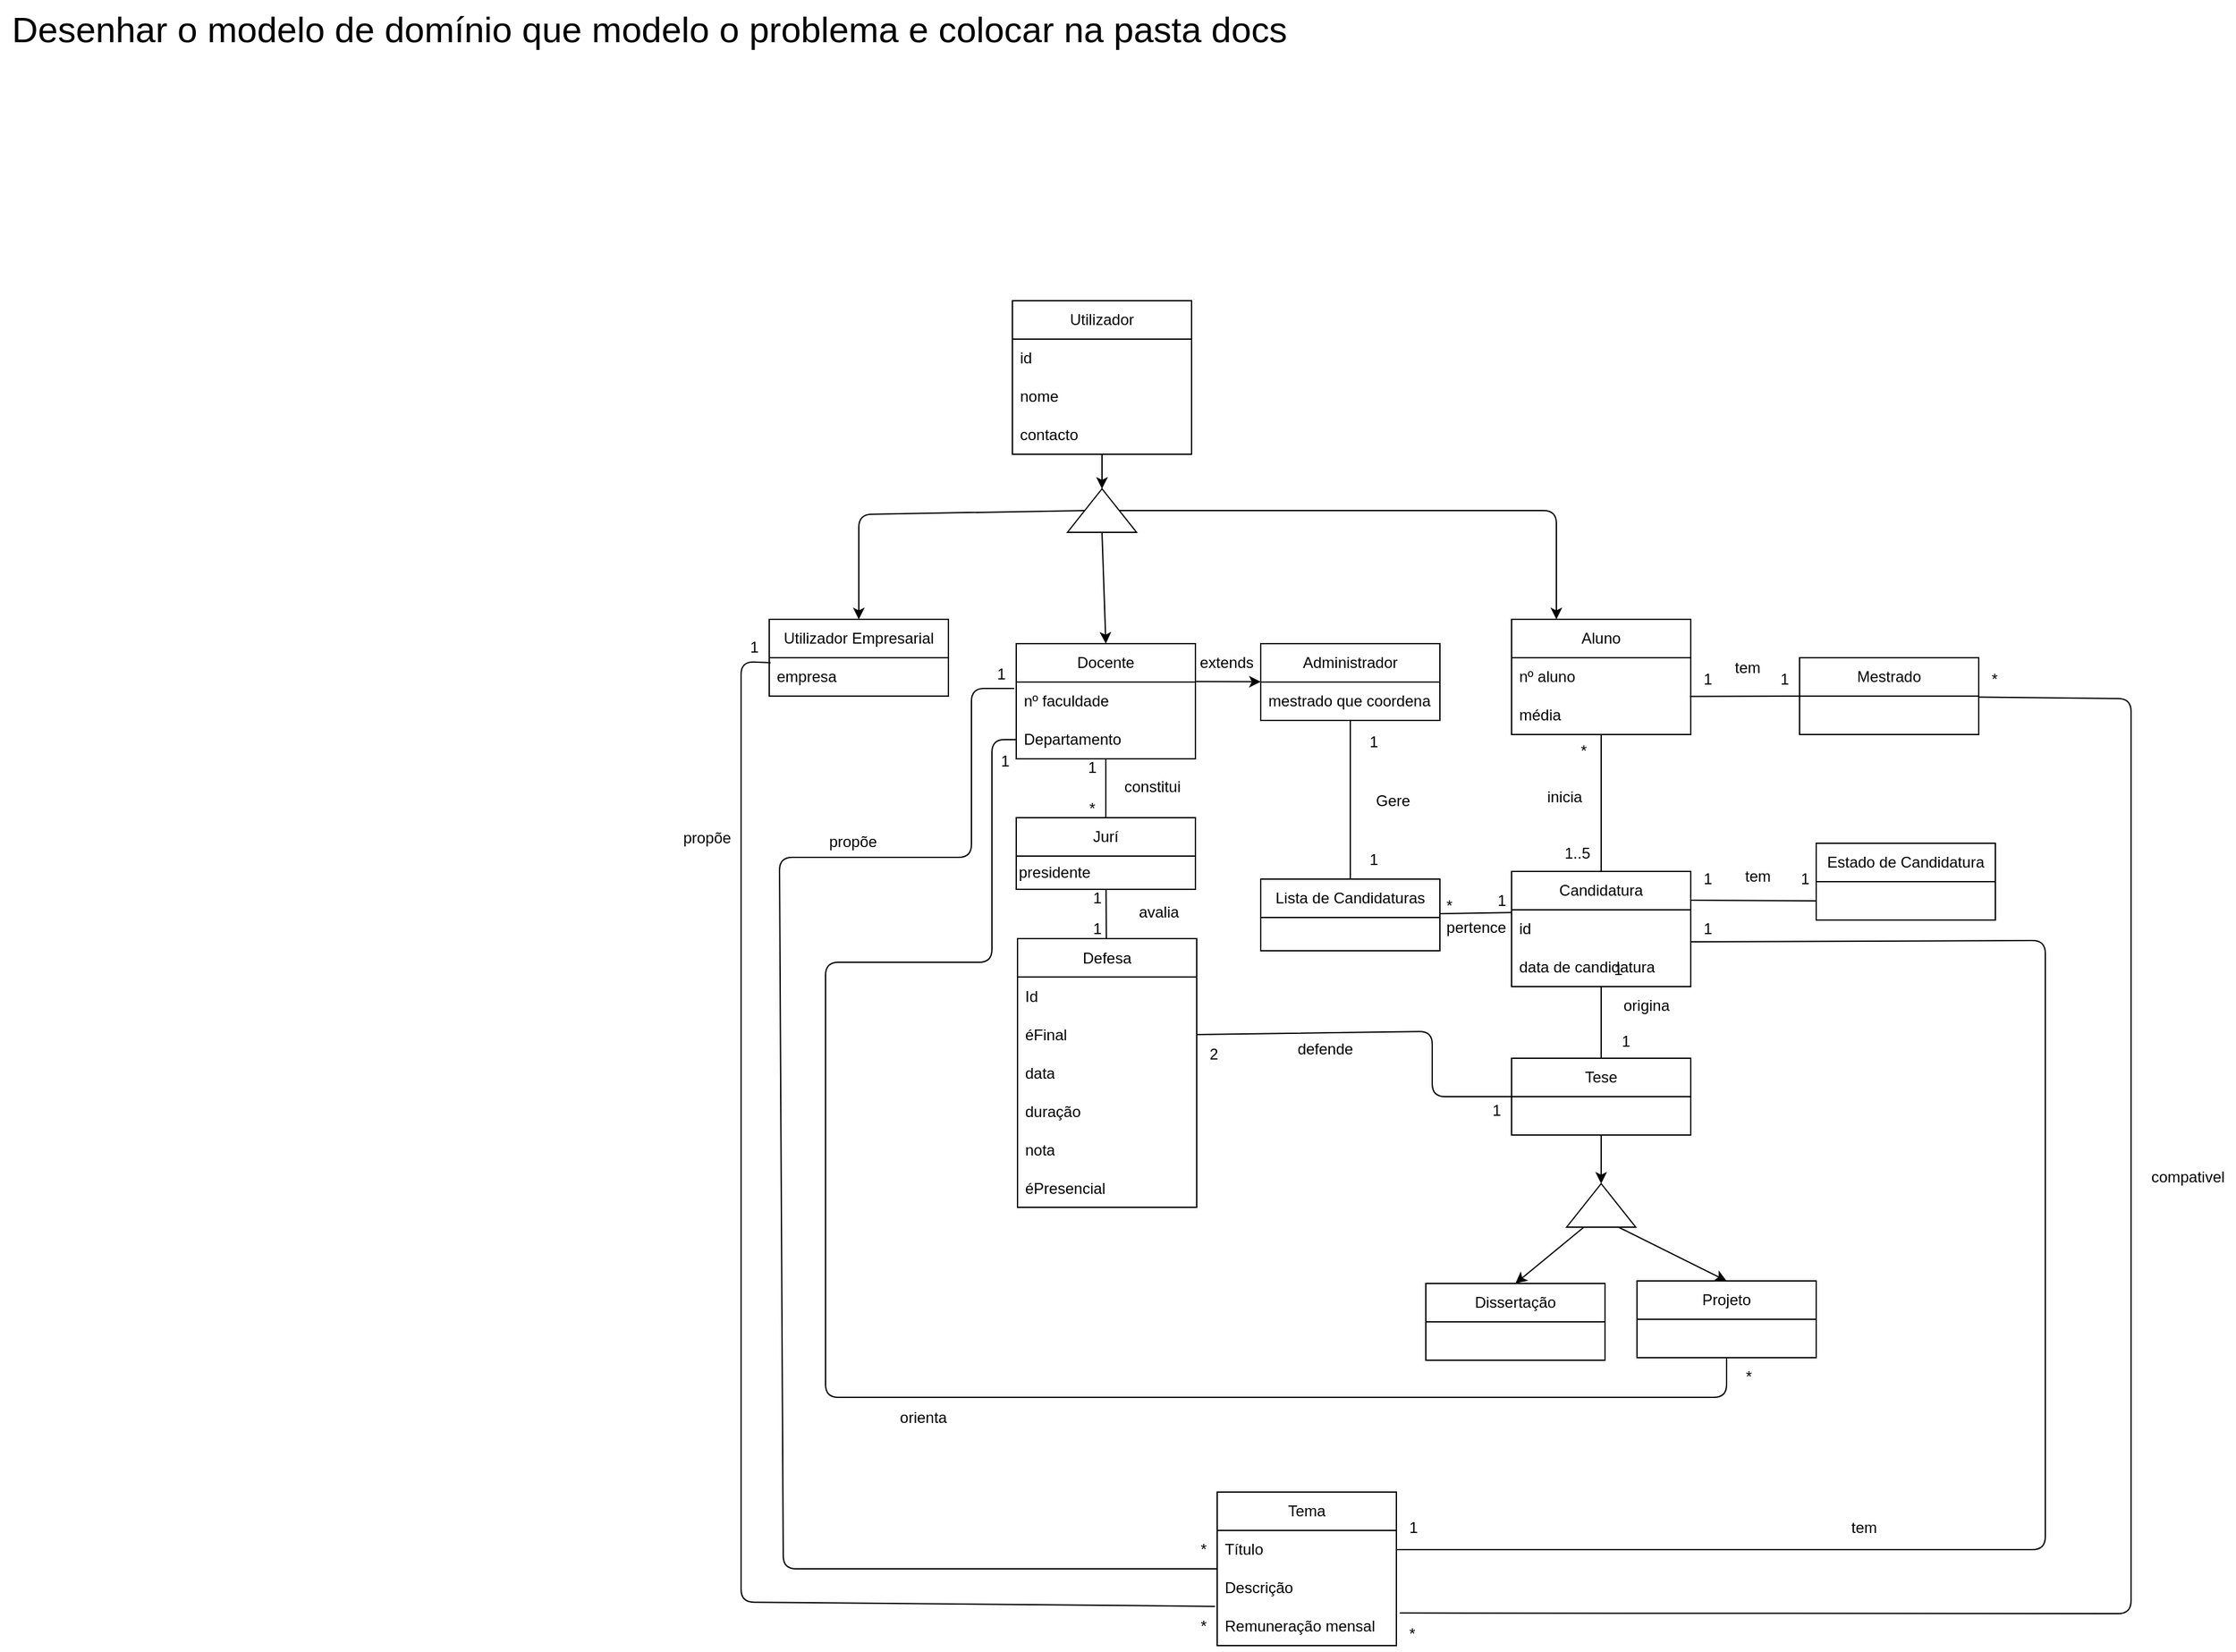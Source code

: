 <mxfile>
    <diagram id="1WkX5wf2Ue_0v31FoZ8n" name="Modelo de Domínio">
        <mxGraphModel dx="1031" dy="570" grid="0" gridSize="10" guides="1" tooltips="1" connect="1" arrows="1" fold="1" page="1" pageScale="1" pageWidth="2336" pageHeight="1654" math="0" shadow="0">
            <root>
                <mxCell id="0"/>
                <mxCell id="1" parent="0"/>
                <mxCell id="-4ePOBnnnVHv-3Reg0n0-109" style="edgeStyle=none;html=1;entryX=1;entryY=0.5;entryDx=0;entryDy=0;" parent="1" source="-4ePOBnnnVHv-3Reg0n0-110" target="-4ePOBnnnVHv-3Reg0n0-170" edge="1">
                    <mxGeometry relative="1" as="geometry"/>
                </mxCell>
                <mxCell id="-4ePOBnnnVHv-3Reg0n0-110" value="Utilizador" style="swimlane;fontStyle=0;childLayout=stackLayout;horizontal=1;startSize=30;horizontalStack=0;resizeParent=1;resizeParentMax=0;resizeLast=0;collapsible=1;marginBottom=0;whiteSpace=wrap;html=1;" parent="1" vertex="1">
                    <mxGeometry x="824" y="320" width="140" height="120" as="geometry"/>
                </mxCell>
                <mxCell id="-4ePOBnnnVHv-3Reg0n0-111" value="id" style="text;strokeColor=none;fillColor=none;align=left;verticalAlign=middle;spacingLeft=4;spacingRight=4;overflow=hidden;points=[[0,0.5],[1,0.5]];portConstraint=eastwest;rotatable=0;whiteSpace=wrap;html=1;" parent="-4ePOBnnnVHv-3Reg0n0-110" vertex="1">
                    <mxGeometry y="30" width="140" height="30" as="geometry"/>
                </mxCell>
                <mxCell id="-4ePOBnnnVHv-3Reg0n0-112" value="nome" style="text;strokeColor=none;fillColor=none;align=left;verticalAlign=middle;spacingLeft=4;spacingRight=4;overflow=hidden;points=[[0,0.5],[1,0.5]];portConstraint=eastwest;rotatable=0;whiteSpace=wrap;html=1;" parent="-4ePOBnnnVHv-3Reg0n0-110" vertex="1">
                    <mxGeometry y="60" width="140" height="30" as="geometry"/>
                </mxCell>
                <mxCell id="tNTXM8mzRP-Er9XJHCus-105" value="contacto" style="text;strokeColor=none;fillColor=none;align=left;verticalAlign=middle;spacingLeft=4;spacingRight=4;overflow=hidden;points=[[0,0.5],[1,0.5]];portConstraint=eastwest;rotatable=0;whiteSpace=wrap;html=1;" parent="-4ePOBnnnVHv-3Reg0n0-110" vertex="1">
                    <mxGeometry y="90" width="140" height="30" as="geometry"/>
                </mxCell>
                <mxCell id="-4ePOBnnnVHv-3Reg0n0-114" style="edgeStyle=none;html=1;entryX=0.5;entryY=0;entryDx=0;entryDy=0;endArrow=none;endFill=0;" parent="1" source="-4ePOBnnnVHv-3Reg0n0-115" target="-4ePOBnnnVHv-3Reg0n0-151" edge="1">
                    <mxGeometry relative="1" as="geometry"/>
                </mxCell>
                <mxCell id="-4ePOBnnnVHv-3Reg0n0-115" value="Administrador" style="swimlane;fontStyle=0;childLayout=stackLayout;horizontal=1;startSize=30;horizontalStack=0;resizeParent=1;resizeParentMax=0;resizeLast=0;collapsible=1;marginBottom=0;whiteSpace=wrap;html=1;" parent="1" vertex="1">
                    <mxGeometry x="1018" y="588" width="140" height="60" as="geometry"/>
                </mxCell>
                <mxCell id="-4ePOBnnnVHv-3Reg0n0-116" value="mestrado que coordena" style="text;strokeColor=none;fillColor=none;align=left;verticalAlign=middle;spacingLeft=4;spacingRight=4;overflow=hidden;points=[[0,0.5],[1,0.5]];portConstraint=eastwest;rotatable=0;whiteSpace=wrap;html=1;" parent="-4ePOBnnnVHv-3Reg0n0-115" vertex="1">
                    <mxGeometry y="30" width="140" height="30" as="geometry"/>
                </mxCell>
                <mxCell id="-4ePOBnnnVHv-3Reg0n0-121" value="Docente" style="swimlane;fontStyle=0;childLayout=stackLayout;horizontal=1;startSize=30;horizontalStack=0;resizeParent=1;resizeParentMax=0;resizeLast=0;collapsible=1;marginBottom=0;whiteSpace=wrap;html=1;" parent="1" vertex="1">
                    <mxGeometry x="827" y="588" width="140" height="90" as="geometry"/>
                </mxCell>
                <mxCell id="-4ePOBnnnVHv-3Reg0n0-122" value="nº faculdade" style="text;strokeColor=none;fillColor=none;align=left;verticalAlign=middle;spacingLeft=4;spacingRight=4;overflow=hidden;points=[[0,0.5],[1,0.5]];portConstraint=eastwest;rotatable=0;whiteSpace=wrap;html=1;" parent="-4ePOBnnnVHv-3Reg0n0-121" vertex="1">
                    <mxGeometry y="30" width="140" height="30" as="geometry"/>
                </mxCell>
                <mxCell id="tNTXM8mzRP-Er9XJHCus-116" value="Departamento" style="text;strokeColor=none;fillColor=none;align=left;verticalAlign=middle;spacingLeft=4;spacingRight=4;overflow=hidden;points=[[0,0.5],[1,0.5]];portConstraint=eastwest;rotatable=0;whiteSpace=wrap;html=1;" parent="-4ePOBnnnVHv-3Reg0n0-121" vertex="1">
                    <mxGeometry y="60" width="140" height="30" as="geometry"/>
                </mxCell>
                <mxCell id="-4ePOBnnnVHv-3Reg0n0-125" style="edgeStyle=none;html=1;endArrow=none;endFill=0;entryX=0;entryY=0.5;entryDx=0;entryDy=0;exitX=0.995;exitY=0.01;exitDx=0;exitDy=0;exitPerimeter=0;" parent="1" source="-4ePOBnnnVHv-3Reg0n0-129" target="-4ePOBnnnVHv-3Reg0n0-152" edge="1">
                    <mxGeometry relative="1" as="geometry">
                        <mxPoint x="1408" y="641" as="targetPoint"/>
                    </mxGeometry>
                </mxCell>
                <mxCell id="-4ePOBnnnVHv-3Reg0n0-126" style="edgeStyle=none;html=1;entryX=0.5;entryY=0;entryDx=0;entryDy=0;endArrow=none;endFill=0;" parent="1" source="-4ePOBnnnVHv-3Reg0n0-127" target="-4ePOBnnnVHv-3Reg0n0-137" edge="1">
                    <mxGeometry relative="1" as="geometry"/>
                </mxCell>
                <mxCell id="-4ePOBnnnVHv-3Reg0n0-127" value="Aluno" style="swimlane;fontStyle=0;childLayout=stackLayout;horizontal=1;startSize=30;horizontalStack=0;resizeParent=1;resizeParentMax=0;resizeLast=0;collapsible=1;marginBottom=0;whiteSpace=wrap;html=1;" parent="1" vertex="1">
                    <mxGeometry x="1214" y="569" width="140" height="90" as="geometry"/>
                </mxCell>
                <mxCell id="-4ePOBnnnVHv-3Reg0n0-128" value="nº aluno" style="text;strokeColor=none;fillColor=none;align=left;verticalAlign=middle;spacingLeft=4;spacingRight=4;overflow=hidden;points=[[0,0.5],[1,0.5]];portConstraint=eastwest;rotatable=0;whiteSpace=wrap;html=1;" parent="-4ePOBnnnVHv-3Reg0n0-127" vertex="1">
                    <mxGeometry y="30" width="140" height="30" as="geometry"/>
                </mxCell>
                <mxCell id="-4ePOBnnnVHv-3Reg0n0-129" value="média" style="text;strokeColor=none;fillColor=none;align=left;verticalAlign=middle;spacingLeft=4;spacingRight=4;overflow=hidden;points=[[0,0.5],[1,0.5]];portConstraint=eastwest;rotatable=0;whiteSpace=wrap;html=1;" parent="-4ePOBnnnVHv-3Reg0n0-127" vertex="1">
                    <mxGeometry y="60" width="140" height="30" as="geometry"/>
                </mxCell>
                <mxCell id="-4ePOBnnnVHv-3Reg0n0-132" value="Utilizador Empresarial" style="swimlane;fontStyle=0;childLayout=stackLayout;horizontal=1;startSize=30;horizontalStack=0;resizeParent=1;resizeParentMax=0;resizeLast=0;collapsible=1;marginBottom=0;whiteSpace=wrap;html=1;" parent="1" vertex="1">
                    <mxGeometry x="634" y="569" width="140" height="60" as="geometry"/>
                </mxCell>
                <mxCell id="-4ePOBnnnVHv-3Reg0n0-133" value="empresa&lt;span style=&quot;white-space: pre;&quot;&gt;&#9;&lt;/span&gt;" style="text;strokeColor=none;fillColor=none;align=left;verticalAlign=middle;spacingLeft=4;spacingRight=4;overflow=hidden;points=[[0,0.5],[1,0.5]];portConstraint=eastwest;rotatable=0;whiteSpace=wrap;html=1;" parent="-4ePOBnnnVHv-3Reg0n0-132" vertex="1">
                    <mxGeometry y="30" width="140" height="30" as="geometry"/>
                </mxCell>
                <mxCell id="-4ePOBnnnVHv-3Reg0n0-136" style="edgeStyle=none;html=1;entryX=0.5;entryY=0;entryDx=0;entryDy=0;endArrow=none;endFill=0;" parent="1" source="-4ePOBnnnVHv-3Reg0n0-137" target="-4ePOBnnnVHv-3Reg0n0-142" edge="1">
                    <mxGeometry relative="1" as="geometry"/>
                </mxCell>
                <mxCell id="-4ePOBnnnVHv-3Reg0n0-137" value="Candidatura" style="swimlane;fontStyle=0;childLayout=stackLayout;horizontal=1;startSize=30;horizontalStack=0;resizeParent=1;resizeParentMax=0;resizeLast=0;collapsible=1;marginBottom=0;whiteSpace=wrap;html=1;" parent="1" vertex="1">
                    <mxGeometry x="1214" y="766" width="140" height="90" as="geometry"/>
                </mxCell>
                <mxCell id="-4ePOBnnnVHv-3Reg0n0-138" value="id" style="text;strokeColor=none;fillColor=none;align=left;verticalAlign=middle;spacingLeft=4;spacingRight=4;overflow=hidden;points=[[0,0.5],[1,0.5]];portConstraint=eastwest;rotatable=0;whiteSpace=wrap;html=1;" parent="-4ePOBnnnVHv-3Reg0n0-137" vertex="1">
                    <mxGeometry y="30" width="140" height="30" as="geometry"/>
                </mxCell>
                <mxCell id="5leJV-kmN-apVE04EJ98-109" value="data de candidatura" style="text;strokeColor=none;fillColor=none;align=left;verticalAlign=middle;spacingLeft=4;spacingRight=4;overflow=hidden;points=[[0,0.5],[1,0.5]];portConstraint=eastwest;rotatable=0;whiteSpace=wrap;html=1;" parent="-4ePOBnnnVHv-3Reg0n0-137" vertex="1">
                    <mxGeometry y="60" width="140" height="30" as="geometry"/>
                </mxCell>
                <mxCell id="tNTXM8mzRP-Er9XJHCus-124" style="edgeStyle=none;html=1;entryX=1;entryY=0.5;entryDx=0;entryDy=0;" parent="1" source="-4ePOBnnnVHv-3Reg0n0-142" target="-4ePOBnnnVHv-3Reg0n0-177" edge="1">
                    <mxGeometry relative="1" as="geometry"/>
                </mxCell>
                <mxCell id="-4ePOBnnnVHv-3Reg0n0-142" value="Tese" style="swimlane;fontStyle=0;childLayout=stackLayout;horizontal=1;startSize=30;horizontalStack=0;resizeParent=1;resizeParentMax=0;resizeLast=0;collapsible=1;marginBottom=0;whiteSpace=wrap;html=1;" parent="1" vertex="1">
                    <mxGeometry x="1214" y="912" width="140" height="60" as="geometry"/>
                </mxCell>
                <mxCell id="-4ePOBnnnVHv-3Reg0n0-146" value="Tema" style="swimlane;fontStyle=0;childLayout=stackLayout;horizontal=1;startSize=30;horizontalStack=0;resizeParent=1;resizeParentMax=0;resizeLast=0;collapsible=1;marginBottom=0;whiteSpace=wrap;html=1;" parent="1" vertex="1">
                    <mxGeometry x="984" y="1251" width="140" height="120" as="geometry"/>
                </mxCell>
                <mxCell id="-4ePOBnnnVHv-3Reg0n0-143" value="Título" style="text;strokeColor=none;fillColor=none;align=left;verticalAlign=middle;spacingLeft=4;spacingRight=4;overflow=hidden;points=[[0,0.5],[1,0.5]];portConstraint=eastwest;rotatable=0;whiteSpace=wrap;html=1;" parent="-4ePOBnnnVHv-3Reg0n0-146" vertex="1">
                    <mxGeometry y="30" width="140" height="30" as="geometry"/>
                </mxCell>
                <mxCell id="-4ePOBnnnVHv-3Reg0n0-148" value="Descrição" style="text;strokeColor=none;fillColor=none;align=left;verticalAlign=middle;spacingLeft=4;spacingRight=4;overflow=hidden;points=[[0,0.5],[1,0.5]];portConstraint=eastwest;rotatable=0;whiteSpace=wrap;html=1;" parent="-4ePOBnnnVHv-3Reg0n0-146" vertex="1">
                    <mxGeometry y="60" width="140" height="30" as="geometry"/>
                </mxCell>
                <mxCell id="-4ePOBnnnVHv-3Reg0n0-145" value="&lt;span style=&quot;text-align: center;&quot;&gt;Remuneração mensal&lt;/span&gt;" style="text;strokeColor=none;fillColor=none;align=left;verticalAlign=middle;spacingLeft=4;spacingRight=4;overflow=hidden;points=[[0,0.5],[1,0.5]];portConstraint=eastwest;rotatable=0;whiteSpace=wrap;html=1;" parent="-4ePOBnnnVHv-3Reg0n0-146" vertex="1">
                    <mxGeometry y="90" width="140" height="30" as="geometry"/>
                </mxCell>
                <mxCell id="-4ePOBnnnVHv-3Reg0n0-150" style="edgeStyle=none;html=1;endArrow=none;endFill=0;entryX=-0.002;entryY=0.072;entryDx=0;entryDy=0;entryPerimeter=0;" parent="1" source="-4ePOBnnnVHv-3Reg0n0-151" target="-4ePOBnnnVHv-3Reg0n0-138" edge="1">
                    <mxGeometry relative="1" as="geometry">
                        <mxPoint x="1214" y="801" as="targetPoint"/>
                    </mxGeometry>
                </mxCell>
                <mxCell id="-4ePOBnnnVHv-3Reg0n0-151" value="Lista de Candidaturas" style="swimlane;fontStyle=0;childLayout=stackLayout;horizontal=1;startSize=30;horizontalStack=0;resizeParent=1;resizeParentMax=0;resizeLast=0;collapsible=1;marginBottom=0;whiteSpace=wrap;html=1;" parent="1" vertex="1">
                    <mxGeometry x="1018" y="772" width="140" height="56" as="geometry"/>
                </mxCell>
                <mxCell id="Pj5QrwXFhYZGSh4_GU6t-104" style="edgeStyle=none;html=1;strokeWidth=1;fontSize=20;endArrow=none;endFill=0;entryX=1.019;entryY=0.152;entryDx=0;entryDy=0;entryPerimeter=0;" parent="1" source="-4ePOBnnnVHv-3Reg0n0-152" target="-4ePOBnnnVHv-3Reg0n0-145" edge="1">
                    <mxGeometry relative="1" as="geometry">
                        <Array as="points">
                            <mxPoint x="1698" y="631"/>
                            <mxPoint x="1698" y="1346"/>
                        </Array>
                        <mxPoint x="1706" y="1384" as="targetPoint"/>
                    </mxGeometry>
                </mxCell>
                <mxCell id="-4ePOBnnnVHv-3Reg0n0-152" value="Mestrado" style="swimlane;fontStyle=0;childLayout=stackLayout;horizontal=1;startSize=30;horizontalStack=0;resizeParent=1;resizeParentMax=0;resizeLast=0;collapsible=1;marginBottom=0;whiteSpace=wrap;html=1;" parent="1" vertex="1">
                    <mxGeometry x="1439" y="599" width="140" height="60" as="geometry"/>
                </mxCell>
                <mxCell id="-4ePOBnnnVHv-3Reg0n0-153" value="Estado de Candidatura" style="swimlane;fontStyle=0;childLayout=stackLayout;horizontal=1;startSize=30;horizontalStack=0;resizeParent=1;resizeParentMax=0;resizeLast=0;collapsible=1;marginBottom=0;whiteSpace=wrap;html=1;" parent="1" vertex="1">
                    <mxGeometry x="1452" y="744" width="140" height="60" as="geometry"/>
                </mxCell>
                <mxCell id="-4ePOBnnnVHv-3Reg0n0-155" value="Defesa" style="swimlane;fontStyle=0;childLayout=stackLayout;horizontal=1;startSize=30;horizontalStack=0;resizeParent=1;resizeParentMax=0;resizeLast=0;collapsible=1;marginBottom=0;whiteSpace=wrap;html=1;" parent="1" vertex="1">
                    <mxGeometry x="828" y="818.5" width="140" height="210" as="geometry"/>
                </mxCell>
                <mxCell id="108" value="Id" style="text;strokeColor=none;fillColor=none;align=left;verticalAlign=middle;spacingLeft=4;spacingRight=4;overflow=hidden;points=[[0,0.5],[1,0.5]];portConstraint=eastwest;rotatable=0;whiteSpace=wrap;html=1;" parent="-4ePOBnnnVHv-3Reg0n0-155" vertex="1">
                    <mxGeometry y="30" width="140" height="30" as="geometry"/>
                </mxCell>
                <mxCell id="5leJV-kmN-apVE04EJ98-108" value="éFinal" style="text;strokeColor=none;fillColor=none;align=left;verticalAlign=middle;spacingLeft=4;spacingRight=4;overflow=hidden;points=[[0,0.5],[1,0.5]];portConstraint=eastwest;rotatable=0;whiteSpace=wrap;html=1;" parent="-4ePOBnnnVHv-3Reg0n0-155" vertex="1">
                    <mxGeometry y="60" width="140" height="30" as="geometry"/>
                </mxCell>
                <mxCell id="-4ePOBnnnVHv-3Reg0n0-156" value="data" style="text;strokeColor=none;fillColor=none;align=left;verticalAlign=middle;spacingLeft=4;spacingRight=4;overflow=hidden;points=[[0,0.5],[1,0.5]];portConstraint=eastwest;rotatable=0;whiteSpace=wrap;html=1;" parent="-4ePOBnnnVHv-3Reg0n0-155" vertex="1">
                    <mxGeometry y="90" width="140" height="30" as="geometry"/>
                </mxCell>
                <mxCell id="_G24_0EhAz0rlaUVXETb-134" value="duração" style="text;strokeColor=none;fillColor=none;align=left;verticalAlign=middle;spacingLeft=4;spacingRight=4;overflow=hidden;points=[[0,0.5],[1,0.5]];portConstraint=eastwest;rotatable=0;whiteSpace=wrap;html=1;" parent="-4ePOBnnnVHv-3Reg0n0-155" vertex="1">
                    <mxGeometry y="120" width="140" height="30" as="geometry"/>
                </mxCell>
                <mxCell id="_G24_0EhAz0rlaUVXETb-133" value="nota" style="text;strokeColor=none;fillColor=none;align=left;verticalAlign=middle;spacingLeft=4;spacingRight=4;overflow=hidden;points=[[0,0.5],[1,0.5]];portConstraint=eastwest;rotatable=0;whiteSpace=wrap;html=1;" parent="-4ePOBnnnVHv-3Reg0n0-155" vertex="1">
                    <mxGeometry y="150" width="140" height="30" as="geometry"/>
                </mxCell>
                <mxCell id="_Tu2Clc7uobwR0FdKNal-108" value="éPresencial" style="text;strokeColor=none;fillColor=none;align=left;verticalAlign=middle;spacingLeft=4;spacingRight=4;overflow=hidden;points=[[0,0.5],[1,0.5]];portConstraint=eastwest;rotatable=0;whiteSpace=wrap;html=1;" parent="-4ePOBnnnVHv-3Reg0n0-155" vertex="1">
                    <mxGeometry y="180" width="140" height="30" as="geometry"/>
                </mxCell>
                <mxCell id="-4ePOBnnnVHv-3Reg0n0-159" value="Dissertação" style="swimlane;fontStyle=0;childLayout=stackLayout;horizontal=1;startSize=30;horizontalStack=0;resizeParent=1;resizeParentMax=0;resizeLast=0;collapsible=1;marginBottom=0;whiteSpace=wrap;html=1;" parent="1" vertex="1">
                    <mxGeometry x="1147" y="1088" width="140" height="60" as="geometry"/>
                </mxCell>
                <mxCell id="-4ePOBnnnVHv-3Reg0n0-163" value="Projeto" style="swimlane;fontStyle=0;childLayout=stackLayout;horizontal=1;startSize=30;horizontalStack=0;resizeParent=1;resizeParentMax=0;resizeLast=0;collapsible=1;marginBottom=0;whiteSpace=wrap;html=1;" parent="1" vertex="1">
                    <mxGeometry x="1312" y="1086" width="140" height="60" as="geometry"/>
                </mxCell>
                <mxCell id="-4ePOBnnnVHv-3Reg0n0-167" style="edgeStyle=none;html=1;exitX=0;exitY=0.5;exitDx=0;exitDy=0;entryX=0.5;entryY=0;entryDx=0;entryDy=0;" parent="1" source="-4ePOBnnnVHv-3Reg0n0-170" target="-4ePOBnnnVHv-3Reg0n0-121" edge="1">
                    <mxGeometry relative="1" as="geometry"/>
                </mxCell>
                <mxCell id="-4ePOBnnnVHv-3Reg0n0-168" style="edgeStyle=none;html=1;exitX=0.5;exitY=0;exitDx=0;exitDy=0;entryX=0.5;entryY=0;entryDx=0;entryDy=0;" parent="1" source="-4ePOBnnnVHv-3Reg0n0-170" target="-4ePOBnnnVHv-3Reg0n0-132" edge="1">
                    <mxGeometry relative="1" as="geometry">
                        <Array as="points">
                            <mxPoint x="704" y="487"/>
                        </Array>
                    </mxGeometry>
                </mxCell>
                <mxCell id="-4ePOBnnnVHv-3Reg0n0-169" style="edgeStyle=none;html=1;exitX=0.5;exitY=1;exitDx=0;exitDy=0;entryX=0.25;entryY=0;entryDx=0;entryDy=0;" parent="1" source="-4ePOBnnnVHv-3Reg0n0-170" target="-4ePOBnnnVHv-3Reg0n0-127" edge="1">
                    <mxGeometry relative="1" as="geometry">
                        <Array as="points">
                            <mxPoint x="1249" y="484"/>
                            <mxPoint x="1249" y="547"/>
                        </Array>
                    </mxGeometry>
                </mxCell>
                <mxCell id="-4ePOBnnnVHv-3Reg0n0-170" value="" style="triangle;whiteSpace=wrap;html=1;rotation=-90;" parent="1" vertex="1">
                    <mxGeometry x="877" y="457" width="34" height="54" as="geometry"/>
                </mxCell>
                <mxCell id="tNTXM8mzRP-Er9XJHCus-125" style="edgeStyle=none;html=1;exitX=0;exitY=0.25;exitDx=0;exitDy=0;entryX=0.5;entryY=0;entryDx=0;entryDy=0;" parent="1" source="-4ePOBnnnVHv-3Reg0n0-177" target="-4ePOBnnnVHv-3Reg0n0-159" edge="1">
                    <mxGeometry relative="1" as="geometry"/>
                </mxCell>
                <mxCell id="tNTXM8mzRP-Er9XJHCus-126" style="edgeStyle=none;html=1;exitX=0;exitY=0.75;exitDx=0;exitDy=0;entryX=0.5;entryY=0;entryDx=0;entryDy=0;" parent="1" source="-4ePOBnnnVHv-3Reg0n0-177" target="-4ePOBnnnVHv-3Reg0n0-163" edge="1">
                    <mxGeometry relative="1" as="geometry"/>
                </mxCell>
                <mxCell id="-4ePOBnnnVHv-3Reg0n0-177" value="" style="triangle;whiteSpace=wrap;html=1;rotation=-90;" parent="1" vertex="1">
                    <mxGeometry x="1267" y="1000" width="34" height="54" as="geometry"/>
                </mxCell>
                <mxCell id="-4ePOBnnnVHv-3Reg0n0-179" style="edgeStyle=none;html=1;entryX=0;entryY=0.75;entryDx=0;entryDy=0;endArrow=none;endFill=0;exitX=1;exitY=0.25;exitDx=0;exitDy=0;" parent="1" source="-4ePOBnnnVHv-3Reg0n0-137" target="-4ePOBnnnVHv-3Reg0n0-153" edge="1">
                    <mxGeometry relative="1" as="geometry"/>
                </mxCell>
                <mxCell id="-4ePOBnnnVHv-3Reg0n0-180" value="Jurí" style="swimlane;fontStyle=0;childLayout=stackLayout;horizontal=1;startSize=30;horizontalStack=0;resizeParent=1;resizeParentMax=0;resizeLast=0;collapsible=1;marginBottom=0;whiteSpace=wrap;html=1;" parent="1" vertex="1">
                    <mxGeometry x="827" y="724" width="140" height="56" as="geometry"/>
                </mxCell>
                <mxCell id="tNTXM8mzRP-Er9XJHCus-108" value="presidente" style="text;html=1;align=left;verticalAlign=middle;resizable=0;points=[];autosize=1;strokeColor=none;fillColor=none;" parent="-4ePOBnnnVHv-3Reg0n0-180" vertex="1">
                    <mxGeometry y="30" width="140" height="26" as="geometry"/>
                </mxCell>
                <mxCell id="-4ePOBnnnVHv-3Reg0n0-181" style="edgeStyle=none;html=1;endArrow=none;endFill=0;" parent="1" source="-4ePOBnnnVHv-3Reg0n0-121" target="-4ePOBnnnVHv-3Reg0n0-180" edge="1">
                    <mxGeometry relative="1" as="geometry">
                        <mxPoint x="904" y="511.0" as="sourcePoint"/>
                        <mxPoint x="904" y="579" as="targetPoint"/>
                    </mxGeometry>
                </mxCell>
                <mxCell id="-4ePOBnnnVHv-3Reg0n0-182" style="edgeStyle=none;html=1;exitX=0.008;exitY=0.128;exitDx=0;exitDy=0;endArrow=none;endFill=0;exitPerimeter=0;entryX=-0.012;entryY=0.978;entryDx=0;entryDy=0;entryPerimeter=0;" parent="1" source="-4ePOBnnnVHv-3Reg0n0-133" target="-4ePOBnnnVHv-3Reg0n0-148" edge="1">
                    <mxGeometry relative="1" as="geometry">
                        <Array as="points">
                            <mxPoint x="612" y="602"/>
                            <mxPoint x="612" y="1337"/>
                        </Array>
                        <mxPoint x="634" y="644" as="sourcePoint"/>
                        <mxPoint x="960" y="1283" as="targetPoint"/>
                    </mxGeometry>
                </mxCell>
                <mxCell id="-4ePOBnnnVHv-3Reg0n0-183" style="edgeStyle=none;html=1;endArrow=none;endFill=0;" parent="1" source="-4ePOBnnnVHv-3Reg0n0-180" target="-4ePOBnnnVHv-3Reg0n0-155" edge="1">
                    <mxGeometry relative="1" as="geometry">
                        <mxPoint x="901" y="852" as="sourcePoint"/>
                        <mxPoint x="901" y="935" as="targetPoint"/>
                    </mxGeometry>
                </mxCell>
                <mxCell id="-4ePOBnnnVHv-3Reg0n0-184" style="edgeStyle=none;html=1;endArrow=none;endFill=0;entryX=0;entryY=0.5;entryDx=0;entryDy=0;exitX=1;exitY=0.5;exitDx=0;exitDy=0;" parent="1" source="5leJV-kmN-apVE04EJ98-108" target="-4ePOBnnnVHv-3Reg0n0-142" edge="1">
                    <mxGeometry relative="1" as="geometry">
                        <mxPoint x="973" y="891" as="sourcePoint"/>
                        <mxPoint x="904" y="906" as="targetPoint"/>
                        <Array as="points">
                            <mxPoint x="1152" y="891"/>
                            <mxPoint x="1152" y="942"/>
                        </Array>
                    </mxGeometry>
                </mxCell>
                <mxCell id="-4ePOBnnnVHv-3Reg0n0-185" style="edgeStyle=none;html=1;exitX=-0.012;exitY=0.168;exitDx=0;exitDy=0;exitPerimeter=0;endArrow=none;endFill=0;" parent="1" source="-4ePOBnnnVHv-3Reg0n0-122" target="-4ePOBnnnVHv-3Reg0n0-146" edge="1">
                    <mxGeometry relative="1" as="geometry">
                        <Array as="points">
                            <mxPoint x="792" y="623"/>
                            <mxPoint x="792" y="755"/>
                            <mxPoint x="642" y="755"/>
                            <mxPoint x="645" y="1311"/>
                        </Array>
                        <mxPoint x="824" y="655.64" as="sourcePoint"/>
                        <mxPoint x="991" y="1316" as="targetPoint"/>
                    </mxGeometry>
                </mxCell>
                <mxCell id="ERKYYcytaFJD4YNjt9Ib-103" value="*" style="text;html=1;align=center;verticalAlign=middle;resizable=0;points=[];autosize=1;strokeColor=none;fillColor=none;" parent="1" vertex="1">
                    <mxGeometry x="1387" y="1148" width="23" height="26" as="geometry"/>
                </mxCell>
                <mxCell id="ERKYYcytaFJD4YNjt9Ib-104" value="*" style="text;html=1;align=center;verticalAlign=middle;resizable=0;points=[];autosize=1;strokeColor=none;fillColor=none;" parent="1" vertex="1">
                    <mxGeometry x="1579" y="603" width="23" height="26" as="geometry"/>
                </mxCell>
                <mxCell id="ERKYYcytaFJD4YNjt9Ib-108" value="*" style="text;html=1;align=center;verticalAlign=middle;resizable=0;points=[];autosize=1;strokeColor=none;fillColor=none;" parent="1" vertex="1">
                    <mxGeometry x="1258" y="659" width="23" height="26" as="geometry"/>
                </mxCell>
                <mxCell id="tNTXM8mzRP-Er9XJHCus-106" style="edgeStyle=none;html=1;exitX=1.004;exitY=-0.011;exitDx=0;exitDy=0;exitPerimeter=0;" parent="1" source="-4ePOBnnnVHv-3Reg0n0-122" target="-4ePOBnnnVHv-3Reg0n0-115" edge="1">
                    <mxGeometry relative="1" as="geometry">
                        <mxPoint x="1023" y="618" as="targetPoint"/>
                    </mxGeometry>
                </mxCell>
                <mxCell id="tNTXM8mzRP-Er9XJHCus-107" value="extends" style="text;html=1;align=center;verticalAlign=middle;resizable=0;points=[];autosize=1;strokeColor=none;fillColor=none;" parent="1" vertex="1">
                    <mxGeometry x="961" y="590" width="60" height="26" as="geometry"/>
                </mxCell>
                <mxCell id="106" value="" style="endArrow=none;html=1;exitX=1;exitY=0.5;exitDx=0;exitDy=0;entryX=-0.015;entryY=0.884;entryDx=0;entryDy=0;entryPerimeter=0;" parent="1" source="-4ePOBnnnVHv-3Reg0n0-143" target="ERKYYcytaFJD4YNjt9Ib-116" edge="1">
                    <mxGeometry width="50" height="50" relative="1" as="geometry">
                        <mxPoint x="1687" y="1361" as="sourcePoint"/>
                        <mxPoint x="1344" y="813" as="targetPoint"/>
                        <Array as="points">
                            <mxPoint x="1631" y="1296"/>
                            <mxPoint x="1631" y="820"/>
                        </Array>
                    </mxGeometry>
                </mxCell>
                <mxCell id="107" value="1" style="text;html=1;align=center;verticalAlign=middle;resizable=0;points=[];autosize=1;strokeColor=none;fillColor=none;" parent="1" vertex="1">
                    <mxGeometry x="805" y="667" width="25" height="26" as="geometry"/>
                </mxCell>
                <mxCell id="tNTXM8mzRP-Er9XJHCus-111" value="propõe" style="text;html=1;align=center;verticalAlign=middle;resizable=0;points=[];autosize=1;strokeColor=none;fillColor=none;" parent="1" vertex="1">
                    <mxGeometry x="557" y="727" width="55" height="26" as="geometry"/>
                </mxCell>
                <mxCell id="tNTXM8mzRP-Er9XJHCus-112" value="propõe" style="text;html=1;align=center;verticalAlign=middle;resizable=0;points=[];autosize=1;strokeColor=none;fillColor=none;" parent="1" vertex="1">
                    <mxGeometry x="671" y="730" width="55" height="26" as="geometry"/>
                </mxCell>
                <mxCell id="tNTXM8mzRP-Er9XJHCus-113" value="constitui" style="text;html=1;align=center;verticalAlign=middle;resizable=0;points=[];autosize=1;strokeColor=none;fillColor=none;" parent="1" vertex="1">
                    <mxGeometry x="902" y="687" width="62" height="26" as="geometry"/>
                </mxCell>
                <mxCell id="tNTXM8mzRP-Er9XJHCus-114" value="Gere" style="text;html=1;align=center;verticalAlign=middle;resizable=0;points=[];autosize=1;strokeColor=none;fillColor=none;" parent="1" vertex="1">
                    <mxGeometry x="1098" y="698" width="45" height="26" as="geometry"/>
                </mxCell>
                <mxCell id="tNTXM8mzRP-Er9XJHCus-117" value="avalia" style="text;html=1;align=center;verticalAlign=middle;resizable=0;points=[];autosize=1;strokeColor=none;fillColor=none;" parent="1" vertex="1">
                    <mxGeometry x="913" y="785" width="49" height="26" as="geometry"/>
                </mxCell>
                <mxCell id="tNTXM8mzRP-Er9XJHCus-118" value="inicia" style="text;html=1;align=center;verticalAlign=middle;resizable=0;points=[];autosize=1;strokeColor=none;fillColor=none;" parent="1" vertex="1">
                    <mxGeometry x="1232" y="695" width="45" height="26" as="geometry"/>
                </mxCell>
                <mxCell id="tNTXM8mzRP-Er9XJHCus-119" value="origina" style="text;html=1;align=center;verticalAlign=middle;resizable=0;points=[];autosize=1;strokeColor=none;fillColor=none;" parent="1" vertex="1">
                    <mxGeometry x="1292" y="858" width="54" height="26" as="geometry"/>
                </mxCell>
                <mxCell id="tNTXM8mzRP-Er9XJHCus-120" value="tem" style="text;html=1;align=center;verticalAlign=middle;resizable=0;points=[];autosize=1;strokeColor=none;fillColor=none;" parent="1" vertex="1">
                    <mxGeometry x="1379" y="594" width="38" height="26" as="geometry"/>
                </mxCell>
                <mxCell id="tNTXM8mzRP-Er9XJHCus-121" value="compativel" style="text;html=1;align=center;verticalAlign=middle;resizable=0;points=[];autosize=1;strokeColor=none;fillColor=none;" parent="1" vertex="1">
                    <mxGeometry x="1704" y="992" width="75" height="26" as="geometry"/>
                </mxCell>
                <mxCell id="tNTXM8mzRP-Er9XJHCus-122" style="edgeStyle=none;html=1;exitX=0;exitY=0.5;exitDx=0;exitDy=0;entryX=0.5;entryY=1;entryDx=0;entryDy=0;endArrow=none;endFill=0;" parent="1" source="tNTXM8mzRP-Er9XJHCus-116" target="-4ePOBnnnVHv-3Reg0n0-163" edge="1">
                    <mxGeometry relative="1" as="geometry">
                        <mxPoint x="1178" y="1216" as="targetPoint"/>
                        <Array as="points">
                            <mxPoint x="808" y="663"/>
                            <mxPoint x="808" y="837"/>
                            <mxPoint x="678" y="837"/>
                            <mxPoint x="678" y="1177"/>
                            <mxPoint x="1382" y="1177"/>
                        </Array>
                    </mxGeometry>
                </mxCell>
                <mxCell id="tNTXM8mzRP-Er9XJHCus-127" value="orienta" style="text;html=1;align=center;verticalAlign=middle;resizable=0;points=[];autosize=1;strokeColor=none;fillColor=none;" parent="1" vertex="1">
                    <mxGeometry x="726" y="1180" width="55" height="26" as="geometry"/>
                </mxCell>
                <mxCell id="tNTXM8mzRP-Er9XJHCus-129" value="1" style="text;html=1;align=center;verticalAlign=middle;resizable=0;points=[];autosize=1;strokeColor=none;fillColor=none;" parent="1" vertex="1">
                    <mxGeometry x="609" y="578" width="25" height="26" as="geometry"/>
                </mxCell>
                <mxCell id="tNTXM8mzRP-Er9XJHCus-130" value="*" style="text;html=1;align=center;verticalAlign=middle;resizable=0;points=[];autosize=1;strokeColor=none;fillColor=none;" parent="1" vertex="1">
                    <mxGeometry x="961" y="1343" width="23" height="26" as="geometry"/>
                </mxCell>
                <mxCell id="ERKYYcytaFJD4YNjt9Ib-111" value="1" style="text;html=1;align=center;verticalAlign=middle;resizable=0;points=[];autosize=1;strokeColor=none;fillColor=none;" parent="1" vertex="1">
                    <mxGeometry x="1284" y="830" width="25" height="26" as="geometry"/>
                </mxCell>
                <mxCell id="ERKYYcytaFJD4YNjt9Ib-113" value="1..5" style="text;html=1;align=center;verticalAlign=middle;resizable=0;points=[];autosize=1;strokeColor=none;fillColor=none;" parent="1" vertex="1">
                    <mxGeometry x="1246" y="739" width="38" height="26" as="geometry"/>
                </mxCell>
                <mxCell id="ERKYYcytaFJD4YNjt9Ib-116" value="1" style="text;html=1;align=center;verticalAlign=middle;resizable=0;points=[];autosize=1;strokeColor=none;fillColor=none;" parent="1" vertex="1">
                    <mxGeometry x="1354" y="798" width="25" height="26" as="geometry"/>
                </mxCell>
                <mxCell id="ERKYYcytaFJD4YNjt9Ib-117" value="1" style="text;html=1;align=center;verticalAlign=middle;resizable=0;points=[];autosize=1;strokeColor=none;fillColor=none;" parent="1" vertex="1">
                    <mxGeometry x="1124" y="1266" width="25" height="26" as="geometry"/>
                </mxCell>
                <mxCell id="ERKYYcytaFJD4YNjt9Ib-118" value="1" style="text;html=1;align=center;verticalAlign=middle;resizable=0;points=[];autosize=1;strokeColor=none;fillColor=none;" parent="1" vertex="1">
                    <mxGeometry x="1284" y="886" width="38" height="26" as="geometry"/>
                </mxCell>
                <mxCell id="_G24_0EhAz0rlaUVXETb-108" value="2" style="text;html=1;align=center;verticalAlign=middle;resizable=0;points=[];autosize=1;strokeColor=none;fillColor=none;" parent="1" vertex="1">
                    <mxGeometry x="968" y="895.5" width="25" height="26" as="geometry"/>
                </mxCell>
                <mxCell id="_G24_0EhAz0rlaUVXETb-109" value="1" style="text;html=1;align=center;verticalAlign=middle;resizable=0;points=[];autosize=1;strokeColor=none;fillColor=none;" parent="1" vertex="1">
                    <mxGeometry x="1189" y="940" width="25" height="26" as="geometry"/>
                </mxCell>
                <mxCell id="_G24_0EhAz0rlaUVXETb-110" value="1" style="text;html=1;align=center;verticalAlign=middle;resizable=0;points=[];autosize=1;strokeColor=none;fillColor=none;" parent="1" vertex="1">
                    <mxGeometry x="802" y="599" width="25" height="26" as="geometry"/>
                </mxCell>
                <mxCell id="_G24_0EhAz0rlaUVXETb-111" value="*" style="text;html=1;align=center;verticalAlign=middle;resizable=0;points=[];autosize=1;strokeColor=none;fillColor=none;" parent="1" vertex="1">
                    <mxGeometry x="961" y="1283" width="23" height="26" as="geometry"/>
                </mxCell>
                <mxCell id="_G24_0EhAz0rlaUVXETb-114" value="1" style="text;html=1;align=center;verticalAlign=middle;resizable=0;points=[];autosize=1;strokeColor=none;fillColor=none;" parent="1" vertex="1">
                    <mxGeometry x="1354" y="759" width="25" height="26" as="geometry"/>
                </mxCell>
                <mxCell id="_G24_0EhAz0rlaUVXETb-115" value="1" style="text;html=1;align=center;verticalAlign=middle;resizable=0;points=[];autosize=1;strokeColor=none;fillColor=none;" parent="1" vertex="1">
                    <mxGeometry x="1430" y="759" width="25" height="26" as="geometry"/>
                </mxCell>
                <mxCell id="_G24_0EhAz0rlaUVXETb-116" value="*" style="text;html=1;align=center;verticalAlign=middle;resizable=0;points=[];autosize=1;strokeColor=none;fillColor=none;" parent="1" vertex="1">
                    <mxGeometry x="1124" y="1349" width="23" height="26" as="geometry"/>
                </mxCell>
                <mxCell id="_G24_0EhAz0rlaUVXETb-119" value="1" style="text;html=1;align=center;verticalAlign=middle;resizable=0;points=[];autosize=1;strokeColor=none;fillColor=none;" parent="1" vertex="1">
                    <mxGeometry x="1093" y="652" width="25" height="26" as="geometry"/>
                </mxCell>
                <mxCell id="_G24_0EhAz0rlaUVXETb-120" value="1" style="text;html=1;align=center;verticalAlign=middle;resizable=0;points=[];autosize=1;strokeColor=none;fillColor=none;" parent="1" vertex="1">
                    <mxGeometry x="1093" y="744" width="25" height="26" as="geometry"/>
                </mxCell>
                <mxCell id="_G24_0EhAz0rlaUVXETb-121" value="1" style="text;html=1;align=center;verticalAlign=middle;resizable=0;points=[];autosize=1;strokeColor=none;fillColor=none;" parent="1" vertex="1">
                    <mxGeometry x="873" y="672" width="25" height="26" as="geometry"/>
                </mxCell>
                <mxCell id="_G24_0EhAz0rlaUVXETb-122" value="*" style="text;html=1;align=center;verticalAlign=middle;resizable=0;points=[];autosize=1;strokeColor=none;fillColor=none;" parent="1" vertex="1">
                    <mxGeometry x="874" y="704" width="23" height="26" as="geometry"/>
                </mxCell>
                <mxCell id="_G24_0EhAz0rlaUVXETb-123" value="1" style="text;html=1;align=center;verticalAlign=middle;resizable=0;points=[];autosize=1;strokeColor=none;fillColor=none;" parent="1" vertex="1">
                    <mxGeometry x="877" y="774" width="25" height="26" as="geometry"/>
                </mxCell>
                <mxCell id="_G24_0EhAz0rlaUVXETb-124" value="1" style="text;html=1;align=center;verticalAlign=middle;resizable=0;points=[];autosize=1;strokeColor=none;fillColor=none;" parent="1" vertex="1">
                    <mxGeometry x="877" y="798" width="25" height="26" as="geometry"/>
                </mxCell>
                <mxCell id="_G24_0EhAz0rlaUVXETb-125" value="1" style="text;html=1;align=center;verticalAlign=middle;resizable=0;points=[];autosize=1;strokeColor=none;fillColor=none;" parent="1" vertex="1">
                    <mxGeometry x="1354" y="603" width="25" height="26" as="geometry"/>
                </mxCell>
                <mxCell id="_G24_0EhAz0rlaUVXETb-126" value="1" style="text;html=1;align=center;verticalAlign=middle;resizable=0;points=[];autosize=1;strokeColor=none;fillColor=none;" parent="1" vertex="1">
                    <mxGeometry x="1414" y="603" width="25" height="26" as="geometry"/>
                </mxCell>
                <mxCell id="_G24_0EhAz0rlaUVXETb-127" value="defende" style="text;html=1;align=center;verticalAlign=middle;resizable=0;points=[];autosize=1;strokeColor=none;fillColor=none;" parent="1" vertex="1">
                    <mxGeometry x="1037" y="892" width="61" height="26" as="geometry"/>
                </mxCell>
                <mxCell id="_G24_0EhAz0rlaUVXETb-128" value="tem" style="text;html=1;align=center;verticalAlign=middle;resizable=0;points=[];autosize=1;strokeColor=none;fillColor=none;" parent="1" vertex="1">
                    <mxGeometry x="1387" y="757" width="38" height="26" as="geometry"/>
                </mxCell>
                <mxCell id="_G24_0EhAz0rlaUVXETb-129" value="tem" style="text;html=1;align=center;verticalAlign=middle;resizable=0;points=[];autosize=1;strokeColor=none;fillColor=none;" parent="1" vertex="1">
                    <mxGeometry x="1470" y="1266" width="38" height="26" as="geometry"/>
                </mxCell>
                <mxCell id="_G24_0EhAz0rlaUVXETb-130" value="*" style="text;html=1;align=center;verticalAlign=middle;resizable=0;points=[];autosize=1;strokeColor=none;fillColor=none;" parent="1" vertex="1">
                    <mxGeometry x="1153" y="780" width="23" height="26" as="geometry"/>
                </mxCell>
                <mxCell id="_G24_0EhAz0rlaUVXETb-131" value="1" style="text;html=1;align=center;verticalAlign=middle;resizable=0;points=[];autosize=1;strokeColor=none;fillColor=none;" parent="1" vertex="1">
                    <mxGeometry x="1193" y="776" width="25" height="26" as="geometry"/>
                </mxCell>
                <mxCell id="_G24_0EhAz0rlaUVXETb-132" value="pertence" style="text;html=1;align=center;verticalAlign=middle;resizable=0;points=[];autosize=1;strokeColor=none;fillColor=none;" parent="1" vertex="1">
                    <mxGeometry x="1153" y="797" width="65" height="26" as="geometry"/>
                </mxCell>
                <mxCell id="LRK0wzF8bEb-8DHY1HWE-108" value="&lt;font style=&quot;font-size: 28px;&quot;&gt;Desenhar o modelo de domínio que modelo o problema e colocar na pasta docs&lt;/font&gt;" style="text;html=1;align=center;verticalAlign=middle;resizable=0;points=[];autosize=1;strokeColor=none;fillColor=none;strokeWidth=5;" parent="1" vertex="1">
                    <mxGeometry x="33" y="85" width="1014" height="46" as="geometry"/>
                </mxCell>
            </root>
        </mxGraphModel>
    </diagram>
    <diagram id="pwEPO8icg1Hl8ydc9ufo" name="SSD">
        <mxGraphModel dx="1002" dy="563" grid="0" gridSize="10" guides="1" tooltips="1" connect="1" arrows="1" fold="1" page="1" pageScale="1" pageWidth="1169" pageHeight="827" math="0" shadow="0">
            <root>
                <mxCell id="0"/>
                <mxCell id="1" parent="0"/>
                <mxCell id="5f3s4dPkUkeYEJX42jry-1" value="Alt" style="shape=umlFrame;whiteSpace=wrap;html=1;fontSize=9;" parent="1" vertex="1">
                    <mxGeometry x="203.44" y="428" width="532" height="117" as="geometry"/>
                </mxCell>
                <mxCell id="AovlMNC3MozF70F7agMm-1" value="&lt;font style=&quot;font-size: 18px;&quot;&gt;Desenhar o SSD para o caso de uso K.&lt;/font&gt;" style="text;html=1;align=center;verticalAlign=middle;resizable=0;points=[];autosize=1;strokeColor=none;fillColor=none;fontSize=18;" parent="1" vertex="1">
                    <mxGeometry x="34" y="46" width="333" height="34" as="geometry"/>
                </mxCell>
                <mxCell id="AovlMNC3MozF70F7agMm-3" value="K. Marcação da Defesa da proposta de tese, por parte do orientador da tese" style="text;html=1;align=center;verticalAlign=middle;resizable=0;points=[];autosize=1;strokeColor=none;fillColor=none;fontSize=18;" parent="1" vertex="1">
                    <mxGeometry x="34" y="84" width="627" height="34" as="geometry"/>
                </mxCell>
                <mxCell id="9Xyibgq9mxfY2S2iPsK9-2" value=":Sistema" style="shape=umlLifeline;perimeter=lifelinePerimeter;whiteSpace=wrap;html=1;container=1;dropTarget=0;collapsible=0;recursiveResize=0;outlineConnect=0;portConstraint=eastwest;newEdgeStyle={&quot;edgeStyle&quot;:&quot;elbowEdgeStyle&quot;,&quot;elbow&quot;:&quot;vertical&quot;,&quot;curved&quot;:0,&quot;rounded&quot;:0};" parent="1" vertex="1">
                    <mxGeometry x="645.44" y="193" width="145" height="539" as="geometry"/>
                </mxCell>
                <mxCell id="9Xyibgq9mxfY2S2iPsK9-3" value="" style="shape=umlLifeline;perimeter=lifelinePerimeter;whiteSpace=wrap;html=1;container=1;dropTarget=0;collapsible=0;recursiveResize=0;outlineConnect=0;portConstraint=eastwest;newEdgeStyle={&quot;edgeStyle&quot;:&quot;elbowEdgeStyle&quot;,&quot;elbow&quot;:&quot;vertical&quot;,&quot;curved&quot;:0,&quot;rounded&quot;:0};participant=umlActor;" parent="1" vertex="1">
                    <mxGeometry x="207.44" y="193" width="29.13" height="548" as="geometry"/>
                </mxCell>
                <mxCell id="9Xyibgq9mxfY2S2iPsK9-6" value="Orientador da Tese" style="text;html=1;align=center;verticalAlign=middle;resizable=0;points=[];autosize=1;strokeColor=none;fillColor=none;fontSize=9;" parent="1" vertex="1">
                    <mxGeometry x="175" y="165" width="94" height="23" as="geometry"/>
                </mxCell>
                <mxCell id="sw8KYAkQdWZ9zmWvDLHZ-1" value="" style="endArrow=classic;html=1;strokeWidth=3;fontSize=24;" parent="1" source="9Xyibgq9mxfY2S2iPsK9-3" target="9Xyibgq9mxfY2S2iPsK9-2" edge="1">
                    <mxGeometry width="50" height="50" relative="1" as="geometry">
                        <mxPoint x="489.44" y="330" as="sourcePoint"/>
                        <mxPoint x="539.44" y="280" as="targetPoint"/>
                        <Array as="points">
                            <mxPoint x="449.44" y="270"/>
                        </Array>
                    </mxGeometry>
                </mxCell>
                <mxCell id="sw8KYAkQdWZ9zmWvDLHZ-2" value="&lt;span style=&quot;font-size: 20px;&quot;&gt;marcarDefesa(id Tese)&lt;/span&gt;" style="text;strokeColor=none;fillColor=none;html=1;fontSize=24;fontStyle=1;verticalAlign=middle;align=center;strokeWidth=3;" parent="1" vertex="1">
                    <mxGeometry x="419.44" y="230" width="100" height="40" as="geometry"/>
                </mxCell>
                <mxCell id="sw8KYAkQdWZ9zmWvDLHZ-3" value="" style="endArrow=classic;html=1;strokeWidth=3;fontSize=24;" parent="1" edge="1">
                    <mxGeometry width="50" height="50" relative="1" as="geometry">
                        <mxPoint x="219.394" y="518" as="sourcePoint"/>
                        <mxPoint x="715.44" y="518" as="targetPoint"/>
                        <Array as="points">
                            <mxPoint x="447.44" y="518"/>
                        </Array>
                    </mxGeometry>
                </mxCell>
                <mxCell id="sw8KYAkQdWZ9zmWvDLHZ-4" value="&lt;span style=&quot;font-size: 20px;&quot;&gt;iniciarDefesaPresencial(idDefesa, data, sala)&lt;/span&gt;" style="text;strokeColor=none;fillColor=none;html=1;fontSize=24;fontStyle=1;verticalAlign=middle;align=center;strokeWidth=3;" parent="1" vertex="1">
                    <mxGeometry x="415.44" y="478" width="100" height="40" as="geometry"/>
                </mxCell>
                <mxCell id="sw8KYAkQdWZ9zmWvDLHZ-5" value="" style="endArrow=open;html=1;strokeWidth=3;fontSize=20;dashed=1;endFill=0;" parent="1" source="9Xyibgq9mxfY2S2iPsK9-2" target="9Xyibgq9mxfY2S2iPsK9-3" edge="1">
                    <mxGeometry width="50" height="50" relative="1" as="geometry">
                        <mxPoint x="489.44" y="330" as="sourcePoint"/>
                        <mxPoint x="539.44" y="280" as="targetPoint"/>
                        <Array as="points">
                            <mxPoint x="489.44" y="330"/>
                        </Array>
                    </mxGeometry>
                </mxCell>
                <mxCell id="sw8KYAkQdWZ9zmWvDLHZ-6" value="&lt;span style=&quot;font-size: 20px;&quot;&gt;idDefesa&lt;/span&gt;" style="text;strokeColor=none;fillColor=none;html=1;fontSize=24;fontStyle=1;verticalAlign=middle;align=center;strokeWidth=3;" parent="1" vertex="1">
                    <mxGeometry x="419.44" y="290" width="100" height="40" as="geometry"/>
                </mxCell>
                <mxCell id="0IOpA87YaNbkdcSthpmE-1" value="Nota:&lt;br&gt;modo refere-se a se a defesa é presencial ou remota&lt;br&gt;tipo refere-se é uma defesa final ou de proposta (que neste SSD é 'proposta';&lt;br&gt;Omite-se a escolha de opções de tipo, pois o SSD indica-nos que é uma defesa de proposta" style="shape=note;whiteSpace=wrap;html=1;backgroundOutline=1;darkOpacity=0.05;strokeWidth=3;fontSize=20;" parent="1" vertex="1">
                    <mxGeometry x="858" y="33" width="260" height="311" as="geometry"/>
                </mxCell>
                <mxCell id="0IOpA87YaNbkdcSthpmE-3" value="[modo = presencial]" style="text;html=1;strokeColor=none;fillColor=none;align=center;verticalAlign=middle;whiteSpace=wrap;rounded=0;strokeWidth=3;fontSize=20;" parent="1" vertex="1">
                    <mxGeometry x="265.44" y="428" width="179" height="30" as="geometry"/>
                </mxCell>
                <mxCell id="5f3s4dPkUkeYEJX42jry-3" value="Alt" style="shape=umlFrame;whiteSpace=wrap;html=1;fontSize=9;" parent="1" vertex="1">
                    <mxGeometry x="203.44" y="552" width="532" height="94" as="geometry"/>
                </mxCell>
                <mxCell id="5f3s4dPkUkeYEJX42jry-6" value="" style="endArrow=classic;html=1;strokeWidth=3;fontSize=24;" parent="1" edge="1">
                    <mxGeometry width="50" height="50" relative="1" as="geometry">
                        <mxPoint x="221.389" y="402" as="sourcePoint"/>
                        <mxPoint x="717.5" y="402" as="targetPoint"/>
                        <Array as="points">
                            <mxPoint x="449.5" y="402"/>
                        </Array>
                    </mxGeometry>
                </mxCell>
                <mxCell id="5f3s4dPkUkeYEJX42jry-8" value="&lt;span style=&quot;font-size: 20px;&quot;&gt;indicarModo(idDefesa,modo)&lt;/span&gt;" style="text;strokeColor=none;fillColor=none;html=1;fontSize=24;fontStyle=1;verticalAlign=middle;align=center;strokeWidth=3;" parent="1" vertex="1">
                    <mxGeometry x="415.44" y="359" width="100" height="40" as="geometry"/>
                </mxCell>
                <mxCell id="5f3s4dPkUkeYEJX42jry-10" value="[modo = remota]" style="text;html=1;strokeColor=none;fillColor=none;align=center;verticalAlign=middle;whiteSpace=wrap;rounded=0;strokeWidth=3;fontSize=20;" parent="1" vertex="1">
                    <mxGeometry x="254.44" y="554" width="179" height="30" as="geometry"/>
                </mxCell>
                <mxCell id="5f3s4dPkUkeYEJX42jry-11" value="" style="endArrow=classic;html=1;strokeWidth=3;fontSize=24;" parent="1" edge="1">
                    <mxGeometry width="50" height="50" relative="1" as="geometry">
                        <mxPoint x="223.394" y="622" as="sourcePoint"/>
                        <mxPoint x="719.44" y="622" as="targetPoint"/>
                        <Array as="points">
                            <mxPoint x="451.44" y="622"/>
                        </Array>
                    </mxGeometry>
                </mxCell>
                <mxCell id="5f3s4dPkUkeYEJX42jry-12" value="&lt;span style=&quot;font-size: 20px;&quot;&gt;iniciarDefesaRemota(idDefesa, data, url)&lt;/span&gt;" style="text;strokeColor=none;fillColor=none;html=1;fontSize=24;fontStyle=1;verticalAlign=middle;align=center;strokeWidth=3;" parent="1" vertex="1">
                    <mxGeometry x="415.44" y="578" width="100" height="40" as="geometry"/>
                </mxCell>
                <mxCell id="5f3s4dPkUkeYEJX42jry-13" value="" style="endArrow=classic;html=1;strokeWidth=3;fontSize=24;" parent="1" edge="1">
                    <mxGeometry width="50" height="50" relative="1" as="geometry">
                        <mxPoint x="223.329" y="694" as="sourcePoint"/>
                        <mxPoint x="719.44" y="694" as="targetPoint"/>
                        <Array as="points">
                            <mxPoint x="451.44" y="694"/>
                        </Array>
                    </mxGeometry>
                </mxCell>
                <mxCell id="5f3s4dPkUkeYEJX42jry-14" value="&lt;span style=&quot;font-size: 20px;&quot;&gt;indicarTipo(idDefesa,tipo)&lt;/span&gt;" style="text;strokeColor=none;fillColor=none;html=1;fontSize=24;fontStyle=1;verticalAlign=middle;align=center;strokeWidth=3;" parent="1" vertex="1">
                    <mxGeometry x="417.38" y="651" width="100" height="40" as="geometry"/>
                </mxCell>
            </root>
        </mxGraphModel>
    </diagram>
    <diagram id="qQiKcssx4P1pz3TtN3IZ" name="Diagrama de Classes">
        <mxGraphModel dx="4746" dy="1330" grid="1" gridSize="10" guides="1" tooltips="1" connect="1" arrows="1" fold="1" page="1" pageScale="1" pageWidth="2339" pageHeight="3300" math="0" shadow="0">
            <root>
                <mxCell id="0"/>
                <mxCell id="1" parent="0"/>
                <mxCell id="6Fq4MaSFoONTHw8kkneP-1" style="edgeStyle=none;html=1;entryX=1;entryY=0.5;entryDx=0;entryDy=0;" parent="1" target="6Fq4MaSFoONTHw8kkneP-48" edge="1">
                    <mxGeometry relative="1" as="geometry">
                        <mxPoint x="-1893" y="210" as="sourcePoint"/>
                    </mxGeometry>
                </mxCell>
                <mxCell id="6Fq4MaSFoONTHw8kkneP-2" value="Utilizador" style="swimlane;fontStyle=0;childLayout=stackLayout;horizontal=1;startSize=30;horizontalStack=0;resizeParent=1;resizeParentMax=0;resizeLast=0;collapsible=1;marginBottom=0;whiteSpace=wrap;html=1;" parent="1" vertex="1">
                    <mxGeometry x="-1957" y="90" width="140" height="120" as="geometry"/>
                </mxCell>
                <mxCell id="6Fq4MaSFoONTHw8kkneP-4" value="nome" style="text;strokeColor=none;fillColor=none;align=left;verticalAlign=middle;spacingLeft=4;spacingRight=4;overflow=hidden;points=[[0,0.5],[1,0.5]];portConstraint=eastwest;rotatable=0;whiteSpace=wrap;html=1;" parent="6Fq4MaSFoONTHw8kkneP-2" vertex="1">
                    <mxGeometry y="30" width="140" height="30" as="geometry"/>
                </mxCell>
                <mxCell id="ChS3h6eygkrZkJutplPj-6" value="contacto" style="text;strokeColor=none;fillColor=none;align=left;verticalAlign=middle;spacingLeft=4;spacingRight=4;overflow=hidden;points=[[0,0.5],[1,0.5]];portConstraint=eastwest;rotatable=0;whiteSpace=wrap;html=1;" parent="6Fq4MaSFoONTHw8kkneP-2" vertex="1">
                    <mxGeometry y="60" width="140" height="30" as="geometry"/>
                </mxCell>
                <mxCell id="ChS3h6eygkrZkJutplPj-5" value="id" style="text;strokeColor=none;fillColor=none;align=left;verticalAlign=middle;spacingLeft=4;spacingRight=4;overflow=hidden;points=[[0,0.5],[1,0.5]];portConstraint=eastwest;rotatable=0;whiteSpace=wrap;html=1;" parent="6Fq4MaSFoONTHw8kkneP-2" vertex="1">
                    <mxGeometry y="90" width="140" height="30" as="geometry"/>
                </mxCell>
                <mxCell id="6Fq4MaSFoONTHw8kkneP-6" style="edgeStyle=none;html=1;entryX=0.5;entryY=0;entryDx=0;entryDy=0;endArrow=none;endFill=0;" parent="1" source="6Fq4MaSFoONTHw8kkneP-7" target="6Fq4MaSFoONTHw8kkneP-29" edge="1">
                    <mxGeometry relative="1" as="geometry"/>
                </mxCell>
                <mxCell id="6Fq4MaSFoONTHw8kkneP-7" value="Administrador" style="swimlane;fontStyle=0;childLayout=stackLayout;horizontal=1;startSize=30;horizontalStack=0;resizeParent=1;resizeParentMax=0;resizeLast=0;collapsible=1;marginBottom=0;whiteSpace=wrap;html=1;" parent="1" vertex="1">
                    <mxGeometry x="-1769" y="358" width="140" height="60" as="geometry"/>
                </mxCell>
                <mxCell id="6Fq4MaSFoONTHw8kkneP-8" value="mestrado que coordena" style="text;strokeColor=none;fillColor=none;align=left;verticalAlign=middle;spacingLeft=4;spacingRight=4;overflow=hidden;points=[[0,0.5],[1,0.5]];portConstraint=eastwest;rotatable=0;whiteSpace=wrap;html=1;" parent="6Fq4MaSFoONTHw8kkneP-7" vertex="1">
                    <mxGeometry y="30" width="140" height="30" as="geometry"/>
                </mxCell>
                <mxCell id="6Fq4MaSFoONTHw8kkneP-9" value="Docente" style="swimlane;fontStyle=0;childLayout=stackLayout;horizontal=1;startSize=30;horizontalStack=0;resizeParent=1;resizeParentMax=0;resizeLast=0;collapsible=1;marginBottom=0;whiteSpace=wrap;html=1;" parent="1" vertex="1">
                    <mxGeometry x="-1960" y="358" width="140" height="90" as="geometry"/>
                </mxCell>
                <mxCell id="6Fq4MaSFoONTHw8kkneP-10" value="nº faculdade" style="text;strokeColor=none;fillColor=none;align=left;verticalAlign=middle;spacingLeft=4;spacingRight=4;overflow=hidden;points=[[0,0.5],[1,0.5]];portConstraint=eastwest;rotatable=0;whiteSpace=wrap;html=1;" parent="6Fq4MaSFoONTHw8kkneP-9" vertex="1">
                    <mxGeometry y="30" width="140" height="30" as="geometry"/>
                </mxCell>
                <mxCell id="6Fq4MaSFoONTHw8kkneP-11" value="Departamento" style="text;strokeColor=none;fillColor=none;align=left;verticalAlign=middle;spacingLeft=4;spacingRight=4;overflow=hidden;points=[[0,0.5],[1,0.5]];portConstraint=eastwest;rotatable=0;whiteSpace=wrap;html=1;" parent="6Fq4MaSFoONTHw8kkneP-9" vertex="1">
                    <mxGeometry y="60" width="140" height="30" as="geometry"/>
                </mxCell>
                <mxCell id="6Fq4MaSFoONTHw8kkneP-12" style="edgeStyle=none;html=1;endArrow=none;endFill=0;entryX=0;entryY=0.5;entryDx=0;entryDy=0;exitX=0.995;exitY=0.01;exitDx=0;exitDy=0;exitPerimeter=0;" parent="1" source="6Fq4MaSFoONTHw8kkneP-16" target="6Fq4MaSFoONTHw8kkneP-31" edge="1">
                    <mxGeometry relative="1" as="geometry">
                        <mxPoint x="-1379" y="411" as="targetPoint"/>
                    </mxGeometry>
                </mxCell>
                <mxCell id="6Fq4MaSFoONTHw8kkneP-13" style="edgeStyle=none;html=1;entryX=0.5;entryY=0;entryDx=0;entryDy=0;endArrow=none;endFill=0;" parent="1" source="6Fq4MaSFoONTHw8kkneP-14" target="6Fq4MaSFoONTHw8kkneP-20" edge="1">
                    <mxGeometry relative="1" as="geometry"/>
                </mxCell>
                <mxCell id="6Fq4MaSFoONTHw8kkneP-14" value="Aluno" style="swimlane;fontStyle=0;childLayout=stackLayout;horizontal=1;startSize=30;horizontalStack=0;resizeParent=1;resizeParentMax=0;resizeLast=0;collapsible=1;marginBottom=0;whiteSpace=wrap;html=1;" parent="1" vertex="1">
                    <mxGeometry x="-1573" y="339" width="140" height="90" as="geometry"/>
                </mxCell>
                <mxCell id="6Fq4MaSFoONTHw8kkneP-15" value="nº aluno" style="text;strokeColor=none;fillColor=none;align=left;verticalAlign=middle;spacingLeft=4;spacingRight=4;overflow=hidden;points=[[0,0.5],[1,0.5]];portConstraint=eastwest;rotatable=0;whiteSpace=wrap;html=1;" parent="6Fq4MaSFoONTHw8kkneP-14" vertex="1">
                    <mxGeometry y="30" width="140" height="30" as="geometry"/>
                </mxCell>
                <mxCell id="6Fq4MaSFoONTHw8kkneP-16" value="média" style="text;strokeColor=none;fillColor=none;align=left;verticalAlign=middle;spacingLeft=4;spacingRight=4;overflow=hidden;points=[[0,0.5],[1,0.5]];portConstraint=eastwest;rotatable=0;whiteSpace=wrap;html=1;" parent="6Fq4MaSFoONTHw8kkneP-14" vertex="1">
                    <mxGeometry y="60" width="140" height="30" as="geometry"/>
                </mxCell>
                <mxCell id="6Fq4MaSFoONTHw8kkneP-17" value="Utilizador Empresarial" style="swimlane;fontStyle=0;childLayout=stackLayout;horizontal=1;startSize=30;horizontalStack=0;resizeParent=1;resizeParentMax=0;resizeLast=0;collapsible=1;marginBottom=0;whiteSpace=wrap;html=1;" parent="1" vertex="1">
                    <mxGeometry x="-2153" y="339" width="140" height="60" as="geometry"/>
                </mxCell>
                <mxCell id="6Fq4MaSFoONTHw8kkneP-18" value="empresa&lt;span style=&quot;white-space: pre;&quot;&gt;&#9;&lt;/span&gt;" style="text;strokeColor=none;fillColor=none;align=left;verticalAlign=middle;spacingLeft=4;spacingRight=4;overflow=hidden;points=[[0,0.5],[1,0.5]];portConstraint=eastwest;rotatable=0;whiteSpace=wrap;html=1;" parent="6Fq4MaSFoONTHw8kkneP-17" vertex="1">
                    <mxGeometry y="30" width="140" height="30" as="geometry"/>
                </mxCell>
                <mxCell id="6Fq4MaSFoONTHw8kkneP-19" style="edgeStyle=none;html=1;entryX=0.5;entryY=0;entryDx=0;entryDy=0;endArrow=none;endFill=0;" parent="1" source="6Fq4MaSFoONTHw8kkneP-20" target="6Fq4MaSFoONTHw8kkneP-23" edge="1">
                    <mxGeometry relative="1" as="geometry"/>
                </mxCell>
                <mxCell id="6Fq4MaSFoONTHw8kkneP-20" value="Candidatura" style="swimlane;fontStyle=0;childLayout=stackLayout;horizontal=1;startSize=30;horizontalStack=0;resizeParent=1;resizeParentMax=0;resizeLast=0;collapsible=1;marginBottom=0;whiteSpace=wrap;html=1;" parent="1" vertex="1">
                    <mxGeometry x="-1573" y="540" width="140" height="60" as="geometry"/>
                </mxCell>
                <mxCell id="6Fq4MaSFoONTHw8kkneP-21" value="data de candidatura" style="text;strokeColor=none;fillColor=none;align=left;verticalAlign=middle;spacingLeft=4;spacingRight=4;overflow=hidden;points=[[0,0.5],[1,0.5]];portConstraint=eastwest;rotatable=0;whiteSpace=wrap;html=1;" parent="6Fq4MaSFoONTHw8kkneP-20" vertex="1">
                    <mxGeometry y="30" width="140" height="30" as="geometry"/>
                </mxCell>
                <mxCell id="6Fq4MaSFoONTHw8kkneP-22" style="edgeStyle=none;html=1;entryX=1;entryY=0.5;entryDx=0;entryDy=0;" parent="1" source="6Fq4MaSFoONTHw8kkneP-23" target="6Fq4MaSFoONTHw8kkneP-54" edge="1">
                    <mxGeometry relative="1" as="geometry"/>
                </mxCell>
                <mxCell id="6Fq4MaSFoONTHw8kkneP-23" value="Tese" style="swimlane;fontStyle=0;childLayout=stackLayout;horizontal=1;startSize=30;horizontalStack=0;resizeParent=1;resizeParentMax=0;resizeLast=0;collapsible=1;marginBottom=0;whiteSpace=wrap;html=1;" parent="1" vertex="1">
                    <mxGeometry x="-1573" y="682" width="140" height="60" as="geometry"/>
                </mxCell>
                <mxCell id="6Fq4MaSFoONTHw8kkneP-24" value="Tema" style="swimlane;fontStyle=0;childLayout=stackLayout;horizontal=1;startSize=30;horizontalStack=0;resizeParent=1;resizeParentMax=0;resizeLast=0;collapsible=1;marginBottom=0;whiteSpace=wrap;html=1;" parent="1" vertex="1">
                    <mxGeometry x="-1803" y="1021" width="140" height="120" as="geometry"/>
                </mxCell>
                <mxCell id="6Fq4MaSFoONTHw8kkneP-25" value="Título" style="text;strokeColor=none;fillColor=none;align=left;verticalAlign=middle;spacingLeft=4;spacingRight=4;overflow=hidden;points=[[0,0.5],[1,0.5]];portConstraint=eastwest;rotatable=0;whiteSpace=wrap;html=1;" parent="6Fq4MaSFoONTHw8kkneP-24" vertex="1">
                    <mxGeometry y="30" width="140" height="30" as="geometry"/>
                </mxCell>
                <mxCell id="6Fq4MaSFoONTHw8kkneP-26" value="Descrição" style="text;strokeColor=none;fillColor=none;align=left;verticalAlign=middle;spacingLeft=4;spacingRight=4;overflow=hidden;points=[[0,0.5],[1,0.5]];portConstraint=eastwest;rotatable=0;whiteSpace=wrap;html=1;" parent="6Fq4MaSFoONTHw8kkneP-24" vertex="1">
                    <mxGeometry y="60" width="140" height="30" as="geometry"/>
                </mxCell>
                <mxCell id="6Fq4MaSFoONTHw8kkneP-27" value="&lt;span style=&quot;text-align: center;&quot;&gt;Remuneração mensal&lt;/span&gt;" style="text;strokeColor=none;fillColor=none;align=left;verticalAlign=middle;spacingLeft=4;spacingRight=4;overflow=hidden;points=[[0,0.5],[1,0.5]];portConstraint=eastwest;rotatable=0;whiteSpace=wrap;html=1;" parent="6Fq4MaSFoONTHw8kkneP-24" vertex="1">
                    <mxGeometry y="90" width="140" height="30" as="geometry"/>
                </mxCell>
                <mxCell id="6Fq4MaSFoONTHw8kkneP-28" style="edgeStyle=none;html=1;endArrow=none;endFill=0;entryX=-0.002;entryY=0.072;entryDx=0;entryDy=0;entryPerimeter=0;" parent="1" source="6Fq4MaSFoONTHw8kkneP-29" target="6Fq4MaSFoONTHw8kkneP-21" edge="1">
                    <mxGeometry relative="1" as="geometry">
                        <mxPoint x="-1573" y="571" as="targetPoint"/>
                    </mxGeometry>
                </mxCell>
                <mxCell id="6Fq4MaSFoONTHw8kkneP-29" value="Lista de Candidaturas" style="swimlane;fontStyle=0;childLayout=stackLayout;horizontal=1;startSize=30;horizontalStack=0;resizeParent=1;resizeParentMax=0;resizeLast=0;collapsible=1;marginBottom=0;whiteSpace=wrap;html=1;" parent="1" vertex="1">
                    <mxGeometry x="-1769" y="542" width="140" height="56" as="geometry"/>
                </mxCell>
                <mxCell id="6Fq4MaSFoONTHw8kkneP-30" style="edgeStyle=none;html=1;strokeWidth=1;fontSize=20;endArrow=none;endFill=0;entryX=1.019;entryY=0.152;entryDx=0;entryDy=0;entryPerimeter=0;" parent="1" source="6Fq4MaSFoONTHw8kkneP-31" target="6Fq4MaSFoONTHw8kkneP-27" edge="1">
                    <mxGeometry relative="1" as="geometry">
                        <Array as="points">
                            <mxPoint x="-1089" y="401"/>
                            <mxPoint x="-1089" y="1116"/>
                        </Array>
                        <mxPoint x="-1081" y="1154" as="targetPoint"/>
                    </mxGeometry>
                </mxCell>
                <mxCell id="6Fq4MaSFoONTHw8kkneP-31" value="Mestrado" style="swimlane;fontStyle=0;childLayout=stackLayout;horizontal=1;startSize=30;horizontalStack=0;resizeParent=1;resizeParentMax=0;resizeLast=0;collapsible=1;marginBottom=0;whiteSpace=wrap;html=1;" parent="1" vertex="1">
                    <mxGeometry x="-1348" y="369" width="140" height="60" as="geometry"/>
                </mxCell>
                <mxCell id="6Fq4MaSFoONTHw8kkneP-32" value="Estado de Candidatura" style="swimlane;fontStyle=0;childLayout=stackLayout;horizontal=1;startSize=30;horizontalStack=0;resizeParent=1;resizeParentMax=0;resizeLast=0;collapsible=1;marginBottom=0;whiteSpace=wrap;html=1;" parent="1" vertex="1">
                    <mxGeometry x="-1332" y="510" width="140" height="60" as="geometry"/>
                </mxCell>
                <mxCell id="6Fq4MaSFoONTHw8kkneP-34" value="Defesa" style="swimlane;fontStyle=0;childLayout=stackLayout;horizontal=1;startSize=30;horizontalStack=0;resizeParent=1;resizeParentMax=0;resizeLast=0;collapsible=1;marginBottom=0;whiteSpace=wrap;html=1;" parent="1" vertex="1">
                    <mxGeometry x="-1959" y="588.5" width="140" height="210" as="geometry"/>
                </mxCell>
                <mxCell id="6Fq4MaSFoONTHw8kkneP-35" value="é final" style="text;strokeColor=none;fillColor=none;align=left;verticalAlign=middle;spacingLeft=4;spacingRight=4;overflow=hidden;points=[[0,0.5],[1,0.5]];portConstraint=eastwest;rotatable=0;whiteSpace=wrap;html=1;" parent="6Fq4MaSFoONTHw8kkneP-34" vertex="1">
                    <mxGeometry y="30" width="140" height="30" as="geometry"/>
                </mxCell>
                <mxCell id="yIpvknWKbES67QAf7ygl-6" value="Id" style="text;strokeColor=none;fillColor=none;align=left;verticalAlign=middle;spacingLeft=4;spacingRight=4;overflow=hidden;points=[[0,0.5],[1,0.5]];portConstraint=eastwest;rotatable=0;whiteSpace=wrap;html=1;" parent="6Fq4MaSFoONTHw8kkneP-34" vertex="1">
                    <mxGeometry y="60" width="140" height="30" as="geometry"/>
                </mxCell>
                <mxCell id="6Fq4MaSFoONTHw8kkneP-36" value="data" style="text;strokeColor=none;fillColor=none;align=left;verticalAlign=middle;spacingLeft=4;spacingRight=4;overflow=hidden;points=[[0,0.5],[1,0.5]];portConstraint=eastwest;rotatable=0;whiteSpace=wrap;html=1;" parent="6Fq4MaSFoONTHw8kkneP-34" vertex="1">
                    <mxGeometry y="90" width="140" height="30" as="geometry"/>
                </mxCell>
                <mxCell id="6Fq4MaSFoONTHw8kkneP-37" value="duração" style="text;strokeColor=none;fillColor=none;align=left;verticalAlign=middle;spacingLeft=4;spacingRight=4;overflow=hidden;points=[[0,0.5],[1,0.5]];portConstraint=eastwest;rotatable=0;whiteSpace=wrap;html=1;" parent="6Fq4MaSFoONTHw8kkneP-34" vertex="1">
                    <mxGeometry y="120" width="140" height="30" as="geometry"/>
                </mxCell>
                <mxCell id="6Fq4MaSFoONTHw8kkneP-38" value="nota" style="text;strokeColor=none;fillColor=none;align=left;verticalAlign=middle;spacingLeft=4;spacingRight=4;overflow=hidden;points=[[0,0.5],[1,0.5]];portConstraint=eastwest;rotatable=0;whiteSpace=wrap;html=1;" parent="6Fq4MaSFoONTHw8kkneP-34" vertex="1">
                    <mxGeometry y="150" width="140" height="30" as="geometry"/>
                </mxCell>
                <mxCell id="yIpvknWKbES67QAf7ygl-1" value="éPresencial" style="text;strokeColor=none;fillColor=none;align=left;verticalAlign=middle;spacingLeft=4;spacingRight=4;overflow=hidden;points=[[0,0.5],[1,0.5]];portConstraint=eastwest;rotatable=0;whiteSpace=wrap;html=1;" parent="6Fq4MaSFoONTHw8kkneP-34" vertex="1">
                    <mxGeometry y="180" width="140" height="30" as="geometry"/>
                </mxCell>
                <mxCell id="6Fq4MaSFoONTHw8kkneP-43" value="Dissertação" style="swimlane;fontStyle=0;childLayout=stackLayout;horizontal=1;startSize=30;horizontalStack=0;resizeParent=1;resizeParentMax=0;resizeLast=0;collapsible=1;marginBottom=0;whiteSpace=wrap;html=1;" parent="1" vertex="1">
                    <mxGeometry x="-1640" y="858" width="140" height="60" as="geometry"/>
                </mxCell>
                <mxCell id="6Fq4MaSFoONTHw8kkneP-44" value="Projeto" style="swimlane;fontStyle=0;childLayout=stackLayout;horizontal=1;startSize=30;horizontalStack=0;resizeParent=1;resizeParentMax=0;resizeLast=0;collapsible=1;marginBottom=0;whiteSpace=wrap;html=1;" parent="1" vertex="1">
                    <mxGeometry x="-1475" y="856" width="140" height="60" as="geometry"/>
                </mxCell>
                <mxCell id="6Fq4MaSFoONTHw8kkneP-45" style="edgeStyle=none;html=1;exitX=0;exitY=0.5;exitDx=0;exitDy=0;entryX=0.5;entryY=0;entryDx=0;entryDy=0;" parent="1" source="6Fq4MaSFoONTHw8kkneP-48" target="6Fq4MaSFoONTHw8kkneP-9" edge="1">
                    <mxGeometry relative="1" as="geometry"/>
                </mxCell>
                <mxCell id="6Fq4MaSFoONTHw8kkneP-46" style="edgeStyle=none;html=1;exitX=0.5;exitY=0;exitDx=0;exitDy=0;entryX=0.5;entryY=0;entryDx=0;entryDy=0;" parent="1" source="6Fq4MaSFoONTHw8kkneP-48" target="6Fq4MaSFoONTHw8kkneP-17" edge="1">
                    <mxGeometry relative="1" as="geometry">
                        <Array as="points">
                            <mxPoint x="-2083" y="257"/>
                        </Array>
                    </mxGeometry>
                </mxCell>
                <mxCell id="6Fq4MaSFoONTHw8kkneP-47" style="edgeStyle=none;html=1;exitX=0.5;exitY=1;exitDx=0;exitDy=0;entryX=0.25;entryY=0;entryDx=0;entryDy=0;" parent="1" source="6Fq4MaSFoONTHw8kkneP-48" target="6Fq4MaSFoONTHw8kkneP-14" edge="1">
                    <mxGeometry relative="1" as="geometry">
                        <Array as="points">
                            <mxPoint x="-1538" y="254"/>
                            <mxPoint x="-1538" y="317"/>
                        </Array>
                    </mxGeometry>
                </mxCell>
                <mxCell id="6Fq4MaSFoONTHw8kkneP-48" value="" style="triangle;whiteSpace=wrap;html=1;rotation=-90;" parent="1" vertex="1">
                    <mxGeometry x="-1910" y="227" width="34" height="54" as="geometry"/>
                </mxCell>
                <mxCell id="6Fq4MaSFoONTHw8kkneP-52" style="edgeStyle=none;html=1;exitX=0;exitY=0.25;exitDx=0;exitDy=0;entryX=0.5;entryY=0;entryDx=0;entryDy=0;" parent="1" source="6Fq4MaSFoONTHw8kkneP-54" target="6Fq4MaSFoONTHw8kkneP-43" edge="1">
                    <mxGeometry relative="1" as="geometry"/>
                </mxCell>
                <mxCell id="6Fq4MaSFoONTHw8kkneP-53" style="edgeStyle=none;html=1;exitX=0;exitY=0.75;exitDx=0;exitDy=0;entryX=0.5;entryY=0;entryDx=0;entryDy=0;" parent="1" source="6Fq4MaSFoONTHw8kkneP-54" target="6Fq4MaSFoONTHw8kkneP-44" edge="1">
                    <mxGeometry relative="1" as="geometry"/>
                </mxCell>
                <mxCell id="6Fq4MaSFoONTHw8kkneP-54" value="" style="triangle;whiteSpace=wrap;html=1;rotation=-90;" parent="1" vertex="1">
                    <mxGeometry x="-1520" y="770" width="34" height="54" as="geometry"/>
                </mxCell>
                <mxCell id="6Fq4MaSFoONTHw8kkneP-55" style="edgeStyle=none;html=1;entryX=0;entryY=0.75;entryDx=0;entryDy=0;endArrow=none;endFill=0;exitX=1;exitY=0.25;exitDx=0;exitDy=0;" parent="1" source="6Fq4MaSFoONTHw8kkneP-20" target="6Fq4MaSFoONTHw8kkneP-32" edge="1">
                    <mxGeometry relative="1" as="geometry"/>
                </mxCell>
                <mxCell id="6Fq4MaSFoONTHw8kkneP-56" value="Jurí" style="swimlane;fontStyle=0;childLayout=stackLayout;horizontal=1;startSize=30;horizontalStack=0;resizeParent=1;resizeParentMax=0;resizeLast=0;collapsible=1;marginBottom=0;whiteSpace=wrap;html=1;" parent="1" vertex="1">
                    <mxGeometry x="-1960" y="494" width="140" height="56" as="geometry"/>
                </mxCell>
                <mxCell id="6Fq4MaSFoONTHw8kkneP-57" value="presidente" style="text;html=1;align=left;verticalAlign=middle;resizable=0;points=[];autosize=1;strokeColor=none;fillColor=none;" parent="6Fq4MaSFoONTHw8kkneP-56" vertex="1">
                    <mxGeometry y="30" width="140" height="26" as="geometry"/>
                </mxCell>
                <mxCell id="6Fq4MaSFoONTHw8kkneP-58" style="edgeStyle=none;html=1;endArrow=none;endFill=0;" parent="1" source="6Fq4MaSFoONTHw8kkneP-9" target="6Fq4MaSFoONTHw8kkneP-56" edge="1">
                    <mxGeometry relative="1" as="geometry">
                        <mxPoint x="-1883" y="281.0" as="sourcePoint"/>
                        <mxPoint x="-1883" y="349" as="targetPoint"/>
                    </mxGeometry>
                </mxCell>
                <mxCell id="6Fq4MaSFoONTHw8kkneP-59" style="edgeStyle=none;html=1;exitX=0.008;exitY=0.128;exitDx=0;exitDy=0;endArrow=none;endFill=0;exitPerimeter=0;entryX=-0.012;entryY=0.978;entryDx=0;entryDy=0;entryPerimeter=0;" parent="1" source="6Fq4MaSFoONTHw8kkneP-18" target="6Fq4MaSFoONTHw8kkneP-26" edge="1">
                    <mxGeometry relative="1" as="geometry">
                        <Array as="points">
                            <mxPoint x="-2175" y="372"/>
                            <mxPoint x="-2182" y="1110"/>
                        </Array>
                        <mxPoint x="-2153" y="414" as="sourcePoint"/>
                        <mxPoint x="-1827" y="1053" as="targetPoint"/>
                    </mxGeometry>
                </mxCell>
                <mxCell id="6Fq4MaSFoONTHw8kkneP-60" style="edgeStyle=none;html=1;endArrow=none;endFill=0;" parent="1" source="6Fq4MaSFoONTHw8kkneP-56" target="6Fq4MaSFoONTHw8kkneP-34" edge="1">
                    <mxGeometry relative="1" as="geometry">
                        <mxPoint x="-1886" y="622" as="sourcePoint"/>
                        <mxPoint x="-1886" y="705" as="targetPoint"/>
                    </mxGeometry>
                </mxCell>
                <mxCell id="6Fq4MaSFoONTHw8kkneP-61" style="edgeStyle=none;html=1;endArrow=none;endFill=0;entryX=0;entryY=0.5;entryDx=0;entryDy=0;exitX=1;exitY=0.5;exitDx=0;exitDy=0;" parent="1" source="6Fq4MaSFoONTHw8kkneP-36" target="6Fq4MaSFoONTHw8kkneP-23" edge="1">
                    <mxGeometry relative="1" as="geometry">
                        <mxPoint x="-1883" y="612" as="sourcePoint"/>
                        <mxPoint x="-1883" y="676" as="targetPoint"/>
                        <Array as="points">
                            <mxPoint x="-1635" y="664"/>
                            <mxPoint x="-1635" y="712"/>
                        </Array>
                    </mxGeometry>
                </mxCell>
                <mxCell id="6Fq4MaSFoONTHw8kkneP-62" style="edgeStyle=none;html=1;exitX=-0.012;exitY=0.168;exitDx=0;exitDy=0;exitPerimeter=0;endArrow=none;endFill=0;entryX=-0.002;entryY=0;entryDx=0;entryDy=0;entryPerimeter=0;" parent="1" source="6Fq4MaSFoONTHw8kkneP-10" target="6Fq4MaSFoONTHw8kkneP-26" edge="1">
                    <mxGeometry relative="1" as="geometry">
                        <Array as="points">
                            <mxPoint x="-1995" y="393"/>
                            <mxPoint x="-1997" y="525"/>
                            <mxPoint x="-2145" y="525"/>
                            <mxPoint x="-2142" y="1081"/>
                        </Array>
                        <mxPoint x="-1963" y="425.64" as="sourcePoint"/>
                        <mxPoint x="-1932" y="957" as="targetPoint"/>
                    </mxGeometry>
                </mxCell>
                <mxCell id="6Fq4MaSFoONTHw8kkneP-63" value="*" style="text;html=1;align=center;verticalAlign=middle;resizable=0;points=[];autosize=1;strokeColor=none;fillColor=none;" parent="1" vertex="1">
                    <mxGeometry x="-1400" y="918" width="23" height="26" as="geometry"/>
                </mxCell>
                <mxCell id="6Fq4MaSFoONTHw8kkneP-64" value="*" style="text;html=1;align=center;verticalAlign=middle;resizable=0;points=[];autosize=1;strokeColor=none;fillColor=none;" parent="1" vertex="1">
                    <mxGeometry x="-1208" y="373" width="23" height="26" as="geometry"/>
                </mxCell>
                <mxCell id="6Fq4MaSFoONTHw8kkneP-65" value="*" style="text;html=1;align=center;verticalAlign=middle;resizable=0;points=[];autosize=1;strokeColor=none;fillColor=none;" parent="1" vertex="1">
                    <mxGeometry x="-1529" y="429" width="23" height="26" as="geometry"/>
                </mxCell>
                <mxCell id="6Fq4MaSFoONTHw8kkneP-66" style="edgeStyle=none;html=1;exitX=1.004;exitY=-0.011;exitDx=0;exitDy=0;exitPerimeter=0;" parent="1" source="6Fq4MaSFoONTHw8kkneP-10" target="6Fq4MaSFoONTHw8kkneP-7" edge="1">
                    <mxGeometry relative="1" as="geometry">
                        <mxPoint x="-1764" y="388" as="targetPoint"/>
                    </mxGeometry>
                </mxCell>
                <mxCell id="6Fq4MaSFoONTHw8kkneP-67" value="extends" style="text;html=1;align=center;verticalAlign=middle;resizable=0;points=[];autosize=1;strokeColor=none;fillColor=none;" parent="1" vertex="1">
                    <mxGeometry x="-1826" y="360" width="60" height="26" as="geometry"/>
                </mxCell>
                <mxCell id="6Fq4MaSFoONTHw8kkneP-68" value="" style="endArrow=none;html=1;exitX=1;exitY=0.5;exitDx=0;exitDy=0;entryX=-0.015;entryY=0.884;entryDx=0;entryDy=0;entryPerimeter=0;" parent="1" source="6Fq4MaSFoONTHw8kkneP-25" target="6Fq4MaSFoONTHw8kkneP-85" edge="1">
                    <mxGeometry width="50" height="50" relative="1" as="geometry">
                        <mxPoint x="-1100" y="1131" as="sourcePoint"/>
                        <mxPoint x="-1443" y="583" as="targetPoint"/>
                        <Array as="points">
                            <mxPoint x="-1156" y="1066"/>
                            <mxPoint x="-1156" y="590"/>
                        </Array>
                    </mxGeometry>
                </mxCell>
                <mxCell id="6Fq4MaSFoONTHw8kkneP-69" value="1" style="text;html=1;align=center;verticalAlign=middle;resizable=0;points=[];autosize=1;strokeColor=none;fillColor=none;" parent="1" vertex="1">
                    <mxGeometry x="-1982" y="437" width="25" height="26" as="geometry"/>
                </mxCell>
                <mxCell id="6Fq4MaSFoONTHw8kkneP-70" value="propõe" style="text;html=1;align=center;verticalAlign=middle;resizable=0;points=[];autosize=1;strokeColor=none;fillColor=none;" parent="1" vertex="1">
                    <mxGeometry x="-2230" y="497" width="55" height="26" as="geometry"/>
                </mxCell>
                <mxCell id="6Fq4MaSFoONTHw8kkneP-71" value="propõe" style="text;html=1;align=center;verticalAlign=middle;resizable=0;points=[];autosize=1;strokeColor=none;fillColor=none;" parent="1" vertex="1">
                    <mxGeometry x="-2116" y="500" width="55" height="26" as="geometry"/>
                </mxCell>
                <mxCell id="6Fq4MaSFoONTHw8kkneP-72" value="constitui" style="text;html=1;align=center;verticalAlign=middle;resizable=0;points=[];autosize=1;strokeColor=none;fillColor=none;" parent="1" vertex="1">
                    <mxGeometry x="-1885" y="457" width="62" height="26" as="geometry"/>
                </mxCell>
                <mxCell id="6Fq4MaSFoONTHw8kkneP-73" value="Gere" style="text;html=1;align=center;verticalAlign=middle;resizable=0;points=[];autosize=1;strokeColor=none;fillColor=none;" parent="1" vertex="1">
                    <mxGeometry x="-1689" y="468" width="45" height="26" as="geometry"/>
                </mxCell>
                <mxCell id="6Fq4MaSFoONTHw8kkneP-74" value="avalia" style="text;html=1;align=center;verticalAlign=middle;resizable=0;points=[];autosize=1;strokeColor=none;fillColor=none;" parent="1" vertex="1">
                    <mxGeometry x="-1874" y="555" width="49" height="26" as="geometry"/>
                </mxCell>
                <mxCell id="6Fq4MaSFoONTHw8kkneP-75" value="inicia" style="text;html=1;align=center;verticalAlign=middle;resizable=0;points=[];autosize=1;strokeColor=none;fillColor=none;" parent="1" vertex="1">
                    <mxGeometry x="-1555" y="465" width="45" height="26" as="geometry"/>
                </mxCell>
                <mxCell id="6Fq4MaSFoONTHw8kkneP-76" value="origina" style="text;html=1;align=center;verticalAlign=middle;resizable=0;points=[];autosize=1;strokeColor=none;fillColor=none;" parent="1" vertex="1">
                    <mxGeometry x="-1495" y="628" width="54" height="26" as="geometry"/>
                </mxCell>
                <mxCell id="6Fq4MaSFoONTHw8kkneP-77" value="tem" style="text;html=1;align=center;verticalAlign=middle;resizable=0;points=[];autosize=1;strokeColor=none;fillColor=none;" parent="1" vertex="1">
                    <mxGeometry x="-1408" y="364" width="38" height="26" as="geometry"/>
                </mxCell>
                <mxCell id="6Fq4MaSFoONTHw8kkneP-79" style="edgeStyle=none;html=1;exitX=0;exitY=0.5;exitDx=0;exitDy=0;entryX=0.5;entryY=1;entryDx=0;entryDy=0;" parent="1" source="6Fq4MaSFoONTHw8kkneP-11" target="6Fq4MaSFoONTHw8kkneP-44" edge="1">
                    <mxGeometry relative="1" as="geometry">
                        <mxPoint x="-1609" y="986" as="targetPoint"/>
                        <Array as="points">
                            <mxPoint x="-1979" y="433"/>
                            <mxPoint x="-1979" y="603"/>
                            <mxPoint x="-2112" y="766"/>
                            <mxPoint x="-2109" y="947"/>
                            <mxPoint x="-1405" y="947"/>
                        </Array>
                    </mxGeometry>
                </mxCell>
                <mxCell id="6Fq4MaSFoONTHw8kkneP-80" value="orienta" style="text;html=1;align=center;verticalAlign=middle;resizable=0;points=[];autosize=1;strokeColor=none;fillColor=none;" parent="1" vertex="1">
                    <mxGeometry x="-2061" y="950" width="55" height="26" as="geometry"/>
                </mxCell>
                <mxCell id="6Fq4MaSFoONTHw8kkneP-81" value="1" style="text;html=1;align=center;verticalAlign=middle;resizable=0;points=[];autosize=1;strokeColor=none;fillColor=none;" parent="1" vertex="1">
                    <mxGeometry x="-2178" y="348" width="25" height="26" as="geometry"/>
                </mxCell>
                <mxCell id="6Fq4MaSFoONTHw8kkneP-82" value="*" style="text;html=1;align=center;verticalAlign=middle;resizable=0;points=[];autosize=1;strokeColor=none;fillColor=none;" parent="1" vertex="1">
                    <mxGeometry x="-1826" y="1113" width="23" height="26" as="geometry"/>
                </mxCell>
                <mxCell id="6Fq4MaSFoONTHw8kkneP-83" value="1" style="text;html=1;align=center;verticalAlign=middle;resizable=0;points=[];autosize=1;strokeColor=none;fillColor=none;" parent="1" vertex="1">
                    <mxGeometry x="-1503" y="600" width="25" height="26" as="geometry"/>
                </mxCell>
                <mxCell id="6Fq4MaSFoONTHw8kkneP-84" value="1..5" style="text;html=1;align=center;verticalAlign=middle;resizable=0;points=[];autosize=1;strokeColor=none;fillColor=none;" parent="1" vertex="1">
                    <mxGeometry x="-1541" y="509" width="38" height="26" as="geometry"/>
                </mxCell>
                <mxCell id="6Fq4MaSFoONTHw8kkneP-85" value="1" style="text;html=1;align=center;verticalAlign=middle;resizable=0;points=[];autosize=1;strokeColor=none;fillColor=none;" parent="1" vertex="1">
                    <mxGeometry x="-1433" y="568" width="25" height="26" as="geometry"/>
                </mxCell>
                <mxCell id="6Fq4MaSFoONTHw8kkneP-86" value="1" style="text;html=1;align=center;verticalAlign=middle;resizable=0;points=[];autosize=1;strokeColor=none;fillColor=none;" parent="1" vertex="1">
                    <mxGeometry x="-1663" y="1036" width="25" height="26" as="geometry"/>
                </mxCell>
                <mxCell id="6Fq4MaSFoONTHw8kkneP-87" value="1" style="text;html=1;align=center;verticalAlign=middle;resizable=0;points=[];autosize=1;strokeColor=none;fillColor=none;" parent="1" vertex="1">
                    <mxGeometry x="-1503" y="656" width="38" height="26" as="geometry"/>
                </mxCell>
                <mxCell id="6Fq4MaSFoONTHw8kkneP-88" value="2" style="text;html=1;align=center;verticalAlign=middle;resizable=0;points=[];autosize=1;strokeColor=none;fillColor=none;" parent="1" vertex="1">
                    <mxGeometry x="-1819" y="665.5" width="25" height="26" as="geometry"/>
                </mxCell>
                <mxCell id="6Fq4MaSFoONTHw8kkneP-89" value="1" style="text;html=1;align=center;verticalAlign=middle;resizable=0;points=[];autosize=1;strokeColor=none;fillColor=none;" parent="1" vertex="1">
                    <mxGeometry x="-1598" y="710" width="25" height="26" as="geometry"/>
                </mxCell>
                <mxCell id="6Fq4MaSFoONTHw8kkneP-90" value="1" style="text;html=1;align=center;verticalAlign=middle;resizable=0;points=[];autosize=1;strokeColor=none;fillColor=none;" parent="1" vertex="1">
                    <mxGeometry x="-1985" y="369" width="25" height="26" as="geometry"/>
                </mxCell>
                <mxCell id="6Fq4MaSFoONTHw8kkneP-91" value="*" style="text;html=1;align=center;verticalAlign=middle;resizable=0;points=[];autosize=1;strokeColor=none;fillColor=none;" parent="1" vertex="1">
                    <mxGeometry x="-1826" y="1053" width="23" height="26" as="geometry"/>
                </mxCell>
                <mxCell id="6Fq4MaSFoONTHw8kkneP-92" value="1" style="text;html=1;align=center;verticalAlign=middle;resizable=0;points=[];autosize=1;strokeColor=none;fillColor=none;" parent="1" vertex="1">
                    <mxGeometry x="-1433" y="529" width="25" height="26" as="geometry"/>
                </mxCell>
                <mxCell id="6Fq4MaSFoONTHw8kkneP-93" value="1" style="text;html=1;align=center;verticalAlign=middle;resizable=0;points=[];autosize=1;strokeColor=none;fillColor=none;" parent="1" vertex="1">
                    <mxGeometry x="-1357" y="529" width="25" height="26" as="geometry"/>
                </mxCell>
                <mxCell id="6Fq4MaSFoONTHw8kkneP-94" value="*" style="text;html=1;align=center;verticalAlign=middle;resizable=0;points=[];autosize=1;strokeColor=none;fillColor=none;" parent="1" vertex="1">
                    <mxGeometry x="-1663" y="1119" width="23" height="26" as="geometry"/>
                </mxCell>
                <mxCell id="6Fq4MaSFoONTHw8kkneP-95" value="1" style="text;html=1;align=center;verticalAlign=middle;resizable=0;points=[];autosize=1;strokeColor=none;fillColor=none;" parent="1" vertex="1">
                    <mxGeometry x="-1694" y="422" width="25" height="26" as="geometry"/>
                </mxCell>
                <mxCell id="6Fq4MaSFoONTHw8kkneP-96" value="1" style="text;html=1;align=center;verticalAlign=middle;resizable=0;points=[];autosize=1;strokeColor=none;fillColor=none;" parent="1" vertex="1">
                    <mxGeometry x="-1694" y="514" width="25" height="26" as="geometry"/>
                </mxCell>
                <mxCell id="6Fq4MaSFoONTHw8kkneP-97" value="2..3" style="text;html=1;align=center;verticalAlign=middle;resizable=0;points=[];autosize=1;strokeColor=none;fillColor=none;" parent="1" vertex="1">
                    <mxGeometry x="-1925" y="444" width="40" height="30" as="geometry"/>
                </mxCell>
                <mxCell id="6Fq4MaSFoONTHw8kkneP-98" value="*" style="text;html=1;align=center;verticalAlign=middle;resizable=0;points=[];autosize=1;strokeColor=none;fillColor=none;" parent="1" vertex="1">
                    <mxGeometry x="-1913" y="474" width="23" height="26" as="geometry"/>
                </mxCell>
                <mxCell id="6Fq4MaSFoONTHw8kkneP-99" value="1" style="text;html=1;align=center;verticalAlign=middle;resizable=0;points=[];autosize=1;strokeColor=none;fillColor=none;" parent="1" vertex="1">
                    <mxGeometry x="-1910" y="544" width="25" height="26" as="geometry"/>
                </mxCell>
                <mxCell id="6Fq4MaSFoONTHw8kkneP-100" value="1" style="text;html=1;align=center;verticalAlign=middle;resizable=0;points=[];autosize=1;strokeColor=none;fillColor=none;" parent="1" vertex="1">
                    <mxGeometry x="-1910" y="568" width="25" height="26" as="geometry"/>
                </mxCell>
                <mxCell id="6Fq4MaSFoONTHw8kkneP-101" value="1" style="text;html=1;align=center;verticalAlign=middle;resizable=0;points=[];autosize=1;strokeColor=none;fillColor=none;" parent="1" vertex="1">
                    <mxGeometry x="-1433" y="373" width="25" height="26" as="geometry"/>
                </mxCell>
                <mxCell id="6Fq4MaSFoONTHw8kkneP-102" value="1" style="text;html=1;align=center;verticalAlign=middle;resizable=0;points=[];autosize=1;strokeColor=none;fillColor=none;" parent="1" vertex="1">
                    <mxGeometry x="-1373" y="373" width="25" height="26" as="geometry"/>
                </mxCell>
                <mxCell id="6Fq4MaSFoONTHw8kkneP-103" value="defende" style="text;html=1;align=center;verticalAlign=middle;resizable=0;points=[];autosize=1;strokeColor=none;fillColor=none;" parent="1" vertex="1">
                    <mxGeometry x="-1750" y="668" width="61" height="26" as="geometry"/>
                </mxCell>
                <mxCell id="6Fq4MaSFoONTHw8kkneP-104" value="tem" style="text;html=1;align=center;verticalAlign=middle;resizable=0;points=[];autosize=1;strokeColor=none;fillColor=none;" parent="1" vertex="1">
                    <mxGeometry x="-1400" y="527" width="38" height="26" as="geometry"/>
                </mxCell>
                <mxCell id="6Fq4MaSFoONTHw8kkneP-105" value="tem" style="text;html=1;align=center;verticalAlign=middle;resizable=0;points=[];autosize=1;strokeColor=none;fillColor=none;" parent="1" vertex="1">
                    <mxGeometry x="-1317" y="1036" width="38" height="26" as="geometry"/>
                </mxCell>
                <mxCell id="6Fq4MaSFoONTHw8kkneP-106" value="*" style="text;html=1;align=center;verticalAlign=middle;resizable=0;points=[];autosize=1;strokeColor=none;fillColor=none;" parent="1" vertex="1">
                    <mxGeometry x="-1634" y="550" width="23" height="26" as="geometry"/>
                </mxCell>
                <mxCell id="6Fq4MaSFoONTHw8kkneP-107" value="1" style="text;html=1;align=center;verticalAlign=middle;resizable=0;points=[];autosize=1;strokeColor=none;fillColor=none;" parent="1" vertex="1">
                    <mxGeometry x="-1594" y="546" width="25" height="26" as="geometry"/>
                </mxCell>
                <mxCell id="6Fq4MaSFoONTHw8kkneP-108" value="pertence" style="text;html=1;align=center;verticalAlign=middle;resizable=0;points=[];autosize=1;strokeColor=none;fillColor=none;" parent="1" vertex="1">
                    <mxGeometry x="-1634" y="567" width="65" height="26" as="geometry"/>
                </mxCell>
                <mxCell id="Kk3uG4N34x6R7yPNbHfb-1" value="Candidatura" style="swimlane;fontStyle=1;align=center;verticalAlign=top;childLayout=stackLayout;horizontal=1;startSize=26;horizontalStack=0;resizeParent=1;resizeParentMax=0;resizeLast=0;collapsible=1;marginBottom=0;strokeWidth=1;fontSize=9;" parent="1" vertex="1">
                    <mxGeometry x="2901" y="1346" width="180" height="192" as="geometry"/>
                </mxCell>
                <mxCell id="Kk3uG4N34x6R7yPNbHfb-2" value="- dataCandidatura: Date&#10;- id&#10;- estado: EstadoCandidatura&#10;- tese: Tese" style="text;strokeColor=none;fillColor=none;align=left;verticalAlign=top;spacingLeft=4;spacingRight=4;overflow=hidden;rotatable=0;points=[[0,0.5],[1,0.5]];portConstraint=eastwest;strokeWidth=1;fontSize=9;" parent="Kk3uG4N34x6R7yPNbHfb-1" vertex="1">
                    <mxGeometry y="26" width="180" height="54" as="geometry"/>
                </mxCell>
                <mxCell id="Kk3uG4N34x6R7yPNbHfb-6" value="" style="line;strokeWidth=1;fillColor=none;align=left;verticalAlign=middle;spacingTop=-1;spacingLeft=3;spacingRight=3;rotatable=0;labelPosition=right;points=[];portConstraint=eastwest;strokeColor=inherit;fontSize=9;" parent="Kk3uG4N34x6R7yPNbHfb-1" vertex="1">
                    <mxGeometry y="80" width="180" height="8" as="geometry"/>
                </mxCell>
                <mxCell id="Kk3uG4N34x6R7yPNbHfb-7" value="+ getDate(): Date" style="text;strokeColor=none;fillColor=none;align=left;verticalAlign=top;spacingLeft=4;spacingRight=4;overflow=hidden;rotatable=0;points=[[0,0.5],[1,0.5]];portConstraint=eastwest;strokeWidth=1;fontSize=9;" parent="Kk3uG4N34x6R7yPNbHfb-1" vertex="1">
                    <mxGeometry y="88" width="180" height="26" as="geometry"/>
                </mxCell>
                <mxCell id="Kk3uG4N34x6R7yPNbHfb-8" value="+ getEstado(): EstadoCandidatura" style="text;strokeColor=none;fillColor=none;align=left;verticalAlign=top;spacingLeft=4;spacingRight=4;overflow=hidden;rotatable=0;points=[[0,0.5],[1,0.5]];portConstraint=eastwest;strokeWidth=1;fontSize=9;" parent="Kk3uG4N34x6R7yPNbHfb-1" vertex="1">
                    <mxGeometry y="114" width="180" height="26" as="geometry"/>
                </mxCell>
                <mxCell id="Kk3uG4N34x6R7yPNbHfb-9" value="+getTese(): Tese" style="text;strokeColor=none;fillColor=none;align=left;verticalAlign=top;spacingLeft=4;spacingRight=4;overflow=hidden;rotatable=0;points=[[0,0.5],[1,0.5]];portConstraint=eastwest;strokeWidth=1;fontSize=9;" parent="Kk3uG4N34x6R7yPNbHfb-1" vertex="1">
                    <mxGeometry y="140" width="180" height="26" as="geometry"/>
                </mxCell>
                <mxCell id="Kk3uG4N34x6R7yPNbHfb-10" value="+setEstado(EstadoCandidatura)" style="text;strokeColor=none;fillColor=none;align=left;verticalAlign=top;spacingLeft=4;spacingRight=4;overflow=hidden;rotatable=0;points=[[0,0.5],[1,0.5]];portConstraint=eastwest;strokeWidth=1;fontSize=9;" parent="Kk3uG4N34x6R7yPNbHfb-1" vertex="1">
                    <mxGeometry y="166" width="180" height="26" as="geometry"/>
                </mxCell>
                <mxCell id="Kk3uG4N34x6R7yPNbHfb-12" value="Classname" style="swimlane;fontStyle=1;align=center;verticalAlign=top;childLayout=stackLayout;horizontal=1;startSize=26;horizontalStack=0;resizeParent=1;resizeParentMax=0;resizeLast=0;collapsible=1;marginBottom=0;strokeWidth=1;fontSize=9;" parent="1" vertex="1">
                    <mxGeometry x="-870" y="20" width="160" height="268" as="geometry"/>
                </mxCell>
                <mxCell id="Kk3uG4N34x6R7yPNbHfb-13" value="+ field: type" style="text;strokeColor=none;fillColor=none;align=left;verticalAlign=top;spacingLeft=4;spacingRight=4;overflow=hidden;rotatable=0;points=[[0,0.5],[1,0.5]];portConstraint=eastwest;strokeWidth=1;fontSize=9;" parent="Kk3uG4N34x6R7yPNbHfb-12" vertex="1">
                    <mxGeometry y="26" width="160" height="26" as="geometry"/>
                </mxCell>
                <mxCell id="Kk3uG4N34x6R7yPNbHfb-14" value="+ field: type" style="text;strokeColor=none;fillColor=none;align=left;verticalAlign=top;spacingLeft=4;spacingRight=4;overflow=hidden;rotatable=0;points=[[0,0.5],[1,0.5]];portConstraint=eastwest;strokeWidth=1;fontSize=9;" parent="Kk3uG4N34x6R7yPNbHfb-12" vertex="1">
                    <mxGeometry y="52" width="160" height="26" as="geometry"/>
                </mxCell>
                <mxCell id="Kk3uG4N34x6R7yPNbHfb-15" value="+ field: type" style="text;strokeColor=none;fillColor=none;align=left;verticalAlign=top;spacingLeft=4;spacingRight=4;overflow=hidden;rotatable=0;points=[[0,0.5],[1,0.5]];portConstraint=eastwest;strokeWidth=1;fontSize=9;" parent="Kk3uG4N34x6R7yPNbHfb-12" vertex="1">
                    <mxGeometry y="78" width="160" height="26" as="geometry"/>
                </mxCell>
                <mxCell id="Kk3uG4N34x6R7yPNbHfb-16" value="+ field: type" style="text;strokeColor=none;fillColor=none;align=left;verticalAlign=top;spacingLeft=4;spacingRight=4;overflow=hidden;rotatable=0;points=[[0,0.5],[1,0.5]];portConstraint=eastwest;strokeWidth=1;fontSize=9;" parent="Kk3uG4N34x6R7yPNbHfb-12" vertex="1">
                    <mxGeometry y="104" width="160" height="26" as="geometry"/>
                </mxCell>
                <mxCell id="Kk3uG4N34x6R7yPNbHfb-17" value="" style="line;strokeWidth=1;fillColor=none;align=left;verticalAlign=middle;spacingTop=-1;spacingLeft=3;spacingRight=3;rotatable=0;labelPosition=right;points=[];portConstraint=eastwest;strokeColor=inherit;fontSize=9;" parent="Kk3uG4N34x6R7yPNbHfb-12" vertex="1">
                    <mxGeometry y="130" width="160" height="8" as="geometry"/>
                </mxCell>
                <mxCell id="Kk3uG4N34x6R7yPNbHfb-18" value="+ method(type): type" style="text;strokeColor=none;fillColor=none;align=left;verticalAlign=top;spacingLeft=4;spacingRight=4;overflow=hidden;rotatable=0;points=[[0,0.5],[1,0.5]];portConstraint=eastwest;strokeWidth=1;fontSize=9;" parent="Kk3uG4N34x6R7yPNbHfb-12" vertex="1">
                    <mxGeometry y="138" width="160" height="26" as="geometry"/>
                </mxCell>
                <mxCell id="Kk3uG4N34x6R7yPNbHfb-19" value="+ method(type): type" style="text;strokeColor=none;fillColor=none;align=left;verticalAlign=top;spacingLeft=4;spacingRight=4;overflow=hidden;rotatable=0;points=[[0,0.5],[1,0.5]];portConstraint=eastwest;strokeWidth=1;fontSize=9;" parent="Kk3uG4N34x6R7yPNbHfb-12" vertex="1">
                    <mxGeometry y="164" width="160" height="26" as="geometry"/>
                </mxCell>
                <mxCell id="Kk3uG4N34x6R7yPNbHfb-20" value="+ method(type): type" style="text;strokeColor=none;fillColor=none;align=left;verticalAlign=top;spacingLeft=4;spacingRight=4;overflow=hidden;rotatable=0;points=[[0,0.5],[1,0.5]];portConstraint=eastwest;strokeWidth=1;fontSize=9;" parent="Kk3uG4N34x6R7yPNbHfb-12" vertex="1">
                    <mxGeometry y="190" width="160" height="26" as="geometry"/>
                </mxCell>
                <mxCell id="Kk3uG4N34x6R7yPNbHfb-21" value="+ method(type): type" style="text;strokeColor=none;fillColor=none;align=left;verticalAlign=top;spacingLeft=4;spacingRight=4;overflow=hidden;rotatable=0;points=[[0,0.5],[1,0.5]];portConstraint=eastwest;strokeWidth=1;fontSize=9;" parent="Kk3uG4N34x6R7yPNbHfb-12" vertex="1">
                    <mxGeometry y="216" width="160" height="26" as="geometry"/>
                </mxCell>
                <mxCell id="Kk3uG4N34x6R7yPNbHfb-22" value="+ method(type): type" style="text;strokeColor=none;fillColor=none;align=left;verticalAlign=top;spacingLeft=4;spacingRight=4;overflow=hidden;rotatable=0;points=[[0,0.5],[1,0.5]];portConstraint=eastwest;strokeWidth=1;fontSize=9;" parent="Kk3uG4N34x6R7yPNbHfb-12" vertex="1">
                    <mxGeometry y="242" width="160" height="26" as="geometry"/>
                </mxCell>
                <mxCell id="Kk3uG4N34x6R7yPNbHfb-23" value="&lt;&lt;interface&gt;&gt;&#10;IUtilizador&#10;" style="swimlane;fontStyle=1;align=center;verticalAlign=top;childLayout=stackLayout;horizontal=1;startSize=26;horizontalStack=0;resizeParent=1;resizeParentMax=0;resizeLast=0;collapsible=1;marginBottom=0;strokeWidth=1;fontSize=9;spacing=2;" parent="1" vertex="1">
                    <mxGeometry x="2530" y="710" width="150" height="104" as="geometry"/>
                </mxCell>
                <mxCell id="Kk3uG4N34x6R7yPNbHfb-24" value="getId()" style="text;strokeColor=none;fillColor=none;align=left;verticalAlign=top;spacingLeft=4;spacingRight=4;overflow=hidden;rotatable=0;points=[[0,0.5],[1,0.5]];portConstraint=eastwest;strokeWidth=1;fontSize=9;spacing=2;" parent="Kk3uG4N34x6R7yPNbHfb-23" vertex="1">
                    <mxGeometry y="26" width="150" height="26" as="geometry"/>
                </mxCell>
                <mxCell id="Kk3uG4N34x6R7yPNbHfb-25" value="getName()" style="text;strokeColor=none;fillColor=none;align=left;verticalAlign=top;spacingLeft=4;spacingRight=4;overflow=hidden;rotatable=0;points=[[0,0.5],[1,0.5]];portConstraint=eastwest;strokeWidth=1;fontSize=9;spacing=2;" parent="Kk3uG4N34x6R7yPNbHfb-23" vertex="1">
                    <mxGeometry y="52" width="150" height="26" as="geometry"/>
                </mxCell>
                <mxCell id="Kk3uG4N34x6R7yPNbHfb-26" value="getContact()" style="text;strokeColor=none;fillColor=none;align=left;verticalAlign=top;spacingLeft=4;spacingRight=4;overflow=hidden;rotatable=0;points=[[0,0.5],[1,0.5]];portConstraint=eastwest;strokeWidth=1;fontSize=9;spacing=2;" parent="Kk3uG4N34x6R7yPNbHfb-23" vertex="1">
                    <mxGeometry y="78" width="150" height="26" as="geometry"/>
                </mxCell>
                <mxCell id="Kk3uG4N34x6R7yPNbHfb-34" value="" style="shape=link;html=1;" parent="1" edge="1">
                    <mxGeometry width="100" relative="1" as="geometry">
                        <mxPoint x="-2030" y="230" as="sourcePoint"/>
                        <mxPoint x="-1930" y="230" as="targetPoint"/>
                    </mxGeometry>
                </mxCell>
                <mxCell id="b1GyDkXvKAKUXgCLfhSi-1" style="edgeStyle=none;html=1;entryX=0.494;entryY=1.051;entryDx=0;entryDy=0;entryPerimeter=0;dashed=1;endArrow=block;endFill=0;fontSize=9;spacing=2;" parent="1" source="ChS3h6eygkrZkJutplPj-1" target="Kk3uG4N34x6R7yPNbHfb-26" edge="1">
                    <mxGeometry relative="1" as="geometry"/>
                </mxCell>
                <mxCell id="9N_bHpWkhAhOmW6YhN3r-1" style="edgeStyle=none;html=1;exitX=0.75;exitY=0;exitDx=0;exitDy=0;fontSize=17;" parent="1" source="ChS3h6eygkrZkJutplPj-1" edge="1">
                    <mxGeometry relative="1" as="geometry">
                        <mxPoint x="2540" y="888.5" as="targetPoint"/>
                    </mxGeometry>
                </mxCell>
                <mxCell id="ChS3h6eygkrZkJutplPj-1" value="&lt;&lt;abstract&gt;&gt;&#10;AUtilizador" style="swimlane;fontStyle=1;align=center;verticalAlign=top;childLayout=stackLayout;horizontal=1;startSize=37;horizontalStack=0;resizeParent=1;resizeParentMax=0;resizeLast=0;collapsible=1;marginBottom=0;fontSize=9;spacing=2;" parent="1" vertex="1">
                    <mxGeometry x="2460" y="852.5" width="150" height="209" as="geometry"/>
                </mxCell>
                <mxCell id="6Fq4MaSFoONTHw8kkneP-3" value="-id: long&lt;span style=&quot;white-space: pre; font-size: 9px;&quot;&gt;&#9;&lt;/span&gt;" style="text;strokeColor=none;fillColor=none;align=left;verticalAlign=middle;spacingLeft=4;spacingRight=4;overflow=hidden;points=[[0,0.5],[1,0.5]];portConstraint=eastwest;rotatable=0;whiteSpace=wrap;html=1;fontSize=9;spacing=2;" parent="ChS3h6eygkrZkJutplPj-1" vertex="1">
                    <mxGeometry y="37" width="150" height="30" as="geometry"/>
                </mxCell>
                <mxCell id="ChS3h6eygkrZkJutplPj-2" value="-nome: String" style="text;strokeColor=none;fillColor=none;align=left;verticalAlign=top;spacingLeft=4;spacingRight=4;overflow=hidden;rotatable=0;points=[[0,0.5],[1,0.5]];portConstraint=eastwest;fontSize=9;spacing=2;" parent="ChS3h6eygkrZkJutplPj-1" vertex="1">
                    <mxGeometry y="67" width="150" height="26" as="geometry"/>
                </mxCell>
                <mxCell id="6Fq4MaSFoONTHw8kkneP-5" value="-contacto: String" style="text;strokeColor=none;fillColor=none;align=left;verticalAlign=middle;spacingLeft=4;spacingRight=4;overflow=hidden;points=[[0,0.5],[1,0.5]];portConstraint=eastwest;rotatable=0;whiteSpace=wrap;html=1;fontSize=9;spacing=2;" parent="ChS3h6eygkrZkJutplPj-1" vertex="1">
                    <mxGeometry y="93" width="150" height="30" as="geometry"/>
                </mxCell>
                <mxCell id="ChS3h6eygkrZkJutplPj-3" value="" style="line;strokeWidth=1;fillColor=none;align=left;verticalAlign=middle;spacingTop=-1;spacingLeft=3;spacingRight=3;rotatable=0;labelPosition=right;points=[];portConstraint=eastwest;strokeColor=inherit;fontSize=9;spacing=2;" parent="ChS3h6eygkrZkJutplPj-1" vertex="1">
                    <mxGeometry y="123" width="150" height="8" as="geometry"/>
                </mxCell>
                <mxCell id="ChS3h6eygkrZkJutplPj-4" value="+ getId(): int" style="text;strokeColor=none;fillColor=none;align=left;verticalAlign=top;spacingLeft=4;spacingRight=4;overflow=hidden;rotatable=0;points=[[0,0.5],[1,0.5]];portConstraint=eastwest;fontSize=9;spacing=2;" parent="ChS3h6eygkrZkJutplPj-1" vertex="1">
                    <mxGeometry y="131" width="150" height="26" as="geometry"/>
                </mxCell>
                <mxCell id="txAMKAjuz_hACECYJa25-2" value="+ getName(): String" style="text;strokeColor=none;fillColor=none;align=left;verticalAlign=top;spacingLeft=4;spacingRight=4;overflow=hidden;rotatable=0;points=[[0,0.5],[1,0.5]];portConstraint=eastwest;fontSize=9;spacing=2;" parent="ChS3h6eygkrZkJutplPj-1" vertex="1">
                    <mxGeometry y="157" width="150" height="26" as="geometry"/>
                </mxCell>
                <mxCell id="txAMKAjuz_hACECYJa25-1" value="+ getContact(): String" style="text;strokeColor=none;fillColor=none;align=left;verticalAlign=top;spacingLeft=4;spacingRight=4;overflow=hidden;rotatable=0;points=[[0,0.5],[1,0.5]];portConstraint=eastwest;fontSize=9;spacing=2;" parent="ChS3h6eygkrZkJutplPj-1" vertex="1">
                    <mxGeometry y="183" width="150" height="26" as="geometry"/>
                </mxCell>
                <mxCell id="ChS3h6eygkrZkJutplPj-7" value="Extends" style="endArrow=block;endSize=16;endFill=0;html=1;exitX=0.691;exitY=0.013;exitDx=0;exitDy=0;exitPerimeter=0;entryX=0;entryY=0.5;entryDx=0;entryDy=0;fontSize=9;spacing=2;" parent="1" source="ChS3h6eygkrZkJutplPj-14" target="ChS3h6eygkrZkJutplPj-4" edge="1">
                    <mxGeometry width="160" relative="1" as="geometry">
                        <mxPoint x="2264.52" y="1164.266" as="sourcePoint"/>
                        <mxPoint x="2310" y="1096.5" as="targetPoint"/>
                    </mxGeometry>
                </mxCell>
                <mxCell id="ChS3h6eygkrZkJutplPj-8" value="Extends" style="endArrow=block;endSize=16;endFill=0;html=1;exitX=0.5;exitY=0;exitDx=0;exitDy=0;entryX=0.477;entryY=1.154;entryDx=0;entryDy=0;entryPerimeter=0;fontSize=9;spacing=2;" parent="1" source="ChS3h6eygkrZkJutplPj-18" target="txAMKAjuz_hACECYJa25-1" edge="1">
                    <mxGeometry width="160" relative="1" as="geometry">
                        <mxPoint x="2440" y="1186.5" as="sourcePoint"/>
                        <mxPoint x="2420" y="1136.5" as="targetPoint"/>
                    </mxGeometry>
                </mxCell>
                <mxCell id="ChS3h6eygkrZkJutplPj-9" value="Extends" style="endArrow=block;endSize=16;endFill=0;html=1;exitX=-0.015;exitY=0.124;exitDx=0;exitDy=0;exitPerimeter=0;entryX=1;entryY=0.5;entryDx=0;entryDy=0;fontSize=9;spacing=2;" parent="1" source="ChS3h6eygkrZkJutplPj-23" target="ChS3h6eygkrZkJutplPj-4" edge="1">
                    <mxGeometry width="160" relative="1" as="geometry">
                        <mxPoint x="2630" y="1132.5" as="sourcePoint"/>
                        <mxPoint x="2620" y="1036.5" as="targetPoint"/>
                    </mxGeometry>
                </mxCell>
                <mxCell id="ChS3h6eygkrZkJutplPj-14" value="UtilizadorEmpresarial" style="swimlane;fontStyle=1;align=center;verticalAlign=top;childLayout=stackLayout;horizontal=1;startSize=26;horizontalStack=0;resizeParent=1;resizeParentMax=0;resizeLast=0;collapsible=1;marginBottom=0;fontSize=9;spacing=2;" parent="1" vertex="1">
                    <mxGeometry x="2270" y="954.5" width="140" height="112" as="geometry"/>
                </mxCell>
                <mxCell id="ChS3h6eygkrZkJutplPj-11" value="-empresa: String" style="text;strokeColor=none;fillColor=none;align=left;verticalAlign=top;spacingLeft=4;spacingRight=4;overflow=hidden;rotatable=0;points=[[0,0.5],[1,0.5]];portConstraint=eastwest;fontSize=9;spacing=2;" parent="ChS3h6eygkrZkJutplPj-14" vertex="1">
                    <mxGeometry y="26" width="140" height="26" as="geometry"/>
                </mxCell>
                <mxCell id="txAMKAjuz_hACECYJa25-3" value="-temasPropostos: List&lt;Tema&gt;" style="text;strokeColor=none;fillColor=none;align=left;verticalAlign=top;spacingLeft=4;spacingRight=4;overflow=hidden;rotatable=0;points=[[0,0.5],[1,0.5]];portConstraint=eastwest;fontSize=9;spacing=2;" parent="ChS3h6eygkrZkJutplPj-14" vertex="1">
                    <mxGeometry y="52" width="140" height="26" as="geometry"/>
                </mxCell>
                <mxCell id="ChS3h6eygkrZkJutplPj-16" value="" style="line;strokeWidth=1;fillColor=none;align=left;verticalAlign=middle;spacingTop=-1;spacingLeft=3;spacingRight=3;rotatable=0;labelPosition=right;points=[];portConstraint=eastwest;strokeColor=inherit;fontSize=9;spacing=2;" parent="ChS3h6eygkrZkJutplPj-14" vertex="1">
                    <mxGeometry y="78" width="140" height="8" as="geometry"/>
                </mxCell>
                <mxCell id="ChS3h6eygkrZkJutplPj-17" value="+ getEmpresa(): String" style="text;strokeColor=none;fillColor=none;align=left;verticalAlign=top;spacingLeft=4;spacingRight=4;overflow=hidden;rotatable=0;points=[[0,0.5],[1,0.5]];portConstraint=eastwest;fontSize=9;spacing=2;" parent="ChS3h6eygkrZkJutplPj-14" vertex="1">
                    <mxGeometry y="86" width="140" height="26" as="geometry"/>
                </mxCell>
                <mxCell id="ChS3h6eygkrZkJutplPj-18" value="Docente" style="swimlane;fontStyle=1;align=center;verticalAlign=top;childLayout=stackLayout;horizontal=1;startSize=26;horizontalStack=0;resizeParent=1;resizeParentMax=0;resizeLast=0;collapsible=1;marginBottom=0;fontSize=9;spacing=2;" parent="1" vertex="1">
                    <mxGeometry x="2360" y="1112" width="170" height="198" as="geometry"/>
                </mxCell>
                <mxCell id="ChS3h6eygkrZkJutplPj-19" value="- numFaculdade: int" style="text;strokeColor=none;fillColor=none;align=left;verticalAlign=top;spacingLeft=4;spacingRight=4;overflow=hidden;rotatable=0;points=[[0,0.5],[1,0.5]];portConstraint=eastwest;fontSize=9;spacing=2;" parent="ChS3h6eygkrZkJutplPj-18" vertex="1">
                    <mxGeometry y="26" width="170" height="26" as="geometry"/>
                </mxCell>
                <mxCell id="ChS3h6eygkrZkJutplPj-22" value="- departamento: String" style="text;strokeColor=none;fillColor=none;align=left;verticalAlign=middle;spacingLeft=4;spacingRight=4;overflow=hidden;points=[[0,0.5],[1,0.5]];portConstraint=eastwest;rotatable=0;whiteSpace=wrap;html=1;fontSize=9;spacing=2;" parent="ChS3h6eygkrZkJutplPj-18" vertex="1">
                    <mxGeometry y="52" width="170" height="30" as="geometry"/>
                </mxCell>
                <mxCell id="txAMKAjuz_hACECYJa25-4" value="-temasPropostos: List&amp;lt;Tema&amp;gt;" style="text;strokeColor=none;fillColor=none;align=left;verticalAlign=middle;spacingLeft=4;spacingRight=4;overflow=hidden;points=[[0,0.5],[1,0.5]];portConstraint=eastwest;rotatable=0;whiteSpace=wrap;html=1;fontSize=9;spacing=2;" parent="ChS3h6eygkrZkJutplPj-18" vertex="1">
                    <mxGeometry y="82" width="170" height="30" as="geometry"/>
                </mxCell>
                <mxCell id="ChS3h6eygkrZkJutplPj-20" value="" style="line;strokeWidth=1;fillColor=none;align=left;verticalAlign=middle;spacingTop=-1;spacingLeft=3;spacingRight=3;rotatable=0;labelPosition=right;points=[];portConstraint=eastwest;strokeColor=inherit;fontSize=9;spacing=2;" parent="ChS3h6eygkrZkJutplPj-18" vertex="1">
                    <mxGeometry y="112" width="170" height="8" as="geometry"/>
                </mxCell>
                <mxCell id="ChS3h6eygkrZkJutplPj-21" value="+getNumFaculdade(): int" style="text;strokeColor=none;fillColor=none;align=left;verticalAlign=top;spacingLeft=4;spacingRight=4;overflow=hidden;rotatable=0;points=[[0,0.5],[1,0.5]];portConstraint=eastwest;fontSize=9;spacing=2;" parent="ChS3h6eygkrZkJutplPj-18" vertex="1">
                    <mxGeometry y="120" width="170" height="26" as="geometry"/>
                </mxCell>
                <mxCell id="txAMKAjuz_hACECYJa25-6" value="+getDepartamento(): String" style="text;strokeColor=none;fillColor=none;align=left;verticalAlign=top;spacingLeft=4;spacingRight=4;overflow=hidden;rotatable=0;points=[[0,0.5],[1,0.5]];portConstraint=eastwest;fontSize=9;spacing=2;" parent="ChS3h6eygkrZkJutplPj-18" vertex="1">
                    <mxGeometry y="146" width="170" height="26" as="geometry"/>
                </mxCell>
                <mxCell id="txAMKAjuz_hACECYJa25-5" value="+getTemasPropostos(): List&lt;Tema&gt;" style="text;strokeColor=none;fillColor=none;align=left;verticalAlign=top;spacingLeft=4;spacingRight=4;overflow=hidden;rotatable=0;points=[[0,0.5],[1,0.5]];portConstraint=eastwest;fontSize=9;spacing=2;" parent="ChS3h6eygkrZkJutplPj-18" vertex="1">
                    <mxGeometry y="172" width="170" height="26" as="geometry"/>
                </mxCell>
                <mxCell id="odzbcFkJ-5BL5krUn1v--4" value="&lt;div style=&quot;font-size: 15px;&quot;&gt;&lt;font style=&quot;font-size: 15px;&quot;&gt;Camada de Dados -&amp;gt; Data Mapper&lt;/font&gt;&lt;/div&gt;&lt;div style=&quot;font-size: 15px;&quot;&gt;&lt;font style=&quot;font-size: 15px;&quot;&gt;Camada de Negócio -&amp;gt; Domain Model&lt;/font&gt;&lt;/div&gt;&lt;div style=&quot;font-size: 15px;&quot;&gt;&lt;br&gt;&lt;/div&gt;" style="text;html=1;align=left;verticalAlign=middle;resizable=0;points=[];autosize=1;strokeColor=none;fillColor=none;fontSize=5;" parent="1" vertex="1">
                    <mxGeometry x="-680" y="20" width="280" height="70" as="geometry"/>
                </mxCell>
                <mxCell id="ChS3h6eygkrZkJutplPj-23" value="Aluno" style="swimlane;fontStyle=1;align=center;verticalAlign=top;childLayout=stackLayout;horizontal=1;startSize=26;horizontalStack=0;resizeParent=1;resizeParentMax=0;resizeLast=0;collapsible=1;marginBottom=0;fontSize=9;spacing=2;" parent="1" vertex="1">
                    <mxGeometry x="2590" y="1013.5" width="160" height="190" as="geometry"/>
                </mxCell>
                <mxCell id="ChS3h6eygkrZkJutplPj-24" value="- numAluno: int" style="text;strokeColor=none;fillColor=none;align=left;verticalAlign=top;spacingLeft=4;spacingRight=4;overflow=hidden;rotatable=0;points=[[0,0.5],[1,0.5]];portConstraint=eastwest;fontSize=9;spacing=2;" parent="ChS3h6eygkrZkJutplPj-23" vertex="1">
                    <mxGeometry y="26" width="160" height="26" as="geometry"/>
                </mxCell>
                <mxCell id="ChS3h6eygkrZkJutplPj-28" value="- average: double" style="text;strokeColor=none;fillColor=none;align=left;verticalAlign=top;spacingLeft=4;spacingRight=4;overflow=hidden;rotatable=0;points=[[0,0.5],[1,0.5]];portConstraint=eastwest;fontSize=9;spacing=2;" parent="ChS3h6eygkrZkJutplPj-23" vertex="1">
                    <mxGeometry y="52" width="160" height="26" as="geometry"/>
                </mxCell>
                <mxCell id="txAMKAjuz_hACECYJa25-7" value="- candidaturas: Candidatura" style="text;strokeColor=none;fillColor=none;align=left;verticalAlign=top;spacingLeft=4;spacingRight=4;overflow=hidden;rotatable=0;points=[[0,0.5],[1,0.5]];portConstraint=eastwest;fontSize=9;spacing=2;" parent="ChS3h6eygkrZkJutplPj-23" vertex="1">
                    <mxGeometry y="78" width="160" height="26" as="geometry"/>
                </mxCell>
                <mxCell id="txAMKAjuz_hACECYJa25-8" value="- average: double" style="text;strokeColor=none;fillColor=none;align=left;verticalAlign=top;spacingLeft=4;spacingRight=4;overflow=hidden;rotatable=0;points=[[0,0.5],[1,0.5]];portConstraint=eastwest;fontSize=9;spacing=2;" parent="ChS3h6eygkrZkJutplPj-23" vertex="1">
                    <mxGeometry y="104" width="160" height="26" as="geometry"/>
                </mxCell>
                <mxCell id="ChS3h6eygkrZkJutplPj-25" value="" style="line;strokeWidth=1;fillColor=none;align=left;verticalAlign=middle;spacingTop=-1;spacingLeft=3;spacingRight=3;rotatable=0;labelPosition=right;points=[];portConstraint=eastwest;strokeColor=inherit;fontSize=9;spacing=2;" parent="ChS3h6eygkrZkJutplPj-23" vertex="1">
                    <mxGeometry y="130" width="160" height="8" as="geometry"/>
                </mxCell>
                <mxCell id="ChS3h6eygkrZkJutplPj-26" value="+getNumAluno(): int" style="text;strokeColor=none;fillColor=none;align=left;verticalAlign=top;spacingLeft=4;spacingRight=4;overflow=hidden;rotatable=0;points=[[0,0.5],[1,0.5]];portConstraint=eastwest;fontSize=9;spacing=2;" parent="ChS3h6eygkrZkJutplPj-23" vertex="1">
                    <mxGeometry y="138" width="160" height="26" as="geometry"/>
                </mxCell>
                <mxCell id="ChS3h6eygkrZkJutplPj-27" value="+iniciarCandidatura():Candidatura" style="text;strokeColor=none;fillColor=none;align=left;verticalAlign=top;spacingLeft=4;spacingRight=4;overflow=hidden;rotatable=0;points=[[0,0.5],[1,0.5]];portConstraint=eastwest;fontSize=9;spacing=2;" parent="ChS3h6eygkrZkJutplPj-23" vertex="1">
                    <mxGeometry y="164" width="160" height="26" as="geometry"/>
                </mxCell>
                <mxCell id="ChS3h6eygkrZkJutplPj-36" value="Administrador" style="swimlane;fontStyle=1;align=center;verticalAlign=top;childLayout=stackLayout;horizontal=1;startSize=26;horizontalStack=0;resizeParent=1;resizeParentMax=0;resizeLast=0;collapsible=1;marginBottom=0;fontSize=9;spacing=2;" parent="1" vertex="1">
                    <mxGeometry x="2361" y="1405.5" width="180" height="86" as="geometry"/>
                </mxCell>
                <mxCell id="ChS3h6eygkrZkJutplPj-37" value="- MestradoCoordenado: Mestrado" style="text;strokeColor=none;fillColor=none;align=left;verticalAlign=top;spacingLeft=4;spacingRight=4;overflow=hidden;rotatable=0;points=[[0,0.5],[1,0.5]];portConstraint=eastwest;fontSize=9;spacing=2;" parent="ChS3h6eygkrZkJutplPj-36" vertex="1">
                    <mxGeometry y="26" width="180" height="26" as="geometry"/>
                </mxCell>
                <mxCell id="ChS3h6eygkrZkJutplPj-38" value="" style="line;strokeWidth=1;fillColor=none;align=left;verticalAlign=middle;spacingTop=-1;spacingLeft=3;spacingRight=3;rotatable=0;labelPosition=right;points=[];portConstraint=eastwest;strokeColor=inherit;fontSize=9;spacing=2;" parent="ChS3h6eygkrZkJutplPj-36" vertex="1">
                    <mxGeometry y="52" width="180" height="8" as="geometry"/>
                </mxCell>
                <mxCell id="ChS3h6eygkrZkJutplPj-39" value="+ getMestradoCoordenado(): Mestrado" style="text;strokeColor=none;fillColor=none;align=left;verticalAlign=top;spacingLeft=4;spacingRight=4;overflow=hidden;rotatable=0;points=[[0,0.5],[1,0.5]];portConstraint=eastwest;fontSize=9;spacing=2;" parent="ChS3h6eygkrZkJutplPj-36" vertex="1">
                    <mxGeometry y="60" width="180" height="26" as="geometry"/>
                </mxCell>
                <mxCell id="wmFQ5OwpzJYdM-4Wj-oS-44" style="edgeStyle=none;html=1;entryX=0.5;entryY=0;entryDx=0;entryDy=0;fontSize=17;" parent="1" source="Kk3uG4N34x6R7yPNbHfb-36" target="_7SpXft2M9EAWQN-MzjT-28" edge="1">
                    <mxGeometry relative="1" as="geometry"/>
                </mxCell>
                <mxCell id="Kk3uG4N34x6R7yPNbHfb-61" value="ManagerCandidatura" style="swimlane;fontStyle=1;align=center;verticalAlign=top;childLayout=stackLayout;horizontal=1;startSize=26;horizontalStack=0;resizeParent=1;resizeParentMax=0;resizeLast=0;collapsible=1;marginBottom=0;strokeWidth=1;fontSize=9;" parent="1" vertex="1">
                    <mxGeometry x="2591" y="1362" width="240" height="160" as="geometry"/>
                </mxCell>
                <mxCell id="Kk3uG4N34x6R7yPNbHfb-62" value="- candidaturas: List&lt;Candidaturas&gt;" style="text;strokeColor=none;fillColor=none;align=left;verticalAlign=top;spacingLeft=4;spacingRight=4;overflow=hidden;rotatable=0;points=[[0,0.5],[1,0.5]];portConstraint=eastwest;strokeWidth=1;fontSize=9;" parent="Kk3uG4N34x6R7yPNbHfb-61" vertex="1">
                    <mxGeometry y="26" width="240" height="26" as="geometry"/>
                </mxCell>
                <mxCell id="Kk3uG4N34x6R7yPNbHfb-63" value="" style="line;strokeWidth=1;fillColor=none;align=left;verticalAlign=middle;spacingTop=-1;spacingLeft=3;spacingRight=3;rotatable=0;labelPosition=right;points=[];portConstraint=eastwest;strokeColor=inherit;fontSize=9;" parent="Kk3uG4N34x6R7yPNbHfb-61" vertex="1">
                    <mxGeometry y="52" width="240" height="8" as="geometry"/>
                </mxCell>
                <mxCell id="Kk3uG4N34x6R7yPNbHfb-64" value="+createCandidatura(id Tema): int" style="text;strokeColor=none;fillColor=none;align=left;verticalAlign=top;spacingLeft=4;spacingRight=4;overflow=hidden;rotatable=0;points=[[0,0.5],[1,0.5]];portConstraint=eastwest;strokeWidth=1;fontSize=9;" parent="Kk3uG4N34x6R7yPNbHfb-61" vertex="1">
                    <mxGeometry y="60" width="240" height="20" as="geometry"/>
                </mxCell>
                <mxCell id="OrxKiygBLi3WEnYHIbnh-1" value="+alterarCandidatura(User admin, Candidatura): void" style="text;strokeColor=none;fillColor=none;align=left;verticalAlign=top;spacingLeft=4;spacingRight=4;overflow=hidden;rotatable=0;points=[[0,0.5],[1,0.5]];portConstraint=eastwest;strokeWidth=1;fontSize=9;" parent="Kk3uG4N34x6R7yPNbHfb-61" vertex="1">
                    <mxGeometry y="80" width="240" height="20" as="geometry"/>
                </mxCell>
                <mxCell id="OrxKiygBLi3WEnYHIbnh-3" value="+removeCandidatura(int idCandidatura): void" style="text;strokeColor=none;fillColor=none;align=left;verticalAlign=top;spacingLeft=4;spacingRight=4;overflow=hidden;rotatable=0;points=[[0,0.5],[1,0.5]];portConstraint=eastwest;strokeWidth=1;fontSize=9;" parent="Kk3uG4N34x6R7yPNbHfb-61" vertex="1">
                    <mxGeometry y="100" width="240" height="20" as="geometry"/>
                </mxCell>
                <mxCell id="OrxKiygBLi3WEnYHIbnh-2" value="+removeCandidatura(int idCandidatura): Candidatura" style="text;strokeColor=none;fillColor=none;align=left;verticalAlign=top;spacingLeft=4;spacingRight=4;overflow=hidden;rotatable=0;points=[[0,0.5],[1,0.5]];portConstraint=eastwest;strokeWidth=1;fontSize=9;" parent="Kk3uG4N34x6R7yPNbHfb-61" vertex="1">
                    <mxGeometry y="120" width="240" height="20" as="geometry"/>
                </mxCell>
                <mxCell id="OrxKiygBLi3WEnYHIbnh-4" value="+removeCandidatura(int idCandidatura): Candidatura" style="text;strokeColor=none;fillColor=none;align=left;verticalAlign=top;spacingLeft=4;spacingRight=4;overflow=hidden;rotatable=0;points=[[0,0.5],[1,0.5]];portConstraint=eastwest;strokeWidth=1;fontSize=9;" parent="Kk3uG4N34x6R7yPNbHfb-61" vertex="1">
                    <mxGeometry y="140" width="240" height="20" as="geometry"/>
                </mxCell>
                <mxCell id="U-iXqpR0OiEse93pg4ch-5" style="edgeStyle=none;html=1;endArrow=block;endFill=0;fontSize=9;spacing=2;exitX=1;exitY=0.25;exitDx=0;exitDy=0;entryX=0;entryY=0.5;entryDx=0;entryDy=0;" parent="1" source="ChS3h6eygkrZkJutplPj-36" target="OrxKiygBLi3WEnYHIbnh-1" edge="1">
                    <mxGeometry relative="1" as="geometry">
                        <mxPoint x="2421" y="1402.636" as="sourcePoint"/>
                        <mxPoint x="2601" y="1520" as="targetPoint"/>
                    </mxGeometry>
                </mxCell>
                <mxCell id="U-iXqpR0OiEse93pg4ch-6" value="Extends" style="endArrow=block;endSize=16;endFill=0;html=1;entryX=0.737;entryY=1.136;entryDx=0;entryDy=0;fontSize=9;spacing=2;entryPerimeter=0;" parent="1" target="txAMKAjuz_hACECYJa25-5" edge="1">
                    <mxGeometry width="160" relative="1" as="geometry">
                        <mxPoint x="2500" y="1400" as="sourcePoint"/>
                        <mxPoint x="2341" y="1143" as="targetPoint"/>
                    </mxGeometry>
                </mxCell>
                <mxCell id="U-iXqpR0OiEse93pg4ch-13" value="*" style="text;html=1;align=center;verticalAlign=middle;resizable=0;points=[];autosize=1;strokeColor=none;fillColor=none;fontSize=9;" parent="1" vertex="1">
                    <mxGeometry x="2891" y="1472" width="30" height="20" as="geometry"/>
                </mxCell>
                <mxCell id="U-iXqpR0OiEse93pg4ch-14" value="1" style="endArrow=open;html=1;endSize=12;startArrow=diamondThin;startSize=14;startFill=1;edgeStyle=orthogonalEdgeStyle;align=left;verticalAlign=bottom;fontSize=9;exitX=1.019;exitY=0.061;exitDx=0;exitDy=0;exitPerimeter=0;" parent="1" target="Kk3uG4N34x6R7yPNbHfb-2" edge="1">
                    <mxGeometry x="-1" y="3" relative="1" as="geometry">
                        <mxPoint x="2834.04" y="1420.586" as="sourcePoint"/>
                        <mxPoint x="2927.22" y="1322.686" as="targetPoint"/>
                    </mxGeometry>
                </mxCell>
                <mxCell id="U-iXqpR0OiEse93pg4ch-15" value="" style="endArrow=block;endFill=1;html=1;edgeStyle=orthogonalEdgeStyle;align=left;verticalAlign=top;fontSize=9;exitX=0.995;exitY=-0.098;exitDx=0;exitDy=0;exitPerimeter=0;entryX=0.25;entryY=0;entryDx=0;entryDy=0;" parent="1" source="ChS3h6eygkrZkJutplPj-24" target="Kk3uG4N34x6R7yPNbHfb-1" edge="1">
                    <mxGeometry x="-1" relative="1" as="geometry">
                        <mxPoint x="2701" y="1230" as="sourcePoint"/>
                        <mxPoint x="2953.12" y="1280.4" as="targetPoint"/>
                    </mxGeometry>
                </mxCell>
                <mxCell id="U-iXqpR0OiEse93pg4ch-16" value="1" style="edgeLabel;resizable=0;html=1;align=left;verticalAlign=bottom;fontSize=9;" parent="U-iXqpR0OiEse93pg4ch-15" connectable="0" vertex="1">
                    <mxGeometry x="-1" relative="1" as="geometry"/>
                </mxCell>
                <mxCell id="U-iXqpR0OiEse93pg4ch-18" value="1..5" style="text;html=1;align=center;verticalAlign=middle;resizable=0;points=[];autosize=1;strokeColor=none;fillColor=none;fontSize=9;" parent="1" vertex="1">
                    <mxGeometry x="2951" y="1310" width="40" height="20" as="geometry"/>
                </mxCell>
                <mxCell id="U-iXqpR0OiEse93pg4ch-25" value="&lt;&lt;Enumeration&gt;&gt;&#10;EstadoCandidatura" style="swimlane;fontStyle=0;childLayout=stackLayout;horizontal=1;startSize=26;fillColor=none;horizontalStack=0;resizeParent=1;resizeParentMax=0;resizeLast=0;collapsible=1;marginBottom=0;fontSize=9;" parent="1" vertex="1">
                    <mxGeometry x="3161" y="1421.5" width="140" height="70" as="geometry"/>
                </mxCell>
                <mxCell id="U-iXqpR0OiEse93pg4ch-26" value="+ APROVADO&#10;+ PROCESSAMENTO&#10;+ RECUSADO" style="text;strokeColor=none;fillColor=none;align=left;verticalAlign=top;spacingLeft=4;spacingRight=4;overflow=hidden;rotatable=0;points=[[0,0.5],[1,0.5]];portConstraint=eastwest;fontSize=9;" parent="U-iXqpR0OiEse93pg4ch-25" vertex="1">
                    <mxGeometry y="26" width="140" height="44" as="geometry"/>
                </mxCell>
                <mxCell id="U-iXqpR0OiEse93pg4ch-29" value="" style="endArrow=block;endFill=1;html=1;edgeStyle=orthogonalEdgeStyle;align=left;verticalAlign=top;fontSize=9;entryX=-0.031;entryY=0.261;entryDx=0;entryDy=0;entryPerimeter=0;exitX=1.013;exitY=0.269;exitDx=0;exitDy=0;exitPerimeter=0;" parent="1" source="Kk3uG4N34x6R7yPNbHfb-2" target="U-iXqpR0OiEse93pg4ch-26" edge="1">
                    <mxGeometry x="-1" relative="1" as="geometry">
                        <mxPoint x="2821" y="1350" as="sourcePoint"/>
                        <mxPoint x="2981" y="1350" as="targetPoint"/>
                    </mxGeometry>
                </mxCell>
                <mxCell id="U-iXqpR0OiEse93pg4ch-30" value="1" style="edgeLabel;resizable=0;html=1;align=left;verticalAlign=bottom;fontSize=9;" parent="U-iXqpR0OiEse93pg4ch-29" connectable="0" vertex="1">
                    <mxGeometry x="-1" relative="1" as="geometry"/>
                </mxCell>
                <mxCell id="-unBi3CsWtxZ-ArFf9nc-54" style="edgeStyle=none;html=1;entryX=0.5;entryY=0;entryDx=0;entryDy=0;fontSize=17;" parent="1" source="DfC70WrwLr_lAzdStGeO-2" target="iWw-n7xdPl3tOQh93lqp-1" edge="1">
                    <mxGeometry relative="1" as="geometry"/>
                </mxCell>
                <mxCell id="-unBi3CsWtxZ-ArFf9nc-55" style="edgeStyle=none;html=1;entryX=0.5;entryY=0;entryDx=0;entryDy=0;fontSize=17;" parent="1" source="g5LHtu6BYmLIkNPCIc-W-5" target="DfC70WrwLr_lAzdStGeO-22" edge="1">
                    <mxGeometry relative="1" as="geometry"/>
                </mxCell>
                <mxCell id="g5LHtu6BYmLIkNPCIc-W-18" value="Camada de Dados" style="swimlane;horizontal=0;whiteSpace=wrap;html=1;fontSize=8;startSize=23;" parent="1" vertex="1">
                    <mxGeometry x="-260" y="1980" width="1400" height="310" as="geometry"/>
                </mxCell>
                <mxCell id="-unBi3CsWtxZ-ArFf9nc-33" value="&lt;&lt;interface&gt;&gt;&#10;ThemeRepository" style="swimlane;fontStyle=1;align=center;verticalAlign=top;childLayout=stackLayout;horizontal=1;startSize=40;horizontalStack=0;resizeParent=1;resizeParentMax=0;resizeLast=0;collapsible=1;marginBottom=0;strokeWidth=1;fontSize=9;" parent="g5LHtu6BYmLIkNPCIc-W-18" vertex="1">
                    <mxGeometry x="450" y="10" width="160" height="60" as="geometry"/>
                </mxCell>
                <mxCell id="-unBi3CsWtxZ-ArFf9nc-49" value="&lt;&lt;interface&gt;&gt;&#10;AlunoRepository" style="swimlane;fontStyle=1;align=center;verticalAlign=top;childLayout=stackLayout;horizontal=1;startSize=40;horizontalStack=0;resizeParent=1;resizeParentMax=0;resizeLast=0;collapsible=1;marginBottom=0;strokeWidth=1;fontSize=9;" parent="g5LHtu6BYmLIkNPCIc-W-18" vertex="1">
                    <mxGeometry x="630" y="10" width="160" height="60" as="geometry"/>
                </mxCell>
                <mxCell id="wmFQ5OwpzJYdM-4Wj-oS-2" value="&lt;&lt;interface&gt;&gt;&#10;DocenteRepository" style="swimlane;fontStyle=1;align=center;verticalAlign=top;childLayout=stackLayout;horizontal=1;startSize=40;horizontalStack=0;resizeParent=1;resizeParentMax=0;resizeLast=0;collapsible=1;marginBottom=0;strokeWidth=1;fontSize=9;" parent="g5LHtu6BYmLIkNPCIc-W-18" vertex="1">
                    <mxGeometry x="810" y="10" width="160" height="60" as="geometry"/>
                </mxCell>
                <mxCell id="_7SpXft2M9EAWQN-MzjT-6" value="&lt;&lt;interface&gt;&gt;&#10;UtilizadorEmpresarialRepository" style="swimlane;fontStyle=1;align=center;verticalAlign=top;childLayout=stackLayout;horizontal=1;startSize=40;horizontalStack=0;resizeParent=1;resizeParentMax=0;resizeLast=0;collapsible=1;marginBottom=0;strokeWidth=1;fontSize=9;" parent="g5LHtu6BYmLIkNPCIc-W-18" vertex="1">
                    <mxGeometry x="990" y="10" width="160" height="60" as="geometry"/>
                </mxCell>
                <mxCell id="_7SpXft2M9EAWQN-MzjT-9" value="" style="endArrow=none;html=1;dashed=1;fontSize=6;" parent="g5LHtu6BYmLIkNPCIc-W-18" source="-unBi3CsWtxZ-ArFf9nc-33" target="_7SpXft2M9EAWQN-MzjT-11" edge="1">
                    <mxGeometry width="50" height="50" relative="1" as="geometry">
                        <mxPoint x="475.714" y="80" as="sourcePoint"/>
                        <mxPoint x="781.98" y="1515.845" as="targetPoint"/>
                    </mxGeometry>
                </mxCell>
                <mxCell id="_7SpXft2M9EAWQN-MzjT-10" value="" style="group" parent="g5LHtu6BYmLIkNPCIc-W-18" connectable="0" vertex="1">
                    <mxGeometry x="590" y="110" width="65" height="30" as="geometry"/>
                </mxCell>
                <mxCell id="_7SpXft2M9EAWQN-MzjT-11" value="&lt;font style=&quot;font-size: 8px;&quot;&gt;T = Tema&lt;br&gt;ID = int&lt;/font&gt;" style="text;html=1;align=center;verticalAlign=middle;resizable=0;points=[];autosize=1;strokeColor=none;fillColor=none;fontSize=6;" parent="_7SpXft2M9EAWQN-MzjT-10" vertex="1">
                    <mxGeometry x="-5" width="60" height="30" as="geometry"/>
                </mxCell>
                <mxCell id="_7SpXft2M9EAWQN-MzjT-13" value="" style="endArrow=none;html=1;dashed=1;fontSize=6;" parent="g5LHtu6BYmLIkNPCIc-W-18" source="-unBi3CsWtxZ-ArFf9nc-49" target="_7SpXft2M9EAWQN-MzjT-15" edge="1">
                    <mxGeometry width="50" height="50" relative="1" as="geometry">
                        <mxPoint x="580.714" y="108" as="sourcePoint"/>
                        <mxPoint x="886.98" y="1543.845" as="targetPoint"/>
                    </mxGeometry>
                </mxCell>
                <mxCell id="DfC70WrwLr_lAzdStGeO-12" value="&lt;&lt;interface&gt;&gt;&#10;CrudRepository&lt;T, ID&gt;&#10;" style="swimlane;fontStyle=1;align=center;verticalAlign=top;childLayout=stackLayout;horizontal=1;startSize=40;horizontalStack=0;resizeParent=1;resizeParentMax=0;resizeLast=0;collapsible=1;marginBottom=0;strokeWidth=1;fontSize=9;spacing=2;" parent="g5LHtu6BYmLIkNPCIc-W-18" vertex="1">
                    <mxGeometry x="730" y="228" width="150" height="59" as="geometry"/>
                </mxCell>
                <mxCell id="_7SpXft2M9EAWQN-MzjT-8" value="" style="endArrow=block;html=1;dashed=1;fontSize=6;startArrow=none;endFill=0;" parent="g5LHtu6BYmLIkNPCIc-W-18" source="_7SpXft2M9EAWQN-MzjT-11" target="DfC70WrwLr_lAzdStGeO-12" edge="1">
                    <mxGeometry width="50" height="50" relative="1" as="geometry">
                        <mxPoint x="286.98" y="-10" as="sourcePoint"/>
                        <mxPoint x="442.108" y="250" as="targetPoint"/>
                    </mxGeometry>
                </mxCell>
                <mxCell id="_7SpXft2M9EAWQN-MzjT-12" value="" style="endArrow=block;html=1;dashed=1;fontSize=6;startArrow=none;endFill=0;" parent="g5LHtu6BYmLIkNPCIc-W-18" source="_7SpXft2M9EAWQN-MzjT-15" target="DfC70WrwLr_lAzdStGeO-12" edge="1">
                    <mxGeometry width="50" height="50" relative="1" as="geometry">
                        <mxPoint x="391.98" y="18" as="sourcePoint"/>
                        <mxPoint x="547.108" y="278" as="targetPoint"/>
                    </mxGeometry>
                </mxCell>
                <mxCell id="g5LHtu6BYmLIkNPCIc-W-3" value="" style="group" parent="g5LHtu6BYmLIkNPCIc-W-18" connectable="0" vertex="1">
                    <mxGeometry x="470" y="98" width="65" height="30" as="geometry"/>
                </mxCell>
                <mxCell id="g5LHtu6BYmLIkNPCIc-W-4" value="&lt;font style=&quot;font-size: 8px;&quot;&gt;T = Candidatura&lt;br&gt;ID = int&lt;/font&gt;" style="text;html=1;align=center;verticalAlign=middle;resizable=0;points=[];autosize=1;strokeColor=none;fillColor=none;fontSize=6;" parent="g5LHtu6BYmLIkNPCIc-W-3" vertex="1">
                    <mxGeometry x="-15" width="80" height="30" as="geometry"/>
                </mxCell>
                <mxCell id="g5LHtu6BYmLIkNPCIc-W-1" value="" style="endArrow=block;html=1;dashed=1;fontSize=6;startArrow=none;endFill=0;" parent="g5LHtu6BYmLIkNPCIc-W-18" source="g5LHtu6BYmLIkNPCIc-W-4" target="DfC70WrwLr_lAzdStGeO-12" edge="1">
                    <mxGeometry width="50" height="50" relative="1" as="geometry">
                        <mxPoint x="166.98" y="-20" as="sourcePoint"/>
                        <mxPoint x="397.564" y="240" as="targetPoint"/>
                    </mxGeometry>
                </mxCell>
                <mxCell id="DfC70WrwLr_lAzdStGeO-21" value="" style="group" parent="g5LHtu6BYmLIkNPCIc-W-18" connectable="0" vertex="1">
                    <mxGeometry x="330" y="110" width="55.0" height="30" as="geometry"/>
                </mxCell>
                <mxCell id="DfC70WrwLr_lAzdStGeO-16" value="&lt;font style=&quot;font-size: 8px;&quot;&gt;T = Defesa&lt;br&gt;ID = int&lt;/font&gt;" style="text;html=1;align=center;verticalAlign=middle;resizable=0;points=[];autosize=1;strokeColor=none;fillColor=none;fontSize=6;" parent="DfC70WrwLr_lAzdStGeO-21" vertex="1">
                    <mxGeometry x="-5" width="60" height="30" as="geometry"/>
                </mxCell>
                <mxCell id="DfC70WrwLr_lAzdStGeO-19" value="" style="endArrow=block;html=1;dashed=1;fontSize=6;startArrow=none;endFill=0;" parent="g5LHtu6BYmLIkNPCIc-W-18" source="DfC70WrwLr_lAzdStGeO-16" target="DfC70WrwLr_lAzdStGeO-12" edge="1">
                    <mxGeometry width="50" height="50" relative="1" as="geometry">
                        <mxPoint x="65" y="-20" as="sourcePoint"/>
                        <mxPoint x="115" y="-70" as="targetPoint"/>
                    </mxGeometry>
                </mxCell>
                <mxCell id="_7SpXft2M9EAWQN-MzjT-17" value="" style="endArrow=none;html=1;dashed=1;fontSize=6;" parent="g5LHtu6BYmLIkNPCIc-W-18" source="wmFQ5OwpzJYdM-4Wj-oS-2" target="_7SpXft2M9EAWQN-MzjT-19" edge="1">
                    <mxGeometry width="50" height="50" relative="1" as="geometry">
                        <mxPoint x="420.714" y="328" as="sourcePoint"/>
                        <mxPoint x="726.98" y="1763.845" as="targetPoint"/>
                    </mxGeometry>
                </mxCell>
                <mxCell id="_7SpXft2M9EAWQN-MzjT-16" value="" style="endArrow=block;html=1;dashed=1;fontSize=6;startArrow=none;endFill=0;" parent="g5LHtu6BYmLIkNPCIc-W-18" source="_7SpXft2M9EAWQN-MzjT-19" target="DfC70WrwLr_lAzdStGeO-12" edge="1">
                    <mxGeometry width="50" height="50" relative="1" as="geometry">
                        <mxPoint x="231.98" y="238" as="sourcePoint"/>
                        <mxPoint x="387.108" y="498" as="targetPoint"/>
                    </mxGeometry>
                </mxCell>
                <mxCell id="_7SpXft2M9EAWQN-MzjT-20" value="" style="endArrow=block;html=1;dashed=1;fontSize=6;startArrow=none;endFill=0;" parent="g5LHtu6BYmLIkNPCIc-W-18" source="_7SpXft2M9EAWQN-MzjT-23" target="DfC70WrwLr_lAzdStGeO-12" edge="1">
                    <mxGeometry width="50" height="50" relative="1" as="geometry">
                        <mxPoint x="101.98" y="238" as="sourcePoint"/>
                        <mxPoint x="257.108" y="498" as="targetPoint"/>
                    </mxGeometry>
                </mxCell>
                <mxCell id="_7SpXft2M9EAWQN-MzjT-21" value="" style="endArrow=none;html=1;dashed=1;fontSize=6;" parent="g5LHtu6BYmLIkNPCIc-W-18" source="_7SpXft2M9EAWQN-MzjT-6" target="_7SpXft2M9EAWQN-MzjT-23" edge="1">
                    <mxGeometry width="50" height="50" relative="1" as="geometry">
                        <mxPoint x="290.714" y="328" as="sourcePoint"/>
                        <mxPoint x="596.98" y="1763.845" as="targetPoint"/>
                    </mxGeometry>
                </mxCell>
                <mxCell id="_7SpXft2M9EAWQN-MzjT-28" value="&lt;&lt;interface&gt;&gt;&#10;TeseRepository" style="swimlane;fontStyle=1;align=center;verticalAlign=top;childLayout=stackLayout;horizontal=1;startSize=40;horizontalStack=0;resizeParent=1;resizeParentMax=0;resizeLast=0;collapsible=1;marginBottom=0;strokeWidth=1;fontSize=9;" parent="g5LHtu6BYmLIkNPCIc-W-18" vertex="1">
                    <mxGeometry x="1170" y="10" width="160" height="60" as="geometry"/>
                </mxCell>
                <mxCell id="_7SpXft2M9EAWQN-MzjT-14" value="" style="group" parent="g5LHtu6BYmLIkNPCIc-W-18" connectable="0" vertex="1">
                    <mxGeometry x="725" y="110" width="65" height="30" as="geometry"/>
                </mxCell>
                <mxCell id="_7SpXft2M9EAWQN-MzjT-15" value="&lt;font style=&quot;font-size: 8px;&quot;&gt;T = Aluno&lt;br&gt;ID = int&lt;/font&gt;" style="text;html=1;align=center;verticalAlign=middle;resizable=0;points=[];autosize=1;strokeColor=none;fillColor=none;fontSize=6;" parent="_7SpXft2M9EAWQN-MzjT-14" vertex="1">
                    <mxGeometry x="-5" width="60" height="30" as="geometry"/>
                </mxCell>
                <mxCell id="_7SpXft2M9EAWQN-MzjT-22" value="" style="group" parent="g5LHtu6BYmLIkNPCIc-W-18" connectable="0" vertex="1">
                    <mxGeometry x="910" y="140" width="80" height="30" as="geometry"/>
                </mxCell>
                <mxCell id="_7SpXft2M9EAWQN-MzjT-23" value="&lt;font style=&quot;font-size: 8px;&quot;&gt;T = UtilizadorEmpresarial&lt;br&gt;ID = int&lt;/font&gt;" style="text;html=1;align=center;verticalAlign=middle;resizable=0;points=[];autosize=1;strokeColor=none;fillColor=none;fontSize=6;" parent="_7SpXft2M9EAWQN-MzjT-22" vertex="1">
                    <mxGeometry x="-30" width="110" height="30" as="geometry"/>
                </mxCell>
                <mxCell id="_7SpXft2M9EAWQN-MzjT-18" value="" style="group" parent="g5LHtu6BYmLIkNPCIc-W-18" connectable="0" vertex="1">
                    <mxGeometry x="845" y="88" width="65" height="30" as="geometry"/>
                </mxCell>
                <mxCell id="_7SpXft2M9EAWQN-MzjT-19" value="&lt;font style=&quot;font-size: 8px;&quot;&gt;T = Docente&lt;br&gt;ID = int&lt;/font&gt;" style="text;html=1;align=center;verticalAlign=middle;resizable=0;points=[];autosize=1;strokeColor=none;fillColor=none;fontSize=6;" parent="_7SpXft2M9EAWQN-MzjT-18" vertex="1">
                    <mxGeometry x="-10" width="70" height="30" as="geometry"/>
                </mxCell>
                <mxCell id="iWw-n7xdPl3tOQh93lqp-1" value="&lt;&lt;interface&gt;&gt;&#10;DefesaRepository" style="swimlane;fontStyle=1;align=center;verticalAlign=top;childLayout=stackLayout;horizontal=1;startSize=40;horizontalStack=0;resizeParent=1;resizeParentMax=0;resizeLast=0;collapsible=1;marginBottom=0;strokeWidth=1;fontSize=9;" parent="g5LHtu6BYmLIkNPCIc-W-18" vertex="1">
                    <mxGeometry x="90" y="10" width="160" height="60" as="geometry"/>
                </mxCell>
                <mxCell id="DfC70WrwLr_lAzdStGeO-20" value="" style="endArrow=none;html=1;dashed=1;fontSize=6;" parent="g5LHtu6BYmLIkNPCIc-W-18" source="iWw-n7xdPl3tOQh93lqp-1" target="DfC70WrwLr_lAzdStGeO-16" edge="1">
                    <mxGeometry width="50" height="50" relative="1" as="geometry">
                        <mxPoint x="435" y="1362.966" as="sourcePoint"/>
                        <mxPoint x="570" y="1357.845" as="targetPoint"/>
                    </mxGeometry>
                </mxCell>
                <mxCell id="g5LHtu6BYmLIkNPCIc-W-2" value="" style="endArrow=none;html=1;dashed=1;fontSize=6;" parent="g5LHtu6BYmLIkNPCIc-W-18" source="DfC70WrwLr_lAzdStGeO-22" target="g5LHtu6BYmLIkNPCIc-W-4" edge="1">
                    <mxGeometry width="50" height="50" relative="1" as="geometry">
                        <mxPoint x="299.997" y="-78" as="sourcePoint"/>
                        <mxPoint x="671.98" y="1357.845" as="targetPoint"/>
                    </mxGeometry>
                </mxCell>
                <mxCell id="DfC70WrwLr_lAzdStGeO-22" value="&lt;&lt;interface&gt;&gt;&#10;CandidaturaRepository" style="swimlane;fontStyle=1;align=center;verticalAlign=top;childLayout=stackLayout;horizontal=1;startSize=40;horizontalStack=0;resizeParent=1;resizeParentMax=0;resizeLast=0;collapsible=1;marginBottom=0;strokeWidth=1;fontSize=9;" parent="g5LHtu6BYmLIkNPCIc-W-18" vertex="1">
                    <mxGeometry x="270" y="10" width="160" height="60" as="geometry"/>
                </mxCell>
                <mxCell id="-unBi3CsWtxZ-ArFf9nc-2" style="edgeStyle=none;html=1;entryX=0.5;entryY=0;entryDx=0;entryDy=0;" parent="1" target="Kk3uG4N34x6R7yPNbHfb-61" edge="1">
                    <mxGeometry relative="1" as="geometry">
                        <mxPoint x="2591" y="1210" as="sourcePoint"/>
                        <Array as="points">
                            <mxPoint x="2711" y="1210"/>
                        </Array>
                    </mxGeometry>
                </mxCell>
                <mxCell id="-unBi3CsWtxZ-ArFf9nc-14" value="Candidatura" style="swimlane;fontStyle=1;align=center;verticalAlign=top;childLayout=stackLayout;horizontal=1;startSize=26;horizontalStack=0;resizeParent=1;resizeParentMax=0;resizeLast=0;collapsible=1;marginBottom=0;strokeWidth=1;fontSize=9;" parent="1" vertex="1">
                    <mxGeometry x="3430" y="876" width="180" height="192" as="geometry"/>
                </mxCell>
                <mxCell id="-unBi3CsWtxZ-ArFf9nc-15" value="- dataCandidatura: Date&#10;- id&#10;- estado: EstadoCandidatura&#10;- tese: Tese" style="text;strokeColor=none;fillColor=none;align=left;verticalAlign=top;spacingLeft=4;spacingRight=4;overflow=hidden;rotatable=0;points=[[0,0.5],[1,0.5]];portConstraint=eastwest;strokeWidth=1;fontSize=9;" parent="-unBi3CsWtxZ-ArFf9nc-14" vertex="1">
                    <mxGeometry y="26" width="180" height="54" as="geometry"/>
                </mxCell>
                <mxCell id="-unBi3CsWtxZ-ArFf9nc-16" value="" style="line;strokeWidth=1;fillColor=none;align=left;verticalAlign=middle;spacingTop=-1;spacingLeft=3;spacingRight=3;rotatable=0;labelPosition=right;points=[];portConstraint=eastwest;strokeColor=inherit;fontSize=9;" parent="-unBi3CsWtxZ-ArFf9nc-14" vertex="1">
                    <mxGeometry y="80" width="180" height="8" as="geometry"/>
                </mxCell>
                <mxCell id="-unBi3CsWtxZ-ArFf9nc-17" value="+ getDate(): Date" style="text;strokeColor=none;fillColor=none;align=left;verticalAlign=top;spacingLeft=4;spacingRight=4;overflow=hidden;rotatable=0;points=[[0,0.5],[1,0.5]];portConstraint=eastwest;strokeWidth=1;fontSize=9;" parent="-unBi3CsWtxZ-ArFf9nc-14" vertex="1">
                    <mxGeometry y="88" width="180" height="26" as="geometry"/>
                </mxCell>
                <mxCell id="-unBi3CsWtxZ-ArFf9nc-18" value="+ getEstado(): EstadoCandidatura" style="text;strokeColor=none;fillColor=none;align=left;verticalAlign=top;spacingLeft=4;spacingRight=4;overflow=hidden;rotatable=0;points=[[0,0.5],[1,0.5]];portConstraint=eastwest;strokeWidth=1;fontSize=9;" parent="-unBi3CsWtxZ-ArFf9nc-14" vertex="1">
                    <mxGeometry y="114" width="180" height="26" as="geometry"/>
                </mxCell>
                <mxCell id="-unBi3CsWtxZ-ArFf9nc-19" value="+getTese(): Tese" style="text;strokeColor=none;fillColor=none;align=left;verticalAlign=top;spacingLeft=4;spacingRight=4;overflow=hidden;rotatable=0;points=[[0,0.5],[1,0.5]];portConstraint=eastwest;strokeWidth=1;fontSize=9;" parent="-unBi3CsWtxZ-ArFf9nc-14" vertex="1">
                    <mxGeometry y="140" width="180" height="26" as="geometry"/>
                </mxCell>
                <mxCell id="-unBi3CsWtxZ-ArFf9nc-20" value="+setEstado(EstadoCandidatura)" style="text;strokeColor=none;fillColor=none;align=left;verticalAlign=top;spacingLeft=4;spacingRight=4;overflow=hidden;rotatable=0;points=[[0,0.5],[1,0.5]];portConstraint=eastwest;strokeWidth=1;fontSize=9;" parent="-unBi3CsWtxZ-ArFf9nc-14" vertex="1">
                    <mxGeometry y="166" width="180" height="26" as="geometry"/>
                </mxCell>
                <mxCell id="-unBi3CsWtxZ-ArFf9nc-56" style="edgeStyle=none;html=1;entryX=0.75;entryY=0;entryDx=0;entryDy=0;fontSize=17;" parent="1" source="-unBi3CsWtxZ-ArFf9nc-38" target="-unBi3CsWtxZ-ArFf9nc-33" edge="1">
                    <mxGeometry relative="1" as="geometry"/>
                </mxCell>
                <mxCell id="-unBi3CsWtxZ-ArFf9nc-65" style="edgeStyle=none;html=1;entryX=0.5;entryY=0;entryDx=0;entryDy=0;fontSize=17;" parent="1" source="-unBi3CsWtxZ-ArFf9nc-57" target="-unBi3CsWtxZ-ArFf9nc-49" edge="1">
                    <mxGeometry relative="1" as="geometry"/>
                </mxCell>
                <mxCell id="wmFQ5OwpzJYdM-4Wj-oS-12" style="edgeStyle=none;html=1;entryX=0.5;entryY=0;entryDx=0;entryDy=0;fontSize=17;" parent="1" source="wmFQ5OwpzJYdM-4Wj-oS-4" target="wmFQ5OwpzJYdM-4Wj-oS-2" edge="1">
                    <mxGeometry relative="1" as="geometry"/>
                </mxCell>
                <mxCell id="_7SpXft2M9EAWQN-MzjT-7" style="edgeStyle=none;html=1;fontSize=17;" parent="1" source="_7SpXft2M9EAWQN-MzjT-1" target="_7SpXft2M9EAWQN-MzjT-6" edge="1">
                    <mxGeometry relative="1" as="geometry">
                        <mxPoint x="1029.522" y="1618" as="sourcePoint"/>
                        <mxPoint x="960" y="1812" as="targetPoint"/>
                        <Array as="points"/>
                    </mxGeometry>
                </mxCell>
                <mxCell id="sopl8miluSWa-EN0stIk-1" value="Camada de Negócio" style="swimlane;horizontal=0;whiteSpace=wrap;html=1;fontSize=8;startSize=23;" parent="1" vertex="1">
                    <mxGeometry x="-220" y="750" width="2160" height="1062" as="geometry"/>
                </mxCell>
                <mxCell id="sopl8miluSWa-EN0stIk-32" value="" style="group" parent="sopl8miluSWa-EN0stIk-1" connectable="0" vertex="1">
                    <mxGeometry x="780" y="1612" width="1830" height="370" as="geometry"/>
                </mxCell>
                <mxCell id="sopl8miluSWa-EN0stIk-30" value="" style="shape=folder;fontStyle=1;spacingTop=10;tabWidth=40;tabHeight=14;tabPosition=left;html=1;" parent="sopl8miluSWa-EN0stIk-32" vertex="1">
                    <mxGeometry width="1830" height="370.0" as="geometry"/>
                </mxCell>
                <mxCell id="sopl8miluSWa-EN0stIk-31" value="Entidades" style="text;align=center;fontStyle=1;verticalAlign=middle;spacingLeft=3;spacingRight=3;strokeColor=none;rotatable=0;points=[[0,0.5],[1,0.5]];portConstraint=eastwest;fontSize=5;" parent="sopl8miluSWa-EN0stIk-32" vertex="1">
                    <mxGeometry x="-0.003" width="44.887" height="6.641" as="geometry"/>
                </mxCell>
                <mxCell id="DfC70WrwLr_lAzdStGeO-2" value="Defesa" style="swimlane;fontStyle=1;align=center;verticalAlign=top;childLayout=stackLayout;horizontal=1;startSize=26;horizontalStack=0;resizeParent=1;resizeParentMax=0;resizeLast=0;collapsible=1;marginBottom=0;strokeWidth=1;fontSize=9;" parent="sopl8miluSWa-EN0stIk-1" vertex="1">
                    <mxGeometry x="80" y="762.5" width="160" height="240" as="geometry"/>
                </mxCell>
                <mxCell id="DfC70WrwLr_lAzdStGeO-3" value="- id: int&#10;- isFinal: boolean&#10;- data: Date&#10;- duration: int&#10;- nota: float&#10;- isPresencial: boolean" style="text;strokeColor=none;fillColor=none;align=left;verticalAlign=top;spacingLeft=4;spacingRight=4;overflow=hidden;rotatable=0;points=[[0,0.5],[1,0.5]];portConstraint=eastwest;strokeWidth=1;fontSize=9;" parent="DfC70WrwLr_lAzdStGeO-2" vertex="1">
                    <mxGeometry y="26" width="160" height="74" as="geometry"/>
                </mxCell>
                <mxCell id="DfC70WrwLr_lAzdStGeO-4" value="" style="line;strokeWidth=1;fillColor=none;align=left;verticalAlign=middle;spacingTop=-1;spacingLeft=3;spacingRight=3;rotatable=0;labelPosition=right;points=[];portConstraint=eastwest;strokeColor=inherit;fontSize=9;" parent="DfC70WrwLr_lAzdStGeO-2" vertex="1">
                    <mxGeometry y="100" width="160" height="8" as="geometry"/>
                </mxCell>
                <mxCell id="DfC70WrwLr_lAzdStGeO-5" value="+getiD(): int" style="text;strokeColor=none;fillColor=none;align=left;verticalAlign=top;spacingLeft=4;spacingRight=4;overflow=hidden;rotatable=0;points=[[0,0.5],[1,0.5]];portConstraint=eastwest;strokeWidth=1;fontSize=9;" parent="DfC70WrwLr_lAzdStGeO-2" vertex="1">
                    <mxGeometry y="108" width="160" height="22" as="geometry"/>
                </mxCell>
                <mxCell id="DfC70WrwLr_lAzdStGeO-6" value="+getTipo(): boolean    " style="text;strokeColor=none;fillColor=none;align=left;verticalAlign=top;spacingLeft=4;spacingRight=4;overflow=hidden;rotatable=0;points=[[0,0.5],[1,0.5]];portConstraint=eastwest;strokeWidth=1;fontSize=9;" parent="DfC70WrwLr_lAzdStGeO-2" vertex="1">
                    <mxGeometry y="130" width="160" height="22" as="geometry"/>
                </mxCell>
                <mxCell id="DfC70WrwLr_lAzdStGeO-7" value="+getData(): Date" style="text;strokeColor=none;fillColor=none;align=left;verticalAlign=top;spacingLeft=4;spacingRight=4;overflow=hidden;rotatable=0;points=[[0,0.5],[1,0.5]];portConstraint=eastwest;strokeWidth=1;fontSize=9;" parent="DfC70WrwLr_lAzdStGeO-2" vertex="1">
                    <mxGeometry y="152" width="160" height="22" as="geometry"/>
                </mxCell>
                <mxCell id="DfC70WrwLr_lAzdStGeO-8" value="+getDuration(): int" style="text;strokeColor=none;fillColor=none;align=left;verticalAlign=top;spacingLeft=4;spacingRight=4;overflow=hidden;rotatable=0;points=[[0,0.5],[1,0.5]];portConstraint=eastwest;strokeWidth=1;fontSize=9;" parent="DfC70WrwLr_lAzdStGeO-2" vertex="1">
                    <mxGeometry y="174" width="160" height="22" as="geometry"/>
                </mxCell>
                <mxCell id="DfC70WrwLr_lAzdStGeO-9" value="+getGrade(): float" style="text;strokeColor=none;fillColor=none;align=left;verticalAlign=top;spacingLeft=4;spacingRight=4;overflow=hidden;rotatable=0;points=[[0,0.5],[1,0.5]];portConstraint=eastwest;strokeWidth=1;fontSize=9;" parent="DfC70WrwLr_lAzdStGeO-2" vertex="1">
                    <mxGeometry y="196" width="160" height="22" as="geometry"/>
                </mxCell>
                <mxCell id="DfC70WrwLr_lAzdStGeO-10" value="+getModo():  boolean" style="text;strokeColor=none;fillColor=none;align=left;verticalAlign=top;spacingLeft=4;spacingRight=4;overflow=hidden;rotatable=0;points=[[0,0.5],[1,0.5]];portConstraint=eastwest;strokeWidth=1;fontSize=9;" parent="DfC70WrwLr_lAzdStGeO-2" vertex="1">
                    <mxGeometry y="218" width="160" height="22" as="geometry"/>
                </mxCell>
                <mxCell id="g5LHtu6BYmLIkNPCIc-W-5" value="Candidatura" style="swimlane;fontStyle=1;align=center;verticalAlign=top;childLayout=stackLayout;horizontal=1;startSize=26;horizontalStack=0;resizeParent=1;resizeParentMax=0;resizeLast=0;collapsible=1;marginBottom=0;strokeWidth=1;fontSize=9;" parent="sopl8miluSWa-EN0stIk-1" vertex="1">
                    <mxGeometry x="260" y="763.5" width="180" height="204" as="geometry"/>
                </mxCell>
                <mxCell id="g5LHtu6BYmLIkNPCIc-W-6" value="- dataCandidatura: Date&#10;- id: int&#10;- estado: EstadoCandidatura&#10;- tese: Tese&#10;- tema: Tema" style="text;strokeColor=none;fillColor=none;align=left;verticalAlign=top;spacingLeft=4;spacingRight=4;overflow=hidden;rotatable=0;points=[[0,0.5],[1,0.5]];portConstraint=eastwest;strokeWidth=1;fontSize=9;" parent="g5LHtu6BYmLIkNPCIc-W-5" vertex="1">
                    <mxGeometry y="26" width="180" height="64" as="geometry"/>
                </mxCell>
                <mxCell id="g5LHtu6BYmLIkNPCIc-W-7" value="" style="line;strokeWidth=1;fillColor=none;align=left;verticalAlign=middle;spacingTop=-1;spacingLeft=3;spacingRight=3;rotatable=0;labelPosition=right;points=[];portConstraint=eastwest;strokeColor=inherit;fontSize=9;" parent="g5LHtu6BYmLIkNPCIc-W-5" vertex="1">
                    <mxGeometry y="90" width="180" height="10" as="geometry"/>
                </mxCell>
                <mxCell id="g5LHtu6BYmLIkNPCIc-W-8" value="+ getDate(): Date" style="text;strokeColor=none;fillColor=none;align=left;verticalAlign=top;spacingLeft=4;spacingRight=4;overflow=hidden;rotatable=0;points=[[0,0.5],[1,0.5]];portConstraint=eastwest;strokeWidth=1;fontSize=9;" parent="g5LHtu6BYmLIkNPCIc-W-5" vertex="1">
                    <mxGeometry y="100" width="180" height="26" as="geometry"/>
                </mxCell>
                <mxCell id="g5LHtu6BYmLIkNPCIc-W-9" value="+ getEstado(): EstadoCandidatura" style="text;strokeColor=none;fillColor=none;align=left;verticalAlign=top;spacingLeft=4;spacingRight=4;overflow=hidden;rotatable=0;points=[[0,0.5],[1,0.5]];portConstraint=eastwest;strokeWidth=1;fontSize=9;" parent="g5LHtu6BYmLIkNPCIc-W-5" vertex="1">
                    <mxGeometry y="126" width="180" height="26" as="geometry"/>
                </mxCell>
                <mxCell id="g5LHtu6BYmLIkNPCIc-W-10" value="+getTese(): Tese" style="text;strokeColor=none;fillColor=none;align=left;verticalAlign=top;spacingLeft=4;spacingRight=4;overflow=hidden;rotatable=0;points=[[0,0.5],[1,0.5]];portConstraint=eastwest;strokeWidth=1;fontSize=9;" parent="g5LHtu6BYmLIkNPCIc-W-5" vertex="1">
                    <mxGeometry y="152" width="180" height="26" as="geometry"/>
                </mxCell>
                <mxCell id="g5LHtu6BYmLIkNPCIc-W-11" value="+setEstado(EstadoCandidatura)" style="text;strokeColor=none;fillColor=none;align=left;verticalAlign=top;spacingLeft=4;spacingRight=4;overflow=hidden;rotatable=0;points=[[0,0.5],[1,0.5]];portConstraint=eastwest;strokeWidth=1;fontSize=9;" parent="g5LHtu6BYmLIkNPCIc-W-5" vertex="1">
                    <mxGeometry y="178" width="180" height="26" as="geometry"/>
                </mxCell>
                <mxCell id="-unBi3CsWtxZ-ArFf9nc-38" value="Tema" style="swimlane;fontStyle=1;align=center;verticalAlign=top;childLayout=stackLayout;horizontal=1;startSize=26;horizontalStack=0;resizeParent=1;resizeParentMax=0;resizeLast=0;collapsible=1;marginBottom=0;fontSize=9;spacing=2;" parent="sopl8miluSWa-EN0stIk-1" vertex="1">
                    <mxGeometry x="460" y="762.5" width="180" height="242" as="geometry"/>
                </mxCell>
                <mxCell id="-unBi3CsWtxZ-ArFf9nc-39" value="- título: String" style="text;strokeColor=none;fillColor=none;align=left;verticalAlign=top;spacingLeft=4;spacingRight=4;overflow=hidden;rotatable=0;points=[[0,0.5],[1,0.5]];portConstraint=eastwest;fontSize=9;spacing=2;" parent="-unBi3CsWtxZ-ArFf9nc-38" vertex="1">
                    <mxGeometry y="26" width="180" height="26" as="geometry"/>
                </mxCell>
                <mxCell id="-unBi3CsWtxZ-ArFf9nc-40" value="- descrição: String" style="text;strokeColor=none;fillColor=none;align=left;verticalAlign=top;spacingLeft=4;spacingRight=4;overflow=hidden;rotatable=0;points=[[0,0.5],[1,0.5]];portConstraint=eastwest;fontSize=9;spacing=2;" parent="-unBi3CsWtxZ-ArFf9nc-38" vertex="1">
                    <mxGeometry y="52" width="180" height="26" as="geometry"/>
                </mxCell>
                <mxCell id="-unBi3CsWtxZ-ArFf9nc-41" value="- renumeração mensal: int" style="text;strokeColor=none;fillColor=none;align=left;verticalAlign=top;spacingLeft=4;spacingRight=4;overflow=hidden;rotatable=0;points=[[0,0.5],[1,0.5]];portConstraint=eastwest;fontSize=9;spacing=2;" parent="-unBi3CsWtxZ-ArFf9nc-38" vertex="1">
                    <mxGeometry y="78" width="180" height="26" as="geometry"/>
                </mxCell>
                <mxCell id="-unBi3CsWtxZ-ArFf9nc-42" value="- submissor: AUtilizador" style="text;strokeColor=none;fillColor=none;align=left;verticalAlign=top;spacingLeft=4;spacingRight=4;overflow=hidden;rotatable=0;points=[[0,0.5],[1,0.5]];portConstraint=eastwest;fontSize=9;spacing=2;" parent="-unBi3CsWtxZ-ArFf9nc-38" vertex="1">
                    <mxGeometry y="104" width="180" height="26" as="geometry"/>
                </mxCell>
                <mxCell id="-unBi3CsWtxZ-ArFf9nc-43" value="" style="line;strokeWidth=1;fillColor=none;align=left;verticalAlign=middle;spacingTop=-1;spacingLeft=3;spacingRight=3;rotatable=0;labelPosition=right;points=[];portConstraint=eastwest;strokeColor=inherit;fontSize=9;spacing=2;" parent="-unBi3CsWtxZ-ArFf9nc-38" vertex="1">
                    <mxGeometry y="130" width="180" height="8" as="geometry"/>
                </mxCell>
                <mxCell id="-unBi3CsWtxZ-ArFf9nc-44" value="+ getTítulo(): String" style="text;strokeColor=none;fillColor=none;align=left;verticalAlign=top;spacingLeft=4;spacingRight=4;overflow=hidden;rotatable=0;points=[[0,0.5],[1,0.5]];portConstraint=eastwest;fontSize=9;spacing=2;" parent="-unBi3CsWtxZ-ArFf9nc-38" vertex="1">
                    <mxGeometry y="138" width="180" height="26" as="geometry"/>
                </mxCell>
                <mxCell id="-unBi3CsWtxZ-ArFf9nc-45" value="+ getDescrição(): String" style="text;strokeColor=none;fillColor=none;align=left;verticalAlign=top;spacingLeft=4;spacingRight=4;overflow=hidden;rotatable=0;points=[[0,0.5],[1,0.5]];portConstraint=eastwest;fontSize=9;spacing=2;" parent="-unBi3CsWtxZ-ArFf9nc-38" vertex="1">
                    <mxGeometry y="164" width="180" height="26" as="geometry"/>
                </mxCell>
                <mxCell id="-unBi3CsWtxZ-ArFf9nc-46" value="+ getRenumeração(): int" style="text;strokeColor=none;fillColor=none;align=left;verticalAlign=top;spacingLeft=4;spacingRight=4;overflow=hidden;rotatable=0;points=[[0,0.5],[1,0.5]];portConstraint=eastwest;fontSize=9;spacing=2;" parent="-unBi3CsWtxZ-ArFf9nc-38" vertex="1">
                    <mxGeometry y="190" width="180" height="26" as="geometry"/>
                </mxCell>
                <mxCell id="-unBi3CsWtxZ-ArFf9nc-47" value="+ getSubmissor(): AUtilizador" style="text;strokeColor=none;fillColor=none;align=left;verticalAlign=top;spacingLeft=4;spacingRight=4;overflow=hidden;rotatable=0;points=[[0,0.5],[1,0.5]];portConstraint=eastwest;fontSize=9;spacing=2;" parent="-unBi3CsWtxZ-ArFf9nc-38" vertex="1">
                    <mxGeometry y="216" width="180" height="26" as="geometry"/>
                </mxCell>
                <mxCell id="-unBi3CsWtxZ-ArFf9nc-57" value="Aluno" style="swimlane;fontStyle=1;align=center;verticalAlign=top;childLayout=stackLayout;horizontal=1;startSize=26;horizontalStack=0;resizeParent=1;resizeParentMax=0;resizeLast=0;collapsible=1;marginBottom=0;fontSize=9;spacing=2;" parent="sopl8miluSWa-EN0stIk-1" vertex="1">
                    <mxGeometry x="670" y="763.5" width="180" height="164" as="geometry"/>
                </mxCell>
                <mxCell id="-unBi3CsWtxZ-ArFf9nc-58" value="- numAluno: int" style="text;strokeColor=none;fillColor=none;align=left;verticalAlign=top;spacingLeft=4;spacingRight=4;overflow=hidden;rotatable=0;points=[[0,0.5],[1,0.5]];portConstraint=eastwest;fontSize=9;spacing=2;" parent="-unBi3CsWtxZ-ArFf9nc-57" vertex="1">
                    <mxGeometry y="26" width="180" height="26" as="geometry"/>
                </mxCell>
                <mxCell id="-unBi3CsWtxZ-ArFf9nc-60" value="- candidaturas: Candidatura" style="text;strokeColor=none;fillColor=none;align=left;verticalAlign=top;spacingLeft=4;spacingRight=4;overflow=hidden;rotatable=0;points=[[0,0.5],[1,0.5]];portConstraint=eastwest;fontSize=9;spacing=2;" parent="-unBi3CsWtxZ-ArFf9nc-57" vertex="1">
                    <mxGeometry y="52" width="180" height="26" as="geometry"/>
                </mxCell>
                <mxCell id="-unBi3CsWtxZ-ArFf9nc-61" value="- average: double" style="text;strokeColor=none;fillColor=none;align=left;verticalAlign=top;spacingLeft=4;spacingRight=4;overflow=hidden;rotatable=0;points=[[0,0.5],[1,0.5]];portConstraint=eastwest;fontSize=9;spacing=2;" parent="-unBi3CsWtxZ-ArFf9nc-57" vertex="1">
                    <mxGeometry y="78" width="180" height="26" as="geometry"/>
                </mxCell>
                <mxCell id="-unBi3CsWtxZ-ArFf9nc-62" value="" style="line;strokeWidth=1;fillColor=none;align=left;verticalAlign=middle;spacingTop=-1;spacingLeft=3;spacingRight=3;rotatable=0;labelPosition=right;points=[];portConstraint=eastwest;strokeColor=inherit;fontSize=9;spacing=2;" parent="-unBi3CsWtxZ-ArFf9nc-57" vertex="1">
                    <mxGeometry y="104" width="180" height="8" as="geometry"/>
                </mxCell>
                <mxCell id="-unBi3CsWtxZ-ArFf9nc-63" value="+getNumAluno(): int" style="text;strokeColor=none;fillColor=none;align=left;verticalAlign=top;spacingLeft=4;spacingRight=4;overflow=hidden;rotatable=0;points=[[0,0.5],[1,0.5]];portConstraint=eastwest;fontSize=9;spacing=2;" parent="-unBi3CsWtxZ-ArFf9nc-57" vertex="1">
                    <mxGeometry y="112" width="180" height="26" as="geometry"/>
                </mxCell>
                <mxCell id="-unBi3CsWtxZ-ArFf9nc-64" value="+iniciarCandidatura():Candidatura" style="text;strokeColor=none;fillColor=none;align=left;verticalAlign=top;spacingLeft=4;spacingRight=4;overflow=hidden;rotatable=0;points=[[0,0.5],[1,0.5]];portConstraint=eastwest;fontSize=9;spacing=2;" parent="-unBi3CsWtxZ-ArFf9nc-57" vertex="1">
                    <mxGeometry y="138" width="180" height="26" as="geometry"/>
                </mxCell>
                <mxCell id="wmFQ5OwpzJYdM-4Wj-oS-4" value="Docente" style="swimlane;fontStyle=1;align=center;verticalAlign=top;childLayout=stackLayout;horizontal=1;startSize=26;horizontalStack=0;resizeParent=1;resizeParentMax=0;resizeLast=0;collapsible=1;marginBottom=0;fontSize=9;spacing=2;" parent="sopl8miluSWa-EN0stIk-1" vertex="1">
                    <mxGeometry x="870" y="762.5" width="170" height="254" as="geometry"/>
                </mxCell>
                <mxCell id="wmFQ5OwpzJYdM-4Wj-oS-5" value="- numFaculdade: int" style="text;strokeColor=none;fillColor=none;align=left;verticalAlign=top;spacingLeft=4;spacingRight=4;overflow=hidden;rotatable=0;points=[[0,0.5],[1,0.5]];portConstraint=eastwest;fontSize=9;spacing=2;" parent="wmFQ5OwpzJYdM-4Wj-oS-4" vertex="1">
                    <mxGeometry y="26" width="170" height="26" as="geometry"/>
                </mxCell>
                <mxCell id="wmFQ5OwpzJYdM-4Wj-oS-6" value="- departamento: String" style="text;strokeColor=none;fillColor=none;align=left;verticalAlign=middle;spacingLeft=4;spacingRight=4;overflow=hidden;points=[[0,0.5],[1,0.5]];portConstraint=eastwest;rotatable=0;whiteSpace=wrap;html=1;fontSize=9;spacing=2;" parent="wmFQ5OwpzJYdM-4Wj-oS-4" vertex="1">
                    <mxGeometry y="52" width="170" height="30" as="geometry"/>
                </mxCell>
                <mxCell id="wmFQ5OwpzJYdM-4Wj-oS-7" value="-temasPropostos: List&amp;lt;Tema&amp;gt;" style="text;strokeColor=none;fillColor=none;align=left;verticalAlign=middle;spacingLeft=4;spacingRight=4;overflow=hidden;points=[[0,0.5],[1,0.5]];portConstraint=eastwest;rotatable=0;whiteSpace=wrap;html=1;fontSize=9;spacing=2;" parent="wmFQ5OwpzJYdM-4Wj-oS-4" vertex="1">
                    <mxGeometry y="82" width="170" height="30" as="geometry"/>
                </mxCell>
                <mxCell id="2nsxDpXJvuT3t93ph3Z7-1" value="-isAdministrador: boolean" style="text;strokeColor=none;fillColor=none;align=left;verticalAlign=middle;spacingLeft=4;spacingRight=4;overflow=hidden;points=[[0,0.5],[1,0.5]];portConstraint=eastwest;rotatable=0;whiteSpace=wrap;html=1;fontSize=9;spacing=2;" parent="wmFQ5OwpzJYdM-4Wj-oS-4" vertex="1">
                    <mxGeometry y="112" width="170" height="30" as="geometry"/>
                </mxCell>
                <mxCell id="wmFQ5OwpzJYdM-4Wj-oS-8" value="" style="line;strokeWidth=1;fillColor=none;align=left;verticalAlign=middle;spacingTop=-1;spacingLeft=3;spacingRight=3;rotatable=0;labelPosition=right;points=[];portConstraint=eastwest;strokeColor=inherit;fontSize=9;spacing=2;" parent="wmFQ5OwpzJYdM-4Wj-oS-4" vertex="1">
                    <mxGeometry y="142" width="170" height="8" as="geometry"/>
                </mxCell>
                <mxCell id="wmFQ5OwpzJYdM-4Wj-oS-9" value="+getNumFaculdade(): int" style="text;strokeColor=none;fillColor=none;align=left;verticalAlign=top;spacingLeft=4;spacingRight=4;overflow=hidden;rotatable=0;points=[[0,0.5],[1,0.5]];portConstraint=eastwest;fontSize=9;spacing=2;" parent="wmFQ5OwpzJYdM-4Wj-oS-4" vertex="1">
                    <mxGeometry y="150" width="170" height="26" as="geometry"/>
                </mxCell>
                <mxCell id="wmFQ5OwpzJYdM-4Wj-oS-10" value="+getDepartamento(): String" style="text;strokeColor=none;fillColor=none;align=left;verticalAlign=top;spacingLeft=4;spacingRight=4;overflow=hidden;rotatable=0;points=[[0,0.5],[1,0.5]];portConstraint=eastwest;fontSize=9;spacing=2;" parent="wmFQ5OwpzJYdM-4Wj-oS-4" vertex="1">
                    <mxGeometry y="176" width="170" height="26" as="geometry"/>
                </mxCell>
                <mxCell id="wmFQ5OwpzJYdM-4Wj-oS-11" value="+getTemasPropostos(): List&lt;Tema&gt;" style="text;strokeColor=none;fillColor=none;align=left;verticalAlign=top;spacingLeft=4;spacingRight=4;overflow=hidden;rotatable=0;points=[[0,0.5],[1,0.5]];portConstraint=eastwest;fontSize=9;spacing=2;" parent="wmFQ5OwpzJYdM-4Wj-oS-4" vertex="1">
                    <mxGeometry y="202" width="170" height="26" as="geometry"/>
                </mxCell>
                <mxCell id="2nsxDpXJvuT3t93ph3Z7-2" value="+isAdmin(): boolean" style="text;strokeColor=none;fillColor=none;align=left;verticalAlign=top;spacingLeft=4;spacingRight=4;overflow=hidden;rotatable=0;points=[[0,0.5],[1,0.5]];portConstraint=eastwest;fontSize=9;spacing=2;" parent="wmFQ5OwpzJYdM-4Wj-oS-4" vertex="1">
                    <mxGeometry y="228" width="170" height="26" as="geometry"/>
                </mxCell>
                <mxCell id="qhAE31F8Qqf399cs9fHc-5" style="edgeStyle=none;html=1;fontSize=17;entryX=0.25;entryY=0;entryDx=0;entryDy=0;" parent="sopl8miluSWa-EN0stIk-1" source="qhAE31F8Qqf399cs9fHc-1" target="wmFQ5OwpzJYdM-4Wj-oS-4" edge="1">
                    <mxGeometry relative="1" as="geometry"/>
                </mxCell>
                <mxCell id="qhAE31F8Qqf399cs9fHc-1" value="Administrador" style="swimlane;fontStyle=1;align=center;verticalAlign=top;childLayout=stackLayout;horizontal=1;startSize=26;horizontalStack=0;resizeParent=1;resizeParentMax=0;resizeLast=0;collapsible=1;marginBottom=0;fontSize=9;spacing=2;" parent="sopl8miluSWa-EN0stIk-1" vertex="1">
                    <mxGeometry x="870" y="630" width="200" height="86" as="geometry"/>
                </mxCell>
                <mxCell id="qhAE31F8Qqf399cs9fHc-2" value="- MestradoCoordenado: Mestrado" style="text;strokeColor=none;fillColor=none;align=left;verticalAlign=top;spacingLeft=4;spacingRight=4;overflow=hidden;rotatable=0;points=[[0,0.5],[1,0.5]];portConstraint=eastwest;fontSize=9;spacing=2;" parent="qhAE31F8Qqf399cs9fHc-1" vertex="1">
                    <mxGeometry y="26" width="200" height="26" as="geometry"/>
                </mxCell>
                <mxCell id="qhAE31F8Qqf399cs9fHc-3" value="" style="line;strokeWidth=1;fillColor=none;align=left;verticalAlign=middle;spacingTop=-1;spacingLeft=3;spacingRight=3;rotatable=0;labelPosition=right;points=[];portConstraint=eastwest;strokeColor=inherit;fontSize=9;spacing=2;" parent="qhAE31F8Qqf399cs9fHc-1" vertex="1">
                    <mxGeometry y="52" width="200" height="8" as="geometry"/>
                </mxCell>
                <mxCell id="qhAE31F8Qqf399cs9fHc-4" value="+ getMestradoCoordenado(): Mestrado" style="text;strokeColor=none;fillColor=none;align=left;verticalAlign=top;spacingLeft=4;spacingRight=4;overflow=hidden;rotatable=0;points=[[0,0.5],[1,0.5]];portConstraint=eastwest;fontSize=9;spacing=2;" parent="qhAE31F8Qqf399cs9fHc-1" vertex="1">
                    <mxGeometry y="60" width="200" height="26" as="geometry"/>
                </mxCell>
                <mxCell id="_7SpXft2M9EAWQN-MzjT-1" value="UtilizadorEmpresarial" style="swimlane;fontStyle=1;align=center;verticalAlign=top;childLayout=stackLayout;horizontal=1;startSize=26;horizontalStack=0;resizeParent=1;resizeParentMax=0;resizeLast=0;collapsible=1;marginBottom=0;fontSize=9;spacing=2;" parent="sopl8miluSWa-EN0stIk-1" vertex="1">
                    <mxGeometry x="1060" y="763.5" width="140" height="112" as="geometry"/>
                </mxCell>
                <mxCell id="_7SpXft2M9EAWQN-MzjT-2" value="-empresa: String" style="text;strokeColor=none;fillColor=none;align=left;verticalAlign=top;spacingLeft=4;spacingRight=4;overflow=hidden;rotatable=0;points=[[0,0.5],[1,0.5]];portConstraint=eastwest;fontSize=9;spacing=2;" parent="_7SpXft2M9EAWQN-MzjT-1" vertex="1">
                    <mxGeometry y="26" width="140" height="26" as="geometry"/>
                </mxCell>
                <mxCell id="_7SpXft2M9EAWQN-MzjT-3" value="-temasPropostos: List&lt;Tema&gt;" style="text;strokeColor=none;fillColor=none;align=left;verticalAlign=top;spacingLeft=4;spacingRight=4;overflow=hidden;rotatable=0;points=[[0,0.5],[1,0.5]];portConstraint=eastwest;fontSize=9;spacing=2;" parent="_7SpXft2M9EAWQN-MzjT-1" vertex="1">
                    <mxGeometry y="52" width="140" height="26" as="geometry"/>
                </mxCell>
                <mxCell id="_7SpXft2M9EAWQN-MzjT-4" value="" style="line;strokeWidth=1;fillColor=none;align=left;verticalAlign=middle;spacingTop=-1;spacingLeft=3;spacingRight=3;rotatable=0;labelPosition=right;points=[];portConstraint=eastwest;strokeColor=inherit;fontSize=9;spacing=2;" parent="_7SpXft2M9EAWQN-MzjT-1" vertex="1">
                    <mxGeometry y="78" width="140" height="8" as="geometry"/>
                </mxCell>
                <mxCell id="_7SpXft2M9EAWQN-MzjT-5" value="+ getEmpresa(): String" style="text;strokeColor=none;fillColor=none;align=left;verticalAlign=top;spacingLeft=4;spacingRight=4;overflow=hidden;rotatable=0;points=[[0,0.5],[1,0.5]];portConstraint=eastwest;fontSize=9;spacing=2;" parent="_7SpXft2M9EAWQN-MzjT-1" vertex="1">
                    <mxGeometry y="86" width="140" height="26" as="geometry"/>
                </mxCell>
                <mxCell id="Kk3uG4N34x6R7yPNbHfb-57" value="ManagerDefesa" style="swimlane;fontStyle=1;align=center;verticalAlign=top;childLayout=stackLayout;horizontal=1;startSize=26;horizontalStack=0;resizeParent=1;resizeParentMax=0;resizeLast=0;collapsible=1;marginBottom=0;strokeWidth=1;fontSize=9;" parent="sopl8miluSWa-EN0stIk-1" vertex="1">
                    <mxGeometry x="30" y="280" width="290" height="316" as="geometry"/>
                </mxCell>
                <mxCell id="Kk3uG4N34x6R7yPNbHfb-58" value="- defesasFinais: List&lt;Defesa&gt;&#10;- defesasProposta: List&lt;Defesa&gt;&#10;- defesas: List&lt;Defesa&gt;&#10;" style="text;strokeColor=none;fillColor=none;align=left;verticalAlign=top;spacingLeft=4;spacingRight=4;overflow=hidden;rotatable=0;points=[[0,0.5],[1,0.5]];portConstraint=eastwest;strokeWidth=1;fontSize=9;" parent="Kk3uG4N34x6R7yPNbHfb-57" vertex="1">
                    <mxGeometry y="26" width="290" height="44" as="geometry"/>
                </mxCell>
                <mxCell id="Kk3uG4N34x6R7yPNbHfb-59" value="" style="line;strokeWidth=1;fillColor=none;align=left;verticalAlign=middle;spacingTop=-1;spacingLeft=3;spacingRight=3;rotatable=0;labelPosition=right;points=[];portConstraint=eastwest;strokeColor=inherit;fontSize=9;" parent="Kk3uG4N34x6R7yPNbHfb-57" vertex="1">
                    <mxGeometry y="70" width="290" height="8" as="geometry"/>
                </mxCell>
                <mxCell id="tJr2abjzd4rbXM8MBVC2-1" value="+criarDefesa(int idTese): int  " style="text;strokeColor=none;fillColor=none;align=left;verticalAlign=top;spacingLeft=4;spacingRight=4;overflow=hidden;rotatable=0;points=[[0,0.5],[1,0.5]];portConstraint=eastwest;strokeWidth=1;fontSize=9;" parent="Kk3uG4N34x6R7yPNbHfb-57" vertex="1">
                    <mxGeometry y="78" width="290" height="20" as="geometry"/>
                </mxCell>
                <mxCell id="jKpLQP0cLxuuAP0pofts-1" value="+indicarModo(int idDefesa, boolean modo): void " style="text;strokeColor=none;fillColor=none;align=left;verticalAlign=top;spacingLeft=4;spacingRight=4;overflow=hidden;rotatable=0;points=[[0,0.5],[1,0.5]];portConstraint=eastwest;strokeWidth=1;fontSize=9;" parent="Kk3uG4N34x6R7yPNbHfb-57" vertex="1">
                    <mxGeometry y="98" width="290" height="20" as="geometry"/>
                </mxCell>
                <mxCell id="JVPSGGQmGAPmru7Jx1vw-1" value="+iniciarDefesaPresencial(int idDefesa, Date data, String sala): void " style="text;strokeColor=none;fillColor=none;align=left;verticalAlign=top;spacingLeft=4;spacingRight=4;overflow=hidden;rotatable=0;points=[[0,0.5],[1,0.5]];portConstraint=eastwest;strokeWidth=1;fontSize=9;" parent="Kk3uG4N34x6R7yPNbHfb-57" vertex="1">
                    <mxGeometry y="118" width="290" height="20" as="geometry"/>
                </mxCell>
                <mxCell id="jgduhITxk3TXdDa0lEjw-1" value="+iniciarDefesaRemota(int idDefesa, Date data, String URL): void " style="text;strokeColor=none;fillColor=none;align=left;verticalAlign=top;spacingLeft=4;spacingRight=4;overflow=hidden;rotatable=0;points=[[0,0.5],[1,0.5]];portConstraint=eastwest;strokeWidth=1;fontSize=9;" parent="Kk3uG4N34x6R7yPNbHfb-57" vertex="1">
                    <mxGeometry y="138" width="290" height="20" as="geometry"/>
                </mxCell>
                <mxCell id="ILq8J80XB2YmLKy4DpaY-1" value="+iniciarTipo(int idDefesa, boolean tipo): void " style="text;strokeColor=none;fillColor=none;align=left;verticalAlign=top;spacingLeft=4;spacingRight=4;overflow=hidden;rotatable=0;points=[[0,0.5],[1,0.5]];portConstraint=eastwest;strokeWidth=1;fontSize=9;" parent="Kk3uG4N34x6R7yPNbHfb-57" vertex="1">
                    <mxGeometry y="158" width="290" height="20" as="geometry"/>
                </mxCell>
                <mxCell id="EynPJqLU7hYZBVaPB_iT-1" value="+addDefesa(Defesa defesa): void " style="text;strokeColor=none;fillColor=none;align=left;verticalAlign=top;spacingLeft=4;spacingRight=4;overflow=hidden;rotatable=0;points=[[0,0.5],[1,0.5]];portConstraint=eastwest;strokeWidth=1;fontSize=9;" parent="Kk3uG4N34x6R7yPNbHfb-57" vertex="1">
                    <mxGeometry y="178" width="290" height="20" as="geometry"/>
                </mxCell>
                <mxCell id="yIpvknWKbES67QAf7ygl-3" value="+removeDefesa(Defesa defesa): void " style="text;strokeColor=none;fillColor=none;align=left;verticalAlign=top;spacingLeft=4;spacingRight=4;overflow=hidden;rotatable=0;points=[[0,0.5],[1,0.5]];portConstraint=eastwest;strokeWidth=1;fontSize=9;" parent="Kk3uG4N34x6R7yPNbHfb-57" vertex="1">
                    <mxGeometry y="198" width="290" height="22" as="geometry"/>
                </mxCell>
                <mxCell id="yIpvknWKbES67QAf7ygl-4" value="+evaluateDefesa(Defesa defesa, int nota): void " style="text;strokeColor=none;fillColor=none;align=left;verticalAlign=top;spacingLeft=4;spacingRight=4;overflow=hidden;rotatable=0;points=[[0,0.5],[1,0.5]];portConstraint=eastwest;strokeWidth=1;fontSize=9;" parent="Kk3uG4N34x6R7yPNbHfb-57" vertex="1">
                    <mxGeometry y="220" width="290" height="24" as="geometry"/>
                </mxCell>
                <mxCell id="yIpvknWKbES67QAf7ygl-5" value="+searchDefesa(int DefesaId): void " style="text;strokeColor=none;fillColor=none;align=left;verticalAlign=top;spacingLeft=4;spacingRight=4;overflow=hidden;rotatable=0;points=[[0,0.5],[1,0.5]];portConstraint=eastwest;strokeWidth=1;fontSize=9;" parent="Kk3uG4N34x6R7yPNbHfb-57" vertex="1">
                    <mxGeometry y="244" width="290" height="24" as="geometry"/>
                </mxCell>
                <mxCell id="KHJPJGzTB4wI9tBnoZpE-1" value="+getAllDefesasFinais(): List&lt;Defesa&gt; " style="text;strokeColor=none;fillColor=none;align=left;verticalAlign=top;spacingLeft=4;spacingRight=4;overflow=hidden;rotatable=0;points=[[0,0.5],[1,0.5]];portConstraint=eastwest;strokeWidth=1;fontSize=9;" parent="Kk3uG4N34x6R7yPNbHfb-57" vertex="1">
                    <mxGeometry y="268" width="290" height="24" as="geometry"/>
                </mxCell>
                <mxCell id="KHJPJGzTB4wI9tBnoZpE-2" value="+getAllDefesasPropostas(): List&lt;Defesa&gt; " style="text;strokeColor=none;fillColor=none;align=left;verticalAlign=top;spacingLeft=4;spacingRight=4;overflow=hidden;rotatable=0;points=[[0,0.5],[1,0.5]];portConstraint=eastwest;strokeWidth=1;fontSize=9;" parent="Kk3uG4N34x6R7yPNbHfb-57" vertex="1">
                    <mxGeometry y="292" width="290" height="24" as="geometry"/>
                </mxCell>
                <mxCell id="wmFQ5OwpzJYdM-4Wj-oS-14" style="edgeStyle=none;html=1;entryX=0.5;entryY=0;entryDx=0;entryDy=0;fontSize=17;" parent="sopl8miluSWa-EN0stIk-1" source="Kk3uG4N34x6R7yPNbHfb-57" target="DfC70WrwLr_lAzdStGeO-2" edge="1">
                    <mxGeometry relative="1" as="geometry"/>
                </mxCell>
                <mxCell id="-unBi3CsWtxZ-ArFf9nc-5" value="ManagerCandidatura" style="swimlane;fontStyle=1;align=center;verticalAlign=top;childLayout=stackLayout;horizontal=1;startSize=26;horizontalStack=0;resizeParent=1;resizeParentMax=0;resizeLast=0;collapsible=1;marginBottom=0;strokeWidth=1;fontSize=9;" parent="sopl8miluSWa-EN0stIk-1" vertex="1">
                    <mxGeometry x="330" y="240" width="310" height="240" as="geometry"/>
                </mxCell>
                <mxCell id="-unBi3CsWtxZ-ArFf9nc-6" value="- candidaturas: List&lt;Candidaturas&gt;" style="text;strokeColor=none;fillColor=none;align=left;verticalAlign=top;spacingLeft=4;spacingRight=4;overflow=hidden;rotatable=0;points=[[0,0.5],[1,0.5]];portConstraint=eastwest;strokeWidth=1;fontSize=9;" parent="-unBi3CsWtxZ-ArFf9nc-5" vertex="1">
                    <mxGeometry y="26" width="310" height="26" as="geometry"/>
                </mxCell>
                <mxCell id="-unBi3CsWtxZ-ArFf9nc-7" value="" style="line;strokeWidth=1;fillColor=none;align=left;verticalAlign=middle;spacingTop=-1;spacingLeft=3;spacingRight=3;rotatable=0;labelPosition=right;points=[];portConstraint=eastwest;strokeColor=inherit;fontSize=9;" parent="-unBi3CsWtxZ-ArFf9nc-5" vertex="1">
                    <mxGeometry y="52" width="310" height="8" as="geometry"/>
                </mxCell>
                <mxCell id="-unBi3CsWtxZ-ArFf9nc-8" value="+createCandidatura(id Tema): int" style="text;strokeColor=none;fillColor=none;align=left;verticalAlign=top;spacingLeft=4;spacingRight=4;overflow=hidden;rotatable=0;points=[[0,0.5],[1,0.5]];portConstraint=eastwest;strokeWidth=1;fontSize=9;" parent="-unBi3CsWtxZ-ArFf9nc-5" vertex="1">
                    <mxGeometry y="60" width="310" height="20" as="geometry"/>
                </mxCell>
                <mxCell id="qhAE31F8Qqf399cs9fHc-23" value="+adicionarCandidatura(Candidatura): void" style="text;strokeColor=none;fillColor=none;align=left;verticalAlign=top;spacingLeft=4;spacingRight=4;overflow=hidden;rotatable=0;points=[[0,0.5],[1,0.5]];portConstraint=eastwest;strokeWidth=1;fontSize=9;" parent="-unBi3CsWtxZ-ArFf9nc-5" vertex="1">
                    <mxGeometry y="80" width="310" height="20" as="geometry"/>
                </mxCell>
                <mxCell id="-unBi3CsWtxZ-ArFf9nc-9" value="+alterarCandidatura(User admin, Candidatura): void" style="text;strokeColor=none;fillColor=none;align=left;verticalAlign=top;spacingLeft=4;spacingRight=4;overflow=hidden;rotatable=0;points=[[0,0.5],[1,0.5]];portConstraint=eastwest;strokeWidth=1;fontSize=9;" parent="-unBi3CsWtxZ-ArFf9nc-5" vertex="1">
                    <mxGeometry y="100" width="310" height="20" as="geometry"/>
                </mxCell>
                <mxCell id="qhAE31F8Qqf399cs9fHc-24" value="+findCandidaturaById(int idCandidatura): void" style="text;strokeColor=none;fillColor=none;align=left;verticalAlign=top;spacingLeft=4;spacingRight=4;overflow=hidden;rotatable=0;points=[[0,0.5],[1,0.5]];portConstraint=eastwest;strokeWidth=1;fontSize=9;" parent="-unBi3CsWtxZ-ArFf9nc-5" vertex="1">
                    <mxGeometry y="120" width="310" height="20" as="geometry"/>
                </mxCell>
                <mxCell id="-unBi3CsWtxZ-ArFf9nc-10" value="+removeCandidatura(int idCandidatura): void" style="text;strokeColor=none;fillColor=none;align=left;verticalAlign=top;spacingLeft=4;spacingRight=4;overflow=hidden;rotatable=0;points=[[0,0.5],[1,0.5]];portConstraint=eastwest;strokeWidth=1;fontSize=9;" parent="-unBi3CsWtxZ-ArFf9nc-5" vertex="1">
                    <mxGeometry y="140" width="310" height="20" as="geometry"/>
                </mxCell>
                <mxCell id="-unBi3CsWtxZ-ArFf9nc-11" value="+UpdateEstadoCandidatura(User admin,int idCandidatura): Candidatura" style="text;strokeColor=none;fillColor=none;align=left;verticalAlign=top;spacingLeft=4;spacingRight=4;overflow=hidden;rotatable=0;points=[[0,0.5],[1,0.5]];portConstraint=eastwest;strokeWidth=1;fontSize=9;" parent="-unBi3CsWtxZ-ArFf9nc-5" vertex="1">
                    <mxGeometry y="160" width="310" height="20" as="geometry"/>
                </mxCell>
                <mxCell id="qhAE31F8Qqf399cs9fHc-25" value="+getAllCandidaturasByStudent(User admin,int idCandidatura): Candidatura" style="text;strokeColor=none;fillColor=none;align=left;verticalAlign=top;spacingLeft=4;spacingRight=4;overflow=hidden;rotatable=0;points=[[0,0.5],[1,0.5]];portConstraint=eastwest;strokeWidth=1;fontSize=9;" parent="-unBi3CsWtxZ-ArFf9nc-5" vertex="1">
                    <mxGeometry y="180" width="310" height="20" as="geometry"/>
                </mxCell>
                <mxCell id="qhAE31F8Qqf399cs9fHc-26" value="+getAllCandidaturasByStudent(User admin,int idCandidatura): Candidatura" style="text;strokeColor=none;fillColor=none;align=left;verticalAlign=top;spacingLeft=4;spacingRight=4;overflow=hidden;rotatable=0;points=[[0,0.5],[1,0.5]];portConstraint=eastwest;strokeWidth=1;fontSize=9;" parent="-unBi3CsWtxZ-ArFf9nc-5" vertex="1">
                    <mxGeometry y="200" width="310" height="20" as="geometry"/>
                </mxCell>
                <mxCell id="-unBi3CsWtxZ-ArFf9nc-12" value="+..................(int idCandidatura): Candidatura" style="text;strokeColor=none;fillColor=none;align=left;verticalAlign=top;spacingLeft=4;spacingRight=4;overflow=hidden;rotatable=0;points=[[0,0.5],[1,0.5]];portConstraint=eastwest;strokeWidth=1;fontSize=9;" parent="-unBi3CsWtxZ-ArFf9nc-5" vertex="1">
                    <mxGeometry y="220" width="310" height="20" as="geometry"/>
                </mxCell>
                <mxCell id="wmFQ5OwpzJYdM-4Wj-oS-15" style="edgeStyle=none;html=1;entryX=0.5;entryY=0;entryDx=0;entryDy=0;fontSize=17;exitX=0.431;exitY=0.994;exitDx=0;exitDy=0;exitPerimeter=0;" parent="sopl8miluSWa-EN0stIk-1" source="-unBi3CsWtxZ-ArFf9nc-12" target="g5LHtu6BYmLIkNPCIc-W-5" edge="1">
                    <mxGeometry relative="1" as="geometry">
                        <mxPoint x="450" y="510" as="sourcePoint"/>
                    </mxGeometry>
                </mxCell>
                <mxCell id="-unBi3CsWtxZ-ArFf9nc-21" value="ManagerTemas" style="swimlane;fontStyle=1;align=center;verticalAlign=top;childLayout=stackLayout;horizontal=1;startSize=26;horizontalStack=0;resizeParent=1;resizeParentMax=0;resizeLast=0;collapsible=1;marginBottom=0;strokeWidth=1;fontSize=9;" parent="sopl8miluSWa-EN0stIk-1" vertex="1">
                    <mxGeometry x="660" y="280" width="280" height="60" as="geometry"/>
                </mxCell>
                <mxCell id="-unBi3CsWtxZ-ArFf9nc-22" value="- temas: List&lt;Temas&gt;" style="text;strokeColor=none;fillColor=none;align=left;verticalAlign=top;spacingLeft=4;spacingRight=4;overflow=hidden;rotatable=0;points=[[0,0.5],[1,0.5]];portConstraint=eastwest;strokeWidth=1;fontSize=9;" parent="-unBi3CsWtxZ-ArFf9nc-21" vertex="1">
                    <mxGeometry y="26" width="280" height="26" as="geometry"/>
                </mxCell>
                <mxCell id="-unBi3CsWtxZ-ArFf9nc-23" value="" style="line;strokeWidth=1;fillColor=none;align=left;verticalAlign=middle;spacingTop=-1;spacingLeft=3;spacingRight=3;rotatable=0;labelPosition=right;points=[];portConstraint=eastwest;strokeColor=inherit;fontSize=9;" parent="-unBi3CsWtxZ-ArFf9nc-21" vertex="1">
                    <mxGeometry y="52" width="280" height="8" as="geometry"/>
                </mxCell>
                <mxCell id="wmFQ5OwpzJYdM-4Wj-oS-16" style="edgeStyle=none;html=1;entryX=0.5;entryY=0;entryDx=0;entryDy=0;fontSize=17;" parent="sopl8miluSWa-EN0stIk-1" source="-unBi3CsWtxZ-ArFf9nc-21" target="-unBi3CsWtxZ-ArFf9nc-38" edge="1">
                    <mxGeometry relative="1" as="geometry"/>
                </mxCell>
                <mxCell id="wmFQ5OwpzJYdM-4Wj-oS-17" value="ManagerAluno" style="swimlane;fontStyle=1;align=center;verticalAlign=top;childLayout=stackLayout;horizontal=1;startSize=26;horizontalStack=0;resizeParent=1;resizeParentMax=0;resizeLast=0;collapsible=1;marginBottom=0;strokeWidth=1;fontSize=9;" parent="sopl8miluSWa-EN0stIk-1" vertex="1">
                    <mxGeometry x="950" y="280" width="330" height="60" as="geometry"/>
                </mxCell>
                <mxCell id="wmFQ5OwpzJYdM-4Wj-oS-18" value="- temas: List&lt;Temas&gt;" style="text;strokeColor=none;fillColor=none;align=left;verticalAlign=top;spacingLeft=4;spacingRight=4;overflow=hidden;rotatable=0;points=[[0,0.5],[1,0.5]];portConstraint=eastwest;strokeWidth=1;fontSize=9;" parent="wmFQ5OwpzJYdM-4Wj-oS-17" vertex="1">
                    <mxGeometry y="26" width="330" height="26" as="geometry"/>
                </mxCell>
                <mxCell id="wmFQ5OwpzJYdM-4Wj-oS-19" value="" style="line;strokeWidth=1;fillColor=none;align=left;verticalAlign=middle;spacingTop=-1;spacingLeft=3;spacingRight=3;rotatable=0;labelPosition=right;points=[];portConstraint=eastwest;strokeColor=inherit;fontSize=9;" parent="wmFQ5OwpzJYdM-4Wj-oS-17" vertex="1">
                    <mxGeometry y="52" width="330" height="8" as="geometry"/>
                </mxCell>
                <mxCell id="wmFQ5OwpzJYdM-4Wj-oS-25" style="edgeStyle=none;html=1;entryX=0.5;entryY=0;entryDx=0;entryDy=0;fontSize=17;" parent="sopl8miluSWa-EN0stIk-1" source="wmFQ5OwpzJYdM-4Wj-oS-17" target="-unBi3CsWtxZ-ArFf9nc-57" edge="1">
                    <mxGeometry relative="1" as="geometry"/>
                </mxCell>
                <mxCell id="wmFQ5OwpzJYdM-4Wj-oS-26" value="ManagerDocente" style="swimlane;fontStyle=1;align=center;verticalAlign=top;childLayout=stackLayout;horizontal=1;startSize=26;horizontalStack=0;resizeParent=1;resizeParentMax=0;resizeLast=0;collapsible=1;marginBottom=0;strokeWidth=1;fontSize=9;" parent="sopl8miluSWa-EN0stIk-1" vertex="1">
                    <mxGeometry x="1391.5" y="280" width="270" height="60" as="geometry"/>
                </mxCell>
                <mxCell id="wmFQ5OwpzJYdM-4Wj-oS-27" value="- temas: List&lt;Temas&gt;" style="text;strokeColor=none;fillColor=none;align=left;verticalAlign=top;spacingLeft=4;spacingRight=4;overflow=hidden;rotatable=0;points=[[0,0.5],[1,0.5]];portConstraint=eastwest;strokeWidth=1;fontSize=9;" parent="wmFQ5OwpzJYdM-4Wj-oS-26" vertex="1">
                    <mxGeometry y="26" width="270" height="26" as="geometry"/>
                </mxCell>
                <mxCell id="wmFQ5OwpzJYdM-4Wj-oS-28" value="" style="line;strokeWidth=1;fillColor=none;align=left;verticalAlign=middle;spacingTop=-1;spacingLeft=3;spacingRight=3;rotatable=0;labelPosition=right;points=[];portConstraint=eastwest;strokeColor=inherit;fontSize=9;" parent="wmFQ5OwpzJYdM-4Wj-oS-26" vertex="1">
                    <mxGeometry y="52" width="270" height="8" as="geometry"/>
                </mxCell>
                <mxCell id="wmFQ5OwpzJYdM-4Wj-oS-34" style="edgeStyle=none;html=1;entryX=0.5;entryY=0;entryDx=0;entryDy=0;fontSize=17;" parent="sopl8miluSWa-EN0stIk-1" source="wmFQ5OwpzJYdM-4Wj-oS-26" target="wmFQ5OwpzJYdM-4Wj-oS-4" edge="1">
                    <mxGeometry relative="1" as="geometry">
                        <Array as="points">
                            <mxPoint x="1090" y="740"/>
                        </Array>
                    </mxGeometry>
                </mxCell>
                <mxCell id="wmFQ5OwpzJYdM-4Wj-oS-35" value="ManagerUtilizadorEmpresarial" style="swimlane;fontStyle=1;align=center;verticalAlign=top;childLayout=stackLayout;horizontal=1;startSize=26;horizontalStack=0;resizeParent=1;resizeParentMax=0;resizeLast=0;collapsible=1;marginBottom=0;strokeWidth=1;fontSize=9;" parent="sopl8miluSWa-EN0stIk-1" vertex="1">
                    <mxGeometry x="1720" y="280" width="270" height="160" as="geometry"/>
                </mxCell>
                <mxCell id="wmFQ5OwpzJYdM-4Wj-oS-36" value="- temas: List&lt;Temas&gt;" style="text;strokeColor=none;fillColor=none;align=left;verticalAlign=top;spacingLeft=4;spacingRight=4;overflow=hidden;rotatable=0;points=[[0,0.5],[1,0.5]];portConstraint=eastwest;strokeWidth=1;fontSize=9;" parent="wmFQ5OwpzJYdM-4Wj-oS-35" vertex="1">
                    <mxGeometry y="26" width="270" height="26" as="geometry"/>
                </mxCell>
                <mxCell id="wmFQ5OwpzJYdM-4Wj-oS-37" value="" style="line;strokeWidth=1;fillColor=none;align=left;verticalAlign=middle;spacingTop=-1;spacingLeft=3;spacingRight=3;rotatable=0;labelPosition=right;points=[];portConstraint=eastwest;strokeColor=inherit;fontSize=9;" parent="wmFQ5OwpzJYdM-4Wj-oS-35" vertex="1">
                    <mxGeometry y="52" width="270" height="8" as="geometry"/>
                </mxCell>
                <mxCell id="wmFQ5OwpzJYdM-4Wj-oS-38" value="+createCandidatura(id Tema): int" style="text;strokeColor=none;fillColor=none;align=left;verticalAlign=top;spacingLeft=4;spacingRight=4;overflow=hidden;rotatable=0;points=[[0,0.5],[1,0.5]];portConstraint=eastwest;strokeWidth=1;fontSize=9;" parent="wmFQ5OwpzJYdM-4Wj-oS-35" vertex="1">
                    <mxGeometry y="60" width="270" height="20" as="geometry"/>
                </mxCell>
                <mxCell id="wmFQ5OwpzJYdM-4Wj-oS-39" value="+alterarCandidatura(User admin, Candidatura): void" style="text;strokeColor=none;fillColor=none;align=left;verticalAlign=top;spacingLeft=4;spacingRight=4;overflow=hidden;rotatable=0;points=[[0,0.5],[1,0.5]];portConstraint=eastwest;strokeWidth=1;fontSize=9;" parent="wmFQ5OwpzJYdM-4Wj-oS-35" vertex="1">
                    <mxGeometry y="80" width="270" height="20" as="geometry"/>
                </mxCell>
                <mxCell id="wmFQ5OwpzJYdM-4Wj-oS-40" value="+removeCandidatura(int idCandidatura): void" style="text;strokeColor=none;fillColor=none;align=left;verticalAlign=top;spacingLeft=4;spacingRight=4;overflow=hidden;rotatable=0;points=[[0,0.5],[1,0.5]];portConstraint=eastwest;strokeWidth=1;fontSize=9;" parent="wmFQ5OwpzJYdM-4Wj-oS-35" vertex="1">
                    <mxGeometry y="100" width="270" height="20" as="geometry"/>
                </mxCell>
                <mxCell id="wmFQ5OwpzJYdM-4Wj-oS-41" value="+removeCandidatura(int idCandidatura): Candidatura" style="text;strokeColor=none;fillColor=none;align=left;verticalAlign=top;spacingLeft=4;spacingRight=4;overflow=hidden;rotatable=0;points=[[0,0.5],[1,0.5]];portConstraint=eastwest;strokeWidth=1;fontSize=9;" parent="wmFQ5OwpzJYdM-4Wj-oS-35" vertex="1">
                    <mxGeometry y="120" width="270" height="20" as="geometry"/>
                </mxCell>
                <mxCell id="wmFQ5OwpzJYdM-4Wj-oS-42" value="+removeCandidatura(int idCandidatura): Candidatura" style="text;strokeColor=none;fillColor=none;align=left;verticalAlign=top;spacingLeft=4;spacingRight=4;overflow=hidden;rotatable=0;points=[[0,0.5],[1,0.5]];portConstraint=eastwest;strokeWidth=1;fontSize=9;" parent="wmFQ5OwpzJYdM-4Wj-oS-35" vertex="1">
                    <mxGeometry y="140" width="270" height="20" as="geometry"/>
                </mxCell>
                <mxCell id="wmFQ5OwpzJYdM-4Wj-oS-43" style="edgeStyle=none;html=1;entryX=0.5;entryY=0;entryDx=0;entryDy=0;fontSize=17;" parent="sopl8miluSWa-EN0stIk-1" source="wmFQ5OwpzJYdM-4Wj-oS-35" target="_7SpXft2M9EAWQN-MzjT-1" edge="1">
                    <mxGeometry relative="1" as="geometry"/>
                </mxCell>
                <mxCell id="Kk3uG4N34x6R7yPNbHfb-45" value="Dissertação" style="swimlane;fontStyle=1;align=center;verticalAlign=top;childLayout=stackLayout;horizontal=1;startSize=26;horizontalStack=0;resizeParent=1;resizeParentMax=0;resizeLast=0;collapsible=1;marginBottom=0;strokeWidth=1;fontSize=9;" parent="sopl8miluSWa-EN0stIk-1" vertex="1">
                    <mxGeometry x="1320" y="741" width="160" height="34" as="geometry"/>
                </mxCell>
                <mxCell id="Kk3uG4N34x6R7yPNbHfb-47" value="" style="line;strokeWidth=1;fillColor=none;align=left;verticalAlign=middle;spacingTop=-1;spacingLeft=3;spacingRight=3;rotatable=0;labelPosition=right;points=[];portConstraint=eastwest;strokeColor=inherit;fontSize=9;" parent="Kk3uG4N34x6R7yPNbHfb-45" vertex="1">
                    <mxGeometry y="26" width="160" height="8" as="geometry"/>
                </mxCell>
                <mxCell id="Kk3uG4N34x6R7yPNbHfb-49" value="Projeto" style="swimlane;fontStyle=1;align=center;verticalAlign=top;childLayout=stackLayout;horizontal=1;startSize=26;horizontalStack=0;resizeParent=1;resizeParentMax=0;resizeLast=0;collapsible=1;marginBottom=0;strokeWidth=1;fontSize=9;" parent="sopl8miluSWa-EN0stIk-1" vertex="1">
                    <mxGeometry x="1541.5" y="719" width="160" height="82" as="geometry"/>
                </mxCell>
                <mxCell id="Kk3uG4N34x6R7yPNbHfb-50" value="- orientadoInterno: Docente" style="text;strokeColor=none;fillColor=none;align=left;verticalAlign=top;spacingLeft=4;spacingRight=4;overflow=hidden;rotatable=0;points=[[0,0.5],[1,0.5]];portConstraint=eastwest;strokeWidth=1;fontSize=9;" parent="Kk3uG4N34x6R7yPNbHfb-49" vertex="1">
                    <mxGeometry y="26" width="160" height="22" as="geometry"/>
                </mxCell>
                <mxCell id="Kk3uG4N34x6R7yPNbHfb-51" value="" style="line;strokeWidth=1;fillColor=none;align=left;verticalAlign=middle;spacingTop=-1;spacingLeft=3;spacingRight=3;rotatable=0;labelPosition=right;points=[];portConstraint=eastwest;strokeColor=inherit;fontSize=9;" parent="Kk3uG4N34x6R7yPNbHfb-49" vertex="1">
                    <mxGeometry y="48" width="160" height="8" as="geometry"/>
                </mxCell>
                <mxCell id="Kk3uG4N34x6R7yPNbHfb-52" value="+  getOrientadorInterno(): Docente" style="text;strokeColor=none;fillColor=none;align=left;verticalAlign=top;spacingLeft=4;spacingRight=4;overflow=hidden;rotatable=0;points=[[0,0.5],[1,0.5]];portConstraint=eastwest;strokeWidth=1;fontSize=9;" parent="Kk3uG4N34x6R7yPNbHfb-49" vertex="1">
                    <mxGeometry y="56" width="160" height="26" as="geometry"/>
                </mxCell>
                <mxCell id="wmFQ5OwpzJYdM-4Wj-oS-47" style="edgeStyle=none;html=1;entryX=0.5;entryY=1;entryDx=0;entryDy=0;fontSize=17;" parent="sopl8miluSWa-EN0stIk-1" source="wmFQ5OwpzJYdM-4Wj-oS-45" target="Kk3uG4N34x6R7yPNbHfb-45" edge="1">
                    <mxGeometry relative="1" as="geometry"/>
                </mxCell>
                <mxCell id="wmFQ5OwpzJYdM-4Wj-oS-48" style="edgeStyle=none;html=1;entryX=-0.004;entryY=0.107;entryDx=0;entryDy=0;fontSize=17;entryPerimeter=0;" parent="sopl8miluSWa-EN0stIk-1" source="wmFQ5OwpzJYdM-4Wj-oS-45" target="Kk3uG4N34x6R7yPNbHfb-52" edge="1">
                    <mxGeometry relative="1" as="geometry"/>
                </mxCell>
                <mxCell id="wmFQ5OwpzJYdM-4Wj-oS-45" value="" style="triangle;whiteSpace=wrap;html=1;rotation=90;" parent="sopl8miluSWa-EN0stIk-1" vertex="1">
                    <mxGeometry x="1463" y="801" width="17" height="43" as="geometry"/>
                </mxCell>
                <mxCell id="wmFQ5OwpzJYdM-4Wj-oS-46" style="edgeStyle=none;html=1;entryX=1;entryY=0.5;entryDx=0;entryDy=0;fontSize=17;" parent="sopl8miluSWa-EN0stIk-1" source="Kk3uG4N34x6R7yPNbHfb-36" target="wmFQ5OwpzJYdM-4Wj-oS-45" edge="1">
                    <mxGeometry relative="1" as="geometry"/>
                </mxCell>
                <mxCell id="Kk3uG4N34x6R7yPNbHfb-36" value="&lt;&lt;abstract&gt;&gt;&#10;Tese" style="swimlane;fontStyle=1;align=center;verticalAlign=top;childLayout=stackLayout;horizontal=1;startSize=26;horizontalStack=0;resizeParent=1;resizeParentMax=0;resizeLast=0;collapsible=1;marginBottom=0;strokeWidth=1;fontSize=9;" parent="sopl8miluSWa-EN0stIk-1" vertex="1">
                    <mxGeometry x="1391.5" y="857.5" width="160" height="110" as="geometry"/>
                </mxCell>
                <mxCell id="Kk3uG4N34x6R7yPNbHfb-37" value="- defesaProposta: Defesa&#10;- defesaFinal: Defesa" style="text;strokeColor=none;fillColor=none;align=left;verticalAlign=top;spacingLeft=4;spacingRight=4;overflow=hidden;rotatable=0;points=[[0,0.5],[1,0.5]];portConstraint=eastwest;strokeWidth=1;fontSize=9;" parent="Kk3uG4N34x6R7yPNbHfb-36" vertex="1">
                    <mxGeometry y="26" width="160" height="44" as="geometry"/>
                </mxCell>
                <mxCell id="Kk3uG4N34x6R7yPNbHfb-40" value="" style="line;strokeWidth=1;fillColor=none;align=left;verticalAlign=middle;spacingTop=-1;spacingLeft=3;spacingRight=3;rotatable=0;labelPosition=right;points=[];portConstraint=eastwest;strokeColor=inherit;fontSize=9;" parent="Kk3uG4N34x6R7yPNbHfb-36" vertex="1">
                    <mxGeometry y="70" width="160" height="8" as="geometry"/>
                </mxCell>
                <mxCell id="Kk3uG4N34x6R7yPNbHfb-41" value="+getDefesaFinal(): Defesa&#10;+getDefesaProposta(): Defesa" style="text;strokeColor=none;fillColor=none;align=left;verticalAlign=top;spacingLeft=4;spacingRight=4;overflow=hidden;rotatable=0;points=[[0,0.5],[1,0.5]];portConstraint=eastwest;strokeWidth=1;fontSize=9;" parent="Kk3uG4N34x6R7yPNbHfb-36" vertex="1">
                    <mxGeometry y="78" width="160" height="32" as="geometry"/>
                </mxCell>
                <mxCell id="qhAE31F8Qqf399cs9fHc-6" value="ManagerTese" style="swimlane;fontStyle=1;align=center;verticalAlign=top;childLayout=stackLayout;horizontal=1;startSize=26;horizontalStack=0;resizeParent=1;resizeParentMax=0;resizeLast=0;collapsible=1;marginBottom=0;strokeWidth=1;fontSize=9;" parent="sopl8miluSWa-EN0stIk-1" vertex="1">
                    <mxGeometry x="1660" y="540" width="270" height="160" as="geometry"/>
                </mxCell>
                <mxCell id="qhAE31F8Qqf399cs9fHc-7" value="- temas: List&lt;Temas&gt;" style="text;strokeColor=none;fillColor=none;align=left;verticalAlign=top;spacingLeft=4;spacingRight=4;overflow=hidden;rotatable=0;points=[[0,0.5],[1,0.5]];portConstraint=eastwest;strokeWidth=1;fontSize=9;" parent="qhAE31F8Qqf399cs9fHc-6" vertex="1">
                    <mxGeometry y="26" width="270" height="26" as="geometry"/>
                </mxCell>
                <mxCell id="qhAE31F8Qqf399cs9fHc-8" value="" style="line;strokeWidth=1;fillColor=none;align=left;verticalAlign=middle;spacingTop=-1;spacingLeft=3;spacingRight=3;rotatable=0;labelPosition=right;points=[];portConstraint=eastwest;strokeColor=inherit;fontSize=9;" parent="qhAE31F8Qqf399cs9fHc-6" vertex="1">
                    <mxGeometry y="52" width="270" height="8" as="geometry"/>
                </mxCell>
                <mxCell id="qhAE31F8Qqf399cs9fHc-9" value="+createCandidatura(id Tema): int" style="text;strokeColor=none;fillColor=none;align=left;verticalAlign=top;spacingLeft=4;spacingRight=4;overflow=hidden;rotatable=0;points=[[0,0.5],[1,0.5]];portConstraint=eastwest;strokeWidth=1;fontSize=9;" parent="qhAE31F8Qqf399cs9fHc-6" vertex="1">
                    <mxGeometry y="60" width="270" height="20" as="geometry"/>
                </mxCell>
                <mxCell id="qhAE31F8Qqf399cs9fHc-10" value="+alterarCandidatura(User admin, Candidatura): void" style="text;strokeColor=none;fillColor=none;align=left;verticalAlign=top;spacingLeft=4;spacingRight=4;overflow=hidden;rotatable=0;points=[[0,0.5],[1,0.5]];portConstraint=eastwest;strokeWidth=1;fontSize=9;" parent="qhAE31F8Qqf399cs9fHc-6" vertex="1">
                    <mxGeometry y="80" width="270" height="20" as="geometry"/>
                </mxCell>
                <mxCell id="qhAE31F8Qqf399cs9fHc-11" value="+removeCandidatura(int idCandidatura): void" style="text;strokeColor=none;fillColor=none;align=left;verticalAlign=top;spacingLeft=4;spacingRight=4;overflow=hidden;rotatable=0;points=[[0,0.5],[1,0.5]];portConstraint=eastwest;strokeWidth=1;fontSize=9;" parent="qhAE31F8Qqf399cs9fHc-6" vertex="1">
                    <mxGeometry y="100" width="270" height="20" as="geometry"/>
                </mxCell>
                <mxCell id="qhAE31F8Qqf399cs9fHc-12" value="+removeCandidatura(int idCandidatura): Candidatura" style="text;strokeColor=none;fillColor=none;align=left;verticalAlign=top;spacingLeft=4;spacingRight=4;overflow=hidden;rotatable=0;points=[[0,0.5],[1,0.5]];portConstraint=eastwest;strokeWidth=1;fontSize=9;" parent="qhAE31F8Qqf399cs9fHc-6" vertex="1">
                    <mxGeometry y="120" width="270" height="20" as="geometry"/>
                </mxCell>
                <mxCell id="qhAE31F8Qqf399cs9fHc-13" value="+removeCandidatura(int idCandidatura): Candidatura" style="text;strokeColor=none;fillColor=none;align=left;verticalAlign=top;spacingLeft=4;spacingRight=4;overflow=hidden;rotatable=0;points=[[0,0.5],[1,0.5]];portConstraint=eastwest;strokeWidth=1;fontSize=9;" parent="qhAE31F8Qqf399cs9fHc-6" vertex="1">
                    <mxGeometry y="140" width="270" height="20" as="geometry"/>
                </mxCell>
                <mxCell id="qhAE31F8Qqf399cs9fHc-14" style="edgeStyle=none;html=1;fontSize=17;" parent="sopl8miluSWa-EN0stIk-1" source="Kk3uG4N34x6R7yPNbHfb-37" target="qhAE31F8Qqf399cs9fHc-6" edge="1">
                    <mxGeometry relative="1" as="geometry">
                        <Array as="points">
                            <mxPoint x="1800" y="905"/>
                        </Array>
                    </mxGeometry>
                </mxCell>
                <mxCell id="sopl8miluSWa-EN0stIk-41" value="&lt;&lt;interface&gt;&gt;&#10;IUtilizador&#10;" style="swimlane;fontStyle=1;align=center;verticalAlign=top;childLayout=stackLayout;horizontal=1;startSize=26;horizontalStack=0;resizeParent=1;resizeParentMax=0;resizeLast=0;collapsible=1;marginBottom=0;strokeWidth=1;fontSize=9;spacing=2;" parent="1" vertex="1">
                    <mxGeometry x="2090" y="671" width="150" height="104" as="geometry"/>
                </mxCell>
                <mxCell id="sopl8miluSWa-EN0stIk-42" value="getId()" style="text;strokeColor=none;fillColor=none;align=left;verticalAlign=top;spacingLeft=4;spacingRight=4;overflow=hidden;rotatable=0;points=[[0,0.5],[1,0.5]];portConstraint=eastwest;strokeWidth=1;fontSize=9;spacing=2;" parent="sopl8miluSWa-EN0stIk-41" vertex="1">
                    <mxGeometry y="26" width="150" height="26" as="geometry"/>
                </mxCell>
                <mxCell id="sopl8miluSWa-EN0stIk-43" value="getName()" style="text;strokeColor=none;fillColor=none;align=left;verticalAlign=top;spacingLeft=4;spacingRight=4;overflow=hidden;rotatable=0;points=[[0,0.5],[1,0.5]];portConstraint=eastwest;strokeWidth=1;fontSize=9;spacing=2;" parent="sopl8miluSWa-EN0stIk-41" vertex="1">
                    <mxGeometry y="52" width="150" height="26" as="geometry"/>
                </mxCell>
                <mxCell id="sopl8miluSWa-EN0stIk-44" value="getContact()" style="text;strokeColor=none;fillColor=none;align=left;verticalAlign=top;spacingLeft=4;spacingRight=4;overflow=hidden;rotatable=0;points=[[0,0.5],[1,0.5]];portConstraint=eastwest;strokeWidth=1;fontSize=9;spacing=2;" parent="sopl8miluSWa-EN0stIk-41" vertex="1">
                    <mxGeometry y="78" width="150" height="26" as="geometry"/>
                </mxCell>
                <mxCell id="sopl8miluSWa-EN0stIk-33" value="&lt;&lt;abstract&gt;&gt;&#10;AUtilizador" style="swimlane;fontStyle=1;align=center;verticalAlign=top;childLayout=stackLayout;horizontal=1;startSize=37;horizontalStack=0;resizeParent=1;resizeParentMax=0;resizeLast=0;collapsible=1;marginBottom=0;fontSize=9;spacing=2;" parent="1" vertex="1">
                    <mxGeometry x="1520" y="1900" width="150" height="209" as="geometry"/>
                </mxCell>
                <mxCell id="sopl8miluSWa-EN0stIk-34" value="-id: long&lt;span style=&quot;white-space: pre; font-size: 9px;&quot;&gt;&#9;&lt;/span&gt;" style="text;strokeColor=none;fillColor=none;align=left;verticalAlign=middle;spacingLeft=4;spacingRight=4;overflow=hidden;points=[[0,0.5],[1,0.5]];portConstraint=eastwest;rotatable=0;whiteSpace=wrap;html=1;fontSize=9;spacing=2;" parent="sopl8miluSWa-EN0stIk-33" vertex="1">
                    <mxGeometry y="37" width="150" height="30" as="geometry"/>
                </mxCell>
                <mxCell id="sopl8miluSWa-EN0stIk-35" value="-nome: String" style="text;strokeColor=none;fillColor=none;align=left;verticalAlign=top;spacingLeft=4;spacingRight=4;overflow=hidden;rotatable=0;points=[[0,0.5],[1,0.5]];portConstraint=eastwest;fontSize=9;spacing=2;" parent="sopl8miluSWa-EN0stIk-33" vertex="1">
                    <mxGeometry y="67" width="150" height="26" as="geometry"/>
                </mxCell>
                <mxCell id="sopl8miluSWa-EN0stIk-36" value="-contacto: String" style="text;strokeColor=none;fillColor=none;align=left;verticalAlign=middle;spacingLeft=4;spacingRight=4;overflow=hidden;points=[[0,0.5],[1,0.5]];portConstraint=eastwest;rotatable=0;whiteSpace=wrap;html=1;fontSize=9;spacing=2;" parent="sopl8miluSWa-EN0stIk-33" vertex="1">
                    <mxGeometry y="93" width="150" height="30" as="geometry"/>
                </mxCell>
                <mxCell id="sopl8miluSWa-EN0stIk-37" value="" style="line;strokeWidth=1;fillColor=none;align=left;verticalAlign=middle;spacingTop=-1;spacingLeft=3;spacingRight=3;rotatable=0;labelPosition=right;points=[];portConstraint=eastwest;strokeColor=inherit;fontSize=9;spacing=2;" parent="sopl8miluSWa-EN0stIk-33" vertex="1">
                    <mxGeometry y="123" width="150" height="8" as="geometry"/>
                </mxCell>
                <mxCell id="sopl8miluSWa-EN0stIk-38" value="+ getId(): int" style="text;strokeColor=none;fillColor=none;align=left;verticalAlign=top;spacingLeft=4;spacingRight=4;overflow=hidden;rotatable=0;points=[[0,0.5],[1,0.5]];portConstraint=eastwest;fontSize=9;spacing=2;" parent="sopl8miluSWa-EN0stIk-33" vertex="1">
                    <mxGeometry y="131" width="150" height="26" as="geometry"/>
                </mxCell>
                <mxCell id="sopl8miluSWa-EN0stIk-39" value="+ getName(): String" style="text;strokeColor=none;fillColor=none;align=left;verticalAlign=top;spacingLeft=4;spacingRight=4;overflow=hidden;rotatable=0;points=[[0,0.5],[1,0.5]];portConstraint=eastwest;fontSize=9;spacing=2;" parent="sopl8miluSWa-EN0stIk-33" vertex="1">
                    <mxGeometry y="157" width="150" height="26" as="geometry"/>
                </mxCell>
                <mxCell id="sopl8miluSWa-EN0stIk-40" value="+ getContact(): String" style="text;strokeColor=none;fillColor=none;align=left;verticalAlign=top;spacingLeft=4;spacingRight=4;overflow=hidden;rotatable=0;points=[[0,0.5],[1,0.5]];portConstraint=eastwest;fontSize=9;spacing=2;" parent="sopl8miluSWa-EN0stIk-33" vertex="1">
                    <mxGeometry y="183" width="150" height="26" as="geometry"/>
                </mxCell>
            </root>
        </mxGraphModel>
    </diagram>
    <diagram id="DkE1n8BkJwfadMA7aHZ3" name="Back to the future">
        <mxGraphModel dx="-1503" dy="1126" grid="1" gridSize="10" guides="1" tooltips="1" connect="1" arrows="1" fold="1" page="1" pageScale="1" pageWidth="1169" pageHeight="827" math="0" shadow="0">
            <root>
                <mxCell id="0"/>
                <mxCell id="1" parent="0"/>
                <mxCell id="AEw4oFxLIURY7CHjYqWF-1" value="Aluno" style="swimlane;fontStyle=0;childLayout=stackLayout;horizontal=1;startSize=30;horizontalStack=0;resizeParent=1;resizeParentMax=0;resizeLast=0;collapsible=1;marginBottom=0;whiteSpace=wrap;html=1;" parent="1" vertex="1">
                    <mxGeometry x="4106" y="493" width="140" height="120" as="geometry"/>
                </mxCell>
                <mxCell id="AEw4oFxLIURY7CHjYqWF-2" value="Item 1" style="text;strokeColor=none;fillColor=none;align=left;verticalAlign=middle;spacingLeft=4;spacingRight=4;overflow=hidden;points=[[0,0.5],[1,0.5]];portConstraint=eastwest;rotatable=0;whiteSpace=wrap;html=1;" parent="AEw4oFxLIURY7CHjYqWF-1" vertex="1">
                    <mxGeometry y="30" width="140" height="30" as="geometry"/>
                </mxCell>
                <mxCell id="AEw4oFxLIURY7CHjYqWF-3" value="Item 2" style="text;strokeColor=none;fillColor=none;align=left;verticalAlign=middle;spacingLeft=4;spacingRight=4;overflow=hidden;points=[[0,0.5],[1,0.5]];portConstraint=eastwest;rotatable=0;whiteSpace=wrap;html=1;" parent="AEw4oFxLIURY7CHjYqWF-1" vertex="1">
                    <mxGeometry y="60" width="140" height="30" as="geometry"/>
                </mxCell>
                <mxCell id="AEw4oFxLIURY7CHjYqWF-4" value="Item 3" style="text;strokeColor=none;fillColor=none;align=left;verticalAlign=middle;spacingLeft=4;spacingRight=4;overflow=hidden;points=[[0,0.5],[1,0.5]];portConstraint=eastwest;rotatable=0;whiteSpace=wrap;html=1;" parent="AEw4oFxLIURY7CHjYqWF-1" vertex="1">
                    <mxGeometry y="90" width="140" height="30" as="geometry"/>
                </mxCell>
                <mxCell id="AEw4oFxLIURY7CHjYqWF-5" style="edgeStyle=none;html=1;exitX=0.5;exitY=0;exitDx=0;exitDy=0;entryX=0.5;entryY=1;entryDx=0;entryDy=0;" parent="1" source="AEw4oFxLIURY7CHjYqWF-6" target="AEw4oFxLIURY7CHjYqWF-77" edge="1">
                    <mxGeometry relative="1" as="geometry"/>
                </mxCell>
                <mxCell id="AEw4oFxLIURY7CHjYqWF-6" value="Candidatura" style="swimlane;fontStyle=0;childLayout=stackLayout;horizontal=1;startSize=30;horizontalStack=0;resizeParent=1;resizeParentMax=0;resizeLast=0;collapsible=1;marginBottom=0;whiteSpace=wrap;html=1;" parent="1" vertex="1">
                    <mxGeometry x="4300" y="493" width="140" height="120" as="geometry"/>
                </mxCell>
                <mxCell id="AEw4oFxLIURY7CHjYqWF-7" value="Item 1" style="text;strokeColor=none;fillColor=none;align=left;verticalAlign=middle;spacingLeft=4;spacingRight=4;overflow=hidden;points=[[0,0.5],[1,0.5]];portConstraint=eastwest;rotatable=0;whiteSpace=wrap;html=1;" parent="AEw4oFxLIURY7CHjYqWF-6" vertex="1">
                    <mxGeometry y="30" width="140" height="30" as="geometry"/>
                </mxCell>
                <mxCell id="AEw4oFxLIURY7CHjYqWF-8" value="Item 2" style="text;strokeColor=none;fillColor=none;align=left;verticalAlign=middle;spacingLeft=4;spacingRight=4;overflow=hidden;points=[[0,0.5],[1,0.5]];portConstraint=eastwest;rotatable=0;whiteSpace=wrap;html=1;" parent="AEw4oFxLIURY7CHjYqWF-6" vertex="1">
                    <mxGeometry y="60" width="140" height="30" as="geometry"/>
                </mxCell>
                <mxCell id="AEw4oFxLIURY7CHjYqWF-9" value="Item 3" style="text;strokeColor=none;fillColor=none;align=left;verticalAlign=middle;spacingLeft=4;spacingRight=4;overflow=hidden;points=[[0,0.5],[1,0.5]];portConstraint=eastwest;rotatable=0;whiteSpace=wrap;html=1;" parent="AEw4oFxLIURY7CHjYqWF-6" vertex="1">
                    <mxGeometry y="90" width="140" height="30" as="geometry"/>
                </mxCell>
                <mxCell id="AEw4oFxLIURY7CHjYqWF-10" style="edgeStyle=none;html=1;entryX=1;entryY=0.5;entryDx=0;entryDy=0;exitX=0.65;exitY=1.158;exitDx=0;exitDy=0;exitPerimeter=0;" parent="1" source="AEw4oFxLIURY7CHjYqWF-14" target="AEw4oFxLIURY7CHjYqWF-55" edge="1">
                    <mxGeometry relative="1" as="geometry">
                        <Array as="points">
                            <mxPoint x="4568" y="693"/>
                            <mxPoint x="4879" y="693"/>
                        </Array>
                    </mxGeometry>
                </mxCell>
                <mxCell id="AEw4oFxLIURY7CHjYqWF-11" value="Tese" style="swimlane;fontStyle=0;childLayout=stackLayout;horizontal=1;startSize=30;horizontalStack=0;resizeParent=1;resizeParentMax=0;resizeLast=0;collapsible=1;marginBottom=0;whiteSpace=wrap;html=1;" parent="1" vertex="1">
                    <mxGeometry x="4477" y="493" width="140" height="120" as="geometry"/>
                </mxCell>
                <mxCell id="AEw4oFxLIURY7CHjYqWF-12" value="Item 1" style="text;strokeColor=none;fillColor=none;align=left;verticalAlign=middle;spacingLeft=4;spacingRight=4;overflow=hidden;points=[[0,0.5],[1,0.5]];portConstraint=eastwest;rotatable=0;whiteSpace=wrap;html=1;" parent="AEw4oFxLIURY7CHjYqWF-11" vertex="1">
                    <mxGeometry y="30" width="140" height="30" as="geometry"/>
                </mxCell>
                <mxCell id="AEw4oFxLIURY7CHjYqWF-13" value="Item 2" style="text;strokeColor=none;fillColor=none;align=left;verticalAlign=middle;spacingLeft=4;spacingRight=4;overflow=hidden;points=[[0,0.5],[1,0.5]];portConstraint=eastwest;rotatable=0;whiteSpace=wrap;html=1;" parent="AEw4oFxLIURY7CHjYqWF-11" vertex="1">
                    <mxGeometry y="60" width="140" height="30" as="geometry"/>
                </mxCell>
                <mxCell id="AEw4oFxLIURY7CHjYqWF-14" value="Item 3" style="text;strokeColor=none;fillColor=none;align=left;verticalAlign=middle;spacingLeft=4;spacingRight=4;overflow=hidden;points=[[0,0.5],[1,0.5]];portConstraint=eastwest;rotatable=0;whiteSpace=wrap;html=1;" parent="AEw4oFxLIURY7CHjYqWF-11" vertex="1">
                    <mxGeometry y="90" width="140" height="30" as="geometry"/>
                </mxCell>
                <mxCell id="AEw4oFxLIURY7CHjYqWF-15" value="Temas" style="swimlane;fontStyle=0;childLayout=stackLayout;horizontal=1;startSize=30;horizontalStack=0;resizeParent=1;resizeParentMax=0;resizeLast=0;collapsible=1;marginBottom=0;whiteSpace=wrap;html=1;" parent="1" vertex="1">
                    <mxGeometry x="4706" y="493" width="140" height="90" as="geometry"/>
                </mxCell>
                <mxCell id="AEw4oFxLIURY7CHjYqWF-16" value="Nome" style="text;strokeColor=none;fillColor=none;align=left;verticalAlign=middle;spacingLeft=4;spacingRight=4;overflow=hidden;points=[[0,0.5],[1,0.5]];portConstraint=eastwest;rotatable=0;whiteSpace=wrap;html=1;" parent="AEw4oFxLIURY7CHjYqWF-15" vertex="1">
                    <mxGeometry y="30" width="140" height="30" as="geometry"/>
                </mxCell>
                <mxCell id="AEw4oFxLIURY7CHjYqWF-17" value="área" style="text;strokeColor=none;fillColor=none;align=left;verticalAlign=middle;spacingLeft=4;spacingRight=4;overflow=hidden;points=[[0,0.5],[1,0.5]];portConstraint=eastwest;rotatable=0;whiteSpace=wrap;html=1;" parent="AEw4oFxLIURY7CHjYqWF-15" vertex="1">
                    <mxGeometry y="60" width="140" height="30" as="geometry"/>
                </mxCell>
                <mxCell id="AEw4oFxLIURY7CHjYqWF-18" style="edgeStyle=none;html=1;entryX=0.5;entryY=0;entryDx=0;entryDy=0;" parent="1" source="AEw4oFxLIURY7CHjYqWF-19" target="AEw4oFxLIURY7CHjYqWF-15" edge="1">
                    <mxGeometry relative="1" as="geometry"/>
                </mxCell>
                <mxCell id="AEw4oFxLIURY7CHjYqWF-19" value="Lista de Temas" style="swimlane;fontStyle=0;childLayout=stackLayout;horizontal=1;startSize=30;horizontalStack=0;resizeParent=1;resizeParentMax=0;resizeLast=0;collapsible=1;marginBottom=0;whiteSpace=wrap;html=1;" parent="1" vertex="1">
                    <mxGeometry x="4706" y="295" width="140" height="120" as="geometry"/>
                </mxCell>
                <mxCell id="AEw4oFxLIURY7CHjYqWF-20" value="Item 1" style="text;strokeColor=none;fillColor=none;align=left;verticalAlign=middle;spacingLeft=4;spacingRight=4;overflow=hidden;points=[[0,0.5],[1,0.5]];portConstraint=eastwest;rotatable=0;whiteSpace=wrap;html=1;" parent="AEw4oFxLIURY7CHjYqWF-19" vertex="1">
                    <mxGeometry y="30" width="140" height="30" as="geometry"/>
                </mxCell>
                <mxCell id="AEw4oFxLIURY7CHjYqWF-21" value="Item 2" style="text;strokeColor=none;fillColor=none;align=left;verticalAlign=middle;spacingLeft=4;spacingRight=4;overflow=hidden;points=[[0,0.5],[1,0.5]];portConstraint=eastwest;rotatable=0;whiteSpace=wrap;html=1;" parent="AEw4oFxLIURY7CHjYqWF-19" vertex="1">
                    <mxGeometry y="60" width="140" height="30" as="geometry"/>
                </mxCell>
                <mxCell id="AEw4oFxLIURY7CHjYqWF-22" value="Item 3" style="text;strokeColor=none;fillColor=none;align=left;verticalAlign=middle;spacingLeft=4;spacingRight=4;overflow=hidden;points=[[0,0.5],[1,0.5]];portConstraint=eastwest;rotatable=0;whiteSpace=wrap;html=1;" parent="AEw4oFxLIURY7CHjYqWF-19" vertex="1">
                    <mxGeometry y="90" width="140" height="30" as="geometry"/>
                </mxCell>
                <mxCell id="AEw4oFxLIURY7CHjYqWF-23" value="Dissertação" style="swimlane;fontStyle=0;childLayout=stackLayout;horizontal=1;startSize=30;horizontalStack=0;resizeParent=1;resizeParentMax=0;resizeLast=0;collapsible=1;marginBottom=0;whiteSpace=wrap;html=1;" parent="1" vertex="1">
                    <mxGeometry x="4706" y="918" width="140" height="120" as="geometry"/>
                </mxCell>
                <mxCell id="AEw4oFxLIURY7CHjYqWF-24" value="Item 1" style="text;strokeColor=none;fillColor=none;align=left;verticalAlign=middle;spacingLeft=4;spacingRight=4;overflow=hidden;points=[[0,0.5],[1,0.5]];portConstraint=eastwest;rotatable=0;whiteSpace=wrap;html=1;" parent="AEw4oFxLIURY7CHjYqWF-23" vertex="1">
                    <mxGeometry y="30" width="140" height="30" as="geometry"/>
                </mxCell>
                <mxCell id="AEw4oFxLIURY7CHjYqWF-25" value="Item 2" style="text;strokeColor=none;fillColor=none;align=left;verticalAlign=middle;spacingLeft=4;spacingRight=4;overflow=hidden;points=[[0,0.5],[1,0.5]];portConstraint=eastwest;rotatable=0;whiteSpace=wrap;html=1;" parent="AEw4oFxLIURY7CHjYqWF-23" vertex="1">
                    <mxGeometry y="60" width="140" height="30" as="geometry"/>
                </mxCell>
                <mxCell id="AEw4oFxLIURY7CHjYqWF-26" value="Item 3" style="text;strokeColor=none;fillColor=none;align=left;verticalAlign=middle;spacingLeft=4;spacingRight=4;overflow=hidden;points=[[0,0.5],[1,0.5]];portConstraint=eastwest;rotatable=0;whiteSpace=wrap;html=1;" parent="AEw4oFxLIURY7CHjYqWF-23" vertex="1">
                    <mxGeometry y="90" width="140" height="30" as="geometry"/>
                </mxCell>
                <mxCell id="AEw4oFxLIURY7CHjYqWF-27" value="Projeto" style="swimlane;fontStyle=0;childLayout=stackLayout;horizontal=1;startSize=30;horizontalStack=0;resizeParent=1;resizeParentMax=0;resizeLast=0;collapsible=1;marginBottom=0;whiteSpace=wrap;html=1;" parent="1" vertex="1">
                    <mxGeometry x="4896" y="918" width="140" height="120" as="geometry"/>
                </mxCell>
                <mxCell id="AEw4oFxLIURY7CHjYqWF-28" value="Item 1" style="text;strokeColor=none;fillColor=none;align=left;verticalAlign=middle;spacingLeft=4;spacingRight=4;overflow=hidden;points=[[0,0.5],[1,0.5]];portConstraint=eastwest;rotatable=0;whiteSpace=wrap;html=1;" parent="AEw4oFxLIURY7CHjYqWF-27" vertex="1">
                    <mxGeometry y="30" width="140" height="30" as="geometry"/>
                </mxCell>
                <mxCell id="AEw4oFxLIURY7CHjYqWF-29" value="Item 2" style="text;strokeColor=none;fillColor=none;align=left;verticalAlign=middle;spacingLeft=4;spacingRight=4;overflow=hidden;points=[[0,0.5],[1,0.5]];portConstraint=eastwest;rotatable=0;whiteSpace=wrap;html=1;" parent="AEw4oFxLIURY7CHjYqWF-27" vertex="1">
                    <mxGeometry y="60" width="140" height="30" as="geometry"/>
                </mxCell>
                <mxCell id="AEw4oFxLIURY7CHjYqWF-30" value="Item 3" style="text;strokeColor=none;fillColor=none;align=left;verticalAlign=middle;spacingLeft=4;spacingRight=4;overflow=hidden;points=[[0,0.5],[1,0.5]];portConstraint=eastwest;rotatable=0;whiteSpace=wrap;html=1;" parent="AEw4oFxLIURY7CHjYqWF-27" vertex="1">
                    <mxGeometry y="90" width="140" height="30" as="geometry"/>
                </mxCell>
                <mxCell id="AEw4oFxLIURY7CHjYqWF-31" value="Utilizador" style="swimlane;fontStyle=0;childLayout=stackLayout;horizontal=1;startSize=30;horizontalStack=0;resizeParent=1;resizeParentMax=0;resizeLast=0;collapsible=1;marginBottom=0;whiteSpace=wrap;html=1;" parent="1" vertex="1">
                    <mxGeometry x="3966" y="193" width="140" height="120" as="geometry"/>
                </mxCell>
                <mxCell id="AEw4oFxLIURY7CHjYqWF-32" value="Item 1" style="text;strokeColor=none;fillColor=none;align=left;verticalAlign=middle;spacingLeft=4;spacingRight=4;overflow=hidden;points=[[0,0.5],[1,0.5]];portConstraint=eastwest;rotatable=0;whiteSpace=wrap;html=1;" parent="AEw4oFxLIURY7CHjYqWF-31" vertex="1">
                    <mxGeometry y="30" width="140" height="30" as="geometry"/>
                </mxCell>
                <mxCell id="AEw4oFxLIURY7CHjYqWF-33" value="Item 2" style="text;strokeColor=none;fillColor=none;align=left;verticalAlign=middle;spacingLeft=4;spacingRight=4;overflow=hidden;points=[[0,0.5],[1,0.5]];portConstraint=eastwest;rotatable=0;whiteSpace=wrap;html=1;" parent="AEw4oFxLIURY7CHjYqWF-31" vertex="1">
                    <mxGeometry y="60" width="140" height="30" as="geometry"/>
                </mxCell>
                <mxCell id="AEw4oFxLIURY7CHjYqWF-34" value="Item 3" style="text;strokeColor=none;fillColor=none;align=left;verticalAlign=middle;spacingLeft=4;spacingRight=4;overflow=hidden;points=[[0,0.5],[1,0.5]];portConstraint=eastwest;rotatable=0;whiteSpace=wrap;html=1;" parent="AEw4oFxLIURY7CHjYqWF-31" vertex="1">
                    <mxGeometry y="90" width="140" height="30" as="geometry"/>
                </mxCell>
                <mxCell id="AEw4oFxLIURY7CHjYqWF-35" style="edgeStyle=none;html=1;entryX=1;entryY=0.5;entryDx=0;entryDy=0;" parent="1" source="AEw4oFxLIURY7CHjYqWF-36" target="AEw4oFxLIURY7CHjYqWF-67" edge="1">
                    <mxGeometry relative="1" as="geometry"/>
                </mxCell>
                <mxCell id="AEw4oFxLIURY7CHjYqWF-36" value="Docente" style="swimlane;fontStyle=0;childLayout=stackLayout;horizontal=1;startSize=30;horizontalStack=0;resizeParent=1;resizeParentMax=0;resizeLast=0;collapsible=1;marginBottom=0;whiteSpace=wrap;html=1;" parent="1" vertex="1">
                    <mxGeometry x="3953" y="493" width="140" height="120" as="geometry"/>
                </mxCell>
                <mxCell id="AEw4oFxLIURY7CHjYqWF-37" value="Item 1" style="text;strokeColor=none;fillColor=none;align=left;verticalAlign=middle;spacingLeft=4;spacingRight=4;overflow=hidden;points=[[0,0.5],[1,0.5]];portConstraint=eastwest;rotatable=0;whiteSpace=wrap;html=1;" parent="AEw4oFxLIURY7CHjYqWF-36" vertex="1">
                    <mxGeometry y="30" width="140" height="30" as="geometry"/>
                </mxCell>
                <mxCell id="AEw4oFxLIURY7CHjYqWF-38" value="Item 2" style="text;strokeColor=none;fillColor=none;align=left;verticalAlign=middle;spacingLeft=4;spacingRight=4;overflow=hidden;points=[[0,0.5],[1,0.5]];portConstraint=eastwest;rotatable=0;whiteSpace=wrap;html=1;" parent="AEw4oFxLIURY7CHjYqWF-36" vertex="1">
                    <mxGeometry y="60" width="140" height="30" as="geometry"/>
                </mxCell>
                <mxCell id="AEw4oFxLIURY7CHjYqWF-39" value="Item 3" style="text;strokeColor=none;fillColor=none;align=left;verticalAlign=middle;spacingLeft=4;spacingRight=4;overflow=hidden;points=[[0,0.5],[1,0.5]];portConstraint=eastwest;rotatable=0;whiteSpace=wrap;html=1;" parent="AEw4oFxLIURY7CHjYqWF-36" vertex="1">
                    <mxGeometry y="90" width="140" height="30" as="geometry"/>
                </mxCell>
                <mxCell id="AEw4oFxLIURY7CHjYqWF-40" value="Utilizador Empresarial" style="swimlane;fontStyle=0;childLayout=stackLayout;horizontal=1;startSize=30;horizontalStack=0;resizeParent=1;resizeParentMax=0;resizeLast=0;collapsible=1;marginBottom=0;whiteSpace=wrap;html=1;" parent="1" vertex="1">
                    <mxGeometry x="3800" y="493" width="140" height="120" as="geometry"/>
                </mxCell>
                <mxCell id="AEw4oFxLIURY7CHjYqWF-41" value="Item 1" style="text;strokeColor=none;fillColor=none;align=left;verticalAlign=middle;spacingLeft=4;spacingRight=4;overflow=hidden;points=[[0,0.5],[1,0.5]];portConstraint=eastwest;rotatable=0;whiteSpace=wrap;html=1;" parent="AEw4oFxLIURY7CHjYqWF-40" vertex="1">
                    <mxGeometry y="30" width="140" height="30" as="geometry"/>
                </mxCell>
                <mxCell id="AEw4oFxLIURY7CHjYqWF-42" value="Item 2" style="text;strokeColor=none;fillColor=none;align=left;verticalAlign=middle;spacingLeft=4;spacingRight=4;overflow=hidden;points=[[0,0.5],[1,0.5]];portConstraint=eastwest;rotatable=0;whiteSpace=wrap;html=1;" parent="AEw4oFxLIURY7CHjYqWF-40" vertex="1">
                    <mxGeometry y="60" width="140" height="30" as="geometry"/>
                </mxCell>
                <mxCell id="AEw4oFxLIURY7CHjYqWF-43" value="Item 3" style="text;strokeColor=none;fillColor=none;align=left;verticalAlign=middle;spacingLeft=4;spacingRight=4;overflow=hidden;points=[[0,0.5],[1,0.5]];portConstraint=eastwest;rotatable=0;whiteSpace=wrap;html=1;" parent="AEw4oFxLIURY7CHjYqWF-40" vertex="1">
                    <mxGeometry y="90" width="140" height="30" as="geometry"/>
                </mxCell>
                <mxCell id="AEw4oFxLIURY7CHjYqWF-44" value="Orientador Interno" style="swimlane;fontStyle=0;childLayout=stackLayout;horizontal=1;startSize=30;horizontalStack=0;resizeParent=1;resizeParentMax=0;resizeLast=0;collapsible=1;marginBottom=0;whiteSpace=wrap;html=1;" parent="1" vertex="1">
                    <mxGeometry x="4099" y="823" width="140" height="120" as="geometry"/>
                </mxCell>
                <mxCell id="AEw4oFxLIURY7CHjYqWF-45" value="Item 1" style="text;strokeColor=none;fillColor=none;align=left;verticalAlign=middle;spacingLeft=4;spacingRight=4;overflow=hidden;points=[[0,0.5],[1,0.5]];portConstraint=eastwest;rotatable=0;whiteSpace=wrap;html=1;" parent="AEw4oFxLIURY7CHjYqWF-44" vertex="1">
                    <mxGeometry y="30" width="140" height="30" as="geometry"/>
                </mxCell>
                <mxCell id="AEw4oFxLIURY7CHjYqWF-46" value="Item 2" style="text;strokeColor=none;fillColor=none;align=left;verticalAlign=middle;spacingLeft=4;spacingRight=4;overflow=hidden;points=[[0,0.5],[1,0.5]];portConstraint=eastwest;rotatable=0;whiteSpace=wrap;html=1;" parent="AEw4oFxLIURY7CHjYqWF-44" vertex="1">
                    <mxGeometry y="60" width="140" height="30" as="geometry"/>
                </mxCell>
                <mxCell id="AEw4oFxLIURY7CHjYqWF-47" value="Item 3" style="text;strokeColor=none;fillColor=none;align=left;verticalAlign=middle;spacingLeft=4;spacingRight=4;overflow=hidden;points=[[0,0.5],[1,0.5]];portConstraint=eastwest;rotatable=0;whiteSpace=wrap;html=1;" parent="AEw4oFxLIURY7CHjYqWF-44" vertex="1">
                    <mxGeometry y="90" width="140" height="30" as="geometry"/>
                </mxCell>
                <mxCell id="AEw4oFxLIURY7CHjYqWF-48" style="edgeStyle=none;html=1;exitX=0;exitY=0.5;exitDx=0;exitDy=0;entryX=0.6;entryY=0.003;entryDx=0;entryDy=0;entryPerimeter=0;" parent="1" source="AEw4oFxLIURY7CHjYqWF-51" target="AEw4oFxLIURY7CHjYqWF-36" edge="1">
                    <mxGeometry relative="1" as="geometry"/>
                </mxCell>
                <mxCell id="AEw4oFxLIURY7CHjYqWF-49" style="edgeStyle=none;html=1;exitX=0;exitY=0.25;exitDx=0;exitDy=0;entryX=0.5;entryY=0;entryDx=0;entryDy=0;" parent="1" source="AEw4oFxLIURY7CHjYqWF-51" target="AEw4oFxLIURY7CHjYqWF-40" edge="1">
                    <mxGeometry relative="1" as="geometry"/>
                </mxCell>
                <mxCell id="AEw4oFxLIURY7CHjYqWF-50" style="edgeStyle=none;html=1;entryX=0.5;entryY=0;entryDx=0;entryDy=0;" parent="1" source="AEw4oFxLIURY7CHjYqWF-51" target="AEw4oFxLIURY7CHjYqWF-1" edge="1">
                    <mxGeometry relative="1" as="geometry"/>
                </mxCell>
                <mxCell id="AEw4oFxLIURY7CHjYqWF-51" value="" style="triangle;whiteSpace=wrap;html=1;rotation=-90;" parent="1" vertex="1">
                    <mxGeometry x="4019" y="366" width="34" height="54" as="geometry"/>
                </mxCell>
                <mxCell id="AEw4oFxLIURY7CHjYqWF-52" style="edgeStyle=none;html=1;entryX=1;entryY=0.5;entryDx=0;entryDy=0;" parent="1" source="AEw4oFxLIURY7CHjYqWF-34" target="AEw4oFxLIURY7CHjYqWF-51" edge="1">
                    <mxGeometry relative="1" as="geometry"/>
                </mxCell>
                <mxCell id="AEw4oFxLIURY7CHjYqWF-53" style="edgeStyle=none;html=1;exitX=0.5;exitY=0;exitDx=0;exitDy=0;entryX=0.5;entryY=0;entryDx=0;entryDy=0;" parent="1" target="AEw4oFxLIURY7CHjYqWF-23" edge="1">
                    <mxGeometry relative="1" as="geometry">
                        <Array as="points">
                            <mxPoint x="4780" y="802"/>
                        </Array>
                        <mxPoint x="4863.5" y="802" as="sourcePoint"/>
                    </mxGeometry>
                </mxCell>
                <mxCell id="AEw4oFxLIURY7CHjYqWF-54" style="edgeStyle=none;html=1;exitX=0.5;exitY=1;exitDx=0;exitDy=0;entryX=0.5;entryY=0;entryDx=0;entryDy=0;" parent="1" target="AEw4oFxLIURY7CHjYqWF-27" edge="1">
                    <mxGeometry relative="1" as="geometry">
                        <Array as="points">
                            <mxPoint x="4966" y="802"/>
                        </Array>
                        <mxPoint x="4890.5" y="802" as="sourcePoint"/>
                    </mxGeometry>
                </mxCell>
                <mxCell id="AEw4oFxLIURY7CHjYqWF-55" value="" style="triangle;whiteSpace=wrap;html=1;rotation=-90;" parent="1" vertex="1">
                    <mxGeometry x="4862" y="769" width="34" height="54" as="geometry"/>
                </mxCell>
                <mxCell id="AEw4oFxLIURY7CHjYqWF-56" value="Arguente" style="swimlane;fontStyle=0;childLayout=stackLayout;horizontal=1;startSize=30;horizontalStack=0;resizeParent=1;resizeParentMax=0;resizeLast=0;collapsible=1;marginBottom=0;whiteSpace=wrap;html=1;" parent="1" vertex="1">
                    <mxGeometry x="3946" y="823" width="140" height="120" as="geometry"/>
                </mxCell>
                <mxCell id="AEw4oFxLIURY7CHjYqWF-57" value="Item 1" style="text;strokeColor=none;fillColor=none;align=left;verticalAlign=middle;spacingLeft=4;spacingRight=4;overflow=hidden;points=[[0,0.5],[1,0.5]];portConstraint=eastwest;rotatable=0;whiteSpace=wrap;html=1;" parent="AEw4oFxLIURY7CHjYqWF-56" vertex="1">
                    <mxGeometry y="30" width="140" height="30" as="geometry"/>
                </mxCell>
                <mxCell id="AEw4oFxLIURY7CHjYqWF-58" value="Item 2" style="text;strokeColor=none;fillColor=none;align=left;verticalAlign=middle;spacingLeft=4;spacingRight=4;overflow=hidden;points=[[0,0.5],[1,0.5]];portConstraint=eastwest;rotatable=0;whiteSpace=wrap;html=1;" parent="AEw4oFxLIURY7CHjYqWF-56" vertex="1">
                    <mxGeometry y="60" width="140" height="30" as="geometry"/>
                </mxCell>
                <mxCell id="AEw4oFxLIURY7CHjYqWF-59" value="Item 3" style="text;strokeColor=none;fillColor=none;align=left;verticalAlign=middle;spacingLeft=4;spacingRight=4;overflow=hidden;points=[[0,0.5],[1,0.5]];portConstraint=eastwest;rotatable=0;whiteSpace=wrap;html=1;" parent="AEw4oFxLIURY7CHjYqWF-56" vertex="1">
                    <mxGeometry y="90" width="140" height="30" as="geometry"/>
                </mxCell>
                <mxCell id="AEw4oFxLIURY7CHjYqWF-60" value="Administrador" style="swimlane;fontStyle=0;childLayout=stackLayout;horizontal=1;startSize=30;horizontalStack=0;resizeParent=1;resizeParentMax=0;resizeLast=0;collapsible=1;marginBottom=0;whiteSpace=wrap;html=1;" parent="1" vertex="1">
                    <mxGeometry x="3790" y="823" width="140" height="120" as="geometry"/>
                </mxCell>
                <mxCell id="AEw4oFxLIURY7CHjYqWF-61" value="Item 1" style="text;strokeColor=none;fillColor=none;align=left;verticalAlign=middle;spacingLeft=4;spacingRight=4;overflow=hidden;points=[[0,0.5],[1,0.5]];portConstraint=eastwest;rotatable=0;whiteSpace=wrap;html=1;" parent="AEw4oFxLIURY7CHjYqWF-60" vertex="1">
                    <mxGeometry y="30" width="140" height="30" as="geometry"/>
                </mxCell>
                <mxCell id="AEw4oFxLIURY7CHjYqWF-62" value="Item 2" style="text;strokeColor=none;fillColor=none;align=left;verticalAlign=middle;spacingLeft=4;spacingRight=4;overflow=hidden;points=[[0,0.5],[1,0.5]];portConstraint=eastwest;rotatable=0;whiteSpace=wrap;html=1;" parent="AEw4oFxLIURY7CHjYqWF-60" vertex="1">
                    <mxGeometry y="60" width="140" height="30" as="geometry"/>
                </mxCell>
                <mxCell id="AEw4oFxLIURY7CHjYqWF-63" value="Item 3" style="text;strokeColor=none;fillColor=none;align=left;verticalAlign=middle;spacingLeft=4;spacingRight=4;overflow=hidden;points=[[0,0.5],[1,0.5]];portConstraint=eastwest;rotatable=0;whiteSpace=wrap;html=1;" parent="AEw4oFxLIURY7CHjYqWF-60" vertex="1">
                    <mxGeometry y="90" width="140" height="30" as="geometry"/>
                </mxCell>
                <mxCell id="AEw4oFxLIURY7CHjYqWF-64" style="edgeStyle=none;html=1;exitX=0;exitY=0.5;exitDx=0;exitDy=0;entryX=0.553;entryY=-0.008;entryDx=0;entryDy=0;entryPerimeter=0;" parent="1" source="AEw4oFxLIURY7CHjYqWF-67" target="AEw4oFxLIURY7CHjYqWF-56" edge="1">
                    <mxGeometry relative="1" as="geometry"/>
                </mxCell>
                <mxCell id="AEw4oFxLIURY7CHjYqWF-65" style="edgeStyle=none;html=1;exitX=0.5;exitY=1;exitDx=0;exitDy=0;entryX=0.5;entryY=0;entryDx=0;entryDy=0;" parent="1" source="AEw4oFxLIURY7CHjYqWF-67" target="AEw4oFxLIURY7CHjYqWF-44" edge="1">
                    <mxGeometry relative="1" as="geometry">
                        <Array as="points">
                            <mxPoint x="4169" y="683"/>
                        </Array>
                    </mxGeometry>
                </mxCell>
                <mxCell id="AEw4oFxLIURY7CHjYqWF-66" style="edgeStyle=none;html=1;exitX=0.5;exitY=0;exitDx=0;exitDy=0;entryX=0.5;entryY=0;entryDx=0;entryDy=0;" parent="1" source="AEw4oFxLIURY7CHjYqWF-67" target="AEw4oFxLIURY7CHjYqWF-60" edge="1">
                    <mxGeometry relative="1" as="geometry">
                        <mxPoint x="3863" y="770" as="targetPoint"/>
                        <Array as="points">
                            <mxPoint x="3863" y="680"/>
                        </Array>
                    </mxGeometry>
                </mxCell>
                <mxCell id="AEw4oFxLIURY7CHjYqWF-67" value="" style="triangle;whiteSpace=wrap;html=1;rotation=-90;" parent="1" vertex="1">
                    <mxGeometry x="4005" y="653" width="34" height="54" as="geometry"/>
                </mxCell>
                <mxCell id="AEw4oFxLIURY7CHjYqWF-68" style="edgeStyle=none;html=1;entryX=0.493;entryY=1.067;entryDx=0;entryDy=0;entryPerimeter=0;exitX=0.5;exitY=1.052;exitDx=0;exitDy=0;exitPerimeter=0;" parent="1" source="AEw4oFxLIURY7CHjYqWF-26" target="AEw4oFxLIURY7CHjYqWF-47" edge="1">
                    <mxGeometry relative="1" as="geometry">
                        <mxPoint x="4779" y="1033" as="sourcePoint"/>
                        <mxPoint x="4169" y="953" as="targetPoint"/>
                        <Array as="points">
                            <mxPoint x="4779" y="1133"/>
                            <mxPoint x="4169" y="1133"/>
                        </Array>
                    </mxGeometry>
                </mxCell>
                <mxCell id="AEw4oFxLIURY7CHjYqWF-69" style="edgeStyle=none;html=1;exitX=0.497;exitY=0.997;exitDx=0;exitDy=0;entryX=0.546;entryY=1.207;entryDx=0;entryDy=0;entryPerimeter=0;exitPerimeter=0;" parent="1" source="AEw4oFxLIURY7CHjYqWF-43" target="AEw4oFxLIURY7CHjYqWF-30" edge="1">
                    <mxGeometry relative="1" as="geometry">
                        <Array as="points">
                            <mxPoint x="3868" y="653"/>
                            <mxPoint x="3730" y="653"/>
                            <mxPoint x="3730" y="1213"/>
                            <mxPoint x="4642" y="1213"/>
                            <mxPoint x="4726" y="1213"/>
                            <mxPoint x="4972" y="1213"/>
                        </Array>
                    </mxGeometry>
                </mxCell>
                <mxCell id="AEw4oFxLIURY7CHjYqWF-70" style="edgeStyle=none;html=1;exitX=0.5;exitY=1;exitDx=0;exitDy=0;entryX=0.841;entryY=-0.013;entryDx=0;entryDy=0;entryPerimeter=0;" parent="1" source="AEw4oFxLIURY7CHjYqWF-72" target="AEw4oFxLIURY7CHjYqWF-1" edge="1">
                    <mxGeometry relative="1" as="geometry"/>
                </mxCell>
                <mxCell id="AEw4oFxLIURY7CHjYqWF-71" style="edgeStyle=none;html=1;entryX=0.25;entryY=0;entryDx=0;entryDy=0;exitX=1.008;exitY=0.307;exitDx=0;exitDy=0;exitPerimeter=0;" parent="1" source="AEw4oFxLIURY7CHjYqWF-73" target="AEw4oFxLIURY7CHjYqWF-15" edge="1">
                    <mxGeometry relative="1" as="geometry">
                        <Array as="points">
                            <mxPoint x="4570" y="293"/>
                            <mxPoint x="4570" y="453"/>
                            <mxPoint x="4741" y="453"/>
                        </Array>
                    </mxGeometry>
                </mxCell>
                <mxCell id="AEw4oFxLIURY7CHjYqWF-72" value="Mestrado" style="swimlane;fontStyle=0;childLayout=stackLayout;horizontal=1;startSize=30;horizontalStack=0;resizeParent=1;resizeParentMax=0;resizeLast=0;collapsible=1;marginBottom=0;whiteSpace=wrap;html=1;" parent="1" vertex="1">
                    <mxGeometry x="4150" y="253" width="140" height="90" as="geometry"/>
                </mxCell>
                <mxCell id="AEw4oFxLIURY7CHjYqWF-73" value="Nome" style="text;strokeColor=none;fillColor=none;align=left;verticalAlign=middle;spacingLeft=4;spacingRight=4;overflow=hidden;points=[[0,0.5],[1,0.5]];portConstraint=eastwest;rotatable=0;whiteSpace=wrap;html=1;" parent="AEw4oFxLIURY7CHjYqWF-72" vertex="1">
                    <mxGeometry y="30" width="140" height="30" as="geometry"/>
                </mxCell>
                <mxCell id="AEw4oFxLIURY7CHjYqWF-74" value="Id" style="text;strokeColor=none;fillColor=none;align=left;verticalAlign=middle;spacingLeft=4;spacingRight=4;overflow=hidden;points=[[0,0.5],[1,0.5]];portConstraint=eastwest;rotatable=0;whiteSpace=wrap;html=1;" parent="AEw4oFxLIURY7CHjYqWF-72" vertex="1">
                    <mxGeometry y="60" width="140" height="30" as="geometry"/>
                </mxCell>
                <mxCell id="AEw4oFxLIURY7CHjYqWF-75" style="edgeStyle=none;html=1;exitX=1;exitY=0.5;exitDx=0;exitDy=0;entryX=0;entryY=0.5;entryDx=0;entryDy=0;" parent="1" source="AEw4oFxLIURY7CHjYqWF-3" target="AEw4oFxLIURY7CHjYqWF-8" edge="1">
                    <mxGeometry relative="1" as="geometry"/>
                </mxCell>
                <mxCell id="AEw4oFxLIURY7CHjYqWF-76" style="edgeStyle=none;html=1;exitX=1;exitY=0.5;exitDx=0;exitDy=0;entryX=0;entryY=0.5;entryDx=0;entryDy=0;" parent="1" source="AEw4oFxLIURY7CHjYqWF-8" target="AEw4oFxLIURY7CHjYqWF-13" edge="1">
                    <mxGeometry relative="1" as="geometry"/>
                </mxCell>
                <mxCell id="AEw4oFxLIURY7CHjYqWF-77" value="Estado" style="swimlane;fontStyle=0;childLayout=stackLayout;horizontal=1;startSize=30;horizontalStack=0;resizeParent=1;resizeParentMax=0;resizeLast=0;collapsible=1;marginBottom=0;whiteSpace=wrap;html=1;" parent="1" vertex="1">
                    <mxGeometry x="4300" y="377" width="140" height="60" as="geometry"/>
                </mxCell>
                <mxCell id="AEw4oFxLIURY7CHjYqWF-78" style="edgeStyle=none;html=1;exitX=1;exitY=0.5;exitDx=0;exitDy=0;entryX=0;entryY=0.5;entryDx=0;entryDy=0;" parent="1" source="AEw4oFxLIURY7CHjYqWF-13" target="AEw4oFxLIURY7CHjYqWF-17" edge="1">
                    <mxGeometry relative="1" as="geometry"/>
                </mxCell>
                <mxCell id="AEw4oFxLIURY7CHjYqWF-79" style="edgeStyle=none;html=1;entryX=0.5;entryY=0;entryDx=0;entryDy=0;" parent="1" source="AEw4oFxLIURY7CHjYqWF-80" target="AEw4oFxLIURY7CHjYqWF-72" edge="1">
                    <mxGeometry relative="1" as="geometry"/>
                </mxCell>
                <mxCell id="AEw4oFxLIURY7CHjYqWF-80" value="Lista de Mestrados" style="swimlane;fontStyle=0;childLayout=stackLayout;horizontal=1;startSize=30;horizontalStack=0;resizeParent=1;resizeParentMax=0;resizeLast=0;collapsible=1;marginBottom=0;whiteSpace=wrap;html=1;" parent="1" vertex="1">
                    <mxGeometry x="4150" y="90" width="140" height="60" as="geometry"/>
                </mxCell>
                <mxCell id="AEw4oFxLIURY7CHjYqWF-81" value="Defesa" style="swimlane;fontStyle=0;childLayout=stackLayout;horizontal=1;startSize=30;horizontalStack=0;resizeParent=1;resizeParentMax=0;resizeLast=0;collapsible=1;marginBottom=0;whiteSpace=wrap;html=1;" parent="1" vertex="1">
                    <mxGeometry x="4460" y="743" width="140" height="60" as="geometry"/>
                </mxCell>
                <mxCell id="AEw4oFxLIURY7CHjYqWF-82" value="Data" style="text;strokeColor=none;fillColor=none;align=left;verticalAlign=middle;spacingLeft=4;spacingRight=4;overflow=hidden;points=[[0,0.5],[1,0.5]];portConstraint=eastwest;rotatable=0;whiteSpace=wrap;html=1;" parent="AEw4oFxLIURY7CHjYqWF-81" vertex="1">
                    <mxGeometry y="30" width="140" height="30" as="geometry"/>
                </mxCell>
                <mxCell id="AEw4oFxLIURY7CHjYqWF-83" style="edgeStyle=none;html=1;exitX=0.39;exitY=1.012;exitDx=0;exitDy=0;entryX=0.5;entryY=0;entryDx=0;entryDy=0;exitPerimeter=0;" parent="1" source="AEw4oFxLIURY7CHjYqWF-14" target="AEw4oFxLIURY7CHjYqWF-81" edge="1">
                    <mxGeometry relative="1" as="geometry">
                        <Array as="points">
                            <mxPoint x="4530" y="693"/>
                        </Array>
                    </mxGeometry>
                </mxCell>
                <mxCell id="AEw4oFxLIURY7CHjYqWF-84" value="Remota" style="swimlane;fontStyle=0;childLayout=stackLayout;horizontal=1;startSize=30;horizontalStack=0;resizeParent=1;resizeParentMax=0;resizeLast=0;collapsible=1;marginBottom=0;whiteSpace=wrap;html=1;" parent="1" vertex="1">
                    <mxGeometry x="4550" y="916" width="140" height="60" as="geometry"/>
                </mxCell>
                <mxCell id="AEw4oFxLIURY7CHjYqWF-85" value="URL" style="text;strokeColor=none;fillColor=none;align=left;verticalAlign=middle;spacingLeft=4;spacingRight=4;overflow=hidden;points=[[0,0.5],[1,0.5]];portConstraint=eastwest;rotatable=0;whiteSpace=wrap;html=1;" parent="AEw4oFxLIURY7CHjYqWF-84" vertex="1">
                    <mxGeometry y="30" width="140" height="30" as="geometry"/>
                </mxCell>
                <mxCell id="AEw4oFxLIURY7CHjYqWF-86" value="Presencial" style="swimlane;fontStyle=0;childLayout=stackLayout;horizontal=1;startSize=30;horizontalStack=0;resizeParent=1;resizeParentMax=0;resizeLast=0;collapsible=1;marginBottom=0;whiteSpace=wrap;html=1;" parent="1" vertex="1">
                    <mxGeometry x="4370" y="916" width="140" height="60" as="geometry"/>
                </mxCell>
                <mxCell id="AEw4oFxLIURY7CHjYqWF-87" value="Sala" style="text;strokeColor=none;fillColor=none;align=left;verticalAlign=middle;spacingLeft=4;spacingRight=4;overflow=hidden;points=[[0,0.5],[1,0.5]];portConstraint=eastwest;rotatable=0;whiteSpace=wrap;html=1;" parent="AEw4oFxLIURY7CHjYqWF-86" vertex="1">
                    <mxGeometry y="30" width="140" height="30" as="geometry"/>
                </mxCell>
                <mxCell id="AEw4oFxLIURY7CHjYqWF-88" style="edgeStyle=none;html=1;entryX=0.5;entryY=0;entryDx=0;entryDy=0;" parent="1" source="AEw4oFxLIURY7CHjYqWF-82" target="AEw4oFxLIURY7CHjYqWF-86" edge="1">
                    <mxGeometry relative="1" as="geometry"/>
                </mxCell>
                <mxCell id="AEw4oFxLIURY7CHjYqWF-89" style="edgeStyle=none;html=1;entryX=0.5;entryY=0;entryDx=0;entryDy=0;" parent="1" source="AEw4oFxLIURY7CHjYqWF-82" target="AEw4oFxLIURY7CHjYqWF-84" edge="1">
                    <mxGeometry relative="1" as="geometry"/>
                </mxCell>
                <mxCell id="AEw4oFxLIURY7CHjYqWF-90" value="Orientador Externo" style="swimlane;fontStyle=0;childLayout=stackLayout;horizontal=1;startSize=30;horizontalStack=0;resizeParent=1;resizeParentMax=0;resizeLast=0;collapsible=1;marginBottom=0;whiteSpace=wrap;html=1;" parent="1" vertex="1">
                    <mxGeometry x="3600" y="493" width="140" height="120" as="geometry"/>
                </mxCell>
                <mxCell id="AEw4oFxLIURY7CHjYqWF-91" value="Item 1" style="text;strokeColor=none;fillColor=none;align=left;verticalAlign=middle;spacingLeft=4;spacingRight=4;overflow=hidden;points=[[0,0.5],[1,0.5]];portConstraint=eastwest;rotatable=0;whiteSpace=wrap;html=1;" parent="AEw4oFxLIURY7CHjYqWF-90" vertex="1">
                    <mxGeometry y="30" width="140" height="30" as="geometry"/>
                </mxCell>
                <mxCell id="AEw4oFxLIURY7CHjYqWF-92" value="Item 2" style="text;strokeColor=none;fillColor=none;align=left;verticalAlign=middle;spacingLeft=4;spacingRight=4;overflow=hidden;points=[[0,0.5],[1,0.5]];portConstraint=eastwest;rotatable=0;whiteSpace=wrap;html=1;" parent="AEw4oFxLIURY7CHjYqWF-90" vertex="1">
                    <mxGeometry y="60" width="140" height="30" as="geometry"/>
                </mxCell>
                <mxCell id="AEw4oFxLIURY7CHjYqWF-93" value="Item 3" style="text;strokeColor=none;fillColor=none;align=left;verticalAlign=middle;spacingLeft=4;spacingRight=4;overflow=hidden;points=[[0,0.5],[1,0.5]];portConstraint=eastwest;rotatable=0;whiteSpace=wrap;html=1;" parent="AEw4oFxLIURY7CHjYqWF-90" vertex="1">
                    <mxGeometry y="90" width="140" height="30" as="geometry"/>
                </mxCell>
                <mxCell id="AEw4oFxLIURY7CHjYqWF-94" style="edgeStyle=none;html=1;" parent="1" edge="1">
                    <mxGeometry relative="1" as="geometry">
                        <mxPoint x="4260" y="853" as="sourcePoint"/>
                        <mxPoint x="4460" y="793" as="targetPoint"/>
                        <Array as="points">
                            <mxPoint x="4370" y="853"/>
                            <mxPoint x="4370" y="793"/>
                        </Array>
                    </mxGeometry>
                </mxCell>
                <mxCell id="AEw4oFxLIURY7CHjYqWF-95" value="" style="swimlane;startSize=0;" parent="1" vertex="1">
                    <mxGeometry x="3940" y="781" width="320" height="195" as="geometry"/>
                </mxCell>
                <mxCell id="AEw4oFxLIURY7CHjYqWF-96" value="necessario ???????" style="text;html=1;align=center;verticalAlign=middle;resizable=0;points=[];autosize=1;strokeColor=none;fillColor=none;" parent="AEw4oFxLIURY7CHjYqWF-95" vertex="1">
                    <mxGeometry width="130" height="30" as="geometry"/>
                </mxCell>
                <mxCell id="vwj6ybgAEXasEvB8wRF0-73" style="edgeStyle=none;html=1;entryX=1;entryY=0.5;entryDx=0;entryDy=0;" parent="1" source="vwj6ybgAEXasEvB8wRF0-74" target="vwj6ybgAEXasEvB8wRF0-134" edge="1">
                    <mxGeometry relative="1" as="geometry"/>
                </mxCell>
                <mxCell id="vwj6ybgAEXasEvB8wRF0-74" value="Utilizador" style="swimlane;fontStyle=0;childLayout=stackLayout;horizontal=1;startSize=30;horizontalStack=0;resizeParent=1;resizeParentMax=0;resizeLast=0;collapsible=1;marginBottom=0;whiteSpace=wrap;html=1;" parent="1" vertex="1">
                    <mxGeometry x="5810" y="90" width="140" height="120" as="geometry"/>
                </mxCell>
                <mxCell id="vwj6ybgAEXasEvB8wRF0-75" value="Item 1" style="text;strokeColor=none;fillColor=none;align=left;verticalAlign=middle;spacingLeft=4;spacingRight=4;overflow=hidden;points=[[0,0.5],[1,0.5]];portConstraint=eastwest;rotatable=0;whiteSpace=wrap;html=1;" parent="vwj6ybgAEXasEvB8wRF0-74" vertex="1">
                    <mxGeometry y="30" width="140" height="30" as="geometry"/>
                </mxCell>
                <mxCell id="vwj6ybgAEXasEvB8wRF0-76" value="Item 2" style="text;strokeColor=none;fillColor=none;align=left;verticalAlign=middle;spacingLeft=4;spacingRight=4;overflow=hidden;points=[[0,0.5],[1,0.5]];portConstraint=eastwest;rotatable=0;whiteSpace=wrap;html=1;" parent="vwj6ybgAEXasEvB8wRF0-74" vertex="1">
                    <mxGeometry y="60" width="140" height="30" as="geometry"/>
                </mxCell>
                <mxCell id="vwj6ybgAEXasEvB8wRF0-77" value="Item 3" style="text;strokeColor=none;fillColor=none;align=left;verticalAlign=middle;spacingLeft=4;spacingRight=4;overflow=hidden;points=[[0,0.5],[1,0.5]];portConstraint=eastwest;rotatable=0;whiteSpace=wrap;html=1;" parent="vwj6ybgAEXasEvB8wRF0-74" vertex="1">
                    <mxGeometry y="90" width="140" height="30" as="geometry"/>
                </mxCell>
                <mxCell id="vwj6ybgAEXasEvB8wRF0-78" style="edgeStyle=none;html=1;entryX=0.5;entryY=0;entryDx=0;entryDy=0;" parent="1" source="vwj6ybgAEXasEvB8wRF0-79" target="vwj6ybgAEXasEvB8wRF0-115" edge="1">
                    <mxGeometry relative="1" as="geometry"/>
                </mxCell>
                <mxCell id="vwj6ybgAEXasEvB8wRF0-79" value="Administrador" style="swimlane;fontStyle=0;childLayout=stackLayout;horizontal=1;startSize=30;horizontalStack=0;resizeParent=1;resizeParentMax=0;resizeLast=0;collapsible=1;marginBottom=0;whiteSpace=wrap;html=1;" parent="1" vertex="1">
                    <mxGeometry x="6010" y="382" width="140" height="120" as="geometry"/>
                </mxCell>
                <mxCell id="vwj6ybgAEXasEvB8wRF0-80" value="Item 1" style="text;strokeColor=none;fillColor=none;align=left;verticalAlign=middle;spacingLeft=4;spacingRight=4;overflow=hidden;points=[[0,0.5],[1,0.5]];portConstraint=eastwest;rotatable=0;whiteSpace=wrap;html=1;" parent="vwj6ybgAEXasEvB8wRF0-79" vertex="1">
                    <mxGeometry y="30" width="140" height="30" as="geometry"/>
                </mxCell>
                <mxCell id="vwj6ybgAEXasEvB8wRF0-81" value="Item 2" style="text;strokeColor=none;fillColor=none;align=left;verticalAlign=middle;spacingLeft=4;spacingRight=4;overflow=hidden;points=[[0,0.5],[1,0.5]];portConstraint=eastwest;rotatable=0;whiteSpace=wrap;html=1;" parent="vwj6ybgAEXasEvB8wRF0-79" vertex="1">
                    <mxGeometry y="60" width="140" height="30" as="geometry"/>
                </mxCell>
                <mxCell id="vwj6ybgAEXasEvB8wRF0-82" value="Item 3" style="text;strokeColor=none;fillColor=none;align=left;verticalAlign=middle;spacingLeft=4;spacingRight=4;overflow=hidden;points=[[0,0.5],[1,0.5]];portConstraint=eastwest;rotatable=0;whiteSpace=wrap;html=1;" parent="vwj6ybgAEXasEvB8wRF0-79" vertex="1">
                    <mxGeometry y="90" width="140" height="30" as="geometry"/>
                </mxCell>
                <mxCell id="vwj6ybgAEXasEvB8wRF0-83" style="edgeStyle=none;html=1;entryX=0;entryY=0.5;entryDx=0;entryDy=0;" parent="1" source="vwj6ybgAEXasEvB8wRF0-85" target="vwj6ybgAEXasEvB8wRF0-79" edge="1">
                    <mxGeometry relative="1" as="geometry"/>
                </mxCell>
                <mxCell id="vwj6ybgAEXasEvB8wRF0-84" style="edgeStyle=none;html=1;entryX=0;entryY=0.5;entryDx=0;entryDy=0;" parent="1" source="vwj6ybgAEXasEvB8wRF0-85" target="vwj6ybgAEXasEvB8wRF0-112" edge="1">
                    <mxGeometry relative="1" as="geometry">
                        <Array as="points">
                            <mxPoint x="5880" y="952"/>
                        </Array>
                    </mxGeometry>
                </mxCell>
                <mxCell id="vwj6ybgAEXasEvB8wRF0-85" value="Docente" style="swimlane;fontStyle=0;childLayout=stackLayout;horizontal=1;startSize=30;horizontalStack=0;resizeParent=1;resizeParentMax=0;resizeLast=0;collapsible=1;marginBottom=0;whiteSpace=wrap;html=1;" parent="1" vertex="1">
                    <mxGeometry x="5810" y="382" width="140" height="120" as="geometry"/>
                </mxCell>
                <mxCell id="vwj6ybgAEXasEvB8wRF0-86" value="Item 1" style="text;strokeColor=none;fillColor=none;align=left;verticalAlign=middle;spacingLeft=4;spacingRight=4;overflow=hidden;points=[[0,0.5],[1,0.5]];portConstraint=eastwest;rotatable=0;whiteSpace=wrap;html=1;" parent="vwj6ybgAEXasEvB8wRF0-85" vertex="1">
                    <mxGeometry y="30" width="140" height="30" as="geometry"/>
                </mxCell>
                <mxCell id="vwj6ybgAEXasEvB8wRF0-87" value="Item 2" style="text;strokeColor=none;fillColor=none;align=left;verticalAlign=middle;spacingLeft=4;spacingRight=4;overflow=hidden;points=[[0,0.5],[1,0.5]];portConstraint=eastwest;rotatable=0;whiteSpace=wrap;html=1;" parent="vwj6ybgAEXasEvB8wRF0-85" vertex="1">
                    <mxGeometry y="60" width="140" height="30" as="geometry"/>
                </mxCell>
                <mxCell id="vwj6ybgAEXasEvB8wRF0-88" value="Item 3" style="text;strokeColor=none;fillColor=none;align=left;verticalAlign=middle;spacingLeft=4;spacingRight=4;overflow=hidden;points=[[0,0.5],[1,0.5]];portConstraint=eastwest;rotatable=0;whiteSpace=wrap;html=1;" parent="vwj6ybgAEXasEvB8wRF0-85" vertex="1">
                    <mxGeometry y="90" width="140" height="30" as="geometry"/>
                </mxCell>
                <mxCell id="vwj6ybgAEXasEvB8wRF0-89" style="edgeStyle=none;html=1;exitX=0.5;exitY=0;exitDx=0;exitDy=0;entryX=0.5;entryY=1;entryDx=0;entryDy=0;" parent="1" source="vwj6ybgAEXasEvB8wRF0-91" target="vwj6ybgAEXasEvB8wRF0-116" edge="1">
                    <mxGeometry relative="1" as="geometry"/>
                </mxCell>
                <mxCell id="vwj6ybgAEXasEvB8wRF0-90" style="edgeStyle=none;html=1;entryX=0.5;entryY=0;entryDx=0;entryDy=0;" parent="1" source="vwj6ybgAEXasEvB8wRF0-91" target="vwj6ybgAEXasEvB8wRF0-101" edge="1">
                    <mxGeometry relative="1" as="geometry"/>
                </mxCell>
                <mxCell id="vwj6ybgAEXasEvB8wRF0-91" value="Aluno" style="swimlane;fontStyle=0;childLayout=stackLayout;horizontal=1;startSize=30;horizontalStack=0;resizeParent=1;resizeParentMax=0;resizeLast=0;collapsible=1;marginBottom=0;whiteSpace=wrap;html=1;" parent="1" vertex="1">
                    <mxGeometry x="6200" y="382" width="140" height="120" as="geometry"/>
                </mxCell>
                <mxCell id="vwj6ybgAEXasEvB8wRF0-92" value="Item 1" style="text;strokeColor=none;fillColor=none;align=left;verticalAlign=middle;spacingLeft=4;spacingRight=4;overflow=hidden;points=[[0,0.5],[1,0.5]];portConstraint=eastwest;rotatable=0;whiteSpace=wrap;html=1;" parent="vwj6ybgAEXasEvB8wRF0-91" vertex="1">
                    <mxGeometry y="30" width="140" height="30" as="geometry"/>
                </mxCell>
                <mxCell id="vwj6ybgAEXasEvB8wRF0-93" value="Item 2" style="text;strokeColor=none;fillColor=none;align=left;verticalAlign=middle;spacingLeft=4;spacingRight=4;overflow=hidden;points=[[0,0.5],[1,0.5]];portConstraint=eastwest;rotatable=0;whiteSpace=wrap;html=1;" parent="vwj6ybgAEXasEvB8wRF0-91" vertex="1">
                    <mxGeometry y="60" width="140" height="30" as="geometry"/>
                </mxCell>
                <mxCell id="vwj6ybgAEXasEvB8wRF0-94" value="Item 3" style="text;strokeColor=none;fillColor=none;align=left;verticalAlign=middle;spacingLeft=4;spacingRight=4;overflow=hidden;points=[[0,0.5],[1,0.5]];portConstraint=eastwest;rotatable=0;whiteSpace=wrap;html=1;" parent="vwj6ybgAEXasEvB8wRF0-91" vertex="1">
                    <mxGeometry y="90" width="140" height="30" as="geometry"/>
                </mxCell>
                <mxCell id="vwj6ybgAEXasEvB8wRF0-95" style="edgeStyle=none;html=1;entryX=0.504;entryY=1.148;entryDx=0;entryDy=0;entryPerimeter=0;" parent="1" source="vwj6ybgAEXasEvB8wRF0-96" target="vwj6ybgAEXasEvB8wRF0-113" edge="1">
                    <mxGeometry relative="1" as="geometry">
                        <Array as="points">
                            <mxPoint x="5690" y="1060"/>
                            <mxPoint x="6271" y="1060"/>
                        </Array>
                    </mxGeometry>
                </mxCell>
                <mxCell id="vwj6ybgAEXasEvB8wRF0-96" value="Utilizador Empresarial" style="swimlane;fontStyle=0;childLayout=stackLayout;horizontal=1;startSize=30;horizontalStack=0;resizeParent=1;resizeParentMax=0;resizeLast=0;collapsible=1;marginBottom=0;whiteSpace=wrap;html=1;" parent="1" vertex="1">
                    <mxGeometry x="5620" y="382" width="140" height="120" as="geometry"/>
                </mxCell>
                <mxCell id="vwj6ybgAEXasEvB8wRF0-97" value="Item 1" style="text;strokeColor=none;fillColor=none;align=left;verticalAlign=middle;spacingLeft=4;spacingRight=4;overflow=hidden;points=[[0,0.5],[1,0.5]];portConstraint=eastwest;rotatable=0;whiteSpace=wrap;html=1;" parent="vwj6ybgAEXasEvB8wRF0-96" vertex="1">
                    <mxGeometry y="30" width="140" height="30" as="geometry"/>
                </mxCell>
                <mxCell id="vwj6ybgAEXasEvB8wRF0-98" value="Item 2" style="text;strokeColor=none;fillColor=none;align=left;verticalAlign=middle;spacingLeft=4;spacingRight=4;overflow=hidden;points=[[0,0.5],[1,0.5]];portConstraint=eastwest;rotatable=0;whiteSpace=wrap;html=1;" parent="vwj6ybgAEXasEvB8wRF0-96" vertex="1">
                    <mxGeometry y="60" width="140" height="30" as="geometry"/>
                </mxCell>
                <mxCell id="vwj6ybgAEXasEvB8wRF0-99" value="Item 3" style="text;strokeColor=none;fillColor=none;align=left;verticalAlign=middle;spacingLeft=4;spacingRight=4;overflow=hidden;points=[[0,0.5],[1,0.5]];portConstraint=eastwest;rotatable=0;whiteSpace=wrap;html=1;" parent="vwj6ybgAEXasEvB8wRF0-96" vertex="1">
                    <mxGeometry y="90" width="140" height="30" as="geometry"/>
                </mxCell>
                <mxCell id="vwj6ybgAEXasEvB8wRF0-100" style="edgeStyle=none;html=1;entryX=0.5;entryY=0;entryDx=0;entryDy=0;" parent="1" source="vwj6ybgAEXasEvB8wRF0-101" target="vwj6ybgAEXasEvB8wRF0-106" edge="1">
                    <mxGeometry relative="1" as="geometry"/>
                </mxCell>
                <mxCell id="vwj6ybgAEXasEvB8wRF0-101" value="Candidatura" style="swimlane;fontStyle=0;childLayout=stackLayout;horizontal=1;startSize=30;horizontalStack=0;resizeParent=1;resizeParentMax=0;resizeLast=0;collapsible=1;marginBottom=0;whiteSpace=wrap;html=1;" parent="1" vertex="1">
                    <mxGeometry x="6200" y="540" width="140" height="120" as="geometry"/>
                </mxCell>
                <mxCell id="vwj6ybgAEXasEvB8wRF0-102" value="Item 1" style="text;strokeColor=none;fillColor=none;align=left;verticalAlign=middle;spacingLeft=4;spacingRight=4;overflow=hidden;points=[[0,0.5],[1,0.5]];portConstraint=eastwest;rotatable=0;whiteSpace=wrap;html=1;" parent="vwj6ybgAEXasEvB8wRF0-101" vertex="1">
                    <mxGeometry y="30" width="140" height="30" as="geometry"/>
                </mxCell>
                <mxCell id="vwj6ybgAEXasEvB8wRF0-103" value="Item 2" style="text;strokeColor=none;fillColor=none;align=left;verticalAlign=middle;spacingLeft=4;spacingRight=4;overflow=hidden;points=[[0,0.5],[1,0.5]];portConstraint=eastwest;rotatable=0;whiteSpace=wrap;html=1;" parent="vwj6ybgAEXasEvB8wRF0-101" vertex="1">
                    <mxGeometry y="60" width="140" height="30" as="geometry"/>
                </mxCell>
                <mxCell id="vwj6ybgAEXasEvB8wRF0-104" value="Item 3" style="text;strokeColor=none;fillColor=none;align=left;verticalAlign=middle;spacingLeft=4;spacingRight=4;overflow=hidden;points=[[0,0.5],[1,0.5]];portConstraint=eastwest;rotatable=0;whiteSpace=wrap;html=1;" parent="vwj6ybgAEXasEvB8wRF0-101" vertex="1">
                    <mxGeometry y="90" width="140" height="30" as="geometry"/>
                </mxCell>
                <mxCell id="vwj6ybgAEXasEvB8wRF0-105" style="edgeStyle=none;html=1;entryX=0.5;entryY=0;entryDx=0;entryDy=0;" parent="1" source="vwj6ybgAEXasEvB8wRF0-106" target="vwj6ybgAEXasEvB8wRF0-110" edge="1">
                    <mxGeometry relative="1" as="geometry"/>
                </mxCell>
                <mxCell id="vwj6ybgAEXasEvB8wRF0-106" value="Tese" style="swimlane;fontStyle=0;childLayout=stackLayout;horizontal=1;startSize=30;horizontalStack=0;resizeParent=1;resizeParentMax=0;resizeLast=0;collapsible=1;marginBottom=0;whiteSpace=wrap;html=1;" parent="1" vertex="1">
                    <mxGeometry x="6200" y="725" width="140" height="120" as="geometry"/>
                </mxCell>
                <mxCell id="vwj6ybgAEXasEvB8wRF0-107" value="Item 1" style="text;strokeColor=none;fillColor=none;align=left;verticalAlign=middle;spacingLeft=4;spacingRight=4;overflow=hidden;points=[[0,0.5],[1,0.5]];portConstraint=eastwest;rotatable=0;whiteSpace=wrap;html=1;" parent="vwj6ybgAEXasEvB8wRF0-106" vertex="1">
                    <mxGeometry y="30" width="140" height="30" as="geometry"/>
                </mxCell>
                <mxCell id="vwj6ybgAEXasEvB8wRF0-108" value="Item 2" style="text;strokeColor=none;fillColor=none;align=left;verticalAlign=middle;spacingLeft=4;spacingRight=4;overflow=hidden;points=[[0,0.5],[1,0.5]];portConstraint=eastwest;rotatable=0;whiteSpace=wrap;html=1;" parent="vwj6ybgAEXasEvB8wRF0-106" vertex="1">
                    <mxGeometry y="60" width="140" height="30" as="geometry"/>
                </mxCell>
                <mxCell id="vwj6ybgAEXasEvB8wRF0-109" value="Item 3" style="text;strokeColor=none;fillColor=none;align=left;verticalAlign=middle;spacingLeft=4;spacingRight=4;overflow=hidden;points=[[0,0.5],[1,0.5]];portConstraint=eastwest;rotatable=0;whiteSpace=wrap;html=1;" parent="vwj6ybgAEXasEvB8wRF0-106" vertex="1">
                    <mxGeometry y="90" width="140" height="30" as="geometry"/>
                </mxCell>
                <mxCell id="vwj6ybgAEXasEvB8wRF0-110" value="Tema" style="swimlane;fontStyle=0;childLayout=stackLayout;horizontal=1;startSize=30;horizontalStack=0;resizeParent=1;resizeParentMax=0;resizeLast=0;collapsible=1;marginBottom=0;whiteSpace=wrap;html=1;" parent="1" vertex="1">
                    <mxGeometry x="6200" y="877" width="140" height="120" as="geometry"/>
                </mxCell>
                <mxCell id="vwj6ybgAEXasEvB8wRF0-111" value="Item 1" style="text;strokeColor=none;fillColor=none;align=left;verticalAlign=middle;spacingLeft=4;spacingRight=4;overflow=hidden;points=[[0,0.5],[1,0.5]];portConstraint=eastwest;rotatable=0;whiteSpace=wrap;html=1;" parent="vwj6ybgAEXasEvB8wRF0-110" vertex="1">
                    <mxGeometry y="30" width="140" height="30" as="geometry"/>
                </mxCell>
                <mxCell id="vwj6ybgAEXasEvB8wRF0-112" value="Item 2" style="text;strokeColor=none;fillColor=none;align=left;verticalAlign=middle;spacingLeft=4;spacingRight=4;overflow=hidden;points=[[0,0.5],[1,0.5]];portConstraint=eastwest;rotatable=0;whiteSpace=wrap;html=1;" parent="vwj6ybgAEXasEvB8wRF0-110" vertex="1">
                    <mxGeometry y="60" width="140" height="30" as="geometry"/>
                </mxCell>
                <mxCell id="vwj6ybgAEXasEvB8wRF0-113" value="Item 3" style="text;strokeColor=none;fillColor=none;align=left;verticalAlign=middle;spacingLeft=4;spacingRight=4;overflow=hidden;points=[[0,0.5],[1,0.5]];portConstraint=eastwest;rotatable=0;whiteSpace=wrap;html=1;" parent="vwj6ybgAEXasEvB8wRF0-110" vertex="1">
                    <mxGeometry y="90" width="140" height="30" as="geometry"/>
                </mxCell>
                <mxCell id="vwj6ybgAEXasEvB8wRF0-114" style="edgeStyle=none;html=1;" parent="1" source="vwj6ybgAEXasEvB8wRF0-115" target="vwj6ybgAEXasEvB8wRF0-103" edge="1">
                    <mxGeometry relative="1" as="geometry"/>
                </mxCell>
                <mxCell id="vwj6ybgAEXasEvB8wRF0-115" value="Lista de Candidaturas" style="swimlane;fontStyle=0;childLayout=stackLayout;horizontal=1;startSize=30;horizontalStack=0;resizeParent=1;resizeParentMax=0;resizeLast=0;collapsible=1;marginBottom=0;whiteSpace=wrap;html=1;" parent="1" vertex="1">
                    <mxGeometry x="6010" y="585" width="140" height="60" as="geometry"/>
                </mxCell>
                <mxCell id="vwj6ybgAEXasEvB8wRF0-116" value="Mestrado" style="swimlane;fontStyle=0;childLayout=stackLayout;horizontal=1;startSize=30;horizontalStack=0;resizeParent=1;resizeParentMax=0;resizeLast=0;collapsible=1;marginBottom=0;whiteSpace=wrap;html=1;" parent="1" vertex="1">
                    <mxGeometry x="6200" y="244" width="140" height="60" as="geometry"/>
                </mxCell>
                <mxCell id="vwj6ybgAEXasEvB8wRF0-117" value="Estado de Candidatura" style="swimlane;fontStyle=0;childLayout=stackLayout;horizontal=1;startSize=30;horizontalStack=0;resizeParent=1;resizeParentMax=0;resizeLast=0;collapsible=1;marginBottom=0;whiteSpace=wrap;html=1;" parent="1" vertex="1">
                    <mxGeometry x="6390" y="540" width="140" height="60" as="geometry"/>
                </mxCell>
                <mxCell id="vwj6ybgAEXasEvB8wRF0-118" style="edgeStyle=none;html=1;entryX=1;entryY=0.5;entryDx=0;entryDy=0;" parent="1" source="vwj6ybgAEXasEvB8wRF0-119" target="vwj6ybgAEXasEvB8wRF0-138" edge="1">
                    <mxGeometry relative="1" as="geometry"/>
                </mxCell>
                <mxCell id="vwj6ybgAEXasEvB8wRF0-119" value="Defesa" style="swimlane;fontStyle=0;childLayout=stackLayout;horizontal=1;startSize=30;horizontalStack=0;resizeParent=1;resizeParentMax=0;resizeLast=0;collapsible=1;marginBottom=0;whiteSpace=wrap;html=1;" parent="1" vertex="1">
                    <mxGeometry x="6557" y="940" width="140" height="60" as="geometry"/>
                </mxCell>
                <mxCell id="vwj6ybgAEXasEvB8wRF0-120" value="final" style="text;strokeColor=none;fillColor=none;align=left;verticalAlign=middle;spacingLeft=4;spacingRight=4;overflow=hidden;points=[[0,0.5],[1,0.5]];portConstraint=eastwest;rotatable=0;whiteSpace=wrap;html=1;" parent="vwj6ybgAEXasEvB8wRF0-119" vertex="1">
                    <mxGeometry y="30" width="140" height="30" as="geometry"/>
                </mxCell>
                <mxCell id="vwj6ybgAEXasEvB8wRF0-121" value="Presencial" style="swimlane;fontStyle=0;childLayout=stackLayout;horizontal=1;startSize=30;horizontalStack=0;resizeParent=1;resizeParentMax=0;resizeLast=0;collapsible=1;marginBottom=0;whiteSpace=wrap;html=1;" parent="1" vertex="1">
                    <mxGeometry x="6470" y="1120" width="140" height="60" as="geometry"/>
                </mxCell>
                <mxCell id="vwj6ybgAEXasEvB8wRF0-122" value="Remota" style="swimlane;fontStyle=0;childLayout=stackLayout;horizontal=1;startSize=30;horizontalStack=0;resizeParent=1;resizeParentMax=0;resizeLast=0;collapsible=1;marginBottom=0;whiteSpace=wrap;html=1;" parent="1" vertex="1">
                    <mxGeometry x="6657" y="1120" width="140" height="60" as="geometry"/>
                </mxCell>
                <mxCell id="vwj6ybgAEXasEvB8wRF0-123" value="Dissertação" style="swimlane;fontStyle=0;childLayout=stackLayout;horizontal=1;startSize=30;horizontalStack=0;resizeParent=1;resizeParentMax=0;resizeLast=0;collapsible=1;marginBottom=0;whiteSpace=wrap;html=1;" parent="1" vertex="1">
                    <mxGeometry x="6610" y="730" width="140" height="120" as="geometry"/>
                </mxCell>
                <mxCell id="vwj6ybgAEXasEvB8wRF0-124" value="Item 1" style="text;strokeColor=none;fillColor=none;align=left;verticalAlign=middle;spacingLeft=4;spacingRight=4;overflow=hidden;points=[[0,0.5],[1,0.5]];portConstraint=eastwest;rotatable=0;whiteSpace=wrap;html=1;" parent="vwj6ybgAEXasEvB8wRF0-123" vertex="1">
                    <mxGeometry y="30" width="140" height="30" as="geometry"/>
                </mxCell>
                <mxCell id="vwj6ybgAEXasEvB8wRF0-125" value="Item 2" style="text;strokeColor=none;fillColor=none;align=left;verticalAlign=middle;spacingLeft=4;spacingRight=4;overflow=hidden;points=[[0,0.5],[1,0.5]];portConstraint=eastwest;rotatable=0;whiteSpace=wrap;html=1;" parent="vwj6ybgAEXasEvB8wRF0-123" vertex="1">
                    <mxGeometry y="60" width="140" height="30" as="geometry"/>
                </mxCell>
                <mxCell id="vwj6ybgAEXasEvB8wRF0-126" value="Item 3" style="text;strokeColor=none;fillColor=none;align=left;verticalAlign=middle;spacingLeft=4;spacingRight=4;overflow=hidden;points=[[0,0.5],[1,0.5]];portConstraint=eastwest;rotatable=0;whiteSpace=wrap;html=1;" parent="vwj6ybgAEXasEvB8wRF0-123" vertex="1">
                    <mxGeometry y="90" width="140" height="30" as="geometry"/>
                </mxCell>
                <mxCell id="vwj6ybgAEXasEvB8wRF0-127" value="Projeto" style="swimlane;fontStyle=0;childLayout=stackLayout;horizontal=1;startSize=30;horizontalStack=0;resizeParent=1;resizeParentMax=0;resizeLast=0;collapsible=1;marginBottom=0;whiteSpace=wrap;html=1;" parent="1" vertex="1">
                    <mxGeometry x="6780" y="730" width="140" height="120" as="geometry"/>
                </mxCell>
                <mxCell id="vwj6ybgAEXasEvB8wRF0-128" value="Item 1" style="text;strokeColor=none;fillColor=none;align=left;verticalAlign=middle;spacingLeft=4;spacingRight=4;overflow=hidden;points=[[0,0.5],[1,0.5]];portConstraint=eastwest;rotatable=0;whiteSpace=wrap;html=1;" parent="vwj6ybgAEXasEvB8wRF0-127" vertex="1">
                    <mxGeometry y="30" width="140" height="30" as="geometry"/>
                </mxCell>
                <mxCell id="vwj6ybgAEXasEvB8wRF0-129" value="Item 2" style="text;strokeColor=none;fillColor=none;align=left;verticalAlign=middle;spacingLeft=4;spacingRight=4;overflow=hidden;points=[[0,0.5],[1,0.5]];portConstraint=eastwest;rotatable=0;whiteSpace=wrap;html=1;" parent="vwj6ybgAEXasEvB8wRF0-127" vertex="1">
                    <mxGeometry y="60" width="140" height="30" as="geometry"/>
                </mxCell>
                <mxCell id="vwj6ybgAEXasEvB8wRF0-130" value="Item 3" style="text;strokeColor=none;fillColor=none;align=left;verticalAlign=middle;spacingLeft=4;spacingRight=4;overflow=hidden;points=[[0,0.5],[1,0.5]];portConstraint=eastwest;rotatable=0;whiteSpace=wrap;html=1;" parent="vwj6ybgAEXasEvB8wRF0-127" vertex="1">
                    <mxGeometry y="90" width="140" height="30" as="geometry"/>
                </mxCell>
                <mxCell id="vwj6ybgAEXasEvB8wRF0-131" style="edgeStyle=none;html=1;exitX=0;exitY=0.5;exitDx=0;exitDy=0;entryX=0.5;entryY=0;entryDx=0;entryDy=0;" parent="1" source="vwj6ybgAEXasEvB8wRF0-134" target="vwj6ybgAEXasEvB8wRF0-85" edge="1">
                    <mxGeometry relative="1" as="geometry"/>
                </mxCell>
                <mxCell id="vwj6ybgAEXasEvB8wRF0-132" style="edgeStyle=none;html=1;exitX=0.5;exitY=0;exitDx=0;exitDy=0;entryX=0.5;entryY=0;entryDx=0;entryDy=0;" parent="1" source="vwj6ybgAEXasEvB8wRF0-134" target="vwj6ybgAEXasEvB8wRF0-96" edge="1">
                    <mxGeometry relative="1" as="geometry">
                        <Array as="points">
                            <mxPoint x="5690" y="300"/>
                        </Array>
                    </mxGeometry>
                </mxCell>
                <mxCell id="vwj6ybgAEXasEvB8wRF0-133" style="edgeStyle=none;html=1;exitX=0.5;exitY=1;exitDx=0;exitDy=0;entryX=0.25;entryY=0;entryDx=0;entryDy=0;" parent="1" source="vwj6ybgAEXasEvB8wRF0-134" target="vwj6ybgAEXasEvB8wRF0-91" edge="1">
                    <mxGeometry relative="1" as="geometry">
                        <Array as="points">
                            <mxPoint x="6100" y="300"/>
                            <mxPoint x="6100" y="360"/>
                            <mxPoint x="6235" y="360"/>
                        </Array>
                    </mxGeometry>
                </mxCell>
                <mxCell id="vwj6ybgAEXasEvB8wRF0-134" value="" style="triangle;whiteSpace=wrap;html=1;rotation=-90;" parent="1" vertex="1">
                    <mxGeometry x="5863" y="270" width="34" height="54" as="geometry"/>
                </mxCell>
                <mxCell id="vwj6ybgAEXasEvB8wRF0-135" style="edgeStyle=none;html=1;exitX=1;exitY=0.5;exitDx=0;exitDy=0;entryX=0;entryY=0.75;entryDx=0;entryDy=0;" parent="1" source="vwj6ybgAEXasEvB8wRF0-109" target="vwj6ybgAEXasEvB8wRF0-119" edge="1">
                    <mxGeometry relative="1" as="geometry">
                        <Array as="points">
                            <mxPoint x="6510" y="830"/>
                            <mxPoint x="6510" y="985"/>
                        </Array>
                    </mxGeometry>
                </mxCell>
                <mxCell id="vwj6ybgAEXasEvB8wRF0-136" style="edgeStyle=none;html=1;entryX=0.5;entryY=0;entryDx=0;entryDy=0;" parent="1" source="vwj6ybgAEXasEvB8wRF0-138" target="vwj6ybgAEXasEvB8wRF0-121" edge="1">
                    <mxGeometry relative="1" as="geometry"/>
                </mxCell>
                <mxCell id="vwj6ybgAEXasEvB8wRF0-137" style="edgeStyle=none;html=1;entryX=0.5;entryY=0;entryDx=0;entryDy=0;" parent="1" source="vwj6ybgAEXasEvB8wRF0-138" target="vwj6ybgAEXasEvB8wRF0-122" edge="1">
                    <mxGeometry relative="1" as="geometry"/>
                </mxCell>
                <mxCell id="vwj6ybgAEXasEvB8wRF0-138" value="" style="triangle;whiteSpace=wrap;html=1;rotation=-90;" parent="1" vertex="1">
                    <mxGeometry x="6610" y="1041" width="34" height="54" as="geometry"/>
                </mxCell>
                <mxCell id="vwj6ybgAEXasEvB8wRF0-139" style="edgeStyle=none;html=1;exitX=1;exitY=0.5;exitDx=0;exitDy=0;entryX=0.5;entryY=0;entryDx=0;entryDy=0;" parent="1" source="vwj6ybgAEXasEvB8wRF0-141" target="vwj6ybgAEXasEvB8wRF0-127" edge="1">
                    <mxGeometry relative="1" as="geometry">
                        <Array as="points">
                            <mxPoint x="6477" y="620"/>
                            <mxPoint x="6640" y="620"/>
                            <mxPoint x="6850" y="620"/>
                        </Array>
                    </mxGeometry>
                </mxCell>
                <mxCell id="vwj6ybgAEXasEvB8wRF0-140" style="edgeStyle=none;html=1;entryX=0;entryY=0.5;entryDx=0;entryDy=0;" parent="1" source="vwj6ybgAEXasEvB8wRF0-141" target="vwj6ybgAEXasEvB8wRF0-125" edge="1">
                    <mxGeometry relative="1" as="geometry">
                        <Array as="points">
                            <mxPoint x="6560" y="770"/>
                            <mxPoint x="6560" y="805"/>
                        </Array>
                    </mxGeometry>
                </mxCell>
                <mxCell id="vwj6ybgAEXasEvB8wRF0-141" value="" style="triangle;whiteSpace=wrap;html=1;rotation=-90;" parent="1" vertex="1">
                    <mxGeometry x="6460" y="743" width="34" height="54" as="geometry"/>
                </mxCell>
                <mxCell id="vwj6ybgAEXasEvB8wRF0-142" style="edgeStyle=none;html=1;exitX=1;exitY=0.5;exitDx=0;exitDy=0;entryX=0.5;entryY=0;entryDx=0;entryDy=0;" parent="1" source="vwj6ybgAEXasEvB8wRF0-107" target="vwj6ybgAEXasEvB8wRF0-141" edge="1">
                    <mxGeometry relative="1" as="geometry"/>
                </mxCell>
                <mxCell id="vwj6ybgAEXasEvB8wRF0-143" style="edgeStyle=none;html=1;entryX=0;entryY=0.75;entryDx=0;entryDy=0;" parent="1" source="vwj6ybgAEXasEvB8wRF0-102" target="vwj6ybgAEXasEvB8wRF0-117" edge="1">
                    <mxGeometry relative="1" as="geometry"/>
                </mxCell>
                <mxCell id="vwj6ybgAEXasEvB8wRF0-144" value="Jurí" style="swimlane;fontStyle=0;childLayout=stackLayout;horizontal=1;startSize=30;horizontalStack=0;resizeParent=1;resizeParentMax=0;resizeLast=0;collapsible=1;marginBottom=0;whiteSpace=wrap;html=1;" parent="1" vertex="1">
                    <mxGeometry x="6010" y="755" width="140" height="60" as="geometry"/>
                </mxCell>
            </root>
        </mxGraphModel>
    </diagram>
    <diagram id="wGnyRsWitTBwnnp7Cfv5" name="Page-5">
        <mxGraphModel dx="2407" dy="1330" grid="1" gridSize="10" guides="1" tooltips="1" connect="1" arrows="1" fold="1" page="1" pageScale="1" pageWidth="4681" pageHeight="3300" math="0" shadow="0">
            <root>
                <mxCell id="0"/>
                <mxCell id="1" parent="0"/>
                <mxCell id="Ebmq5CNzWSS_RsmWyX1W-1" value="" style="group" parent="1" connectable="0" vertex="1">
                    <mxGeometry x="558" y="769" width="1602" height="761" as="geometry"/>
                </mxCell>
                <mxCell id="Ebmq5CNzWSS_RsmWyX1W-2" value="" style="shape=folder;fontStyle=1;spacingTop=10;tabWidth=40;tabHeight=14;tabPosition=left;html=1;" parent="Ebmq5CNzWSS_RsmWyX1W-1" vertex="1">
                    <mxGeometry width="1602" height="761.0" as="geometry"/>
                </mxCell>
                <mxCell id="Ebmq5CNzWSS_RsmWyX1W-3" value="Entidades" style="text;align=center;fontStyle=1;verticalAlign=middle;spacingLeft=3;spacingRight=3;strokeColor=none;rotatable=0;points=[[0,0.5],[1,0.5]];portConstraint=eastwest;fontSize=5;" parent="Ebmq5CNzWSS_RsmWyX1W-1" vertex="1">
                    <mxGeometry x="14.997" y="-0.003" width="39.294" height="13.659" as="geometry"/>
                </mxCell>
                <mxCell id="ragi4ObGz1GE20S_6MMB-171" value="&lt;&lt;abstract&gt;&gt;&#10;AUtilizador" style="swimlane;fontStyle=1;align=center;verticalAlign=top;childLayout=stackLayout;horizontal=1;startSize=37;horizontalStack=0;resizeParent=1;resizeParentMax=0;resizeLast=0;collapsible=1;marginBottom=0;fontSize=9;spacing=2;" parent="1" vertex="1">
                    <mxGeometry x="1729" y="805" width="150" height="209" as="geometry"/>
                </mxCell>
                <mxCell id="ragi4ObGz1GE20S_6MMB-172" value="-id: long&lt;span style=&quot;white-space: pre; font-size: 9px;&quot;&gt;&#9;&lt;/span&gt;" style="text;strokeColor=none;fillColor=none;align=left;verticalAlign=middle;spacingLeft=4;spacingRight=4;overflow=hidden;points=[[0,0.5],[1,0.5]];portConstraint=eastwest;rotatable=0;whiteSpace=wrap;html=1;fontSize=9;spacing=2;" parent="ragi4ObGz1GE20S_6MMB-171" vertex="1">
                    <mxGeometry y="37" width="150" height="30" as="geometry"/>
                </mxCell>
                <mxCell id="ragi4ObGz1GE20S_6MMB-173" value="-nome: String" style="text;strokeColor=none;fillColor=none;align=left;verticalAlign=top;spacingLeft=4;spacingRight=4;overflow=hidden;rotatable=0;points=[[0,0.5],[1,0.5]];portConstraint=eastwest;fontSize=9;spacing=2;" parent="ragi4ObGz1GE20S_6MMB-171" vertex="1">
                    <mxGeometry y="67" width="150" height="26" as="geometry"/>
                </mxCell>
                <mxCell id="ragi4ObGz1GE20S_6MMB-174" value="-contacto: String" style="text;strokeColor=none;fillColor=none;align=left;verticalAlign=middle;spacingLeft=4;spacingRight=4;overflow=hidden;points=[[0,0.5],[1,0.5]];portConstraint=eastwest;rotatable=0;whiteSpace=wrap;html=1;fontSize=9;spacing=2;" parent="ragi4ObGz1GE20S_6MMB-171" vertex="1">
                    <mxGeometry y="93" width="150" height="30" as="geometry"/>
                </mxCell>
                <mxCell id="ragi4ObGz1GE20S_6MMB-175" value="" style="line;strokeWidth=1;fillColor=none;align=left;verticalAlign=middle;spacingTop=-1;spacingLeft=3;spacingRight=3;rotatable=0;labelPosition=right;points=[];portConstraint=eastwest;strokeColor=inherit;fontSize=9;spacing=2;" parent="ragi4ObGz1GE20S_6MMB-171" vertex="1">
                    <mxGeometry y="123" width="150" height="8" as="geometry"/>
                </mxCell>
                <mxCell id="ragi4ObGz1GE20S_6MMB-176" value="+ getId(): int" style="text;strokeColor=none;fillColor=none;align=left;verticalAlign=top;spacingLeft=4;spacingRight=4;overflow=hidden;rotatable=0;points=[[0,0.5],[1,0.5]];portConstraint=eastwest;fontSize=9;spacing=2;" parent="ragi4ObGz1GE20S_6MMB-171" vertex="1">
                    <mxGeometry y="131" width="150" height="26" as="geometry"/>
                </mxCell>
                <mxCell id="ragi4ObGz1GE20S_6MMB-177" value="+ getName(): String" style="text;strokeColor=none;fillColor=none;align=left;verticalAlign=top;spacingLeft=4;spacingRight=4;overflow=hidden;rotatable=0;points=[[0,0.5],[1,0.5]];portConstraint=eastwest;fontSize=9;spacing=2;" parent="ragi4ObGz1GE20S_6MMB-171" vertex="1">
                    <mxGeometry y="157" width="150" height="26" as="geometry"/>
                </mxCell>
                <mxCell id="ragi4ObGz1GE20S_6MMB-178" value="+ getContact(): String" style="text;strokeColor=none;fillColor=none;align=left;verticalAlign=top;spacingLeft=4;spacingRight=4;overflow=hidden;rotatable=0;points=[[0,0.5],[1,0.5]];portConstraint=eastwest;fontSize=9;spacing=2;" parent="ragi4ObGz1GE20S_6MMB-171" vertex="1">
                    <mxGeometry y="183" width="150" height="26" as="geometry"/>
                </mxCell>
                <mxCell id="ragi4ObGz1GE20S_6MMB-312" value="Defesa" style="swimlane;fontStyle=1;align=center;verticalAlign=top;childLayout=stackLayout;horizontal=1;startSize=26;horizontalStack=0;resizeParent=1;resizeParentMax=0;resizeLast=0;collapsible=1;marginBottom=0;strokeWidth=1;fontSize=9;" parent="1" vertex="1">
                    <mxGeometry x="685" y="1243" width="160" height="240" as="geometry"/>
                </mxCell>
                <mxCell id="ragi4ObGz1GE20S_6MMB-313" value="- id: int&#10;- isFinal: boolean&#10;- data: Date&#10;- duration: int&#10;- nota: float&#10;- isPresencial: boolean" style="text;strokeColor=none;fillColor=none;align=left;verticalAlign=top;spacingLeft=4;spacingRight=4;overflow=hidden;rotatable=0;points=[[0,0.5],[1,0.5]];portConstraint=eastwest;strokeWidth=1;fontSize=9;" parent="ragi4ObGz1GE20S_6MMB-312" vertex="1">
                    <mxGeometry y="26" width="160" height="74" as="geometry"/>
                </mxCell>
                <mxCell id="ragi4ObGz1GE20S_6MMB-314" value="" style="line;strokeWidth=1;fillColor=none;align=left;verticalAlign=middle;spacingTop=-1;spacingLeft=3;spacingRight=3;rotatable=0;labelPosition=right;points=[];portConstraint=eastwest;strokeColor=inherit;fontSize=9;" parent="ragi4ObGz1GE20S_6MMB-312" vertex="1">
                    <mxGeometry y="100" width="160" height="8" as="geometry"/>
                </mxCell>
                <mxCell id="ragi4ObGz1GE20S_6MMB-315" value="+getiD(): int" style="text;strokeColor=none;fillColor=none;align=left;verticalAlign=top;spacingLeft=4;spacingRight=4;overflow=hidden;rotatable=0;points=[[0,0.5],[1,0.5]];portConstraint=eastwest;strokeWidth=1;fontSize=9;" parent="ragi4ObGz1GE20S_6MMB-312" vertex="1">
                    <mxGeometry y="108" width="160" height="22" as="geometry"/>
                </mxCell>
                <mxCell id="ragi4ObGz1GE20S_6MMB-316" value="+getTipo(): boolean    " style="text;strokeColor=none;fillColor=none;align=left;verticalAlign=top;spacingLeft=4;spacingRight=4;overflow=hidden;rotatable=0;points=[[0,0.5],[1,0.5]];portConstraint=eastwest;strokeWidth=1;fontSize=9;" parent="ragi4ObGz1GE20S_6MMB-312" vertex="1">
                    <mxGeometry y="130" width="160" height="22" as="geometry"/>
                </mxCell>
                <mxCell id="ragi4ObGz1GE20S_6MMB-317" value="+getData(): Date" style="text;strokeColor=none;fillColor=none;align=left;verticalAlign=top;spacingLeft=4;spacingRight=4;overflow=hidden;rotatable=0;points=[[0,0.5],[1,0.5]];portConstraint=eastwest;strokeWidth=1;fontSize=9;" parent="ragi4ObGz1GE20S_6MMB-312" vertex="1">
                    <mxGeometry y="152" width="160" height="22" as="geometry"/>
                </mxCell>
                <mxCell id="ragi4ObGz1GE20S_6MMB-318" value="+getDuration(): int" style="text;strokeColor=none;fillColor=none;align=left;verticalAlign=top;spacingLeft=4;spacingRight=4;overflow=hidden;rotatable=0;points=[[0,0.5],[1,0.5]];portConstraint=eastwest;strokeWidth=1;fontSize=9;" parent="ragi4ObGz1GE20S_6MMB-312" vertex="1">
                    <mxGeometry y="174" width="160" height="22" as="geometry"/>
                </mxCell>
                <mxCell id="ragi4ObGz1GE20S_6MMB-319" value="+getGrade(): float" style="text;strokeColor=none;fillColor=none;align=left;verticalAlign=top;spacingLeft=4;spacingRight=4;overflow=hidden;rotatable=0;points=[[0,0.5],[1,0.5]];portConstraint=eastwest;strokeWidth=1;fontSize=9;" parent="ragi4ObGz1GE20S_6MMB-312" vertex="1">
                    <mxGeometry y="196" width="160" height="22" as="geometry"/>
                </mxCell>
                <mxCell id="ragi4ObGz1GE20S_6MMB-320" value="+getModo():  boolean" style="text;strokeColor=none;fillColor=none;align=left;verticalAlign=top;spacingLeft=4;spacingRight=4;overflow=hidden;rotatable=0;points=[[0,0.5],[1,0.5]];portConstraint=eastwest;strokeWidth=1;fontSize=9;" parent="ragi4ObGz1GE20S_6MMB-312" vertex="1">
                    <mxGeometry y="218" width="160" height="22" as="geometry"/>
                </mxCell>
                <mxCell id="ragi4ObGz1GE20S_6MMB-321" value="Candidatura" style="swimlane;fontStyle=1;align=center;verticalAlign=top;childLayout=stackLayout;horizontal=1;startSize=26;horizontalStack=0;resizeParent=1;resizeParentMax=0;resizeLast=0;collapsible=1;marginBottom=0;strokeWidth=1;fontSize=9;" parent="1" vertex="1">
                    <mxGeometry x="1090" y="1243" width="180" height="204" as="geometry"/>
                </mxCell>
                <mxCell id="ragi4ObGz1GE20S_6MMB-322" value="- dataCandidatura: Date&#10;- id: int&#10;- estado: EstadoCandidatura&#10;- tese: Tese&#10;- tema: Tema" style="text;strokeColor=none;fillColor=none;align=left;verticalAlign=top;spacingLeft=4;spacingRight=4;overflow=hidden;rotatable=0;points=[[0,0.5],[1,0.5]];portConstraint=eastwest;strokeWidth=1;fontSize=9;" parent="ragi4ObGz1GE20S_6MMB-321" vertex="1">
                    <mxGeometry y="26" width="180" height="64" as="geometry"/>
                </mxCell>
                <mxCell id="ragi4ObGz1GE20S_6MMB-323" value="" style="line;strokeWidth=1;fillColor=none;align=left;verticalAlign=middle;spacingTop=-1;spacingLeft=3;spacingRight=3;rotatable=0;labelPosition=right;points=[];portConstraint=eastwest;strokeColor=inherit;fontSize=9;" parent="ragi4ObGz1GE20S_6MMB-321" vertex="1">
                    <mxGeometry y="90" width="180" height="10" as="geometry"/>
                </mxCell>
                <mxCell id="ragi4ObGz1GE20S_6MMB-324" value="+ getDate(): Date" style="text;strokeColor=none;fillColor=none;align=left;verticalAlign=top;spacingLeft=4;spacingRight=4;overflow=hidden;rotatable=0;points=[[0,0.5],[1,0.5]];portConstraint=eastwest;strokeWidth=1;fontSize=9;" parent="ragi4ObGz1GE20S_6MMB-321" vertex="1">
                    <mxGeometry y="100" width="180" height="26" as="geometry"/>
                </mxCell>
                <mxCell id="ragi4ObGz1GE20S_6MMB-325" value="+ getEstado(): EstadoCandidatura" style="text;strokeColor=none;fillColor=none;align=left;verticalAlign=top;spacingLeft=4;spacingRight=4;overflow=hidden;rotatable=0;points=[[0,0.5],[1,0.5]];portConstraint=eastwest;strokeWidth=1;fontSize=9;" parent="ragi4ObGz1GE20S_6MMB-321" vertex="1">
                    <mxGeometry y="126" width="180" height="26" as="geometry"/>
                </mxCell>
                <mxCell id="ragi4ObGz1GE20S_6MMB-326" value="+getTese(): Tese" style="text;strokeColor=none;fillColor=none;align=left;verticalAlign=top;spacingLeft=4;spacingRight=4;overflow=hidden;rotatable=0;points=[[0,0.5],[1,0.5]];portConstraint=eastwest;strokeWidth=1;fontSize=9;" parent="ragi4ObGz1GE20S_6MMB-321" vertex="1">
                    <mxGeometry y="152" width="180" height="26" as="geometry"/>
                </mxCell>
                <mxCell id="ragi4ObGz1GE20S_6MMB-327" value="+setEstado(EstadoCandidatura)" style="text;strokeColor=none;fillColor=none;align=left;verticalAlign=top;spacingLeft=4;spacingRight=4;overflow=hidden;rotatable=0;points=[[0,0.5],[1,0.5]];portConstraint=eastwest;strokeWidth=1;fontSize=9;" parent="ragi4ObGz1GE20S_6MMB-321" vertex="1">
                    <mxGeometry y="178" width="180" height="26" as="geometry"/>
                </mxCell>
                <mxCell id="ragi4ObGz1GE20S_6MMB-328" value="Tema" style="swimlane;fontStyle=1;align=center;verticalAlign=top;childLayout=stackLayout;horizontal=1;startSize=26;horizontalStack=0;resizeParent=1;resizeParentMax=0;resizeLast=0;collapsible=1;marginBottom=0;fontSize=9;spacing=2;" parent="1" vertex="1">
                    <mxGeometry x="1301" y="1243" width="180" height="242" as="geometry"/>
                </mxCell>
                <mxCell id="ragi4ObGz1GE20S_6MMB-329" value="- título: String" style="text;strokeColor=none;fillColor=none;align=left;verticalAlign=top;spacingLeft=4;spacingRight=4;overflow=hidden;rotatable=0;points=[[0,0.5],[1,0.5]];portConstraint=eastwest;fontSize=9;spacing=2;" parent="ragi4ObGz1GE20S_6MMB-328" vertex="1">
                    <mxGeometry y="26" width="180" height="26" as="geometry"/>
                </mxCell>
                <mxCell id="ragi4ObGz1GE20S_6MMB-330" value="- descrição: String" style="text;strokeColor=none;fillColor=none;align=left;verticalAlign=top;spacingLeft=4;spacingRight=4;overflow=hidden;rotatable=0;points=[[0,0.5],[1,0.5]];portConstraint=eastwest;fontSize=9;spacing=2;" parent="ragi4ObGz1GE20S_6MMB-328" vertex="1">
                    <mxGeometry y="52" width="180" height="26" as="geometry"/>
                </mxCell>
                <mxCell id="ragi4ObGz1GE20S_6MMB-331" value="- renumeração mensal: int" style="text;strokeColor=none;fillColor=none;align=left;verticalAlign=top;spacingLeft=4;spacingRight=4;overflow=hidden;rotatable=0;points=[[0,0.5],[1,0.5]];portConstraint=eastwest;fontSize=9;spacing=2;" parent="ragi4ObGz1GE20S_6MMB-328" vertex="1">
                    <mxGeometry y="78" width="180" height="26" as="geometry"/>
                </mxCell>
                <mxCell id="ragi4ObGz1GE20S_6MMB-332" value="- submissor: AUtilizador" style="text;strokeColor=none;fillColor=none;align=left;verticalAlign=top;spacingLeft=4;spacingRight=4;overflow=hidden;rotatable=0;points=[[0,0.5],[1,0.5]];portConstraint=eastwest;fontSize=9;spacing=2;" parent="ragi4ObGz1GE20S_6MMB-328" vertex="1">
                    <mxGeometry y="104" width="180" height="26" as="geometry"/>
                </mxCell>
                <mxCell id="ragi4ObGz1GE20S_6MMB-333" value="" style="line;strokeWidth=1;fillColor=none;align=left;verticalAlign=middle;spacingTop=-1;spacingLeft=3;spacingRight=3;rotatable=0;labelPosition=right;points=[];portConstraint=eastwest;strokeColor=inherit;fontSize=9;spacing=2;" parent="ragi4ObGz1GE20S_6MMB-328" vertex="1">
                    <mxGeometry y="130" width="180" height="8" as="geometry"/>
                </mxCell>
                <mxCell id="ragi4ObGz1GE20S_6MMB-334" value="+ getTítulo(): String" style="text;strokeColor=none;fillColor=none;align=left;verticalAlign=top;spacingLeft=4;spacingRight=4;overflow=hidden;rotatable=0;points=[[0,0.5],[1,0.5]];portConstraint=eastwest;fontSize=9;spacing=2;" parent="ragi4ObGz1GE20S_6MMB-328" vertex="1">
                    <mxGeometry y="138" width="180" height="26" as="geometry"/>
                </mxCell>
                <mxCell id="ragi4ObGz1GE20S_6MMB-335" value="+ getDescrição(): String" style="text;strokeColor=none;fillColor=none;align=left;verticalAlign=top;spacingLeft=4;spacingRight=4;overflow=hidden;rotatable=0;points=[[0,0.5],[1,0.5]];portConstraint=eastwest;fontSize=9;spacing=2;" parent="ragi4ObGz1GE20S_6MMB-328" vertex="1">
                    <mxGeometry y="164" width="180" height="26" as="geometry"/>
                </mxCell>
                <mxCell id="ragi4ObGz1GE20S_6MMB-336" value="+ getRenumeração(): int" style="text;strokeColor=none;fillColor=none;align=left;verticalAlign=top;spacingLeft=4;spacingRight=4;overflow=hidden;rotatable=0;points=[[0,0.5],[1,0.5]];portConstraint=eastwest;fontSize=9;spacing=2;" parent="ragi4ObGz1GE20S_6MMB-328" vertex="1">
                    <mxGeometry y="190" width="180" height="26" as="geometry"/>
                </mxCell>
                <mxCell id="ragi4ObGz1GE20S_6MMB-337" value="+ getSubmissor(): AUtilizador" style="text;strokeColor=none;fillColor=none;align=left;verticalAlign=top;spacingLeft=4;spacingRight=4;overflow=hidden;rotatable=0;points=[[0,0.5],[1,0.5]];portConstraint=eastwest;fontSize=9;spacing=2;" parent="ragi4ObGz1GE20S_6MMB-328" vertex="1">
                    <mxGeometry y="216" width="180" height="26" as="geometry"/>
                </mxCell>
                <mxCell id="ragi4ObGz1GE20S_6MMB-338" value="Aluno" style="swimlane;fontStyle=1;align=center;verticalAlign=top;childLayout=stackLayout;horizontal=1;startSize=26;horizontalStack=0;resizeParent=1;resizeParentMax=0;resizeLast=0;collapsible=1;marginBottom=0;fontSize=9;spacing=2;" parent="1" vertex="1">
                    <mxGeometry x="1512" y="1243" width="180" height="190" as="geometry"/>
                </mxCell>
                <mxCell id="ragi4ObGz1GE20S_6MMB-339" value="- numAluno: int" style="text;strokeColor=none;fillColor=none;align=left;verticalAlign=top;spacingLeft=4;spacingRight=4;overflow=hidden;rotatable=0;points=[[0,0.5],[1,0.5]];portConstraint=eastwest;fontSize=9;spacing=2;" parent="ragi4ObGz1GE20S_6MMB-338" vertex="1">
                    <mxGeometry y="26" width="180" height="26" as="geometry"/>
                </mxCell>
                <mxCell id="ragi4ObGz1GE20S_6MMB-340" value="- average: double" style="text;strokeColor=none;fillColor=none;align=left;verticalAlign=top;spacingLeft=4;spacingRight=4;overflow=hidden;rotatable=0;points=[[0,0.5],[1,0.5]];portConstraint=eastwest;fontSize=9;spacing=2;" parent="ragi4ObGz1GE20S_6MMB-338" vertex="1">
                    <mxGeometry y="52" width="180" height="26" as="geometry"/>
                </mxCell>
                <mxCell id="ragi4ObGz1GE20S_6MMB-341" value="- candidaturas: Candidatura" style="text;strokeColor=none;fillColor=none;align=left;verticalAlign=top;spacingLeft=4;spacingRight=4;overflow=hidden;rotatable=0;points=[[0,0.5],[1,0.5]];portConstraint=eastwest;fontSize=9;spacing=2;" parent="ragi4ObGz1GE20S_6MMB-338" vertex="1">
                    <mxGeometry y="78" width="180" height="26" as="geometry"/>
                </mxCell>
                <mxCell id="ragi4ObGz1GE20S_6MMB-342" value="- average: double" style="text;strokeColor=none;fillColor=none;align=left;verticalAlign=top;spacingLeft=4;spacingRight=4;overflow=hidden;rotatable=0;points=[[0,0.5],[1,0.5]];portConstraint=eastwest;fontSize=9;spacing=2;" parent="ragi4ObGz1GE20S_6MMB-338" vertex="1">
                    <mxGeometry y="104" width="180" height="26" as="geometry"/>
                </mxCell>
                <mxCell id="ragi4ObGz1GE20S_6MMB-343" value="" style="line;strokeWidth=1;fillColor=none;align=left;verticalAlign=middle;spacingTop=-1;spacingLeft=3;spacingRight=3;rotatable=0;labelPosition=right;points=[];portConstraint=eastwest;strokeColor=inherit;fontSize=9;spacing=2;" parent="ragi4ObGz1GE20S_6MMB-338" vertex="1">
                    <mxGeometry y="130" width="180" height="8" as="geometry"/>
                </mxCell>
                <mxCell id="ragi4ObGz1GE20S_6MMB-344" value="+getNumAluno(): int" style="text;strokeColor=none;fillColor=none;align=left;verticalAlign=top;spacingLeft=4;spacingRight=4;overflow=hidden;rotatable=0;points=[[0,0.5],[1,0.5]];portConstraint=eastwest;fontSize=9;spacing=2;" parent="ragi4ObGz1GE20S_6MMB-338" vertex="1">
                    <mxGeometry y="138" width="180" height="26" as="geometry"/>
                </mxCell>
                <mxCell id="ragi4ObGz1GE20S_6MMB-345" value="+iniciarCandidatura():Candidatura" style="text;strokeColor=none;fillColor=none;align=left;verticalAlign=top;spacingLeft=4;spacingRight=4;overflow=hidden;rotatable=0;points=[[0,0.5],[1,0.5]];portConstraint=eastwest;fontSize=9;spacing=2;" parent="ragi4ObGz1GE20S_6MMB-338" vertex="1">
                    <mxGeometry y="164" width="180" height="26" as="geometry"/>
                </mxCell>
                <mxCell id="ragi4ObGz1GE20S_6MMB-346" value="Docente" style="swimlane;fontStyle=1;align=center;verticalAlign=top;childLayout=stackLayout;horizontal=1;startSize=26;horizontalStack=0;resizeParent=1;resizeParentMax=0;resizeLast=0;collapsible=1;marginBottom=0;fontSize=9;spacing=2;" parent="1" vertex="1">
                    <mxGeometry x="1719" y="1243" width="170" height="198" as="geometry"/>
                </mxCell>
                <mxCell id="ragi4ObGz1GE20S_6MMB-347" value="- numFaculdade: int" style="text;strokeColor=none;fillColor=none;align=left;verticalAlign=top;spacingLeft=4;spacingRight=4;overflow=hidden;rotatable=0;points=[[0,0.5],[1,0.5]];portConstraint=eastwest;fontSize=9;spacing=2;" parent="ragi4ObGz1GE20S_6MMB-346" vertex="1">
                    <mxGeometry y="26" width="170" height="26" as="geometry"/>
                </mxCell>
                <mxCell id="ragi4ObGz1GE20S_6MMB-348" value="- departamento: String" style="text;strokeColor=none;fillColor=none;align=left;verticalAlign=middle;spacingLeft=4;spacingRight=4;overflow=hidden;points=[[0,0.5],[1,0.5]];portConstraint=eastwest;rotatable=0;whiteSpace=wrap;html=1;fontSize=9;spacing=2;" parent="ragi4ObGz1GE20S_6MMB-346" vertex="1">
                    <mxGeometry y="52" width="170" height="30" as="geometry"/>
                </mxCell>
                <mxCell id="ragi4ObGz1GE20S_6MMB-349" value="-temasPropostos: List&amp;lt;Tema&amp;gt;" style="text;strokeColor=none;fillColor=none;align=left;verticalAlign=middle;spacingLeft=4;spacingRight=4;overflow=hidden;points=[[0,0.5],[1,0.5]];portConstraint=eastwest;rotatable=0;whiteSpace=wrap;html=1;fontSize=9;spacing=2;" parent="ragi4ObGz1GE20S_6MMB-346" vertex="1">
                    <mxGeometry y="82" width="170" height="30" as="geometry"/>
                </mxCell>
                <mxCell id="ragi4ObGz1GE20S_6MMB-350" value="" style="line;strokeWidth=1;fillColor=none;align=left;verticalAlign=middle;spacingTop=-1;spacingLeft=3;spacingRight=3;rotatable=0;labelPosition=right;points=[];portConstraint=eastwest;strokeColor=inherit;fontSize=9;spacing=2;" parent="ragi4ObGz1GE20S_6MMB-346" vertex="1">
                    <mxGeometry y="112" width="170" height="8" as="geometry"/>
                </mxCell>
                <mxCell id="ragi4ObGz1GE20S_6MMB-351" value="+getNumFaculdade(): int" style="text;strokeColor=none;fillColor=none;align=left;verticalAlign=top;spacingLeft=4;spacingRight=4;overflow=hidden;rotatable=0;points=[[0,0.5],[1,0.5]];portConstraint=eastwest;fontSize=9;spacing=2;" parent="ragi4ObGz1GE20S_6MMB-346" vertex="1">
                    <mxGeometry y="120" width="170" height="26" as="geometry"/>
                </mxCell>
                <mxCell id="ragi4ObGz1GE20S_6MMB-352" value="+getDepartamento(): String" style="text;strokeColor=none;fillColor=none;align=left;verticalAlign=top;spacingLeft=4;spacingRight=4;overflow=hidden;rotatable=0;points=[[0,0.5],[1,0.5]];portConstraint=eastwest;fontSize=9;spacing=2;" parent="ragi4ObGz1GE20S_6MMB-346" vertex="1">
                    <mxGeometry y="146" width="170" height="26" as="geometry"/>
                </mxCell>
                <mxCell id="ragi4ObGz1GE20S_6MMB-353" value="+getTemasPropostos(): List&lt;Tema&gt;" style="text;strokeColor=none;fillColor=none;align=left;verticalAlign=top;spacingLeft=4;spacingRight=4;overflow=hidden;rotatable=0;points=[[0,0.5],[1,0.5]];portConstraint=eastwest;fontSize=9;spacing=2;" parent="ragi4ObGz1GE20S_6MMB-346" vertex="1">
                    <mxGeometry y="172" width="170" height="26" as="geometry"/>
                </mxCell>
                <mxCell id="ragi4ObGz1GE20S_6MMB-354" style="edgeStyle=none;html=1;fontSize=17;" parent="1" source="ragi4ObGz1GE20S_6MMB-355" target="ragi4ObGz1GE20S_6MMB-346" edge="1">
                    <mxGeometry relative="1" as="geometry"/>
                </mxCell>
                <mxCell id="ragi4ObGz1GE20S_6MMB-355" value="Administrador" style="swimlane;fontStyle=1;align=center;verticalAlign=top;childLayout=stackLayout;horizontal=1;startSize=26;horizontalStack=0;resizeParent=1;resizeParentMax=0;resizeLast=0;collapsible=1;marginBottom=0;fontSize=9;spacing=2;" parent="1" vertex="1">
                    <mxGeometry x="1704" y="1092" width="200" height="86" as="geometry"/>
                </mxCell>
                <mxCell id="ragi4ObGz1GE20S_6MMB-356" value="- MestradoCoordenado: Mestrado" style="text;strokeColor=none;fillColor=none;align=left;verticalAlign=top;spacingLeft=4;spacingRight=4;overflow=hidden;rotatable=0;points=[[0,0.5],[1,0.5]];portConstraint=eastwest;fontSize=9;spacing=2;" parent="ragi4ObGz1GE20S_6MMB-355" vertex="1">
                    <mxGeometry y="26" width="200" height="26" as="geometry"/>
                </mxCell>
                <mxCell id="ragi4ObGz1GE20S_6MMB-357" value="" style="line;strokeWidth=1;fillColor=none;align=left;verticalAlign=middle;spacingTop=-1;spacingLeft=3;spacingRight=3;rotatable=0;labelPosition=right;points=[];portConstraint=eastwest;strokeColor=inherit;fontSize=9;spacing=2;" parent="ragi4ObGz1GE20S_6MMB-355" vertex="1">
                    <mxGeometry y="52" width="200" height="8" as="geometry"/>
                </mxCell>
                <mxCell id="ragi4ObGz1GE20S_6MMB-358" value="+ getMestradoCoordenado(): Mestrado" style="text;strokeColor=none;fillColor=none;align=left;verticalAlign=top;spacingLeft=4;spacingRight=4;overflow=hidden;rotatable=0;points=[[0,0.5],[1,0.5]];portConstraint=eastwest;fontSize=9;spacing=2;" parent="ragi4ObGz1GE20S_6MMB-355" vertex="1">
                    <mxGeometry y="60" width="200" height="26" as="geometry"/>
                </mxCell>
                <mxCell id="ragi4ObGz1GE20S_6MMB-359" value="UtilizadorEmpresarial" style="swimlane;fontStyle=1;align=center;verticalAlign=top;childLayout=stackLayout;horizontal=1;startSize=26;horizontalStack=0;resizeParent=1;resizeParentMax=0;resizeLast=0;collapsible=1;marginBottom=0;fontSize=9;spacing=2;" parent="1" vertex="1">
                    <mxGeometry x="1916" y="1243" width="140" height="112" as="geometry"/>
                </mxCell>
                <mxCell id="ragi4ObGz1GE20S_6MMB-360" value="-empresa: String" style="text;strokeColor=none;fillColor=none;align=left;verticalAlign=top;spacingLeft=4;spacingRight=4;overflow=hidden;rotatable=0;points=[[0,0.5],[1,0.5]];portConstraint=eastwest;fontSize=9;spacing=2;" parent="ragi4ObGz1GE20S_6MMB-359" vertex="1">
                    <mxGeometry y="26" width="140" height="26" as="geometry"/>
                </mxCell>
                <mxCell id="ragi4ObGz1GE20S_6MMB-361" value="-temasPropostos: List&lt;Tema&gt;" style="text;strokeColor=none;fillColor=none;align=left;verticalAlign=top;spacingLeft=4;spacingRight=4;overflow=hidden;rotatable=0;points=[[0,0.5],[1,0.5]];portConstraint=eastwest;fontSize=9;spacing=2;" parent="ragi4ObGz1GE20S_6MMB-359" vertex="1">
                    <mxGeometry y="52" width="140" height="26" as="geometry"/>
                </mxCell>
                <mxCell id="ragi4ObGz1GE20S_6MMB-362" value="" style="line;strokeWidth=1;fillColor=none;align=left;verticalAlign=middle;spacingTop=-1;spacingLeft=3;spacingRight=3;rotatable=0;labelPosition=right;points=[];portConstraint=eastwest;strokeColor=inherit;fontSize=9;spacing=2;" parent="ragi4ObGz1GE20S_6MMB-359" vertex="1">
                    <mxGeometry y="78" width="140" height="8" as="geometry"/>
                </mxCell>
                <mxCell id="ragi4ObGz1GE20S_6MMB-363" value="+ getEmpresa(): String" style="text;strokeColor=none;fillColor=none;align=left;verticalAlign=top;spacingLeft=4;spacingRight=4;overflow=hidden;rotatable=0;points=[[0,0.5],[1,0.5]];portConstraint=eastwest;fontSize=9;spacing=2;" parent="ragi4ObGz1GE20S_6MMB-359" vertex="1">
                    <mxGeometry y="86" width="140" height="26" as="geometry"/>
                </mxCell>
                <mxCell id="ragi4ObGz1GE20S_6MMB-424" value="Dissertação" style="swimlane;fontStyle=1;align=center;verticalAlign=top;childLayout=stackLayout;horizontal=1;startSize=26;horizontalStack=0;resizeParent=1;resizeParentMax=0;resizeLast=0;collapsible=1;marginBottom=0;strokeWidth=1;fontSize=9;" parent="1" vertex="1">
                    <mxGeometry x="808" y="1105" width="160" height="34" as="geometry"/>
                </mxCell>
                <mxCell id="ragi4ObGz1GE20S_6MMB-425" value="" style="line;strokeWidth=1;fillColor=none;align=left;verticalAlign=middle;spacingTop=-1;spacingLeft=3;spacingRight=3;rotatable=0;labelPosition=right;points=[];portConstraint=eastwest;strokeColor=inherit;fontSize=9;" parent="ragi4ObGz1GE20S_6MMB-424" vertex="1">
                    <mxGeometry y="26" width="160" height="8" as="geometry"/>
                </mxCell>
                <mxCell id="ragi4ObGz1GE20S_6MMB-426" value="Projeto" style="swimlane;fontStyle=1;align=center;verticalAlign=top;childLayout=stackLayout;horizontal=1;startSize=26;horizontalStack=0;resizeParent=1;resizeParentMax=0;resizeLast=0;collapsible=1;marginBottom=0;strokeWidth=1;fontSize=9;" parent="1" vertex="1">
                    <mxGeometry x="995" y="1057" width="160" height="82" as="geometry"/>
                </mxCell>
                <mxCell id="ragi4ObGz1GE20S_6MMB-427" value="- orientadoInterno: Docente" style="text;strokeColor=none;fillColor=none;align=left;verticalAlign=top;spacingLeft=4;spacingRight=4;overflow=hidden;rotatable=0;points=[[0,0.5],[1,0.5]];portConstraint=eastwest;strokeWidth=1;fontSize=9;" parent="ragi4ObGz1GE20S_6MMB-426" vertex="1">
                    <mxGeometry y="26" width="160" height="22" as="geometry"/>
                </mxCell>
                <mxCell id="ragi4ObGz1GE20S_6MMB-428" value="" style="line;strokeWidth=1;fillColor=none;align=left;verticalAlign=middle;spacingTop=-1;spacingLeft=3;spacingRight=3;rotatable=0;labelPosition=right;points=[];portConstraint=eastwest;strokeColor=inherit;fontSize=9;" parent="ragi4ObGz1GE20S_6MMB-426" vertex="1">
                    <mxGeometry y="48" width="160" height="8" as="geometry"/>
                </mxCell>
                <mxCell id="ragi4ObGz1GE20S_6MMB-429" value="+  getOrientadorInterno(): Docente" style="text;strokeColor=none;fillColor=none;align=left;verticalAlign=top;spacingLeft=4;spacingRight=4;overflow=hidden;rotatable=0;points=[[0,0.5],[1,0.5]];portConstraint=eastwest;strokeWidth=1;fontSize=9;" parent="ragi4ObGz1GE20S_6MMB-426" vertex="1">
                    <mxGeometry y="56" width="160" height="26" as="geometry"/>
                </mxCell>
                <mxCell id="ragi4ObGz1GE20S_6MMB-430" style="edgeStyle=none;html=1;fontSize=17;" parent="1" source="ragi4ObGz1GE20S_6MMB-432" target="ragi4ObGz1GE20S_6MMB-424" edge="1">
                    <mxGeometry relative="1" as="geometry"/>
                </mxCell>
                <mxCell id="ragi4ObGz1GE20S_6MMB-431" style="edgeStyle=none;html=1;fontSize=17;" parent="1" source="ragi4ObGz1GE20S_6MMB-432" target="ragi4ObGz1GE20S_6MMB-426" edge="1">
                    <mxGeometry relative="1" as="geometry"/>
                </mxCell>
                <mxCell id="ragi4ObGz1GE20S_6MMB-432" value="" style="triangle;whiteSpace=wrap;html=1;rotation=90;" parent="1" vertex="1">
                    <mxGeometry x="959.5" y="1183" width="17" height="43" as="geometry"/>
                </mxCell>
                <mxCell id="ragi4ObGz1GE20S_6MMB-433" style="edgeStyle=none;html=1;entryX=1;entryY=0.5;entryDx=0;entryDy=0;fontSize=17;" parent="1" source="ragi4ObGz1GE20S_6MMB-434" target="ragi4ObGz1GE20S_6MMB-432" edge="1">
                    <mxGeometry relative="1" as="geometry"/>
                </mxCell>
                <mxCell id="ragi4ObGz1GE20S_6MMB-434" value="&lt;&lt;abstract&gt;&gt;&#10;Tese" style="swimlane;fontStyle=1;align=center;verticalAlign=top;childLayout=stackLayout;horizontal=1;startSize=26;horizontalStack=0;resizeParent=1;resizeParentMax=0;resizeLast=0;collapsible=1;marginBottom=0;strokeWidth=1;fontSize=9;" parent="1" vertex="1">
                    <mxGeometry x="888" y="1243" width="160" height="110" as="geometry"/>
                </mxCell>
                <mxCell id="ragi4ObGz1GE20S_6MMB-435" value="- defesaProposta: Defesa&#10;- defesaFinal: Defesa" style="text;strokeColor=none;fillColor=none;align=left;verticalAlign=top;spacingLeft=4;spacingRight=4;overflow=hidden;rotatable=0;points=[[0,0.5],[1,0.5]];portConstraint=eastwest;strokeWidth=1;fontSize=9;" parent="ragi4ObGz1GE20S_6MMB-434" vertex="1">
                    <mxGeometry y="26" width="160" height="44" as="geometry"/>
                </mxCell>
                <mxCell id="ragi4ObGz1GE20S_6MMB-436" value="" style="line;strokeWidth=1;fillColor=none;align=left;verticalAlign=middle;spacingTop=-1;spacingLeft=3;spacingRight=3;rotatable=0;labelPosition=right;points=[];portConstraint=eastwest;strokeColor=inherit;fontSize=9;" parent="ragi4ObGz1GE20S_6MMB-434" vertex="1">
                    <mxGeometry y="70" width="160" height="8" as="geometry"/>
                </mxCell>
                <mxCell id="ragi4ObGz1GE20S_6MMB-437" value="+getDefesaFinal(): Defesa&#10;+getDefesaProposta(): Defesa" style="text;strokeColor=none;fillColor=none;align=left;verticalAlign=top;spacingLeft=4;spacingRight=4;overflow=hidden;rotatable=0;points=[[0,0.5],[1,0.5]];portConstraint=eastwest;strokeWidth=1;fontSize=9;" parent="ragi4ObGz1GE20S_6MMB-434" vertex="1">
                    <mxGeometry y="78" width="160" height="32" as="geometry"/>
                </mxCell>
                <mxCell id="ragi4ObGz1GE20S_6MMB-444" value="&lt;&lt;interface&gt;&gt;&#10;CrudRepository&lt;T, ID&gt;&#10;" style="swimlane;fontStyle=1;align=center;verticalAlign=top;childLayout=stackLayout;horizontal=1;startSize=40;horizontalStack=0;resizeParent=1;resizeParentMax=0;resizeLast=0;collapsible=1;marginBottom=0;strokeWidth=1;fontSize=9;spacing=2;" parent="1" vertex="1">
                    <mxGeometry x="1290" y="1868" width="150" height="59" as="geometry"/>
                </mxCell>
                <mxCell id="qGSZBgMABCBaGigQXlMQ-1" value="Camada de Dados" style="swimlane;horizontal=0;whiteSpace=wrap;html=1;fontSize=8;startSize=23;" parent="1" vertex="1">
                    <mxGeometry x="342" y="1598" width="2231" height="373" as="geometry"/>
                </mxCell>
                <mxCell id="Ha6eUYpV9vEUvbHNIpYE-1" value="" style="group" parent="qGSZBgMABCBaGigQXlMQ-1" connectable="0" vertex="1">
                    <mxGeometry x="313" y="8" width="1433" height="113" as="geometry"/>
                </mxCell>
                <mxCell id="Ha6eUYpV9vEUvbHNIpYE-2" value="" style="shape=folder;fontStyle=1;spacingTop=10;tabWidth=40;tabHeight=14;tabPosition=left;html=1;" parent="Ha6eUYpV9vEUvbHNIpYE-1" vertex="1">
                    <mxGeometry width="1433" height="113.0" as="geometry"/>
                </mxCell>
                <mxCell id="Ha6eUYpV9vEUvbHNIpYE-3" value="Repository" style="text;align=center;fontStyle=1;verticalAlign=middle;spacingLeft=3;spacingRight=3;strokeColor=none;rotatable=0;points=[[0,0.5],[1,0.5]];portConstraint=eastwest;fontSize=5;" parent="Ha6eUYpV9vEUvbHNIpYE-1" vertex="1">
                    <mxGeometry x="3.005" y="6.0" width="35.149" height="2.028" as="geometry"/>
                </mxCell>
                <mxCell id="UGWb28Scj3qqTqArYppu-1" value="Camada de Dados" style="swimlane;horizontal=0;whiteSpace=wrap;html=1;fontSize=8;startSize=23;" parent="1" vertex="1">
                    <mxGeometry x="343" y="226" width="2228" height="1360" as="geometry"/>
                </mxCell>
                <mxCell id="Ha6eUYpV9vEUvbHNIpYE-4" value="ManagerDefesa" style="swimlane;fontStyle=1;align=center;verticalAlign=top;childLayout=stackLayout;horizontal=1;startSize=26;horizontalStack=0;resizeParent=1;resizeParentMax=0;resizeLast=0;collapsible=1;marginBottom=0;strokeWidth=1;fontSize=9;" parent="UGWb28Scj3qqTqArYppu-1" vertex="1">
                    <mxGeometry x="150.48" y="77.346" width="290" height="300.833" as="geometry"/>
                </mxCell>
                <mxCell id="Ha6eUYpV9vEUvbHNIpYE-5" value="- defesasFinais: List&lt;Defesa&gt;&#10;- defesasProposta: List&lt;Defesa&gt;&#10;- defesas: List&lt;Defesa&gt;&#10;" style="text;strokeColor=none;fillColor=none;align=left;verticalAlign=top;spacingLeft=4;spacingRight=4;overflow=hidden;rotatable=0;points=[[0,0.5],[1,0.5]];portConstraint=eastwest;strokeWidth=1;fontSize=9;" parent="Ha6eUYpV9vEUvbHNIpYE-4" vertex="1">
                    <mxGeometry y="26" width="290" height="41.699" as="geometry"/>
                </mxCell>
                <mxCell id="Ha6eUYpV9vEUvbHNIpYE-6" value="" style="line;strokeWidth=1;fillColor=none;align=left;verticalAlign=middle;spacingTop=-1;spacingLeft=3;spacingRight=3;rotatable=0;labelPosition=right;points=[];portConstraint=eastwest;strokeColor=inherit;fontSize=9;" parent="Ha6eUYpV9vEUvbHNIpYE-4" vertex="1">
                    <mxGeometry y="67.699" width="290" height="7.582" as="geometry"/>
                </mxCell>
                <mxCell id="Ha6eUYpV9vEUvbHNIpYE-7" value="+criarDefesa(int idTese): int  " style="text;strokeColor=none;fillColor=none;align=left;verticalAlign=top;spacingLeft=4;spacingRight=4;overflow=hidden;rotatable=0;points=[[0,0.5],[1,0.5]];portConstraint=eastwest;strokeWidth=1;fontSize=9;" parent="Ha6eUYpV9vEUvbHNIpYE-4" vertex="1">
                    <mxGeometry y="75.28" width="290" height="18.954" as="geometry"/>
                </mxCell>
                <mxCell id="Ha6eUYpV9vEUvbHNIpYE-8" value="+indicarModo(int idDefesa, boolean modo): void " style="text;strokeColor=none;fillColor=none;align=left;verticalAlign=top;spacingLeft=4;spacingRight=4;overflow=hidden;rotatable=0;points=[[0,0.5],[1,0.5]];portConstraint=eastwest;strokeWidth=1;fontSize=9;" parent="Ha6eUYpV9vEUvbHNIpYE-4" vertex="1">
                    <mxGeometry y="94.234" width="290" height="18.954" as="geometry"/>
                </mxCell>
                <mxCell id="Ha6eUYpV9vEUvbHNIpYE-9" value="+iniciarDefesaPresencial(int idDefesa, Date data, String sala): void " style="text;strokeColor=none;fillColor=none;align=left;verticalAlign=top;spacingLeft=4;spacingRight=4;overflow=hidden;rotatable=0;points=[[0,0.5],[1,0.5]];portConstraint=eastwest;strokeWidth=1;fontSize=9;" parent="Ha6eUYpV9vEUvbHNIpYE-4" vertex="1">
                    <mxGeometry y="113.188" width="290" height="18.954" as="geometry"/>
                </mxCell>
                <mxCell id="Ha6eUYpV9vEUvbHNIpYE-10" value="+iniciarDefesaRemota(int idDefesa, Date data, String URL): void " style="text;strokeColor=none;fillColor=none;align=left;verticalAlign=top;spacingLeft=4;spacingRight=4;overflow=hidden;rotatable=0;points=[[0,0.5],[1,0.5]];portConstraint=eastwest;strokeWidth=1;fontSize=9;" parent="Ha6eUYpV9vEUvbHNIpYE-4" vertex="1">
                    <mxGeometry y="132.142" width="290" height="18.954" as="geometry"/>
                </mxCell>
                <mxCell id="Ha6eUYpV9vEUvbHNIpYE-11" value="+iniciarTipo(int idDefesa, boolean tipo): void " style="text;strokeColor=none;fillColor=none;align=left;verticalAlign=top;spacingLeft=4;spacingRight=4;overflow=hidden;rotatable=0;points=[[0,0.5],[1,0.5]];portConstraint=eastwest;strokeWidth=1;fontSize=9;" parent="Ha6eUYpV9vEUvbHNIpYE-4" vertex="1">
                    <mxGeometry y="151.096" width="290" height="18.954" as="geometry"/>
                </mxCell>
                <mxCell id="Ha6eUYpV9vEUvbHNIpYE-12" value="+addDefesa(Defesa defesa): void " style="text;strokeColor=none;fillColor=none;align=left;verticalAlign=top;spacingLeft=4;spacingRight=4;overflow=hidden;rotatable=0;points=[[0,0.5],[1,0.5]];portConstraint=eastwest;strokeWidth=1;fontSize=9;" parent="Ha6eUYpV9vEUvbHNIpYE-4" vertex="1">
                    <mxGeometry y="170.05" width="290" height="18.954" as="geometry"/>
                </mxCell>
                <mxCell id="Ha6eUYpV9vEUvbHNIpYE-13" value="+removeDefesa(Defesa defesa): void " style="text;strokeColor=none;fillColor=none;align=left;verticalAlign=top;spacingLeft=4;spacingRight=4;overflow=hidden;rotatable=0;points=[[0,0.5],[1,0.5]];portConstraint=eastwest;strokeWidth=1;fontSize=9;" parent="Ha6eUYpV9vEUvbHNIpYE-4" vertex="1">
                    <mxGeometry y="189.004" width="290" height="20.849" as="geometry"/>
                </mxCell>
                <mxCell id="Ha6eUYpV9vEUvbHNIpYE-14" value="+evaluateDefesa(Defesa defesa, int nota): void " style="text;strokeColor=none;fillColor=none;align=left;verticalAlign=top;spacingLeft=4;spacingRight=4;overflow=hidden;rotatable=0;points=[[0,0.5],[1,0.5]];portConstraint=eastwest;strokeWidth=1;fontSize=9;" parent="Ha6eUYpV9vEUvbHNIpYE-4" vertex="1">
                    <mxGeometry y="209.854" width="290" height="22.745" as="geometry"/>
                </mxCell>
                <mxCell id="Ha6eUYpV9vEUvbHNIpYE-15" value="+searchDefesa(int DefesaId): void " style="text;strokeColor=none;fillColor=none;align=left;verticalAlign=top;spacingLeft=4;spacingRight=4;overflow=hidden;rotatable=0;points=[[0,0.5],[1,0.5]];portConstraint=eastwest;strokeWidth=1;fontSize=9;" parent="Ha6eUYpV9vEUvbHNIpYE-4" vertex="1">
                    <mxGeometry y="232.598" width="290" height="22.745" as="geometry"/>
                </mxCell>
                <mxCell id="Ha6eUYpV9vEUvbHNIpYE-16" value="+getAllDefesasFinais(): List&lt;Defesa&gt; " style="text;strokeColor=none;fillColor=none;align=left;verticalAlign=top;spacingLeft=4;spacingRight=4;overflow=hidden;rotatable=0;points=[[0,0.5],[1,0.5]];portConstraint=eastwest;strokeWidth=1;fontSize=9;" parent="Ha6eUYpV9vEUvbHNIpYE-4" vertex="1">
                    <mxGeometry y="255.343" width="290" height="22.745" as="geometry"/>
                </mxCell>
                <mxCell id="Ha6eUYpV9vEUvbHNIpYE-17" value="+getAllDefesasPropostas(): List&lt;Defesa&gt; " style="text;strokeColor=none;fillColor=none;align=left;verticalAlign=top;spacingLeft=4;spacingRight=4;overflow=hidden;rotatable=0;points=[[0,0.5],[1,0.5]];portConstraint=eastwest;strokeWidth=1;fontSize=9;" parent="Ha6eUYpV9vEUvbHNIpYE-4" vertex="1">
                    <mxGeometry y="278.088" width="290" height="22.745" as="geometry"/>
                </mxCell>
                <mxCell id="Ha6eUYpV9vEUvbHNIpYE-18" value="ManagerCandidatura" style="swimlane;fontStyle=1;align=center;verticalAlign=top;childLayout=stackLayout;horizontal=1;startSize=26;horizontalStack=0;resizeParent=1;resizeParentMax=0;resizeLast=0;collapsible=1;marginBottom=0;strokeWidth=1;fontSize=9;" parent="UGWb28Scj3qqTqArYppu-1" vertex="1">
                    <mxGeometry x="679" y="81.996" width="270" height="152.992" as="geometry"/>
                </mxCell>
                <mxCell id="Ha6eUYpV9vEUvbHNIpYE-19" value="- candidaturas: List&lt;Candidaturas&gt;" style="text;strokeColor=none;fillColor=none;align=left;verticalAlign=top;spacingLeft=4;spacingRight=4;overflow=hidden;rotatable=0;points=[[0,0.5],[1,0.5]];portConstraint=eastwest;strokeWidth=1;fontSize=9;" parent="Ha6eUYpV9vEUvbHNIpYE-18" vertex="1">
                    <mxGeometry y="26" width="270" height="24.64" as="geometry"/>
                </mxCell>
                <mxCell id="Ha6eUYpV9vEUvbHNIpYE-20" value="" style="line;strokeWidth=1;fillColor=none;align=left;verticalAlign=middle;spacingTop=-1;spacingLeft=3;spacingRight=3;rotatable=0;labelPosition=right;points=[];portConstraint=eastwest;strokeColor=inherit;fontSize=9;" parent="Ha6eUYpV9vEUvbHNIpYE-18" vertex="1">
                    <mxGeometry y="50.64" width="270" height="7.582" as="geometry"/>
                </mxCell>
                <mxCell id="Ha6eUYpV9vEUvbHNIpYE-21" value="+createCandidatura(id Tema): int" style="text;strokeColor=none;fillColor=none;align=left;verticalAlign=top;spacingLeft=4;spacingRight=4;overflow=hidden;rotatable=0;points=[[0,0.5],[1,0.5]];portConstraint=eastwest;strokeWidth=1;fontSize=9;" parent="Ha6eUYpV9vEUvbHNIpYE-18" vertex="1">
                    <mxGeometry y="58.222" width="270" height="18.954" as="geometry"/>
                </mxCell>
                <mxCell id="Ha6eUYpV9vEUvbHNIpYE-22" value="+alterarCandidatura(User admin, Candidatura): void" style="text;strokeColor=none;fillColor=none;align=left;verticalAlign=top;spacingLeft=4;spacingRight=4;overflow=hidden;rotatable=0;points=[[0,0.5],[1,0.5]];portConstraint=eastwest;strokeWidth=1;fontSize=9;" parent="Ha6eUYpV9vEUvbHNIpYE-18" vertex="1">
                    <mxGeometry y="77.176" width="270" height="18.954" as="geometry"/>
                </mxCell>
                <mxCell id="Ha6eUYpV9vEUvbHNIpYE-23" value="+removeCandidatura(int idCandidatura): void" style="text;strokeColor=none;fillColor=none;align=left;verticalAlign=top;spacingLeft=4;spacingRight=4;overflow=hidden;rotatable=0;points=[[0,0.5],[1,0.5]];portConstraint=eastwest;strokeWidth=1;fontSize=9;" parent="Ha6eUYpV9vEUvbHNIpYE-18" vertex="1">
                    <mxGeometry y="96.13" width="270" height="18.954" as="geometry"/>
                </mxCell>
                <mxCell id="Ha6eUYpV9vEUvbHNIpYE-24" value="+removeCandidatura(int idCandidatura): Candidatura" style="text;strokeColor=none;fillColor=none;align=left;verticalAlign=top;spacingLeft=4;spacingRight=4;overflow=hidden;rotatable=0;points=[[0,0.5],[1,0.5]];portConstraint=eastwest;strokeWidth=1;fontSize=9;" parent="Ha6eUYpV9vEUvbHNIpYE-18" vertex="1">
                    <mxGeometry y="115.084" width="270" height="18.954" as="geometry"/>
                </mxCell>
                <mxCell id="Ha6eUYpV9vEUvbHNIpYE-25" value="+removeCandidatura(int idCandidatura): Candidatura" style="text;strokeColor=none;fillColor=none;align=left;verticalAlign=top;spacingLeft=4;spacingRight=4;overflow=hidden;rotatable=0;points=[[0,0.5],[1,0.5]];portConstraint=eastwest;strokeWidth=1;fontSize=9;" parent="Ha6eUYpV9vEUvbHNIpYE-18" vertex="1">
                    <mxGeometry y="134.038" width="270" height="18.954" as="geometry"/>
                </mxCell>
                <mxCell id="Ha6eUYpV9vEUvbHNIpYE-26" value="ManagerTemas" style="swimlane;fontStyle=1;align=center;verticalAlign=top;childLayout=stackLayout;horizontal=1;startSize=26;horizontalStack=0;resizeParent=1;resizeParentMax=0;resizeLast=0;collapsible=1;marginBottom=0;strokeWidth=1;fontSize=9;" parent="UGWb28Scj3qqTqArYppu-1" vertex="1">
                    <mxGeometry x="969" y="81.996" width="270" height="152.992" as="geometry"/>
                </mxCell>
                <mxCell id="Ha6eUYpV9vEUvbHNIpYE-27" value="- temas: List&lt;Temas&gt;" style="text;strokeColor=none;fillColor=none;align=left;verticalAlign=top;spacingLeft=4;spacingRight=4;overflow=hidden;rotatable=0;points=[[0,0.5],[1,0.5]];portConstraint=eastwest;strokeWidth=1;fontSize=9;" parent="Ha6eUYpV9vEUvbHNIpYE-26" vertex="1">
                    <mxGeometry y="26" width="270" height="24.64" as="geometry"/>
                </mxCell>
                <mxCell id="Ha6eUYpV9vEUvbHNIpYE-28" value="" style="line;strokeWidth=1;fillColor=none;align=left;verticalAlign=middle;spacingTop=-1;spacingLeft=3;spacingRight=3;rotatable=0;labelPosition=right;points=[];portConstraint=eastwest;strokeColor=inherit;fontSize=9;" parent="Ha6eUYpV9vEUvbHNIpYE-26" vertex="1">
                    <mxGeometry y="50.64" width="270" height="7.582" as="geometry"/>
                </mxCell>
                <mxCell id="Ha6eUYpV9vEUvbHNIpYE-29" value="+createCandidatura(id Tema): int" style="text;strokeColor=none;fillColor=none;align=left;verticalAlign=top;spacingLeft=4;spacingRight=4;overflow=hidden;rotatable=0;points=[[0,0.5],[1,0.5]];portConstraint=eastwest;strokeWidth=1;fontSize=9;" parent="Ha6eUYpV9vEUvbHNIpYE-26" vertex="1">
                    <mxGeometry y="58.222" width="270" height="18.954" as="geometry"/>
                </mxCell>
                <mxCell id="Ha6eUYpV9vEUvbHNIpYE-30" value="+alterarCandidatura(User admin, Candidatura): void" style="text;strokeColor=none;fillColor=none;align=left;verticalAlign=top;spacingLeft=4;spacingRight=4;overflow=hidden;rotatable=0;points=[[0,0.5],[1,0.5]];portConstraint=eastwest;strokeWidth=1;fontSize=9;" parent="Ha6eUYpV9vEUvbHNIpYE-26" vertex="1">
                    <mxGeometry y="77.176" width="270" height="18.954" as="geometry"/>
                </mxCell>
                <mxCell id="Ha6eUYpV9vEUvbHNIpYE-31" value="+removeCandidatura(int idCandidatura): void" style="text;strokeColor=none;fillColor=none;align=left;verticalAlign=top;spacingLeft=4;spacingRight=4;overflow=hidden;rotatable=0;points=[[0,0.5],[1,0.5]];portConstraint=eastwest;strokeWidth=1;fontSize=9;" parent="Ha6eUYpV9vEUvbHNIpYE-26" vertex="1">
                    <mxGeometry y="96.13" width="270" height="18.954" as="geometry"/>
                </mxCell>
                <mxCell id="Ha6eUYpV9vEUvbHNIpYE-32" value="+removeCandidatura(int idCandidatura): Candidatura" style="text;strokeColor=none;fillColor=none;align=left;verticalAlign=top;spacingLeft=4;spacingRight=4;overflow=hidden;rotatable=0;points=[[0,0.5],[1,0.5]];portConstraint=eastwest;strokeWidth=1;fontSize=9;" parent="Ha6eUYpV9vEUvbHNIpYE-26" vertex="1">
                    <mxGeometry y="115.084" width="270" height="18.954" as="geometry"/>
                </mxCell>
                <mxCell id="Ha6eUYpV9vEUvbHNIpYE-33" value="+removeCandidatura(int idCandidatura): Candidatura" style="text;strokeColor=none;fillColor=none;align=left;verticalAlign=top;spacingLeft=4;spacingRight=4;overflow=hidden;rotatable=0;points=[[0,0.5],[1,0.5]];portConstraint=eastwest;strokeWidth=1;fontSize=9;" parent="Ha6eUYpV9vEUvbHNIpYE-26" vertex="1">
                    <mxGeometry y="134.038" width="270" height="18.954" as="geometry"/>
                </mxCell>
                <mxCell id="Ha6eUYpV9vEUvbHNIpYE-34" value="ManagerAluno" style="swimlane;fontStyle=1;align=center;verticalAlign=top;childLayout=stackLayout;horizontal=1;startSize=26;horizontalStack=0;resizeParent=1;resizeParentMax=0;resizeLast=0;collapsible=1;marginBottom=0;strokeWidth=1;fontSize=9;" parent="UGWb28Scj3qqTqArYppu-1" vertex="1">
                    <mxGeometry x="1259.0" y="81.996" width="270" height="152.992" as="geometry"/>
                </mxCell>
                <mxCell id="Ha6eUYpV9vEUvbHNIpYE-35" value="- temas: List&lt;Temas&gt;" style="text;strokeColor=none;fillColor=none;align=left;verticalAlign=top;spacingLeft=4;spacingRight=4;overflow=hidden;rotatable=0;points=[[0,0.5],[1,0.5]];portConstraint=eastwest;strokeWidth=1;fontSize=9;" parent="Ha6eUYpV9vEUvbHNIpYE-34" vertex="1">
                    <mxGeometry y="26" width="270" height="24.64" as="geometry"/>
                </mxCell>
                <mxCell id="Ha6eUYpV9vEUvbHNIpYE-36" value="" style="line;strokeWidth=1;fillColor=none;align=left;verticalAlign=middle;spacingTop=-1;spacingLeft=3;spacingRight=3;rotatable=0;labelPosition=right;points=[];portConstraint=eastwest;strokeColor=inherit;fontSize=9;" parent="Ha6eUYpV9vEUvbHNIpYE-34" vertex="1">
                    <mxGeometry y="50.64" width="270" height="7.582" as="geometry"/>
                </mxCell>
                <mxCell id="Ha6eUYpV9vEUvbHNIpYE-37" value="+createCandidatura(id Tema): int" style="text;strokeColor=none;fillColor=none;align=left;verticalAlign=top;spacingLeft=4;spacingRight=4;overflow=hidden;rotatable=0;points=[[0,0.5],[1,0.5]];portConstraint=eastwest;strokeWidth=1;fontSize=9;" parent="Ha6eUYpV9vEUvbHNIpYE-34" vertex="1">
                    <mxGeometry y="58.222" width="270" height="18.954" as="geometry"/>
                </mxCell>
                <mxCell id="Ha6eUYpV9vEUvbHNIpYE-38" value="+alterarCandidatura(User admin, Candidatura): void" style="text;strokeColor=none;fillColor=none;align=left;verticalAlign=top;spacingLeft=4;spacingRight=4;overflow=hidden;rotatable=0;points=[[0,0.5],[1,0.5]];portConstraint=eastwest;strokeWidth=1;fontSize=9;" parent="Ha6eUYpV9vEUvbHNIpYE-34" vertex="1">
                    <mxGeometry y="77.176" width="270" height="18.954" as="geometry"/>
                </mxCell>
                <mxCell id="Ha6eUYpV9vEUvbHNIpYE-39" value="+removeCandidatura(int idCandidatura): void" style="text;strokeColor=none;fillColor=none;align=left;verticalAlign=top;spacingLeft=4;spacingRight=4;overflow=hidden;rotatable=0;points=[[0,0.5],[1,0.5]];portConstraint=eastwest;strokeWidth=1;fontSize=9;" parent="Ha6eUYpV9vEUvbHNIpYE-34" vertex="1">
                    <mxGeometry y="96.13" width="270" height="18.954" as="geometry"/>
                </mxCell>
                <mxCell id="Ha6eUYpV9vEUvbHNIpYE-40" value="+removeCandidatura(int idCandidatura): Candidatura" style="text;strokeColor=none;fillColor=none;align=left;verticalAlign=top;spacingLeft=4;spacingRight=4;overflow=hidden;rotatable=0;points=[[0,0.5],[1,0.5]];portConstraint=eastwest;strokeWidth=1;fontSize=9;" parent="Ha6eUYpV9vEUvbHNIpYE-34" vertex="1">
                    <mxGeometry y="115.084" width="270" height="18.954" as="geometry"/>
                </mxCell>
                <mxCell id="Ha6eUYpV9vEUvbHNIpYE-41" value="+removeCandidatura(int idCandidatura): Candidatura" style="text;strokeColor=none;fillColor=none;align=left;verticalAlign=top;spacingLeft=4;spacingRight=4;overflow=hidden;rotatable=0;points=[[0,0.5],[1,0.5]];portConstraint=eastwest;strokeWidth=1;fontSize=9;" parent="Ha6eUYpV9vEUvbHNIpYE-34" vertex="1">
                    <mxGeometry y="134.038" width="270" height="18.954" as="geometry"/>
                </mxCell>
                <mxCell id="Ha6eUYpV9vEUvbHNIpYE-42" value="ManagerDocente" style="swimlane;fontStyle=1;align=center;verticalAlign=top;childLayout=stackLayout;horizontal=1;startSize=26;horizontalStack=0;resizeParent=1;resizeParentMax=0;resizeLast=0;collapsible=1;marginBottom=0;strokeWidth=1;fontSize=9;" parent="UGWb28Scj3qqTqArYppu-1" vertex="1">
                    <mxGeometry x="1559.0" y="81.996" width="270" height="152.992" as="geometry"/>
                </mxCell>
                <mxCell id="Ha6eUYpV9vEUvbHNIpYE-43" value="- temas: List&lt;Temas&gt;" style="text;strokeColor=none;fillColor=none;align=left;verticalAlign=top;spacingLeft=4;spacingRight=4;overflow=hidden;rotatable=0;points=[[0,0.5],[1,0.5]];portConstraint=eastwest;strokeWidth=1;fontSize=9;" parent="Ha6eUYpV9vEUvbHNIpYE-42" vertex="1">
                    <mxGeometry y="26" width="270" height="24.64" as="geometry"/>
                </mxCell>
                <mxCell id="Ha6eUYpV9vEUvbHNIpYE-44" value="" style="line;strokeWidth=1;fillColor=none;align=left;verticalAlign=middle;spacingTop=-1;spacingLeft=3;spacingRight=3;rotatable=0;labelPosition=right;points=[];portConstraint=eastwest;strokeColor=inherit;fontSize=9;" parent="Ha6eUYpV9vEUvbHNIpYE-42" vertex="1">
                    <mxGeometry y="50.64" width="270" height="7.582" as="geometry"/>
                </mxCell>
                <mxCell id="Ha6eUYpV9vEUvbHNIpYE-45" value="+createCandidatura(id Tema): int" style="text;strokeColor=none;fillColor=none;align=left;verticalAlign=top;spacingLeft=4;spacingRight=4;overflow=hidden;rotatable=0;points=[[0,0.5],[1,0.5]];portConstraint=eastwest;strokeWidth=1;fontSize=9;" parent="Ha6eUYpV9vEUvbHNIpYE-42" vertex="1">
                    <mxGeometry y="58.222" width="270" height="18.954" as="geometry"/>
                </mxCell>
                <mxCell id="Ha6eUYpV9vEUvbHNIpYE-46" value="+alterarCandidatura(User admin, Candidatura): void" style="text;strokeColor=none;fillColor=none;align=left;verticalAlign=top;spacingLeft=4;spacingRight=4;overflow=hidden;rotatable=0;points=[[0,0.5],[1,0.5]];portConstraint=eastwest;strokeWidth=1;fontSize=9;" parent="Ha6eUYpV9vEUvbHNIpYE-42" vertex="1">
                    <mxGeometry y="77.176" width="270" height="18.954" as="geometry"/>
                </mxCell>
                <mxCell id="Ha6eUYpV9vEUvbHNIpYE-47" value="+removeCandidatura(int idCandidatura): void" style="text;strokeColor=none;fillColor=none;align=left;verticalAlign=top;spacingLeft=4;spacingRight=4;overflow=hidden;rotatable=0;points=[[0,0.5],[1,0.5]];portConstraint=eastwest;strokeWidth=1;fontSize=9;" parent="Ha6eUYpV9vEUvbHNIpYE-42" vertex="1">
                    <mxGeometry y="96.13" width="270" height="18.954" as="geometry"/>
                </mxCell>
                <mxCell id="Ha6eUYpV9vEUvbHNIpYE-48" value="+removeCandidatura(int idCandidatura): Candidatura" style="text;strokeColor=none;fillColor=none;align=left;verticalAlign=top;spacingLeft=4;spacingRight=4;overflow=hidden;rotatable=0;points=[[0,0.5],[1,0.5]];portConstraint=eastwest;strokeWidth=1;fontSize=9;" parent="Ha6eUYpV9vEUvbHNIpYE-42" vertex="1">
                    <mxGeometry y="115.084" width="270" height="18.954" as="geometry"/>
                </mxCell>
                <mxCell id="Ha6eUYpV9vEUvbHNIpYE-49" value="+removeCandidatura(int idCandidatura): Candidatura" style="text;strokeColor=none;fillColor=none;align=left;verticalAlign=top;spacingLeft=4;spacingRight=4;overflow=hidden;rotatable=0;points=[[0,0.5],[1,0.5]];portConstraint=eastwest;strokeWidth=1;fontSize=9;" parent="Ha6eUYpV9vEUvbHNIpYE-42" vertex="1">
                    <mxGeometry y="134.038" width="270" height="18.954" as="geometry"/>
                </mxCell>
                <mxCell id="Ha6eUYpV9vEUvbHNIpYE-50" value="ManagerUtilizadorEmpresarial" style="swimlane;fontStyle=1;align=center;verticalAlign=top;childLayout=stackLayout;horizontal=1;startSize=26;horizontalStack=0;resizeParent=1;resizeParentMax=0;resizeLast=0;collapsible=1;marginBottom=0;strokeWidth=1;fontSize=9;" parent="UGWb28Scj3qqTqArYppu-1" vertex="1">
                    <mxGeometry x="1854.0" y="81.996" width="270" height="152.992" as="geometry"/>
                </mxCell>
                <mxCell id="Ha6eUYpV9vEUvbHNIpYE-51" value="- temas: List&lt;Temas&gt;" style="text;strokeColor=none;fillColor=none;align=left;verticalAlign=top;spacingLeft=4;spacingRight=4;overflow=hidden;rotatable=0;points=[[0,0.5],[1,0.5]];portConstraint=eastwest;strokeWidth=1;fontSize=9;" parent="Ha6eUYpV9vEUvbHNIpYE-50" vertex="1">
                    <mxGeometry y="26" width="270" height="24.64" as="geometry"/>
                </mxCell>
                <mxCell id="Ha6eUYpV9vEUvbHNIpYE-52" value="" style="line;strokeWidth=1;fillColor=none;align=left;verticalAlign=middle;spacingTop=-1;spacingLeft=3;spacingRight=3;rotatable=0;labelPosition=right;points=[];portConstraint=eastwest;strokeColor=inherit;fontSize=9;" parent="Ha6eUYpV9vEUvbHNIpYE-50" vertex="1">
                    <mxGeometry y="50.64" width="270" height="7.582" as="geometry"/>
                </mxCell>
                <mxCell id="Ha6eUYpV9vEUvbHNIpYE-53" value="+createCandidatura(id Tema): int" style="text;strokeColor=none;fillColor=none;align=left;verticalAlign=top;spacingLeft=4;spacingRight=4;overflow=hidden;rotatable=0;points=[[0,0.5],[1,0.5]];portConstraint=eastwest;strokeWidth=1;fontSize=9;" parent="Ha6eUYpV9vEUvbHNIpYE-50" vertex="1">
                    <mxGeometry y="58.222" width="270" height="18.954" as="geometry"/>
                </mxCell>
                <mxCell id="Ha6eUYpV9vEUvbHNIpYE-54" value="+alterarCandidatura(User admin, Candidatura): void" style="text;strokeColor=none;fillColor=none;align=left;verticalAlign=top;spacingLeft=4;spacingRight=4;overflow=hidden;rotatable=0;points=[[0,0.5],[1,0.5]];portConstraint=eastwest;strokeWidth=1;fontSize=9;" parent="Ha6eUYpV9vEUvbHNIpYE-50" vertex="1">
                    <mxGeometry y="77.176" width="270" height="18.954" as="geometry"/>
                </mxCell>
                <mxCell id="Ha6eUYpV9vEUvbHNIpYE-55" value="+removeCandidatura(int idCandidatura): void" style="text;strokeColor=none;fillColor=none;align=left;verticalAlign=top;spacingLeft=4;spacingRight=4;overflow=hidden;rotatable=0;points=[[0,0.5],[1,0.5]];portConstraint=eastwest;strokeWidth=1;fontSize=9;" parent="Ha6eUYpV9vEUvbHNIpYE-50" vertex="1">
                    <mxGeometry y="96.13" width="270" height="18.954" as="geometry"/>
                </mxCell>
                <mxCell id="Ha6eUYpV9vEUvbHNIpYE-56" value="+removeCandidatura(int idCandidatura): Candidatura" style="text;strokeColor=none;fillColor=none;align=left;verticalAlign=top;spacingLeft=4;spacingRight=4;overflow=hidden;rotatable=0;points=[[0,0.5],[1,0.5]];portConstraint=eastwest;strokeWidth=1;fontSize=9;" parent="Ha6eUYpV9vEUvbHNIpYE-50" vertex="1">
                    <mxGeometry y="115.084" width="270" height="18.954" as="geometry"/>
                </mxCell>
                <mxCell id="Ha6eUYpV9vEUvbHNIpYE-57" value="+removeCandidatura(int idCandidatura): Candidatura" style="text;strokeColor=none;fillColor=none;align=left;verticalAlign=top;spacingLeft=4;spacingRight=4;overflow=hidden;rotatable=0;points=[[0,0.5],[1,0.5]];portConstraint=eastwest;strokeWidth=1;fontSize=9;" parent="Ha6eUYpV9vEUvbHNIpYE-50" vertex="1">
                    <mxGeometry y="134.038" width="270" height="18.954" as="geometry"/>
                </mxCell>
                <mxCell id="ragi4ObGz1GE20S_6MMB-5" value="&lt;&lt;interface&gt;&gt;&#10;ThemeRepository" style="swimlane;fontStyle=1;align=center;verticalAlign=top;childLayout=stackLayout;horizontal=1;startSize=40;horizontalStack=0;resizeParent=1;resizeParentMax=0;resizeLast=0;collapsible=1;marginBottom=0;strokeWidth=1;fontSize=9;" parent="1" vertex="1">
                    <mxGeometry x="1290" y="1632" width="160" height="60" as="geometry"/>
                </mxCell>
                <mxCell id="ragi4ObGz1GE20S_6MMB-6" value="&lt;&lt;interface&gt;&gt;&#10;AlunoRepository" style="swimlane;fontStyle=1;align=center;verticalAlign=top;childLayout=stackLayout;horizontal=1;startSize=40;horizontalStack=0;resizeParent=1;resizeParentMax=0;resizeLast=0;collapsible=1;marginBottom=0;strokeWidth=1;fontSize=9;" parent="1" vertex="1">
                    <mxGeometry x="1488" y="1632" width="160" height="60" as="geometry"/>
                </mxCell>
                <mxCell id="ragi4ObGz1GE20S_6MMB-7" value="&lt;&lt;interface&gt;&gt;&#10;DocenteRepository" style="swimlane;fontStyle=1;align=center;verticalAlign=top;childLayout=stackLayout;horizontal=1;startSize=40;horizontalStack=0;resizeParent=1;resizeParentMax=0;resizeLast=0;collapsible=1;marginBottom=0;strokeWidth=1;fontSize=9;" parent="1" vertex="1">
                    <mxGeometry x="1686" y="1632" width="160" height="60" as="geometry"/>
                </mxCell>
                <mxCell id="ragi4ObGz1GE20S_6MMB-8" value="&lt;&lt;interface&gt;&gt;&#10;UtilizadorEmpresarialRepository" style="swimlane;fontStyle=1;align=center;verticalAlign=top;childLayout=stackLayout;horizontal=1;startSize=40;horizontalStack=0;resizeParent=1;resizeParentMax=0;resizeLast=0;collapsible=1;marginBottom=0;strokeWidth=1;fontSize=9;" parent="1" vertex="1">
                    <mxGeometry x="1884" y="1632" width="160" height="60" as="geometry"/>
                </mxCell>
                <mxCell id="ragi4ObGz1GE20S_6MMB-26" value="&lt;&lt;interface&gt;&gt;&#10;TeseRepository" style="swimlane;fontStyle=1;align=center;verticalAlign=top;childLayout=stackLayout;horizontal=1;startSize=40;horizontalStack=0;resizeParent=1;resizeParentMax=0;resizeLast=0;collapsible=1;marginBottom=0;strokeWidth=1;fontSize=9;" parent="1" vertex="1">
                    <mxGeometry x="900" y="1632" width="160" height="60" as="geometry"/>
                </mxCell>
                <mxCell id="ragi4ObGz1GE20S_6MMB-33" value="&lt;&lt;interface&gt;&gt;&#10;DefesaRepository" style="swimlane;fontStyle=1;align=center;verticalAlign=top;childLayout=stackLayout;horizontal=1;startSize=40;horizontalStack=0;resizeParent=1;resizeParentMax=0;resizeLast=0;collapsible=1;marginBottom=0;strokeWidth=1;fontSize=9;" parent="1" vertex="1">
                    <mxGeometry x="705" y="1632" width="160" height="60" as="geometry"/>
                </mxCell>
                <mxCell id="ragi4ObGz1GE20S_6MMB-36" value="&lt;&lt;interface&gt;&gt;&#10;CandidaturaRepository" style="swimlane;fontStyle=1;align=center;verticalAlign=top;childLayout=stackLayout;horizontal=1;startSize=40;horizontalStack=0;resizeParent=1;resizeParentMax=0;resizeLast=0;collapsible=1;marginBottom=0;strokeWidth=1;fontSize=9;" parent="1" vertex="1">
                    <mxGeometry x="1095" y="1632" width="160" height="60" as="geometry"/>
                </mxCell>
                <mxCell id="UGWb28Scj3qqTqArYppu-3" value="" style="shape=folder;fontStyle=1;spacingTop=10;tabWidth=40;tabHeight=14;tabPosition=left;html=1;" parent="1" vertex="1">
                    <mxGeometry x="398" y="2164" width="1993" height="453" as="geometry"/>
                </mxCell>
            </root>
        </mxGraphModel>
    </diagram>
</mxfile>